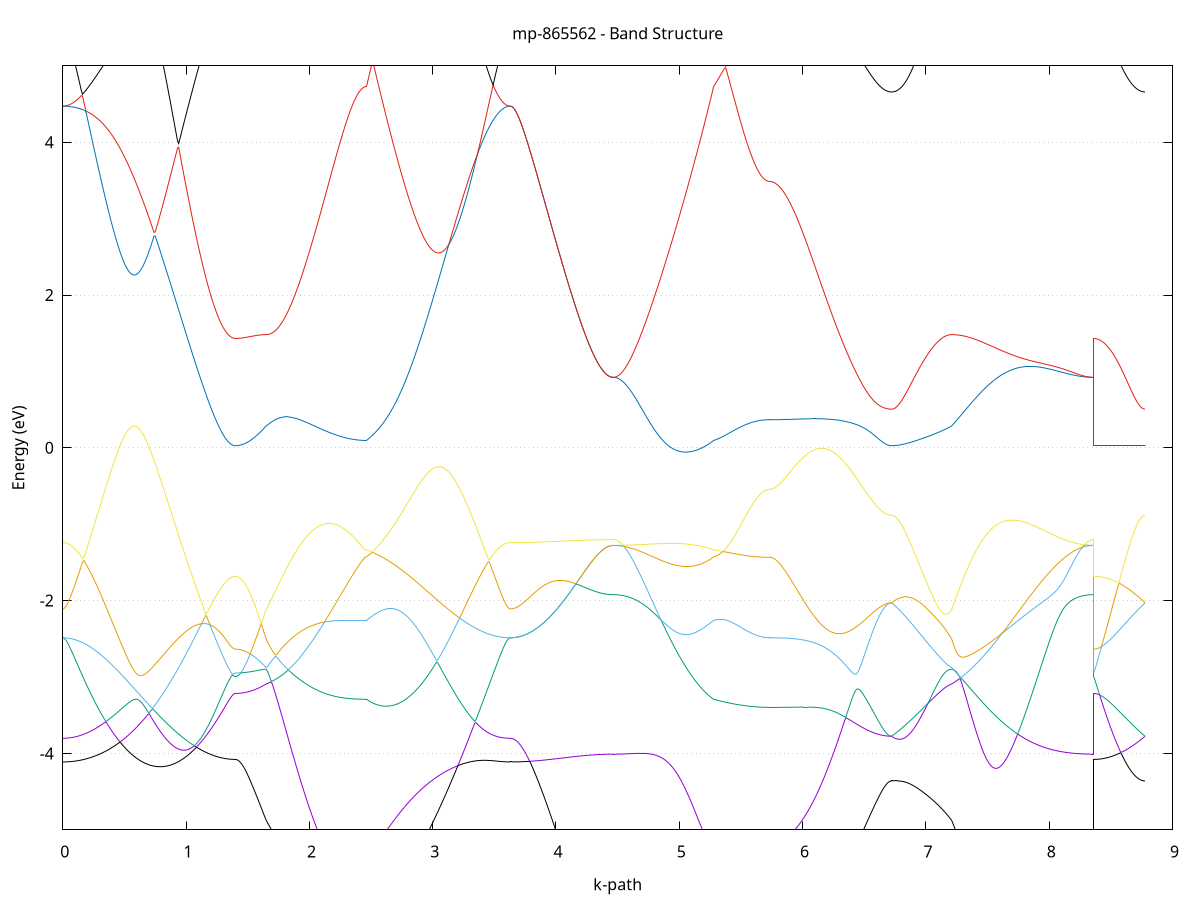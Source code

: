 set title 'mp-865562 - Band Structure'
set xlabel 'k-path'
set ylabel 'Energy (eV)'
set grid y
set yrange [-5:5]
set terminal png size 800,600
set output 'mp-865562_bands_gnuplot.png'
plot '-' using 1:2 with lines notitle, '-' using 1:2 with lines notitle, '-' using 1:2 with lines notitle, '-' using 1:2 with lines notitle, '-' using 1:2 with lines notitle, '-' using 1:2 with lines notitle, '-' using 1:2 with lines notitle, '-' using 1:2 with lines notitle, '-' using 1:2 with lines notitle, '-' using 1:2 with lines notitle, '-' using 1:2 with lines notitle, '-' using 1:2 with lines notitle, '-' using 1:2 with lines notitle, '-' using 1:2 with lines notitle, '-' using 1:2 with lines notitle, '-' using 1:2 with lines notitle, '-' using 1:2 with lines notitle, '-' using 1:2 with lines notitle, '-' using 1:2 with lines notitle, '-' using 1:2 with lines notitle, '-' using 1:2 with lines notitle, '-' using 1:2 with lines notitle, '-' using 1:2 with lines notitle, '-' using 1:2 with lines notitle
0.000000 -99.553328
0.010000 -99.553328
0.020000 -99.553328
0.030000 -99.553328
0.039999 -99.553328
0.049999 -99.553328
0.059999 -99.553328
0.069999 -99.553328
0.079999 -99.553228
0.089999 -99.553228
0.099999 -99.553228
0.109998 -99.553228
0.119998 -99.553228
0.129998 -99.553228
0.139998 -99.553328
0.149998 -99.553228
0.159998 -99.553228
0.169998 -99.553228
0.179997 -99.553228
0.189997 -99.553228
0.199997 -99.553228
0.209997 -99.553228
0.219997 -99.553228
0.229997 -99.553228
0.239997 -99.553228
0.249997 -99.553228
0.259996 -99.553228
0.269996 -99.553228
0.279996 -99.553228
0.289996 -99.553228
0.299996 -99.553228
0.309996 -99.553228
0.319996 -99.553228
0.329995 -99.553228
0.339995 -99.553228
0.349995 -99.553228
0.359995 -99.553228
0.369995 -99.553228
0.379995 -99.553228
0.389995 -99.553228
0.399994 -99.553228
0.409994 -99.553228
0.419994 -99.553228
0.429994 -99.553228
0.439994 -99.553228
0.449994 -99.553128
0.459994 -99.553228
0.469993 -99.553228
0.479993 -99.553228
0.489993 -99.553228
0.499993 -99.553228
0.509993 -99.553228
0.519993 -99.553228
0.529993 -99.553228
0.539992 -99.553228
0.549992 -99.553228
0.559992 -99.553228
0.569992 -99.553228
0.579992 -99.553228
0.589992 -99.553228
0.599992 -99.553128
0.609991 -99.553228
0.619991 -99.553228
0.629991 -99.553228
0.639991 -99.553228
0.649991 -99.553228
0.659991 -99.553228
0.669991 -99.553228
0.679991 -99.553228
0.689990 -99.553228
0.699990 -99.553228
0.709990 -99.553228
0.719990 -99.553228
0.729990 -99.553228
0.739990 -99.553328
0.749990 -99.553328
0.759989 -99.553328
0.769989 -99.553228
0.779989 -99.553228
0.789989 -99.553228
0.799989 -99.553228
0.809989 -99.553228
0.819989 -99.553228
0.829988 -99.553228
0.839988 -99.553228
0.849988 -99.553228
0.859988 -99.553228
0.869988 -99.553228
0.879988 -99.553228
0.889988 -99.553228
0.899987 -99.553228
0.909987 -99.553228
0.919987 -99.553228
0.929987 -99.553228
0.939987 -99.553228
0.949987 -99.553228
0.959987 -99.553228
0.969986 -99.553228
0.979986 -99.553228
0.989986 -99.553228
0.999986 -99.553328
1.009986 -99.553328
1.019986 -99.553328
1.029986 -99.553328
1.039986 -99.553328
1.049985 -99.553328
1.059985 -99.553328
1.069985 -99.553328
1.079985 -99.553328
1.089985 -99.553328
1.099985 -99.553328
1.109985 -99.553328
1.119984 -99.553328
1.129984 -99.553328
1.139984 -99.553328
1.149984 -99.553328
1.159984 -99.553328
1.169984 -99.553328
1.179984 -99.553328
1.189983 -99.553328
1.199983 -99.553328
1.209983 -99.553328
1.219983 -99.553328
1.229983 -99.553328
1.239983 -99.553328
1.249983 -99.553328
1.259982 -99.553328
1.269982 -99.553328
1.279982 -99.553328
1.289982 -99.553328
1.299982 -99.553328
1.309982 -99.553328
1.319982 -99.553328
1.329981 -99.553328
1.339981 -99.553328
1.349981 -99.553328
1.359981 -99.553328
1.369981 -99.553328
1.379981 -99.553328
1.389981 -99.553328
1.399981 -99.553328
1.399981 -99.553328
1.409958 -99.553328
1.419936 -99.553328
1.429914 -99.553328
1.439892 -99.553328
1.449870 -99.553328
1.459848 -99.553328
1.469826 -99.553328
1.479804 -99.553328
1.489782 -99.553328
1.499760 -99.553428
1.509738 -99.553428
1.519716 -99.553428
1.529694 -99.553428
1.539672 -99.553428
1.549650 -99.553328
1.559627 -99.553328
1.569605 -99.553328
1.579583 -99.553328
1.589561 -99.553328
1.599539 -99.553428
1.609517 -99.553328
1.619495 -99.553328
1.629473 -99.553328
1.639451 -99.553328
1.649429 -99.553328
1.649429 -99.553328
1.659350 -99.553328
1.669272 -99.553328
1.679193 -99.553328
1.689114 -99.553328
1.699036 -99.553328
1.708957 -99.553328
1.718878 -99.553228
1.728800 -99.553228
1.738721 -99.553228
1.748642 -99.553228
1.758564 -99.553228
1.768485 -99.553228
1.778406 -99.553228
1.788328 -99.553228
1.798249 -99.553228
1.808170 -99.553228
1.818091 -99.553228
1.828013 -99.553228
1.837934 -99.553228
1.847855 -99.553328
1.857777 -99.553328
1.867698 -99.553328
1.877619 -99.553328
1.887541 -99.553228
1.897462 -99.553228
1.907383 -99.553228
1.917305 -99.553228
1.927226 -99.553328
1.937147 -99.553228
1.947069 -99.553228
1.956990 -99.553228
1.966911 -99.553228
1.976833 -99.553228
1.986754 -99.553228
1.996675 -99.553228
2.006597 -99.553228
2.016518 -99.553228
2.026439 -99.553228
2.036361 -99.553228
2.046282 -99.553228
2.056203 -99.553228
2.066125 -99.553228
2.076046 -99.553228
2.085967 -99.553228
2.095889 -99.553228
2.105810 -99.553228
2.115731 -99.553228
2.125653 -99.553228
2.135574 -99.553228
2.145495 -99.553228
2.155417 -99.553228
2.165338 -99.553228
2.175259 -99.553228
2.185181 -99.553228
2.195102 -99.553228
2.205023 -99.553228
2.214945 -99.553228
2.224866 -99.553228
2.234787 -99.553228
2.244709 -99.553228
2.254630 -99.553228
2.264551 -99.553228
2.274473 -99.553228
2.284394 -99.553228
2.294315 -99.553228
2.304237 -99.553228
2.314158 -99.553228
2.324079 -99.553228
2.334001 -99.553228
2.343922 -99.553228
2.353843 -99.553228
2.363765 -99.553228
2.373686 -99.553228
2.383607 -99.553228
2.393529 -99.553228
2.403450 -99.553228
2.413371 -99.553228
2.423293 -99.553228
2.433214 -99.553228
2.443135 -99.553228
2.453057 -99.553228
2.462978 -99.553228
2.462978 -99.553228
2.472946 -99.553228
2.482915 -99.553228
2.492884 -99.553228
2.502852 -99.553228
2.512821 -99.553228
2.522789 -99.553228
2.532758 -99.553228
2.542726 -99.553228
2.552695 -99.553228
2.562664 -99.553228
2.572632 -99.553228
2.582601 -99.553228
2.592569 -99.553228
2.602538 -99.553228
2.612506 -99.553228
2.622475 -99.553228
2.632444 -99.553228
2.642412 -99.553228
2.652381 -99.553228
2.662349 -99.553228
2.672318 -99.553228
2.682286 -99.553228
2.692255 -99.553228
2.702224 -99.553228
2.712192 -99.553228
2.722161 -99.553228
2.732129 -99.553228
2.742098 -99.553228
2.752066 -99.553228
2.762035 -99.553228
2.772004 -99.553228
2.781972 -99.553228
2.791941 -99.553228
2.801909 -99.553228
2.811878 -99.553228
2.821846 -99.553228
2.831815 -99.553228
2.841784 -99.553228
2.851752 -99.553228
2.861721 -99.553228
2.871689 -99.553228
2.881658 -99.553228
2.891626 -99.553228
2.901595 -99.553228
2.911563 -99.553228
2.921532 -99.553228
2.931501 -99.553228
2.941469 -99.553228
2.951438 -99.553228
2.961406 -99.553228
2.971375 -99.553228
2.981343 -99.553228
2.991312 -99.553228
3.001281 -99.553228
3.011249 -99.553228
3.021218 -99.553228
3.031186 -99.553228
3.041155 -99.553228
3.051123 -99.553228
3.061092 -99.553228
3.071061 -99.553228
3.081029 -99.553228
3.090998 -99.553228
3.100966 -99.553228
3.110935 -99.553228
3.120903 -99.553228
3.130872 -99.553228
3.140841 -99.553228
3.150809 -99.553228
3.160778 -99.553228
3.170746 -99.553228
3.180715 -99.553228
3.190683 -99.553228
3.200652 -99.553228
3.210620 -99.553228
3.220589 -99.553228
3.230558 -99.553228
3.240526 -99.553228
3.250495 -99.553228
3.260463 -99.553228
3.270432 -99.553228
3.280400 -99.553228
3.290369 -99.553228
3.300338 -99.553228
3.310306 -99.553228
3.320275 -99.553228
3.330243 -99.553228
3.340212 -99.553228
3.350180 -99.553128
3.360149 -99.553128
3.370118 -99.553228
3.380086 -99.553228
3.390055 -99.553228
3.400023 -99.553228
3.409992 -99.553228
3.419960 -99.553228
3.429929 -99.553228
3.439898 -99.553228
3.449866 -99.553228
3.459835 -99.553228
3.469803 -99.553228
3.479772 -99.553228
3.489740 -99.553228
3.499709 -99.553228
3.509677 -99.553228
3.519646 -99.553228
3.529615 -99.553228
3.539583 -99.553228
3.549552 -99.553328
3.559520 -99.553328
3.569489 -99.553328
3.579457 -99.553328
3.589426 -99.553328
3.599395 -99.553328
3.609363 -99.553328
3.619332 -99.553328
3.629300 -99.553328
3.629300 -99.553328
3.639249 -99.553328
3.649199 -99.553328
3.659148 -99.553328
3.669097 -99.553328
3.679046 -99.553328
3.688995 -99.553328
3.698945 -99.553328
3.708894 -99.553328
3.718843 -99.553328
3.728792 -99.553328
3.738741 -99.553328
3.748690 -99.553328
3.758640 -99.553328
3.768589 -99.553328
3.778538 -99.553328
3.788487 -99.553328
3.798436 -99.553328
3.808385 -99.553328
3.818335 -99.553328
3.828284 -99.553328
3.838233 -99.553328
3.848182 -99.553328
3.858131 -99.553328
3.868080 -99.553328
3.878030 -99.553328
3.887979 -99.553328
3.897928 -99.553328
3.907877 -99.553328
3.917826 -99.553328
3.927776 -99.553328
3.937725 -99.553328
3.947674 -99.553328
3.957623 -99.553328
3.967572 -99.553328
3.977521 -99.553328
3.987471 -99.553228
3.997420 -99.553228
4.007369 -99.553228
4.017318 -99.553228
4.027267 -99.553228
4.037216 -99.553228
4.047166 -99.553228
4.057115 -99.553228
4.067064 -99.553228
4.077013 -99.553228
4.086962 -99.553228
4.096911 -99.553228
4.106861 -99.553228
4.116810 -99.553228
4.126759 -99.553228
4.136708 -99.553228
4.146657 -99.553228
4.156607 -99.553228
4.166556 -99.553228
4.176505 -99.553228
4.186454 -99.553228
4.196403 -99.553228
4.206352 -99.553228
4.216302 -99.553228
4.226251 -99.553228
4.236200 -99.553228
4.246149 -99.553228
4.256098 -99.553228
4.266047 -99.553228
4.275997 -99.553228
4.285946 -99.553128
4.295895 -99.553128
4.305844 -99.553128
4.315793 -99.553128
4.325743 -99.553128
4.335692 -99.553128
4.345641 -99.553228
4.355590 -99.553228
4.365539 -99.553228
4.375488 -99.553228
4.385438 -99.553228
4.395387 -99.553228
4.405336 -99.553228
4.415285 -99.553228
4.425234 -99.553228
4.435183 -99.553228
4.445133 -99.553328
4.455082 -99.553328
4.465031 -99.553228
4.465031 -99.553228
4.474952 -99.553328
4.484874 -99.553328
4.494795 -99.553328
4.504716 -99.553328
4.514638 -99.553328
4.524559 -99.553228
4.534480 -99.553228
4.544402 -99.553228
4.554323 -99.553228
4.564244 -99.553228
4.574166 -99.553228
4.584087 -99.553228
4.594008 -99.553228
4.603930 -99.553228
4.613851 -99.553228
4.623772 -99.553228
4.633694 -99.553228
4.643615 -99.553228
4.653536 -99.553228
4.663458 -99.553228
4.673379 -99.553228
4.683300 -99.553228
4.693222 -99.553228
4.703143 -99.553228
4.713064 -99.553228
4.722986 -99.553228
4.732907 -99.553228
4.742828 -99.553228
4.752750 -99.553228
4.762671 -99.553228
4.772592 -99.553228
4.782514 -99.553228
4.792435 -99.553228
4.802356 -99.553228
4.812278 -99.553228
4.822199 -99.553228
4.832120 -99.553228
4.842042 -99.553228
4.851963 -99.553228
4.861884 -99.553228
4.871805 -99.553228
4.881727 -99.553328
4.891648 -99.553328
4.901569 -99.553328
4.911491 -99.553328
4.921412 -99.553328
4.931333 -99.553328
4.941255 -99.553328
4.951176 -99.553328
4.961097 -99.553328
4.971019 -99.553328
4.980940 -99.553328
4.990861 -99.553328
5.000783 -99.553328
5.010704 -99.553328
5.020625 -99.553328
5.030547 -99.553328
5.040468 -99.553328
5.050389 -99.553328
5.060311 -99.553328
5.070232 -99.553328
5.080153 -99.553328
5.090075 -99.553328
5.099996 -99.553328
5.109917 -99.553328
5.119839 -99.553328
5.129760 -99.553328
5.139681 -99.553328
5.149603 -99.553328
5.159524 -99.553228
5.169445 -99.553228
5.179367 -99.553328
5.189288 -99.553328
5.199209 -99.553328
5.209131 -99.553228
5.219052 -99.553328
5.228973 -99.553328
5.238895 -99.553328
5.248816 -99.553328
5.258737 -99.553228
5.268659 -99.553228
5.278580 -99.553228
5.278580 -99.553228
5.288440 -99.553228
5.298300 -99.553228
5.308161 -99.553228
5.318021 -99.553228
5.327881 -99.553228
5.337741 -99.553228
5.347601 -99.553228
5.357461 -99.553228
5.367322 -99.553228
5.377182 -99.553228
5.387042 -99.553228
5.396902 -99.553228
5.406762 -99.553228
5.416622 -99.553228
5.426483 -99.553228
5.436343 -99.553228
5.446203 -99.553228
5.456063 -99.553228
5.465923 -99.553228
5.475783 -99.553228
5.485644 -99.553228
5.495504 -99.553228
5.505364 -99.553228
5.515224 -99.553228
5.525084 -99.553228
5.534944 -99.553228
5.544805 -99.553228
5.554665 -99.553228
5.564525 -99.553228
5.574385 -99.553228
5.584245 -99.553228
5.594105 -99.553228
5.603966 -99.553228
5.613826 -99.553228
5.623686 -99.553228
5.633546 -99.553228
5.643406 -99.553228
5.653266 -99.553228
5.663127 -99.553228
5.672987 -99.553228
5.682847 -99.553228
5.692707 -99.553228
5.702567 -99.553228
5.712427 -99.553228
5.722288 -99.553228
5.732148 -99.553228
5.732148 -99.553228
5.742147 -99.553228
5.752146 -99.553228
5.762146 -99.553228
5.772145 -99.553228
5.782145 -99.553228
5.792144 -99.553228
5.802143 -99.553228
5.812143 -99.553228
5.822142 -99.553228
5.832141 -99.553228
5.842141 -99.553228
5.852140 -99.553228
5.862139 -99.553228
5.872139 -99.553228
5.882138 -99.553228
5.892137 -99.553228
5.902137 -99.553228
5.912136 -99.553228
5.922135 -99.553228
5.932135 -99.553228
5.942134 -99.553228
5.952134 -99.553228
5.962133 -99.553228
5.972132 -99.553228
5.982132 -99.553228
5.992131 -99.553228
6.002130 -99.553228
6.012130 -99.553228
6.022129 -99.553228
6.032128 -99.553228
6.042128 -99.553228
6.052127 -99.553228
6.062126 -99.553228
6.072126 -99.553228
6.082125 -99.553228
6.092124 -99.553228
6.102124 -99.553228
6.112123 -99.553328
6.122122 -99.553328
6.132122 -99.553228
6.142121 -99.553228
6.152121 -99.553228
6.162120 -99.553228
6.172119 -99.553228
6.182119 -99.553228
6.192118 -99.553228
6.202117 -99.553228
6.212117 -99.553228
6.222116 -99.553228
6.232115 -99.553228
6.242115 -99.553328
6.252114 -99.553328
6.262113 -99.553328
6.272113 -99.553328
6.282112 -99.553328
6.292111 -99.553328
6.302111 -99.553328
6.312110 -99.553328
6.322109 -99.553328
6.332109 -99.553328
6.342108 -99.553228
6.352108 -99.553228
6.362107 -99.553228
6.372106 -99.553228
6.382106 -99.553228
6.392105 -99.553228
6.402104 -99.553228
6.412104 -99.553228
6.422103 -99.553328
6.432102 -99.553328
6.442102 -99.553228
6.452101 -99.553228
6.462100 -99.553328
6.472100 -99.553328
6.482099 -99.553328
6.492098 -99.553328
6.502098 -99.553328
6.512097 -99.553328
6.522096 -99.553328
6.532096 -99.553328
6.542095 -99.553328
6.552095 -99.553328
6.562094 -99.553328
6.572093 -99.553328
6.582093 -99.553328
6.592092 -99.553328
6.602091 -99.553328
6.612091 -99.553328
6.622090 -99.553328
6.632089 -99.553328
6.642089 -99.553328
6.652088 -99.553328
6.662087 -99.553328
6.672087 -99.553328
6.682086 -99.553328
6.692085 -99.553328
6.702085 -99.553428
6.712084 -99.553428
6.722083 -99.553428
6.722083 -99.553428
6.732015 -99.553428
6.741947 -99.553428
6.751879 -99.553428
6.761811 -99.553428
6.771742 -99.553428
6.781674 -99.553428
6.791606 -99.553428
6.801538 -99.553428
6.811470 -99.553328
6.821401 -99.553328
6.831333 -99.553328
6.841265 -99.553328
6.851197 -99.553328
6.861129 -99.553328
6.871060 -99.553328
6.880992 -99.553328
6.890924 -99.553328
6.900856 -99.553328
6.910788 -99.553328
6.920719 -99.553328
6.930651 -99.553328
6.940583 -99.553328
6.950515 -99.553328
6.960447 -99.553328
6.970378 -99.553328
6.980310 -99.553328
6.990242 -99.553328
7.000174 -99.553328
7.010106 -99.553328
7.020037 -99.553328
7.029969 -99.553328
7.039901 -99.553328
7.049833 -99.553328
7.059764 -99.553328
7.069696 -99.553328
7.079628 -99.553328
7.089560 -99.553328
7.099492 -99.553328
7.109423 -99.553328
7.119355 -99.553328
7.129287 -99.553328
7.139219 -99.553328
7.149151 -99.553328
7.159082 -99.553328
7.169014 -99.553328
7.178946 -99.553328
7.188878 -99.553328
7.198810 -99.553328
7.208741 -99.553328
7.208741 -99.553328
7.218660 -99.553328
7.228578 -99.553328
7.238497 -99.553328
7.248415 -99.553328
7.258333 -99.553328
7.268252 -99.553328
7.278170 -99.553328
7.288088 -99.553328
7.298007 -99.553228
7.307925 -99.553228
7.317844 -99.553328
7.327762 -99.553328
7.337680 -99.553328
7.347599 -99.553328
7.357517 -99.553328
7.367435 -99.553228
7.377354 -99.553228
7.387272 -99.553228
7.397191 -99.553328
7.407109 -99.553328
7.417027 -99.553328
7.426946 -99.553328
7.436864 -99.553328
7.446783 -99.553328
7.456701 -99.553328
7.466619 -99.553328
7.476538 -99.553328
7.486456 -99.553328
7.496374 -99.553328
7.506293 -99.553328
7.516211 -99.553328
7.526130 -99.553328
7.536048 -99.553328
7.545966 -99.553328
7.555885 -99.553328
7.565803 -99.553328
7.575721 -99.553328
7.585640 -99.553328
7.595558 -99.553328
7.605477 -99.553328
7.615395 -99.553328
7.625313 -99.553328
7.635232 -99.553328
7.645150 -99.553328
7.655069 -99.553328
7.664987 -99.553328
7.674905 -99.553328
7.684824 -99.553228
7.694742 -99.553228
7.704660 -99.553228
7.714579 -99.553228
7.724497 -99.553228
7.734416 -99.553228
7.744334 -99.553228
7.754252 -99.553228
7.764171 -99.553228
7.774089 -99.553228
7.784007 -99.553228
7.793926 -99.553228
7.803844 -99.553228
7.813763 -99.553228
7.823681 -99.553228
7.833599 -99.553228
7.843518 -99.553228
7.853436 -99.553228
7.863355 -99.553228
7.873273 -99.553228
7.883191 -99.553228
7.893110 -99.553228
7.903028 -99.553228
7.912946 -99.553228
7.922865 -99.553228
7.932783 -99.553228
7.942702 -99.553328
7.952620 -99.553328
7.962538 -99.553328
7.972457 -99.553328
7.982375 -99.553328
7.992293 -99.553328
8.002212 -99.553328
8.012130 -99.553328
8.022049 -99.553328
8.031967 -99.553328
8.041885 -99.553228
8.051804 -99.553228
8.061722 -99.553228
8.071641 -99.553228
8.081559 -99.553228
8.091477 -99.553228
8.101396 -99.553228
8.111314 -99.553228
8.121232 -99.553228
8.131151 -99.553228
8.141069 -99.553228
8.150988 -99.553228
8.160906 -99.553228
8.170824 -99.553228
8.180743 -99.553228
8.190661 -99.553228
8.200579 -99.553228
8.210498 -99.553228
8.220416 -99.553228
8.230335 -99.553228
8.240253 -99.553228
8.250171 -99.553228
8.260090 -99.553228
8.270008 -99.553228
8.279926 -99.553228
8.289845 -99.553228
8.299763 -99.553228
8.309682 -99.553228
8.319600 -99.553228
8.329518 -99.553328
8.339437 -99.553328
8.349355 -99.553328
8.359274 -99.553228
8.359274 -99.553328
8.369223 -99.553328
8.379172 -99.553328
8.389121 -99.553328
8.399070 -99.553328
8.409019 -99.553328
8.418969 -99.553328
8.428918 -99.553328
8.438867 -99.553328
8.448816 -99.553328
8.458765 -99.553328
8.468714 -99.553328
8.478664 -99.553328
8.488613 -99.553328
8.498562 -99.553328
8.508511 -99.553328
8.518460 -99.553328
8.528410 -99.553328
8.538359 -99.553328
8.548308 -99.553328
8.558257 -99.553328
8.568206 -99.553328
8.578155 -99.553328
8.588105 -99.553328
8.598054 -99.553328
8.608003 -99.553328
8.617952 -99.553328
8.627901 -99.553328
8.637850 -99.553328
8.647800 -99.553328
8.657749 -99.553328
8.667698 -99.553328
8.677647 -99.553328
8.687596 -99.553328
8.697545 -99.553428
8.707495 -99.553428
8.717444 -99.553428
8.727393 -99.553428
8.737342 -99.553428
8.747291 -99.553428
8.757241 -99.553428
8.767190 -99.553428
8.777139 -99.553428
e
0.000000 -99.277828
0.010000 -99.277828
0.020000 -99.277728
0.030000 -99.277728
0.039999 -99.277728
0.049999 -99.277728
0.059999 -99.277728
0.069999 -99.277728
0.079999 -99.277628
0.089999 -99.277628
0.099999 -99.277628
0.109998 -99.277628
0.119998 -99.277628
0.129998 -99.277528
0.139998 -99.277528
0.149998 -99.277528
0.159998 -99.277428
0.169998 -99.277428
0.179997 -99.277428
0.189997 -99.277328
0.199997 -99.277328
0.209997 -99.277328
0.219997 -99.277228
0.229997 -99.277228
0.239997 -99.277228
0.249997 -99.277128
0.259996 -99.277128
0.269996 -99.277028
0.279996 -99.277028
0.289996 -99.276928
0.299996 -99.276928
0.309996 -99.276928
0.319996 -99.276828
0.329995 -99.276828
0.339995 -99.276728
0.349995 -99.276628
0.359995 -99.276528
0.369995 -99.276528
0.379995 -99.276428
0.389995 -99.276428
0.399994 -99.276328
0.409994 -99.276228
0.419994 -99.276228
0.429994 -99.276128
0.439994 -99.276028
0.449994 -99.276028
0.459994 -99.275928
0.469993 -99.275928
0.479993 -99.275828
0.489993 -99.275728
0.499993 -99.275628
0.509993 -99.275528
0.519993 -99.275528
0.529993 -99.275428
0.539992 -99.275328
0.549992 -99.275228
0.559992 -99.275128
0.569992 -99.275028
0.579992 -99.274928
0.589992 -99.274828
0.599992 -99.274728
0.609991 -99.274728
0.619991 -99.274628
0.629991 -99.274528
0.639991 -99.274528
0.649991 -99.274428
0.659991 -99.274328
0.669991 -99.274328
0.679991 -99.274228
0.689990 -99.274128
0.699990 -99.274028
0.709990 -99.273928
0.719990 -99.273928
0.729990 -99.273828
0.739990 -99.273728
0.749990 -99.273728
0.759989 -99.273628
0.769989 -99.273428
0.779989 -99.273428
0.789989 -99.273228
0.799989 -99.273128
0.809989 -99.273128
0.819989 -99.273028
0.829988 -99.272928
0.839988 -99.272828
0.849988 -99.272728
0.859988 -99.272728
0.869988 -99.272628
0.879988 -99.272528
0.889988 -99.272428
0.899987 -99.272428
0.909987 -99.272328
0.919987 -99.272228
0.929987 -99.272128
0.939987 -99.272128
0.949987 -99.272028
0.959987 -99.271928
0.969986 -99.271928
0.979986 -99.271828
0.989986 -99.271728
0.999986 -99.271728
1.009986 -99.271728
1.019986 -99.271628
1.029986 -99.271628
1.039986 -99.271628
1.049985 -99.271528
1.059985 -99.271428
1.069985 -99.271428
1.079985 -99.271328
1.089985 -99.271328
1.099985 -99.271328
1.109985 -99.271228
1.119984 -99.271228
1.129984 -99.271128
1.139984 -99.271128
1.149984 -99.271028
1.159984 -99.271028
1.169984 -99.270928
1.179984 -99.270928
1.189983 -99.270828
1.199983 -99.270828
1.209983 -99.270828
1.219983 -99.270728
1.229983 -99.270728
1.239983 -99.270728
1.249983 -99.270628
1.259982 -99.270628
1.269982 -99.270628
1.279982 -99.270528
1.289982 -99.270528
1.299982 -99.270528
1.309982 -99.270428
1.319982 -99.270428
1.329981 -99.270428
1.339981 -99.270428
1.349981 -99.270428
1.359981 -99.270428
1.369981 -99.270428
1.379981 -99.270428
1.389981 -99.270428
1.399981 -99.270428
1.399981 -99.270428
1.409958 -99.270428
1.419936 -99.270428
1.429914 -99.270428
1.439892 -99.270528
1.449870 -99.270528
1.459848 -99.270528
1.469826 -99.270528
1.479804 -99.270528
1.489782 -99.270628
1.499760 -99.270628
1.509738 -99.270628
1.519716 -99.270628
1.529694 -99.270728
1.539672 -99.270728
1.549650 -99.270728
1.559627 -99.270728
1.569605 -99.270728
1.579583 -99.270728
1.589561 -99.270828
1.599539 -99.270828
1.609517 -99.270828
1.619495 -99.270928
1.629473 -99.270928
1.639451 -99.271028
1.649429 -99.271028
1.649429 -99.271028
1.659350 -99.271028
1.669272 -99.271128
1.679193 -99.271128
1.689114 -99.271128
1.699036 -99.271228
1.708957 -99.271228
1.718878 -99.271228
1.728800 -99.271228
1.738721 -99.271228
1.748642 -99.271328
1.758564 -99.271328
1.768485 -99.271328
1.778406 -99.271328
1.788328 -99.271428
1.798249 -99.271428
1.808170 -99.271428
1.818091 -99.271528
1.828013 -99.271528
1.837934 -99.271528
1.847855 -99.271628
1.857777 -99.271628
1.867698 -99.271628
1.877619 -99.271628
1.887541 -99.271628
1.897462 -99.271728
1.907383 -99.271728
1.917305 -99.271728
1.927226 -99.271828
1.937147 -99.271828
1.947069 -99.271828
1.956990 -99.271928
1.966911 -99.271928
1.976833 -99.271928
1.986754 -99.271928
1.996675 -99.271928
2.006597 -99.272028
2.016518 -99.272028
2.026439 -99.272028
2.036361 -99.272028
2.046282 -99.272128
2.056203 -99.272128
2.066125 -99.272128
2.076046 -99.272128
2.085967 -99.272128
2.095889 -99.272128
2.105810 -99.272228
2.115731 -99.272228
2.125653 -99.272228
2.135574 -99.272228
2.145495 -99.272228
2.155417 -99.272228
2.165338 -99.272228
2.175259 -99.272328
2.185181 -99.272328
2.195102 -99.272328
2.205023 -99.272328
2.214945 -99.272328
2.224866 -99.272328
2.234787 -99.272328
2.244709 -99.272328
2.254630 -99.272428
2.264551 -99.272328
2.274473 -99.272328
2.284394 -99.272328
2.294315 -99.272328
2.304237 -99.272428
2.314158 -99.272428
2.324079 -99.272428
2.334001 -99.272428
2.343922 -99.272428
2.353843 -99.272428
2.363765 -99.272428
2.373686 -99.272428
2.383607 -99.272528
2.393529 -99.272528
2.403450 -99.272528
2.413371 -99.272528
2.423293 -99.272528
2.433214 -99.272528
2.443135 -99.272528
2.453057 -99.272528
2.462978 -99.272528
2.462978 -99.272528
2.472946 -99.272428
2.482915 -99.272228
2.492884 -99.272128
2.502852 -99.272028
2.512821 -99.271828
2.522789 -99.271728
2.532758 -99.271628
2.542726 -99.271528
2.552695 -99.271428
2.562664 -99.271328
2.572632 -99.271228
2.582601 -99.271128
2.592569 -99.270928
2.602538 -99.270828
2.612506 -99.270728
2.622475 -99.270628
2.632444 -99.270528
2.642412 -99.270428
2.652381 -99.270528
2.662349 -99.270628
2.672318 -99.270728
2.682286 -99.270928
2.692255 -99.270928
2.702224 -99.271028
2.712192 -99.271228
2.722161 -99.271328
2.732129 -99.271428
2.742098 -99.271528
2.752066 -99.271628
2.762035 -99.271728
2.772004 -99.271828
2.781972 -99.272028
2.791941 -99.272128
2.801909 -99.272228
2.811878 -99.272328
2.821846 -99.272428
2.831815 -99.272628
2.841784 -99.272728
2.851752 -99.272828
2.861721 -99.272928
2.871689 -99.273028
2.881658 -99.273128
2.891626 -99.273228
2.901595 -99.273328
2.911563 -99.273428
2.921532 -99.273528
2.931501 -99.273628
2.941469 -99.273728
2.951438 -99.273828
2.961406 -99.273928
2.971375 -99.274028
2.981343 -99.274128
2.991312 -99.274228
3.001281 -99.274328
3.011249 -99.274428
3.021218 -99.274528
3.031186 -99.274628
3.041155 -99.274728
3.051123 -99.274828
3.061092 -99.274928
3.071061 -99.275028
3.081029 -99.275128
3.090998 -99.275128
3.100966 -99.275328
3.110935 -99.275328
3.120903 -99.275428
3.130872 -99.275528
3.140841 -99.275628
3.150809 -99.275728
3.160778 -99.275828
3.170746 -99.275928
3.180715 -99.276028
3.190683 -99.276128
3.200652 -99.276128
3.210620 -99.276228
3.220589 -99.276228
3.230558 -99.276328
3.240526 -99.276428
3.250495 -99.276528
3.260463 -99.276528
3.270432 -99.276628
3.280400 -99.276628
3.290369 -99.276728
3.300338 -99.276728
3.310306 -99.276828
3.320275 -99.276828
3.330243 -99.276928
3.340212 -99.276928
3.350180 -99.276928
3.360149 -99.277028
3.370118 -99.277028
3.380086 -99.277128
3.390055 -99.277228
3.400023 -99.277228
3.409992 -99.277328
3.419960 -99.277328
3.429929 -99.277328
3.439898 -99.277428
3.449866 -99.277428
3.459835 -99.277428
3.469803 -99.277528
3.479772 -99.277528
3.489740 -99.277528
3.499709 -99.277628
3.509677 -99.277628
3.519646 -99.277628
3.529615 -99.277628
3.539583 -99.277628
3.549552 -99.277728
3.559520 -99.277728
3.569489 -99.277728
3.579457 -99.277728
3.589426 -99.277728
3.599395 -99.277828
3.609363 -99.277828
3.619332 -99.277828
3.629300 -99.277828
3.629300 -99.277828
3.639249 -99.277828
3.649199 -99.277828
3.659148 -99.277828
3.669097 -99.277828
3.679046 -99.277828
3.688995 -99.277828
3.698945 -99.277828
3.708894 -99.277828
3.718843 -99.277828
3.728792 -99.277828
3.738741 -99.277828
3.748690 -99.277728
3.758640 -99.277728
3.768589 -99.277728
3.778538 -99.277728
3.788487 -99.277728
3.798436 -99.277828
3.808385 -99.277828
3.818335 -99.277828
3.828284 -99.277828
3.838233 -99.277828
3.848182 -99.277828
3.858131 -99.277828
3.868080 -99.277828
3.878030 -99.277828
3.887979 -99.277828
3.897928 -99.277828
3.907877 -99.277828
3.917826 -99.277828
3.927776 -99.277828
3.937725 -99.277828
3.947674 -99.277828
3.957623 -99.277828
3.967572 -99.277828
3.977521 -99.277828
3.987471 -99.277828
3.997420 -99.277928
4.007369 -99.277928
4.017318 -99.277928
4.027267 -99.277928
4.037216 -99.277928
4.047166 -99.277928
4.057115 -99.277928
4.067064 -99.277928
4.077013 -99.277928
4.086962 -99.277928
4.096911 -99.277928
4.106861 -99.277928
4.116810 -99.277928
4.126759 -99.277928
4.136708 -99.277928
4.146657 -99.277928
4.156607 -99.277928
4.166556 -99.277928
4.176505 -99.277928
4.186454 -99.277928
4.196403 -99.277928
4.206352 -99.277928
4.216302 -99.277928
4.226251 -99.277928
4.236200 -99.277928
4.246149 -99.277928
4.256098 -99.277928
4.266047 -99.277928
4.275997 -99.277928
4.285946 -99.277928
4.295895 -99.277928
4.305844 -99.277928
4.315793 -99.277928
4.325743 -99.277928
4.335692 -99.277928
4.345641 -99.277928
4.355590 -99.277928
4.365539 -99.278028
4.375488 -99.278028
4.385438 -99.278028
4.395387 -99.278028
4.405336 -99.278028
4.415285 -99.278028
4.425234 -99.278028
4.435183 -99.278028
4.445133 -99.278128
4.455082 -99.278128
4.465031 -99.278128
4.465031 -99.278128
4.474952 -99.278128
4.484874 -99.278128
4.494795 -99.278128
4.504716 -99.278128
4.514638 -99.278128
4.524559 -99.278028
4.534480 -99.278028
4.544402 -99.278028
4.554323 -99.278028
4.564244 -99.277928
4.574166 -99.277928
4.584087 -99.277928
4.594008 -99.277828
4.603930 -99.277828
4.613851 -99.277728
4.623772 -99.277728
4.633694 -99.277728
4.643615 -99.277728
4.653536 -99.277628
4.663458 -99.277628
4.673379 -99.277528
4.683300 -99.277428
4.693222 -99.277428
4.703143 -99.277428
4.713064 -99.277328
4.722986 -99.277328
4.732907 -99.277328
4.742828 -99.277228
4.752750 -99.277228
4.762671 -99.277128
4.772592 -99.277028
4.782514 -99.277028
4.792435 -99.276928
4.802356 -99.276828
4.812278 -99.276828
4.822199 -99.276728
4.832120 -99.276628
4.842042 -99.276628
4.851963 -99.276528
4.861884 -99.276428
4.871805 -99.276428
4.881727 -99.276328
4.891648 -99.276328
4.901569 -99.276228
4.911491 -99.276128
4.921412 -99.276028
4.931333 -99.276028
4.941255 -99.275928
4.951176 -99.275828
4.961097 -99.275728
4.971019 -99.275728
4.980940 -99.275628
4.990861 -99.275528
5.000783 -99.275428
5.010704 -99.275328
5.020625 -99.275228
5.030547 -99.275128
5.040468 -99.275028
5.050389 -99.274928
5.060311 -99.274828
5.070232 -99.274728
5.080153 -99.274628
5.090075 -99.274528
5.099996 -99.274428
5.109917 -99.274328
5.119839 -99.274228
5.129760 -99.274128
5.139681 -99.274028
5.149603 -99.273928
5.159524 -99.273828
5.169445 -99.273728
5.179367 -99.273628
5.189288 -99.273528
5.199209 -99.273428
5.209131 -99.273228
5.219052 -99.273128
5.228973 -99.273028
5.238895 -99.272928
5.248816 -99.272828
5.258737 -99.272728
5.268659 -99.272628
5.278580 -99.272528
5.278580 -99.272528
5.288440 -99.272428
5.298300 -99.272428
5.308161 -99.272328
5.318021 -99.272328
5.327881 -99.272228
5.337741 -99.272228
5.347601 -99.272128
5.357461 -99.272128
5.367322 -99.272028
5.377182 -99.272028
5.387042 -99.271928
5.396902 -99.271928
5.406762 -99.271828
5.416622 -99.271828
5.426483 -99.271728
5.436343 -99.271728
5.446203 -99.271628
5.456063 -99.271628
5.465923 -99.271528
5.475783 -99.271528
5.485644 -99.271528
5.495504 -99.271428
5.505364 -99.271428
5.515224 -99.271428
5.525084 -99.271328
5.534944 -99.271328
5.544805 -99.271228
5.554665 -99.271228
5.564525 -99.271128
5.574385 -99.271128
5.584245 -99.271028
5.594105 -99.271028
5.603966 -99.271028
5.613826 -99.270928
5.623686 -99.270828
5.633546 -99.270828
5.643406 -99.270828
5.653266 -99.270728
5.663127 -99.270728
5.672987 -99.270628
5.682847 -99.270628
5.692707 -99.270528
5.702567 -99.270528
5.712427 -99.270528
5.722288 -99.270428
5.732148 -99.270428
5.732148 -99.270428
5.742147 -99.270428
5.752146 -99.270428
5.762146 -99.270428
5.772145 -99.270428
5.782145 -99.270428
5.792144 -99.270428
5.802143 -99.270428
5.812143 -99.270428
5.822142 -99.270428
5.832141 -99.270428
5.842141 -99.270428
5.852140 -99.270428
5.862139 -99.270428
5.872139 -99.270428
5.882138 -99.270428
5.892137 -99.270428
5.902137 -99.270428
5.912136 -99.270428
5.922135 -99.270428
5.932135 -99.270428
5.942134 -99.270428
5.952134 -99.270428
5.962133 -99.270428
5.972132 -99.270428
5.982132 -99.270428
5.992131 -99.270428
6.002130 -99.270428
6.012130 -99.270428
6.022129 -99.270428
6.032128 -99.270428
6.042128 -99.270428
6.052127 -99.270428
6.062126 -99.270428
6.072126 -99.270428
6.082125 -99.270428
6.092124 -99.270428
6.102124 -99.270428
6.112123 -99.270428
6.122122 -99.270428
6.132122 -99.270428
6.142121 -99.270428
6.152121 -99.270428
6.162120 -99.270428
6.172119 -99.270428
6.182119 -99.270428
6.192118 -99.270428
6.202117 -99.270428
6.212117 -99.270428
6.222116 -99.270428
6.232115 -99.270428
6.242115 -99.270428
6.252114 -99.270428
6.262113 -99.270428
6.272113 -99.270428
6.282112 -99.270428
6.292111 -99.270428
6.302111 -99.270428
6.312110 -99.270428
6.322109 -99.270428
6.332109 -99.270428
6.342108 -99.270428
6.352108 -99.270428
6.362107 -99.270328
6.372106 -99.270328
6.382106 -99.270328
6.392105 -99.270428
6.402104 -99.270428
6.412104 -99.270428
6.422103 -99.270428
6.432102 -99.270428
6.442102 -99.270428
6.452101 -99.270428
6.462100 -99.270428
6.472100 -99.270428
6.482099 -99.270428
6.492098 -99.270428
6.502098 -99.270428
6.512097 -99.270428
6.522096 -99.270428
6.532096 -99.270428
6.542095 -99.270428
6.552095 -99.270428
6.562094 -99.270428
6.572093 -99.270428
6.582093 -99.270428
6.592092 -99.270428
6.602091 -99.270428
6.612091 -99.270428
6.622090 -99.270428
6.632089 -99.270428
6.642089 -99.270428
6.652088 -99.270428
6.662087 -99.270428
6.672087 -99.270428
6.682086 -99.270428
6.692085 -99.270428
6.702085 -99.270528
6.712084 -99.270528
6.722083 -99.270528
6.722083 -99.270528
6.732015 -99.270528
6.741947 -99.270528
6.751879 -99.270528
6.761811 -99.270528
6.771742 -99.270528
6.781674 -99.270528
6.791606 -99.270528
6.801538 -99.270528
6.811470 -99.270528
6.821401 -99.270528
6.831333 -99.270528
6.841265 -99.270528
6.851197 -99.270528
6.861129 -99.270528
6.871060 -99.270528
6.880992 -99.270528
6.890924 -99.270528
6.900856 -99.270528
6.910788 -99.270528
6.920719 -99.270528
6.930651 -99.270528
6.940583 -99.270528
6.950515 -99.270528
6.960447 -99.270528
6.970378 -99.270628
6.980310 -99.270628
6.990242 -99.270628
7.000174 -99.270628
7.010106 -99.270628
7.020037 -99.270628
7.029969 -99.270628
7.039901 -99.270728
7.049833 -99.270728
7.059764 -99.270728
7.069696 -99.270728
7.079628 -99.270728
7.089560 -99.270828
7.099492 -99.270828
7.109423 -99.270828
7.119355 -99.270828
7.129287 -99.270828
7.139219 -99.270928
7.149151 -99.270928
7.159082 -99.270928
7.169014 -99.270928
7.178946 -99.270928
7.188878 -99.271028
7.198810 -99.271028
7.208741 -99.271028
7.208741 -99.271028
7.218660 -99.271028
7.228578 -99.271128
7.238497 -99.271128
7.248415 -99.271228
7.258333 -99.271228
7.268252 -99.271328
7.278170 -99.271328
7.288088 -99.271428
7.298007 -99.271428
7.307925 -99.271528
7.317844 -99.271628
7.327762 -99.271628
7.337680 -99.271728
7.347599 -99.271728
7.357517 -99.271828
7.367435 -99.271928
7.377354 -99.271928
7.387272 -99.272028
7.397191 -99.272128
7.407109 -99.272228
7.417027 -99.272228
7.426946 -99.272328
7.436864 -99.272428
7.446783 -99.272528
7.456701 -99.272528
7.466619 -99.272628
7.476538 -99.272728
7.486456 -99.272828
7.496374 -99.272828
7.506293 -99.272928
7.516211 -99.273028
7.526130 -99.273128
7.536048 -99.273228
7.545966 -99.273228
7.555885 -99.273328
7.565803 -99.273428
7.575721 -99.273528
7.585640 -99.273628
7.595558 -99.273728
7.605477 -99.273728
7.615395 -99.273828
7.625313 -99.273928
7.635232 -99.274028
7.645150 -99.274128
7.655069 -99.274228
7.664987 -99.274228
7.674905 -99.274328
7.684824 -99.274428
7.694742 -99.274428
7.704660 -99.274528
7.714579 -99.274628
7.724497 -99.274628
7.734416 -99.274728
7.744334 -99.274828
7.754252 -99.274828
7.764171 -99.274928
7.774089 -99.275028
7.784007 -99.275128
7.793926 -99.275228
7.803844 -99.275328
7.813763 -99.275328
7.823681 -99.275428
7.833599 -99.275528
7.843518 -99.275628
7.853436 -99.275728
7.863355 -99.275728
7.873273 -99.275828
7.883191 -99.275928
7.893110 -99.276028
7.903028 -99.276128
7.912946 -99.276228
7.922865 -99.276328
7.932783 -99.276328
7.942702 -99.276428
7.952620 -99.276528
7.962538 -99.276628
7.972457 -99.276628
7.982375 -99.276728
7.992293 -99.276828
8.002212 -99.276828
8.012130 -99.276928
8.022049 -99.277028
8.031967 -99.277028
8.041885 -99.277028
8.051804 -99.277128
8.061722 -99.277128
8.071641 -99.277228
8.081559 -99.277228
8.091477 -99.277228
8.101396 -99.277328
8.111314 -99.277428
8.121232 -99.277428
8.131151 -99.277528
8.141069 -99.277528
8.150988 -99.277628
8.160906 -99.277628
8.170824 -99.277728
8.180743 -99.277728
8.190661 -99.277728
8.200579 -99.277728
8.210498 -99.277828
8.220416 -99.277828
8.230335 -99.277828
8.240253 -99.277828
8.250171 -99.277928
8.260090 -99.277928
8.270008 -99.278028
8.279926 -99.278028
8.289845 -99.278028
8.299763 -99.278028
8.309682 -99.278028
8.319600 -99.278028
8.329518 -99.278128
8.339437 -99.278128
8.349355 -99.278128
8.359274 -99.278128
8.359274 -99.270428
8.369223 -99.270428
8.379172 -99.270428
8.389121 -99.270428
8.399070 -99.270428
8.409019 -99.270428
8.418969 -99.270428
8.428918 -99.270428
8.438867 -99.270428
8.448816 -99.270428
8.458765 -99.270428
8.468714 -99.270428
8.478664 -99.270428
8.488613 -99.270428
8.498562 -99.270428
8.508511 -99.270528
8.518460 -99.270528
8.528410 -99.270428
8.538359 -99.270428
8.548308 -99.270428
8.558257 -99.270428
8.568206 -99.270428
8.578155 -99.270428
8.588105 -99.270428
8.598054 -99.270428
8.608003 -99.270428
8.617952 -99.270428
8.627901 -99.270428
8.637850 -99.270528
8.647800 -99.270528
8.657749 -99.270528
8.667698 -99.270528
8.677647 -99.270528
8.687596 -99.270528
8.697545 -99.270528
8.707495 -99.270528
8.717444 -99.270528
8.727393 -99.270528
8.737342 -99.270528
8.747291 -99.270528
8.757241 -99.270528
8.767190 -99.270528
8.777139 -99.270528
e
0.000000 -99.263128
0.010000 -99.263128
0.020000 -99.263128
0.030000 -99.263128
0.039999 -99.263128
0.049999 -99.263128
0.059999 -99.263128
0.069999 -99.263128
0.079999 -99.263128
0.089999 -99.263128
0.099999 -99.263128
0.109998 -99.263128
0.119998 -99.263228
0.129998 -99.263228
0.139998 -99.263328
0.149998 -99.263328
0.159998 -99.263328
0.169998 -99.263328
0.179997 -99.263428
0.189997 -99.263428
0.199997 -99.263428
0.209997 -99.263528
0.219997 -99.263528
0.229997 -99.263528
0.239997 -99.263528
0.249997 -99.263628
0.259996 -99.263628
0.269996 -99.263628
0.279996 -99.263728
0.289996 -99.263728
0.299996 -99.263728
0.309996 -99.263828
0.319996 -99.263828
0.329995 -99.263828
0.339995 -99.263928
0.349995 -99.264028
0.359995 -99.264028
0.369995 -99.264128
0.379995 -99.264128
0.389995 -99.264228
0.399994 -99.264328
0.409994 -99.264328
0.419994 -99.264428
0.429994 -99.264528
0.439994 -99.264528
0.449994 -99.264628
0.459994 -99.264728
0.469993 -99.264728
0.479993 -99.264828
0.489993 -99.264928
0.499993 -99.265028
0.509993 -99.265128
0.519993 -99.265228
0.529993 -99.265328
0.539992 -99.265428
0.549992 -99.265428
0.559992 -99.265528
0.569992 -99.265628
0.579992 -99.265728
0.589992 -99.265828
0.599992 -99.265828
0.609991 -99.265928
0.619991 -99.266028
0.629991 -99.266128
0.639991 -99.266228
0.649991 -99.266328
0.659991 -99.266328
0.669991 -99.266428
0.679991 -99.266528
0.689990 -99.266628
0.699990 -99.266728
0.709990 -99.266828
0.719990 -99.266928
0.729990 -99.267028
0.739990 -99.267128
0.749990 -99.267128
0.759989 -99.267228
0.769989 -99.267328
0.779989 -99.267428
0.789989 -99.267528
0.799989 -99.267628
0.809989 -99.267628
0.819989 -99.267728
0.829988 -99.267828
0.839988 -99.267928
0.849988 -99.267928
0.859988 -99.268028
0.869988 -99.268128
0.879988 -99.268228
0.889988 -99.268228
0.899987 -99.268328
0.909987 -99.268428
0.919987 -99.268428
0.929987 -99.268528
0.939987 -99.268628
0.949987 -99.268628
0.959987 -99.268728
0.969986 -99.268828
0.979986 -99.268928
0.989986 -99.269028
0.999986 -99.269028
1.009986 -99.269128
1.019986 -99.269128
1.029986 -99.269228
1.039986 -99.269328
1.049985 -99.269328
1.059985 -99.269428
1.069985 -99.269428
1.079985 -99.269528
1.089985 -99.269528
1.099985 -99.269528
1.109985 -99.269628
1.119984 -99.269628
1.129984 -99.269728
1.139984 -99.269728
1.149984 -99.269828
1.159984 -99.269928
1.169984 -99.269928
1.179984 -99.270028
1.189983 -99.270028
1.199983 -99.270128
1.209983 -99.270128
1.219983 -99.270128
1.229983 -99.270228
1.239983 -99.270228
1.249983 -99.270228
1.259982 -99.270228
1.269982 -99.270328
1.279982 -99.270328
1.289982 -99.270428
1.299982 -99.270428
1.309982 -99.270428
1.319982 -99.270428
1.329981 -99.270428
1.339981 -99.270428
1.349981 -99.270428
1.359981 -99.270428
1.369981 -99.270428
1.379981 -99.270428
1.389981 -99.270428
1.399981 -99.270428
1.399981 -99.270428
1.409958 -99.270428
1.419936 -99.270428
1.429914 -99.270428
1.439892 -99.270328
1.449870 -99.270328
1.459848 -99.270328
1.469826 -99.270328
1.479804 -99.270328
1.489782 -99.270328
1.499760 -99.270328
1.509738 -99.270328
1.519716 -99.270328
1.529694 -99.270328
1.539672 -99.270228
1.549650 -99.270228
1.559627 -99.270228
1.569605 -99.270128
1.579583 -99.270128
1.589561 -99.270128
1.599539 -99.270128
1.609517 -99.270128
1.619495 -99.270028
1.629473 -99.269928
1.639451 -99.269828
1.649429 -99.269828
1.649429 -99.269828
1.659350 -99.269828
1.669272 -99.269728
1.679193 -99.269728
1.689114 -99.269728
1.699036 -99.269628
1.708957 -99.269628
1.718878 -99.269528
1.728800 -99.269528
1.738721 -99.269528
1.748642 -99.269428
1.758564 -99.269428
1.768485 -99.269428
1.778406 -99.269328
1.788328 -99.269328
1.798249 -99.269328
1.808170 -99.269328
1.818091 -99.269228
1.828013 -99.269228
1.837934 -99.269228
1.847855 -99.269228
1.857777 -99.269228
1.867698 -99.269228
1.877619 -99.269128
1.887541 -99.269128
1.897462 -99.269128
1.907383 -99.269028
1.917305 -99.269028
1.927226 -99.269028
1.937147 -99.269028
1.947069 -99.268928
1.956990 -99.268928
1.966911 -99.268928
1.976833 -99.268828
1.986754 -99.268928
1.996675 -99.268828
2.006597 -99.268828
2.016518 -99.268828
2.026439 -99.268828
2.036361 -99.268728
2.046282 -99.268728
2.056203 -99.268728
2.066125 -99.268728
2.076046 -99.268728
2.085967 -99.268728
2.095889 -99.268628
2.105810 -99.268628
2.115731 -99.268628
2.125653 -99.268628
2.135574 -99.268528
2.145495 -99.268528
2.155417 -99.268528
2.165338 -99.268528
2.175259 -99.268528
2.185181 -99.268428
2.195102 -99.268428
2.205023 -99.268428
2.214945 -99.268428
2.224866 -99.268428
2.234787 -99.268428
2.244709 -99.268428
2.254630 -99.268428
2.264551 -99.268328
2.274473 -99.268328
2.284394 -99.268428
2.294315 -99.268428
2.304237 -99.268428
2.314158 -99.268428
2.324079 -99.268428
2.334001 -99.268428
2.343922 -99.268428
2.353843 -99.268428
2.363765 -99.268428
2.373686 -99.268428
2.383607 -99.268428
2.393529 -99.268428
2.403450 -99.268428
2.413371 -99.268428
2.423293 -99.268328
2.433214 -99.268328
2.443135 -99.268328
2.453057 -99.268328
2.462978 -99.268328
2.462978 -99.268328
2.472946 -99.268428
2.482915 -99.268528
2.492884 -99.268628
2.502852 -99.268828
2.512821 -99.268928
2.522789 -99.269028
2.532758 -99.269228
2.542726 -99.269328
2.552695 -99.269428
2.562664 -99.269528
2.572632 -99.269628
2.582601 -99.269728
2.592569 -99.269928
2.602538 -99.270028
2.612506 -99.270128
2.622475 -99.270228
2.632444 -99.270328
2.642412 -99.270328
2.652381 -99.270228
2.662349 -99.270128
2.672318 -99.270028
2.682286 -99.269828
2.692255 -99.269728
2.702224 -99.269628
2.712192 -99.269528
2.722161 -99.269428
2.732129 -99.269228
2.742098 -99.269128
2.752066 -99.269028
2.762035 -99.268928
2.772004 -99.268828
2.781972 -99.268728
2.791941 -99.268628
2.801909 -99.268428
2.811878 -99.268328
2.821846 -99.268228
2.831815 -99.268228
2.841784 -99.268128
2.851752 -99.268028
2.861721 -99.267928
2.871689 -99.267728
2.881658 -99.267628
2.891626 -99.267528
2.901595 -99.267428
2.911563 -99.267328
2.921532 -99.267228
2.931501 -99.267128
2.941469 -99.267028
2.951438 -99.266928
2.961406 -99.266828
2.971375 -99.266728
2.981343 -99.266628
2.991312 -99.266428
3.001281 -99.266328
3.011249 -99.266328
3.021218 -99.266228
3.031186 -99.266128
3.041155 -99.266028
3.051123 -99.265928
3.061092 -99.265828
3.071061 -99.265728
3.081029 -99.265628
3.090998 -99.265528
3.100966 -99.265428
3.110935 -99.265328
3.120903 -99.265228
3.130872 -99.265128
3.140841 -99.265128
3.150809 -99.265028
3.160778 -99.264928
3.170746 -99.264828
3.180715 -99.264728
3.190683 -99.264728
3.200652 -99.264628
3.210620 -99.264528
3.220589 -99.264528
3.230558 -99.264428
3.240526 -99.264328
3.250495 -99.264228
3.260463 -99.264128
3.270432 -99.264128
3.280400 -99.264028
3.290369 -99.264028
3.300338 -99.263928
3.310306 -99.263928
3.320275 -99.263828
3.330243 -99.263728
3.340212 -99.263728
3.350180 -99.263628
3.360149 -99.263628
3.370118 -99.263628
3.380086 -99.263628
3.390055 -99.263528
3.400023 -99.263528
3.409992 -99.263428
3.419960 -99.263428
3.429929 -99.263428
3.439898 -99.263428
3.449866 -99.263328
3.459835 -99.263328
3.469803 -99.263328
3.479772 -99.263228
3.489740 -99.263228
3.499709 -99.263128
3.509677 -99.263228
3.519646 -99.263128
3.529615 -99.263128
3.539583 -99.263128
3.549552 -99.263128
3.559520 -99.263128
3.569489 -99.263128
3.579457 -99.263128
3.589426 -99.263128
3.599395 -99.263128
3.609363 -99.263128
3.619332 -99.263128
3.629300 -99.263128
3.629300 -99.263128
3.639249 -99.263128
3.649199 -99.263128
3.659148 -99.263128
3.669097 -99.263128
3.679046 -99.263128
3.688995 -99.263128
3.698945 -99.263128
3.708894 -99.263128
3.718843 -99.263128
3.728792 -99.263128
3.738741 -99.263128
3.748690 -99.263128
3.758640 -99.263128
3.768589 -99.263128
3.778538 -99.263128
3.788487 -99.263128
3.798436 -99.263128
3.808385 -99.263128
3.818335 -99.263128
3.828284 -99.263128
3.838233 -99.263128
3.848182 -99.263128
3.858131 -99.263128
3.868080 -99.263128
3.878030 -99.263128
3.887979 -99.263128
3.897928 -99.263128
3.907877 -99.263128
3.917826 -99.263128
3.927776 -99.263128
3.937725 -99.263128
3.947674 -99.263128
3.957623 -99.263128
3.967572 -99.263128
3.977521 -99.263128
3.987471 -99.262928
3.997420 -99.262928
4.007369 -99.262928
4.017318 -99.262928
4.027267 -99.262928
4.037216 -99.262928
4.047166 -99.262928
4.057115 -99.262928
4.067064 -99.262928
4.077013 -99.262928
4.086962 -99.262928
4.096911 -99.262928
4.106861 -99.262928
4.116810 -99.262928
4.126759 -99.262928
4.136708 -99.262928
4.146657 -99.262928
4.156607 -99.262928
4.166556 -99.262928
4.176505 -99.262928
4.186454 -99.262928
4.196403 -99.262928
4.206352 -99.262928
4.216302 -99.262928
4.226251 -99.262828
4.236200 -99.262828
4.246149 -99.262828
4.256098 -99.262828
4.266047 -99.262828
4.275997 -99.262828
4.285946 -99.262828
4.295895 -99.262828
4.305844 -99.262828
4.315793 -99.262828
4.325743 -99.262828
4.335692 -99.262828
4.345641 -99.262828
4.355590 -99.262828
4.365539 -99.262828
4.375488 -99.262828
4.385438 -99.262828
4.395387 -99.262828
4.405336 -99.262828
4.415285 -99.262828
4.425234 -99.262828
4.435183 -99.262828
4.445133 -99.262828
4.455082 -99.262828
4.465031 -99.262728
4.465031 -99.262728
4.474952 -99.262828
4.484874 -99.262828
4.494795 -99.262828
4.504716 -99.262828
4.514638 -99.262828
4.524559 -99.262828
4.534480 -99.262828
4.544402 -99.262928
4.554323 -99.262928
4.564244 -99.262928
4.574166 -99.262928
4.584087 -99.263028
4.594008 -99.263028
4.603930 -99.263028
4.613851 -99.263128
4.623772 -99.263128
4.633694 -99.263128
4.643615 -99.263128
4.653536 -99.263228
4.663458 -99.263228
4.673379 -99.263228
4.683300 -99.263328
4.693222 -99.263328
4.703143 -99.263428
4.713064 -99.263428
4.722986 -99.263528
4.732907 -99.263528
4.742828 -99.263628
4.752750 -99.263628
4.762671 -99.263728
4.772592 -99.263828
4.782514 -99.263828
4.792435 -99.263928
4.802356 -99.264028
4.812278 -99.264028
4.822199 -99.264128
4.832120 -99.264228
4.842042 -99.264228
4.851963 -99.264328
4.861884 -99.264428
4.871805 -99.264528
4.881727 -99.264628
4.891648 -99.264628
4.901569 -99.264728
4.911491 -99.264828
4.921412 -99.264928
4.931333 -99.264928
4.941255 -99.265028
4.951176 -99.265128
4.961097 -99.265228
4.971019 -99.265328
4.980940 -99.265428
4.990861 -99.265528
5.000783 -99.265628
5.010704 -99.265728
5.020625 -99.265828
5.030547 -99.265928
5.040468 -99.265928
5.050389 -99.266028
5.060311 -99.266128
5.070232 -99.266228
5.080153 -99.266328
5.090075 -99.266428
5.099996 -99.266528
5.109917 -99.266628
5.119839 -99.266728
5.129760 -99.266828
5.139681 -99.266928
5.149603 -99.267028
5.159524 -99.267128
5.169445 -99.267228
5.179367 -99.267328
5.189288 -99.267428
5.199209 -99.267528
5.209131 -99.267628
5.219052 -99.267728
5.228973 -99.267828
5.238895 -99.267928
5.248816 -99.268128
5.258737 -99.268128
5.268659 -99.268228
5.278580 -99.268328
5.278580 -99.268328
5.288440 -99.268428
5.298300 -99.268428
5.308161 -99.268528
5.318021 -99.268528
5.327881 -99.268528
5.337741 -99.268628
5.347601 -99.268628
5.357461 -99.268728
5.367322 -99.268828
5.377182 -99.268828
5.387042 -99.268928
5.396902 -99.268928
5.406762 -99.269028
5.416622 -99.269028
5.426483 -99.269028
5.436343 -99.269128
5.446203 -99.269128
5.456063 -99.269228
5.465923 -99.269228
5.475783 -99.269228
5.485644 -99.269328
5.495504 -99.269328
5.505364 -99.269428
5.515224 -99.269428
5.525084 -99.269528
5.534944 -99.269528
5.544805 -99.269528
5.554665 -99.269628
5.564525 -99.269628
5.574385 -99.269728
5.584245 -99.269728
5.594105 -99.269828
5.603966 -99.269828
5.613826 -99.269928
5.623686 -99.269928
5.633546 -99.270028
5.643406 -99.270028
5.653266 -99.270128
5.663127 -99.270128
5.672987 -99.270128
5.682847 -99.270228
5.692707 -99.270228
5.702567 -99.270328
5.712427 -99.270328
5.722288 -99.270328
5.732148 -99.270428
5.732148 -99.270428
5.742147 -99.270428
5.752146 -99.270428
5.762146 -99.270428
5.772145 -99.270428
5.782145 -99.270428
5.792144 -99.270428
5.802143 -99.270428
5.812143 -99.270428
5.822142 -99.270428
5.832141 -99.270428
5.842141 -99.270428
5.852140 -99.270428
5.862139 -99.270428
5.872139 -99.270428
5.882138 -99.270428
5.892137 -99.270428
5.902137 -99.270428
5.912136 -99.270428
5.922135 -99.270428
5.932135 -99.270428
5.942134 -99.270428
5.952134 -99.270428
5.962133 -99.270428
5.972132 -99.270428
5.982132 -99.270428
5.992131 -99.270428
6.002130 -99.270428
6.012130 -99.270428
6.022129 -99.270428
6.032128 -99.270428
6.042128 -99.270428
6.052127 -99.270428
6.062126 -99.270428
6.072126 -99.270428
6.082125 -99.270428
6.092124 -99.270428
6.102124 -99.270428
6.112123 -99.270428
6.122122 -99.270428
6.132122 -99.270428
6.142121 -99.270428
6.152121 -99.270428
6.162120 -99.270428
6.172119 -99.270428
6.182119 -99.270428
6.192118 -99.270428
6.202117 -99.270428
6.212117 -99.270428
6.222116 -99.270428
6.232115 -99.270428
6.242115 -99.270428
6.252114 -99.270428
6.262113 -99.270428
6.272113 -99.270428
6.282112 -99.270428
6.292111 -99.270428
6.302111 -99.270428
6.312110 -99.270428
6.322109 -99.270428
6.332109 -99.270428
6.342108 -99.270428
6.352108 -99.270428
6.362107 -99.270328
6.372106 -99.270328
6.382106 -99.270328
6.392105 -99.270428
6.402104 -99.270428
6.412104 -99.270428
6.422103 -99.270428
6.432102 -99.270428
6.442102 -99.270428
6.452101 -99.270428
6.462100 -99.270428
6.472100 -99.270428
6.482099 -99.270428
6.492098 -99.270428
6.502098 -99.270428
6.512097 -99.270428
6.522096 -99.270428
6.532096 -99.270428
6.542095 -99.270428
6.552095 -99.270428
6.562094 -99.270428
6.572093 -99.270428
6.582093 -99.270428
6.592092 -99.270428
6.602091 -99.270428
6.612091 -99.270428
6.622090 -99.270428
6.632089 -99.270428
6.642089 -99.270428
6.652088 -99.270428
6.662087 -99.270428
6.672087 -99.270428
6.682086 -99.270428
6.692085 -99.270428
6.702085 -99.270528
6.712084 -99.270528
6.722083 -99.270528
6.722083 -99.270528
6.732015 -99.270528
6.741947 -99.270528
6.751879 -99.270528
6.761811 -99.270428
6.771742 -99.270428
6.781674 -99.270428
6.791606 -99.270428
6.801538 -99.270428
6.811470 -99.270428
6.821401 -99.270428
6.831333 -99.270428
6.841265 -99.270428
6.851197 -99.270328
6.861129 -99.270328
6.871060 -99.270328
6.880992 -99.270328
6.890924 -99.270328
6.900856 -99.270328
6.910788 -99.270328
6.920719 -99.270328
6.930651 -99.270328
6.940583 -99.270228
6.950515 -99.270228
6.960447 -99.270228
6.970378 -99.270228
6.980310 -99.270228
6.990242 -99.270228
7.000174 -99.270228
7.010106 -99.270228
7.020037 -99.270228
7.029969 -99.270228
7.039901 -99.270228
7.049833 -99.270228
7.059764 -99.270128
7.069696 -99.270128
7.079628 -99.270128
7.089560 -99.270128
7.099492 -99.270028
7.109423 -99.270028
7.119355 -99.270028
7.129287 -99.270028
7.139219 -99.270028
7.149151 -99.270028
7.159082 -99.270028
7.169014 -99.269928
7.178946 -99.269928
7.188878 -99.269928
7.198810 -99.269828
7.208741 -99.269828
7.208741 -99.269828
7.218660 -99.269828
7.228578 -99.269728
7.238497 -99.269628
7.248415 -99.269628
7.258333 -99.269528
7.268252 -99.269528
7.278170 -99.269428
7.288088 -99.269428
7.298007 -99.269328
7.307925 -99.269228
7.317844 -99.269228
7.327762 -99.269128
7.337680 -99.269128
7.347599 -99.269028
7.357517 -99.269028
7.367435 -99.268928
7.377354 -99.268828
7.387272 -99.268828
7.397191 -99.268728
7.407109 -99.268728
7.417027 -99.268628
7.426946 -99.268528
7.436864 -99.268428
7.446783 -99.268428
7.456701 -99.268328
7.466619 -99.268328
7.476538 -99.268228
7.486456 -99.268128
7.496374 -99.268028
7.506293 -99.267928
7.516211 -99.267828
7.526130 -99.267828
7.536048 -99.267728
7.545966 -99.267628
7.555885 -99.267528
7.565803 -99.267428
7.575721 -99.267428
7.585640 -99.267328
7.595558 -99.267228
7.605477 -99.267128
7.615395 -99.267028
7.625313 -99.267028
7.635232 -99.266928
7.645150 -99.266828
7.655069 -99.266728
7.664987 -99.266628
7.674905 -99.266528
7.684824 -99.266528
7.694742 -99.266428
7.704660 -99.266328
7.714579 -99.266328
7.724497 -99.266228
7.734416 -99.266128
7.744334 -99.266028
7.754252 -99.265928
7.764171 -99.265828
7.774089 -99.265728
7.784007 -99.265728
7.793926 -99.265628
7.803844 -99.265528
7.813763 -99.265428
7.823681 -99.265428
7.833599 -99.265328
7.843518 -99.265228
7.853436 -99.265128
7.863355 -99.265128
7.873273 -99.265028
7.883191 -99.264928
7.893110 -99.264828
7.903028 -99.264728
7.912946 -99.264628
7.922865 -99.264628
7.932783 -99.264528
7.942702 -99.264428
7.952620 -99.264428
7.962538 -99.264328
7.972457 -99.264228
7.982375 -99.264228
7.992293 -99.264128
8.002212 -99.264028
8.012130 -99.264028
8.022049 -99.263928
8.031967 -99.263928
8.041885 -99.263828
8.051804 -99.263728
8.061722 -99.263728
8.071641 -99.263628
8.081559 -99.263528
8.091477 -99.263528
8.101396 -99.263428
8.111314 -99.263428
8.121232 -99.263328
8.131151 -99.263328
8.141069 -99.263328
8.150988 -99.263228
8.160906 -99.263228
8.170824 -99.263128
8.180743 -99.263128
8.190661 -99.263128
8.200579 -99.263128
8.210498 -99.263028
8.220416 -99.263028
8.230335 -99.263028
8.240253 -99.262928
8.250171 -99.262928
8.260090 -99.262928
8.270008 -99.262828
8.279926 -99.262828
8.289845 -99.262928
8.299763 -99.262928
8.309682 -99.262828
8.319600 -99.262828
8.329518 -99.262828
8.339437 -99.262828
8.349355 -99.262828
8.359274 -99.262728
8.359274 -99.270428
8.369223 -99.270428
8.379172 -99.270428
8.389121 -99.270428
8.399070 -99.270428
8.409019 -99.270428
8.418969 -99.270428
8.428918 -99.270428
8.438867 -99.270428
8.448816 -99.270428
8.458765 -99.270428
8.468714 -99.270428
8.478664 -99.270428
8.488613 -99.270328
8.498562 -99.270328
8.508511 -99.270328
8.518460 -99.270328
8.528410 -99.270328
8.538359 -99.270328
8.548308 -99.270328
8.558257 -99.270328
8.568206 -99.270328
8.578155 -99.270328
8.588105 -99.270328
8.598054 -99.270328
8.608003 -99.270328
8.617952 -99.270328
8.627901 -99.270328
8.637850 -99.270328
8.647800 -99.270328
8.657749 -99.270328
8.667698 -99.270328
8.677647 -99.270328
8.687596 -99.270328
8.697545 -99.270428
8.707495 -99.270428
8.717444 -99.270428
8.727393 -99.270528
8.737342 -99.270528
8.747291 -99.270528
8.757241 -99.270528
8.767190 -99.270528
8.777139 -99.270528
e
0.000000 -42.624228
0.010000 -42.624228
0.020000 -42.624328
0.030000 -42.624328
0.039999 -42.624428
0.049999 -42.624528
0.059999 -42.624728
0.069999 -42.624828
0.079999 -42.625028
0.089999 -42.625328
0.099999 -42.625528
0.109998 -42.625828
0.119998 -42.626128
0.129998 -42.626428
0.139998 -42.626728
0.149998 -42.627128
0.159998 -42.627528
0.169998 -42.627928
0.179997 -42.628428
0.189997 -42.628828
0.199997 -42.629328
0.209997 -42.629828
0.219997 -42.630428
0.229997 -42.630928
0.239997 -42.631528
0.249997 -42.632128
0.259996 -42.632728
0.269996 -42.633428
0.279996 -42.634128
0.289996 -42.634728
0.299996 -42.635528
0.309996 -42.636228
0.319996 -42.636928
0.329995 -42.637728
0.339995 -42.638528
0.349995 -42.639328
0.359995 -42.640128
0.369995 -42.641028
0.379995 -42.641828
0.389995 -42.642728
0.399994 -42.643628
0.409994 -42.644528
0.419994 -42.645428
0.429994 -42.646428
0.439994 -42.647328
0.449994 -42.648328
0.459994 -42.649328
0.469993 -42.650328
0.479993 -42.651328
0.489993 -42.652328
0.499993 -42.653428
0.509993 -42.654428
0.519993 -42.655528
0.529993 -42.656528
0.539992 -42.657628
0.549992 -42.658728
0.559992 -42.659828
0.569992 -42.660928
0.579992 -42.662028
0.589992 -42.663128
0.599992 -42.664228
0.609991 -42.665328
0.619991 -42.666528
0.629991 -42.667628
0.639991 -42.668728
0.649991 -42.669928
0.659991 -42.671028
0.669991 -42.672228
0.679991 -42.673328
0.689990 -42.674528
0.699990 -42.675628
0.709990 -42.676828
0.719990 -42.677928
0.729990 -42.679128
0.739990 -42.680228
0.749990 -42.681428
0.759989 -42.682528
0.769989 -42.683728
0.779989 -42.684828
0.789989 -42.685928
0.799989 -42.687028
0.809989 -42.688228
0.819989 -42.689328
0.829988 -42.690428
0.839988 -42.691528
0.849988 -42.692628
0.859988 -42.693628
0.869988 -42.694728
0.879988 -42.695828
0.889988 -42.696828
0.899987 -42.697928
0.909987 -42.698928
0.919987 -42.699928
0.929987 -42.700928
0.939987 -42.701928
0.949987 -42.702928
0.959987 -42.703928
0.969986 -42.704828
0.979986 -42.705828
0.989986 -42.706728
0.999986 -42.707628
1.009986 -42.708528
1.019986 -42.709328
1.029986 -42.710228
1.039986 -42.711028
1.049985 -42.711928
1.059985 -42.712728
1.069985 -42.713428
1.079985 -42.714228
1.089985 -42.715028
1.099985 -42.715728
1.109985 -42.716428
1.119984 -42.717128
1.129984 -42.717728
1.139984 -42.718428
1.149984 -42.719028
1.159984 -42.719628
1.169984 -42.720228
1.179984 -42.720728
1.189983 -42.721328
1.199983 -42.721828
1.209983 -42.722328
1.219983 -42.722728
1.229983 -42.723228
1.239983 -42.723628
1.249983 -42.724028
1.259982 -42.724328
1.269982 -42.724728
1.279982 -42.725028
1.289982 -42.725328
1.299982 -42.725628
1.309982 -42.725828
1.319982 -42.726128
1.329981 -42.726328
1.339981 -42.726528
1.349981 -42.726628
1.359981 -42.726728
1.369981 -42.726828
1.379981 -42.726928
1.389981 -42.727028
1.399981 -42.727028
1.399981 -42.727028
1.409958 -42.727028
1.419936 -42.726928
1.429914 -42.726928
1.439892 -42.726828
1.449870 -42.726628
1.459848 -42.726528
1.469826 -42.726328
1.479804 -42.726228
1.489782 -42.725928
1.499760 -42.725728
1.509738 -42.725428
1.519716 -42.725128
1.529694 -42.724828
1.539672 -42.724528
1.549650 -42.724128
1.559627 -42.723728
1.569605 -42.723328
1.579583 -42.722928
1.589561 -42.722428
1.599539 -42.722028
1.609517 -42.721528
1.619495 -42.720928
1.629473 -42.720428
1.639451 -42.719828
1.649429 -42.719228
1.649429 -42.719228
1.659350 -42.719028
1.669272 -42.719128
1.679193 -42.719128
1.689114 -42.719228
1.699036 -42.719228
1.708957 -42.719328
1.718878 -42.719428
1.728800 -42.719528
1.738721 -42.719628
1.748642 -42.719728
1.758564 -42.719828
1.768485 -42.719828
1.778406 -42.719928
1.788328 -42.720028
1.798249 -42.720128
1.808170 -42.720228
1.818091 -42.720428
1.828013 -42.720528
1.837934 -42.720628
1.847855 -42.720728
1.857777 -42.720828
1.867698 -42.720928
1.877619 -42.721028
1.887541 -42.721128
1.897462 -42.721228
1.907383 -42.721428
1.917305 -42.721528
1.927226 -42.721628
1.937147 -42.721728
1.947069 -42.721828
1.956990 -42.721928
1.966911 -42.722128
1.976833 -42.722228
1.986754 -42.722328
1.996675 -42.722428
2.006597 -42.722528
2.016518 -42.722728
2.026439 -42.722828
2.036361 -42.722928
2.046282 -42.723028
2.056203 -42.723128
2.066125 -42.723228
2.076046 -42.723328
2.085967 -42.723528
2.095889 -42.723628
2.105810 -42.723728
2.115731 -42.723828
2.125653 -42.723928
2.135574 -42.724028
2.145495 -42.724128
2.155417 -42.724228
2.165338 -42.724328
2.175259 -42.724428
2.185181 -42.724528
2.195102 -42.724628
2.205023 -42.724628
2.214945 -42.724728
2.224866 -42.724828
2.234787 -42.724928
2.244709 -42.725028
2.254630 -42.725028
2.264551 -42.725128
2.274473 -42.725228
2.284394 -42.725228
2.294315 -42.725328
2.304237 -42.725428
2.314158 -42.725428
2.324079 -42.725528
2.334001 -42.725528
2.343922 -42.725628
2.353843 -42.725628
2.363765 -42.725628
2.373686 -42.725728
2.383607 -42.725728
2.393529 -42.725728
2.403450 -42.725828
2.413371 -42.725828
2.423293 -42.725828
2.433214 -42.725828
2.443135 -42.725828
2.453057 -42.725828
2.462978 -42.725828
2.462978 -42.725828
2.472946 -42.726728
2.482915 -42.727528
2.492884 -42.728328
2.502852 -42.729128
2.512821 -42.729828
2.522789 -42.730428
2.532758 -42.731028
2.542726 -42.731528
2.552695 -42.732028
2.562664 -42.732428
2.572632 -42.732828
2.582601 -42.733228
2.592569 -42.733428
2.602538 -42.733628
2.612506 -42.733828
2.622475 -42.733928
2.632444 -42.734028
2.642412 -42.734028
2.652381 -42.733928
2.662349 -42.733828
2.672318 -42.733728
2.682286 -42.733528
2.692255 -42.733228
2.702224 -42.732928
2.712192 -42.732528
2.722161 -42.732128
2.732129 -42.731628
2.742098 -42.731128
2.752066 -42.730528
2.762035 -42.729928
2.772004 -42.729228
2.781972 -42.728428
2.791941 -42.727728
2.801909 -42.726828
2.811878 -42.726028
2.821846 -42.725028
2.831815 -42.724128
2.841784 -42.723128
2.851752 -42.722028
2.861721 -42.720928
2.871689 -42.719828
2.881658 -42.718628
2.891626 -42.717428
2.901595 -42.716128
2.911563 -42.714828
2.921532 -42.713528
2.931501 -42.712128
2.941469 -42.710728
2.951438 -42.709328
2.961406 -42.707828
2.971375 -42.706328
2.981343 -42.704828
2.991312 -42.703328
3.001281 -42.701728
3.011249 -42.700128
3.021218 -42.698528
3.031186 -42.696928
3.041155 -42.695228
3.051123 -42.693628
3.061092 -42.691928
3.071061 -42.690228
3.081029 -42.688528
3.090998 -42.686828
3.100966 -42.685128
3.110935 -42.683328
3.120903 -42.681628
3.130872 -42.679928
3.140841 -42.678128
3.150809 -42.676428
3.160778 -42.674728
3.170746 -42.672928
3.180715 -42.671228
3.190683 -42.669528
3.200652 -42.667828
3.210620 -42.666128
3.220589 -42.664428
3.230558 -42.662828
3.240526 -42.661128
3.250495 -42.659528
3.260463 -42.657928
3.270432 -42.656328
3.280400 -42.654728
3.290369 -42.653228
3.300338 -42.651628
3.310306 -42.650228
3.320275 -42.648728
3.330243 -42.647328
3.340212 -42.645928
3.350180 -42.644528
3.360149 -42.643228
3.370118 -42.641928
3.380086 -42.640628
3.390055 -42.639428
3.400023 -42.638228
3.409992 -42.637128
3.419960 -42.636028
3.429929 -42.634928
3.439898 -42.633928
3.449866 -42.632928
3.459835 -42.632028
3.469803 -42.631128
3.479772 -42.630328
3.489740 -42.629528
3.499709 -42.628828
3.509677 -42.628128
3.519646 -42.627528
3.529615 -42.627028
3.539583 -42.626428
3.549552 -42.626028
3.559520 -42.625628
3.569489 -42.625228
3.579457 -42.624928
3.589426 -42.624728
3.599395 -42.624528
3.609363 -42.624328
3.619332 -42.624228
3.629300 -42.624228
3.629300 -42.624228
3.639249 -42.624228
3.649199 -42.624228
3.659148 -42.624228
3.669097 -42.624228
3.679046 -42.624228
3.688995 -42.624228
3.698945 -42.624228
3.708894 -42.624228
3.718843 -42.624228
3.728792 -42.624228
3.738741 -42.624328
3.748690 -42.624328
3.758640 -42.624328
3.768589 -42.624328
3.778538 -42.624328
3.788487 -42.624328
3.798436 -42.624328
3.808385 -42.624328
3.818335 -42.624328
3.828284 -42.624328
3.838233 -42.624328
3.848182 -42.624328
3.858131 -42.624428
3.868080 -42.624428
3.878030 -42.624428
3.887979 -42.624428
3.897928 -42.624428
3.907877 -42.624428
3.917826 -42.624428
3.927776 -42.624528
3.937725 -42.624528
3.947674 -42.624528
3.957623 -42.624528
3.967572 -42.624528
3.977521 -42.624528
3.987471 -42.624528
3.997420 -42.624628
4.007369 -42.624628
4.017318 -42.624628
4.027267 -42.624628
4.037216 -42.624628
4.047166 -42.624628
4.057115 -42.624728
4.067064 -42.624728
4.077013 -42.624728
4.086962 -42.624728
4.096911 -42.624728
4.106861 -42.624728
4.116810 -42.624728
4.126759 -42.624828
4.136708 -42.624828
4.146657 -42.624828
4.156607 -42.624828
4.166556 -42.624828
4.176505 -42.624828
4.186454 -42.624828
4.196403 -42.624928
4.206352 -42.624928
4.216302 -42.624928
4.226251 -42.624928
4.236200 -42.624928
4.246149 -42.624928
4.256098 -42.624928
4.266047 -42.624928
4.275997 -42.625028
4.285946 -42.625028
4.295895 -42.625028
4.305844 -42.625028
4.315793 -42.625028
4.325743 -42.625028
4.335692 -42.625028
4.345641 -42.625028
4.355590 -42.625028
4.365539 -42.625028
4.375488 -42.625028
4.385438 -42.625028
4.395387 -42.625028
4.405336 -42.625028
4.415285 -42.625128
4.425234 -42.625128
4.435183 -42.625128
4.445133 -42.625128
4.455082 -42.625128
4.465031 -42.625128
4.465031 -42.625128
4.474952 -42.625128
4.484874 -42.625228
4.494795 -42.625328
4.504716 -42.625528
4.514638 -42.625728
4.524559 -42.626028
4.534480 -42.626428
4.544402 -42.626828
4.554323 -42.627328
4.564244 -42.627828
4.574166 -42.628328
4.584087 -42.628928
4.594008 -42.629628
4.603930 -42.630328
4.613851 -42.631128
4.623772 -42.631928
4.633694 -42.632828
4.643615 -42.633728
4.653536 -42.634628
4.663458 -42.635628
4.673379 -42.636728
4.683300 -42.637728
4.693222 -42.638928
4.703143 -42.640028
4.713064 -42.641228
4.722986 -42.642528
4.732907 -42.643828
4.742828 -42.645128
4.752750 -42.646428
4.762671 -42.647828
4.772592 -42.649228
4.782514 -42.650728
4.792435 -42.652128
4.802356 -42.653628
4.812278 -42.655228
4.822199 -42.656728
4.832120 -42.658328
4.842042 -42.659928
4.851963 -42.661528
4.861884 -42.663128
4.871805 -42.664828
4.881727 -42.666428
4.891648 -42.668128
4.901569 -42.669828
4.911491 -42.671528
4.921412 -42.673228
4.931333 -42.674928
4.941255 -42.676628
4.951176 -42.678328
4.961097 -42.680128
4.971019 -42.681828
4.980940 -42.683528
4.990861 -42.685228
5.000783 -42.686928
5.010704 -42.688628
5.020625 -42.690328
5.030547 -42.692028
5.040468 -42.693628
5.050389 -42.695328
5.060311 -42.696928
5.070232 -42.698528
5.080153 -42.700128
5.090075 -42.701728
5.099996 -42.703328
5.109917 -42.704828
5.119839 -42.706328
5.129760 -42.707828
5.139681 -42.709228
5.149603 -42.710628
5.159524 -42.712028
5.169445 -42.713428
5.179367 -42.714728
5.189288 -42.716028
5.199209 -42.717328
5.209131 -42.718528
5.219052 -42.719628
5.228973 -42.720828
5.238895 -42.721928
5.248816 -42.722928
5.258737 -42.723928
5.268659 -42.724928
5.278580 -42.725828
5.278580 -42.725828
5.288440 -42.726228
5.298300 -42.726528
5.308161 -42.726828
5.318021 -42.727228
5.327881 -42.727528
5.337741 -42.727828
5.347601 -42.728128
5.357461 -42.728428
5.367322 -42.728728
5.377182 -42.729028
5.387042 -42.729228
5.396902 -42.729528
5.406762 -42.729828
5.416622 -42.730028
5.426483 -42.730328
5.436343 -42.730528
5.446203 -42.730728
5.456063 -42.730928
5.465923 -42.731128
5.475783 -42.731428
5.485644 -42.731628
5.495504 -42.731728
5.505364 -42.731928
5.515224 -42.732128
5.525084 -42.732328
5.534944 -42.732428
5.544805 -42.732628
5.554665 -42.732728
5.564525 -42.732928
5.574385 -42.733028
5.584245 -42.733128
5.594105 -42.733228
5.603966 -42.733328
5.613826 -42.733428
5.623686 -42.733528
5.633546 -42.733628
5.643406 -42.733728
5.653266 -42.733728
5.663127 -42.733828
5.672987 -42.733928
5.682847 -42.733928
5.692707 -42.733928
5.702567 -42.734028
5.712427 -42.734028
5.722288 -42.734028
5.732148 -42.734028
5.732148 -42.734028
5.742147 -42.734028
5.752146 -42.734028
5.762146 -42.734028
5.772145 -42.734028
5.782145 -42.734028
5.792144 -42.733928
5.802143 -42.733928
5.812143 -42.733928
5.822142 -42.733928
5.832141 -42.733828
5.842141 -42.733828
5.852140 -42.733728
5.862139 -42.733728
5.872139 -42.733628
5.882138 -42.733628
5.892137 -42.733528
5.902137 -42.733528
5.912136 -42.733428
5.922135 -42.733428
5.932135 -42.733328
5.942134 -42.733228
5.952134 -42.733228
5.962133 -42.733128
5.972132 -42.733028
5.982132 -42.732928
5.992131 -42.732928
6.002130 -42.732828
6.012130 -42.732728
6.022129 -42.732628
6.032128 -42.732528
6.042128 -42.732428
6.052127 -42.732328
6.062126 -42.732228
6.072126 -42.732128
6.082125 -42.732028
6.092124 -42.731928
6.102124 -42.731828
6.112123 -42.731728
6.122122 -42.731628
6.132122 -42.731528
6.142121 -42.731428
6.152121 -42.731328
6.162120 -42.731228
6.172119 -42.731128
6.182119 -42.731028
6.192118 -42.730828
6.202117 -42.730728
6.212117 -42.730628
6.222116 -42.730528
6.232115 -42.730428
6.242115 -42.730328
6.252114 -42.730228
6.262113 -42.730128
6.272113 -42.729928
6.282112 -42.729828
6.292111 -42.729728
6.302111 -42.729628
6.312110 -42.729528
6.322109 -42.729428
6.332109 -42.729328
6.342108 -42.729228
6.352108 -42.729128
6.362107 -42.729028
6.372106 -42.728928
6.382106 -42.728828
6.392105 -42.728728
6.402104 -42.728628
6.412104 -42.728528
6.422103 -42.728428
6.432102 -42.728328
6.442102 -42.728228
6.452101 -42.728128
6.462100 -42.728028
6.472100 -42.728028
6.482099 -42.727928
6.492098 -42.727828
6.502098 -42.727728
6.512097 -42.727728
6.522096 -42.727628
6.532096 -42.727528
6.542095 -42.727528
6.552095 -42.727428
6.562094 -42.727328
6.572093 -42.727328
6.582093 -42.727228
6.592092 -42.727228
6.602091 -42.727228
6.612091 -42.727128
6.622090 -42.727128
6.632089 -42.727028
6.642089 -42.727028
6.652088 -42.727028
6.662087 -42.727028
6.672087 -42.726928
6.682086 -42.726928
6.692085 -42.726928
6.702085 -42.726928
6.712084 -42.726928
6.722083 -42.726928
6.722083 -42.726928
6.732015 -42.726928
6.741947 -42.726928
6.751879 -42.726928
6.761811 -42.726928
6.771742 -42.726828
6.781674 -42.726828
6.791606 -42.726828
6.801538 -42.726728
6.811470 -42.726628
6.821401 -42.726628
6.831333 -42.726528
6.841265 -42.726428
6.851197 -42.726428
6.861129 -42.726328
6.871060 -42.726228
6.880992 -42.726128
6.890924 -42.726028
6.900856 -42.725928
6.910788 -42.725728
6.920719 -42.725628
6.930651 -42.725528
6.940583 -42.725328
6.950515 -42.725228
6.960447 -42.725028
6.970378 -42.724928
6.980310 -42.724728
6.990242 -42.724628
7.000174 -42.724428
7.010106 -42.724228
7.020037 -42.724028
7.029969 -42.723828
7.039901 -42.723628
7.049833 -42.723428
7.059764 -42.723228
7.069696 -42.723028
7.079628 -42.722728
7.089560 -42.722528
7.099492 -42.722328
7.109423 -42.722028
7.119355 -42.721828
7.129287 -42.721528
7.139219 -42.721228
7.149151 -42.721028
7.159082 -42.720728
7.169014 -42.720428
7.178946 -42.720128
7.188878 -42.719828
7.198810 -42.719528
7.208741 -42.719228
7.208741 -42.719228
7.218660 -42.718628
7.228578 -42.718028
7.238497 -42.717328
7.248415 -42.716728
7.258333 -42.716028
7.268252 -42.715328
7.278170 -42.714528
7.288088 -42.713828
7.298007 -42.713028
7.307925 -42.712228
7.317844 -42.711428
7.327762 -42.710628
7.337680 -42.709728
7.347599 -42.708928
7.357517 -42.708028
7.367435 -42.707128
7.377354 -42.706228
7.387272 -42.705328
7.397191 -42.704428
7.407109 -42.703428
7.417027 -42.702528
7.426946 -42.701528
7.436864 -42.700528
7.446783 -42.699528
7.456701 -42.698528
7.466619 -42.697528
7.476538 -42.696428
7.486456 -42.695428
7.496374 -42.694328
7.506293 -42.693328
7.516211 -42.692228
7.526130 -42.691128
7.536048 -42.690028
7.545966 -42.688928
7.555885 -42.687828
7.565803 -42.686728
7.575721 -42.685628
7.585640 -42.684528
7.595558 -42.683428
7.605477 -42.682328
7.615395 -42.681128
7.625313 -42.680028
7.635232 -42.678928
7.645150 -42.677728
7.655069 -42.676628
7.664987 -42.675528
7.674905 -42.674328
7.684824 -42.673228
7.694742 -42.672128
7.704660 -42.671028
7.714579 -42.669828
7.724497 -42.668728
7.734416 -42.667628
7.744334 -42.666528
7.754252 -42.665328
7.764171 -42.664228
7.774089 -42.663128
7.784007 -42.662028
7.793926 -42.661028
7.803844 -42.659928
7.813763 -42.658828
7.823681 -42.657728
7.833599 -42.656728
7.843518 -42.655628
7.853436 -42.654628
7.863355 -42.653628
7.873273 -42.652628
7.883191 -42.651628
7.893110 -42.650628
7.903028 -42.649628
7.912946 -42.648628
7.922865 -42.647728
7.932783 -42.646728
7.942702 -42.645828
7.952620 -42.644928
7.962538 -42.644028
7.972457 -42.643128
7.982375 -42.642328
7.992293 -42.641428
8.002212 -42.640628
8.012130 -42.639828
8.022049 -42.639028
8.031967 -42.638228
8.041885 -42.637528
8.051804 -42.636828
8.061722 -42.636028
8.071641 -42.635328
8.081559 -42.634728
8.091477 -42.634028
8.101396 -42.633428
8.111314 -42.632828
8.121232 -42.632228
8.131151 -42.631628
8.141069 -42.631128
8.150988 -42.630528
8.160906 -42.630028
8.170824 -42.629628
8.180743 -42.629128
8.190661 -42.628728
8.200579 -42.628328
8.210498 -42.627928
8.220416 -42.627528
8.230335 -42.627228
8.240253 -42.626928
8.250171 -42.626628
8.260090 -42.626328
8.270008 -42.626128
8.279926 -42.625928
8.289845 -42.625728
8.299763 -42.625528
8.309682 -42.625428
8.319600 -42.625328
8.329518 -42.625228
8.339437 -42.625128
8.349355 -42.625128
8.359274 -42.625128
8.359274 -42.727028
8.369223 -42.727028
8.379172 -42.727028
8.389121 -42.727028
8.399070 -42.727028
8.409019 -42.727028
8.418969 -42.727028
8.428918 -42.727028
8.438867 -42.727028
8.448816 -42.727028
8.458765 -42.727028
8.468714 -42.727028
8.478664 -42.727028
8.488613 -42.727028
8.498562 -42.727028
8.508511 -42.727028
8.518460 -42.727028
8.528410 -42.727028
8.538359 -42.727028
8.548308 -42.726928
8.558257 -42.726928
8.568206 -42.726928
8.578155 -42.726928
8.588105 -42.726928
8.598054 -42.726928
8.608003 -42.726928
8.617952 -42.726928
8.627901 -42.726928
8.637850 -42.726928
8.647800 -42.726928
8.657749 -42.726928
8.667698 -42.726928
8.677647 -42.726928
8.687596 -42.726928
8.697545 -42.726928
8.707495 -42.726928
8.717444 -42.726928
8.727393 -42.726928
8.737342 -42.726928
8.747291 -42.726928
8.757241 -42.726928
8.767190 -42.726928
8.777139 -42.726928
e
0.000000 -42.624228
0.010000 -42.624228
0.020000 -42.624328
0.030000 -42.624328
0.039999 -42.624428
0.049999 -42.624528
0.059999 -42.624628
0.069999 -42.624828
0.079999 -42.625028
0.089999 -42.625228
0.099999 -42.625428
0.109998 -42.625628
0.119998 -42.625928
0.129998 -42.626228
0.139998 -42.626528
0.149998 -42.626928
0.159998 -42.627228
0.169998 -42.627628
0.179997 -42.628028
0.189997 -42.628528
0.199997 -42.628928
0.209997 -42.629428
0.219997 -42.629928
0.229997 -42.630428
0.239997 -42.630928
0.249997 -42.631528
0.259996 -42.632128
0.269996 -42.632728
0.279996 -42.633328
0.289996 -42.634028
0.299996 -42.634628
0.309996 -42.635328
0.319996 -42.636028
0.329995 -42.636728
0.339995 -42.637528
0.349995 -42.638228
0.359995 -42.639028
0.369995 -42.639828
0.379995 -42.640628
0.389995 -42.641528
0.399994 -42.642328
0.409994 -42.643228
0.419994 -42.644128
0.429994 -42.645028
0.439994 -42.645928
0.449994 -42.646828
0.459994 -42.647728
0.469993 -42.648728
0.479993 -42.649728
0.489993 -42.650628
0.499993 -42.651628
0.509993 -42.652728
0.519993 -42.653728
0.529993 -42.654728
0.539992 -42.655828
0.549992 -42.656828
0.559992 -42.657928
0.569992 -42.658928
0.579992 -42.660028
0.589992 -42.661128
0.599992 -42.662228
0.609991 -42.663328
0.619991 -42.664428
0.629991 -42.665628
0.639991 -42.666728
0.649991 -42.667828
0.659991 -42.669028
0.669991 -42.670128
0.679991 -42.671328
0.689990 -42.672428
0.699990 -42.673628
0.709990 -42.674728
0.719990 -42.675928
0.729990 -42.677028
0.739990 -42.678228
0.749990 -42.679328
0.759989 -42.680528
0.769989 -42.681628
0.779989 -42.682828
0.789989 -42.684028
0.799989 -42.685128
0.809989 -42.686228
0.819989 -42.687428
0.829988 -42.688528
0.839988 -42.689628
0.849988 -42.690828
0.859988 -42.691928
0.869988 -42.693028
0.879988 -42.694128
0.889988 -42.695228
0.899987 -42.696228
0.909987 -42.697328
0.919987 -42.698428
0.929987 -42.699428
0.939987 -42.700428
0.949987 -42.701528
0.959987 -42.702528
0.969986 -42.703528
0.979986 -42.704528
0.989986 -42.705428
0.999986 -42.706428
1.009986 -42.707328
1.019986 -42.708228
1.029986 -42.709128
1.039986 -42.710028
1.049985 -42.710928
1.059985 -42.711828
1.069985 -42.712628
1.079985 -42.713428
1.089985 -42.714228
1.099985 -42.715028
1.109985 -42.715728
1.119984 -42.716528
1.129984 -42.717228
1.139984 -42.717928
1.149984 -42.718528
1.159984 -42.719228
1.169984 -42.719828
1.179984 -42.720428
1.189983 -42.721028
1.199983 -42.721528
1.209983 -42.722028
1.219983 -42.722528
1.229983 -42.723028
1.239983 -42.723428
1.249983 -42.723928
1.259982 -42.724328
1.269982 -42.724628
1.279982 -42.725028
1.289982 -42.725328
1.299982 -42.725528
1.309982 -42.725828
1.319982 -42.726028
1.329981 -42.726228
1.339981 -42.726428
1.349981 -42.726528
1.359981 -42.726628
1.369981 -42.726728
1.379981 -42.726828
1.389981 -42.726828
1.399981 -42.726828
1.399981 -42.726828
1.409958 -42.726828
1.419936 -42.726828
1.429914 -42.726728
1.439892 -42.726628
1.449870 -42.726528
1.459848 -42.726328
1.469826 -42.726228
1.479804 -42.725928
1.489782 -42.725728
1.499760 -42.725528
1.509738 -42.725228
1.519716 -42.724928
1.529694 -42.724528
1.539672 -42.724228
1.549650 -42.723828
1.559627 -42.723328
1.569605 -42.722928
1.579583 -42.722428
1.589561 -42.721928
1.599539 -42.721428
1.609517 -42.720928
1.619495 -42.720328
1.629473 -42.719728
1.639451 -42.719128
1.649429 -42.718528
1.649429 -42.718528
1.659350 -42.717828
1.669272 -42.716828
1.679193 -42.715828
1.689114 -42.714728
1.699036 -42.713528
1.708957 -42.712428
1.718878 -42.711128
1.728800 -42.709928
1.738721 -42.708528
1.748642 -42.707228
1.758564 -42.705828
1.768485 -42.704428
1.778406 -42.703028
1.788328 -42.701528
1.798249 -42.700028
1.808170 -42.698428
1.818091 -42.696828
1.828013 -42.695228
1.837934 -42.693628
1.847855 -42.692028
1.857777 -42.690328
1.867698 -42.688628
1.877619 -42.686928
1.887541 -42.685228
1.897462 -42.683528
1.907383 -42.681728
1.917305 -42.680028
1.927226 -42.678228
1.937147 -42.676428
1.947069 -42.674628
1.956990 -42.672828
1.966911 -42.671028
1.976833 -42.669328
1.986754 -42.667528
1.996675 -42.665728
2.006597 -42.663928
2.016518 -42.662128
2.026439 -42.660428
2.036361 -42.658628
2.046282 -42.656828
2.056203 -42.655128
2.066125 -42.653428
2.076046 -42.651728
2.085967 -42.650028
2.095889 -42.648328
2.105810 -42.646728
2.115731 -42.645128
2.125653 -42.643528
2.135574 -42.641928
2.145495 -42.640428
2.155417 -42.638928
2.165338 -42.637428
2.175259 -42.636028
2.185181 -42.634628
2.195102 -42.633228
2.205023 -42.631928
2.214945 -42.630628
2.224866 -42.629328
2.234787 -42.628128
2.244709 -42.626928
2.254630 -42.625828
2.264551 -42.624728
2.274473 -42.623628
2.284394 -42.622728
2.294315 -42.621728
2.304237 -42.620828
2.314158 -42.620028
2.324079 -42.619228
2.334001 -42.618428
2.343922 -42.617728
2.353843 -42.617128
2.363765 -42.616528
2.373686 -42.616028
2.383607 -42.615528
2.393529 -42.615128
2.403450 -42.614728
2.413371 -42.614428
2.423293 -42.614128
2.433214 -42.613928
2.443135 -42.613828
2.453057 -42.613728
2.462978 -42.613728
2.462978 -42.613728
2.472946 -42.613628
2.482915 -42.613528
2.492884 -42.613428
2.502852 -42.613328
2.512821 -42.613228
2.522789 -42.613128
2.532758 -42.613128
2.542726 -42.613028
2.552695 -42.612928
2.562664 -42.612928
2.572632 -42.612828
2.582601 -42.612828
2.592569 -42.612728
2.602538 -42.612728
2.612506 -42.612728
2.622475 -42.612728
2.632444 -42.612728
2.642412 -42.612628
2.652381 -42.612628
2.662349 -42.612628
2.672318 -42.612728
2.682286 -42.612728
2.692255 -42.612728
2.702224 -42.612728
2.712192 -42.612828
2.722161 -42.612828
2.732129 -42.612828
2.742098 -42.612928
2.752066 -42.613028
2.762035 -42.613028
2.772004 -42.613128
2.781972 -42.613228
2.791941 -42.613228
2.801909 -42.613328
2.811878 -42.613428
2.821846 -42.613528
2.831815 -42.613628
2.841784 -42.613728
2.851752 -42.613828
2.861721 -42.613928
2.871689 -42.614128
2.881658 -42.614228
2.891626 -42.614328
2.901595 -42.614428
2.911563 -42.614628
2.921532 -42.614728
2.931501 -42.614928
2.941469 -42.615028
2.951438 -42.615228
2.961406 -42.615328
2.971375 -42.615528
2.981343 -42.615628
2.991312 -42.615828
3.001281 -42.616028
3.011249 -42.616128
3.021218 -42.616328
3.031186 -42.616528
3.041155 -42.616628
3.051123 -42.616828
3.061092 -42.617028
3.071061 -42.617228
3.081029 -42.617428
3.090998 -42.617528
3.100966 -42.617728
3.110935 -42.617928
3.120903 -42.618128
3.130872 -42.618328
3.140841 -42.618528
3.150809 -42.618728
3.160778 -42.618828
3.170746 -42.619028
3.180715 -42.619228
3.190683 -42.619428
3.200652 -42.619628
3.210620 -42.619828
3.220589 -42.619928
3.230558 -42.620128
3.240526 -42.620328
3.250495 -42.620528
3.260463 -42.620628
3.270432 -42.620828
3.280400 -42.621028
3.290369 -42.621128
3.300338 -42.621328
3.310306 -42.621528
3.320275 -42.621628
3.330243 -42.621828
3.340212 -42.621928
3.350180 -42.622128
3.360149 -42.622228
3.370118 -42.622328
3.380086 -42.622528
3.390055 -42.622628
3.400023 -42.622728
3.409992 -42.622828
3.419960 -42.623028
3.429929 -42.623128
3.439898 -42.623228
3.449866 -42.623328
3.459835 -42.623428
3.469803 -42.623528
3.479772 -42.623628
3.489740 -42.623628
3.499709 -42.623728
3.509677 -42.623828
3.519646 -42.623928
3.529615 -42.623928
3.539583 -42.624028
3.549552 -42.624028
3.559520 -42.624128
3.569489 -42.624128
3.579457 -42.624128
3.589426 -42.624228
3.599395 -42.624228
3.609363 -42.624228
3.619332 -42.624228
3.629300 -42.624228
3.629300 -42.624228
3.639249 -42.624228
3.649199 -42.624228
3.659148 -42.624228
3.669097 -42.624228
3.679046 -42.624228
3.688995 -42.624228
3.698945 -42.624228
3.708894 -42.624228
3.718843 -42.624228
3.728792 -42.624228
3.738741 -42.624328
3.748690 -42.624328
3.758640 -42.624328
3.768589 -42.624328
3.778538 -42.624328
3.788487 -42.624328
3.798436 -42.624328
3.808385 -42.624328
3.818335 -42.624328
3.828284 -42.624328
3.838233 -42.624328
3.848182 -42.624328
3.858131 -42.624428
3.868080 -42.624428
3.878030 -42.624428
3.887979 -42.624428
3.897928 -42.624428
3.907877 -42.624428
3.917826 -42.624428
3.927776 -42.624528
3.937725 -42.624528
3.947674 -42.624528
3.957623 -42.624528
3.967572 -42.624528
3.977521 -42.624528
3.987471 -42.624528
3.997420 -42.624628
4.007369 -42.624628
4.017318 -42.624628
4.027267 -42.624628
4.037216 -42.624628
4.047166 -42.624628
4.057115 -42.624728
4.067064 -42.624728
4.077013 -42.624728
4.086962 -42.624728
4.096911 -42.624728
4.106861 -42.624728
4.116810 -42.624728
4.126759 -42.624828
4.136708 -42.624828
4.146657 -42.624828
4.156607 -42.624828
4.166556 -42.624828
4.176505 -42.624828
4.186454 -42.624828
4.196403 -42.624928
4.206352 -42.624928
4.216302 -42.624928
4.226251 -42.624928
4.236200 -42.624928
4.246149 -42.624928
4.256098 -42.624928
4.266047 -42.624928
4.275997 -42.625028
4.285946 -42.625028
4.295895 -42.625028
4.305844 -42.625028
4.315793 -42.625028
4.325743 -42.625028
4.335692 -42.625028
4.345641 -42.625028
4.355590 -42.625028
4.365539 -42.625028
4.375488 -42.625028
4.385438 -42.625028
4.395387 -42.625028
4.405336 -42.625028
4.415285 -42.625128
4.425234 -42.625128
4.435183 -42.625128
4.445133 -42.625128
4.455082 -42.625128
4.465031 -42.625128
4.465031 -42.625128
4.474952 -42.625128
4.484874 -42.625028
4.494795 -42.625028
4.504716 -42.625028
4.514638 -42.625028
4.524559 -42.625028
4.534480 -42.624928
4.544402 -42.624928
4.554323 -42.624828
4.564244 -42.624828
4.574166 -42.624728
4.584087 -42.624628
4.594008 -42.624628
4.603930 -42.624528
4.613851 -42.624428
4.623772 -42.624328
4.633694 -42.624228
4.643615 -42.624128
4.653536 -42.624028
4.663458 -42.623928
4.673379 -42.623828
4.683300 -42.623728
4.693222 -42.623528
4.703143 -42.623428
4.713064 -42.623328
4.722986 -42.623128
4.732907 -42.623028
4.742828 -42.622828
4.752750 -42.622728
4.762671 -42.622528
4.772592 -42.622428
4.782514 -42.622228
4.792435 -42.622128
4.802356 -42.621928
4.812278 -42.621728
4.822199 -42.621528
4.832120 -42.621428
4.842042 -42.621228
4.851963 -42.621028
4.861884 -42.620828
4.871805 -42.620628
4.881727 -42.620528
4.891648 -42.620328
4.901569 -42.620128
4.911491 -42.619928
4.921412 -42.619728
4.931333 -42.619528
4.941255 -42.619328
4.951176 -42.619128
4.961097 -42.618928
4.971019 -42.618728
4.980940 -42.618528
4.990861 -42.618328
5.000783 -42.618228
5.010704 -42.618028
5.020625 -42.617828
5.030547 -42.617628
5.040468 -42.617428
5.050389 -42.617228
5.060311 -42.617028
5.070232 -42.616828
5.080153 -42.616728
5.090075 -42.616528
5.099996 -42.616328
5.109917 -42.616128
5.119839 -42.615928
5.129760 -42.615828
5.139681 -42.615628
5.149603 -42.615428
5.159524 -42.615328
5.169445 -42.615128
5.179367 -42.615028
5.189288 -42.614828
5.199209 -42.614728
5.209131 -42.614528
5.219052 -42.614428
5.228973 -42.614328
5.238895 -42.614128
5.248816 -42.614028
5.258737 -42.613928
5.268659 -42.613828
5.278580 -42.613728
5.278580 -42.613728
5.288440 -42.613628
5.298300 -42.613628
5.308161 -42.613628
5.318021 -42.613528
5.327881 -42.613528
5.337741 -42.613428
5.347601 -42.613428
5.357461 -42.613428
5.367322 -42.613328
5.377182 -42.613328
5.387042 -42.613328
5.396902 -42.613228
5.406762 -42.613228
5.416622 -42.613228
5.426483 -42.613128
5.436343 -42.613128
5.446203 -42.613128
5.456063 -42.613128
5.465923 -42.613028
5.475783 -42.613028
5.485644 -42.613028
5.495504 -42.612928
5.505364 -42.612928
5.515224 -42.612928
5.525084 -42.612928
5.534944 -42.612928
5.544805 -42.612828
5.554665 -42.612828
5.564525 -42.612828
5.574385 -42.612828
5.584245 -42.612828
5.594105 -42.612828
5.603966 -42.612728
5.613826 -42.612728
5.623686 -42.612728
5.633546 -42.612728
5.643406 -42.612728
5.653266 -42.612728
5.663127 -42.612728
5.672987 -42.612728
5.682847 -42.612728
5.692707 -42.612728
5.702567 -42.612728
5.712427 -42.612628
5.722288 -42.612628
5.732148 -42.612628
5.732148 -42.612628
5.742147 -42.612728
5.752146 -42.612828
5.762146 -42.612928
5.772145 -42.613128
5.782145 -42.613428
5.792144 -42.613728
5.802143 -42.614128
5.812143 -42.614528
5.822142 -42.615028
5.832141 -42.615528
5.842141 -42.616128
5.852140 -42.616828
5.862139 -42.617528
5.872139 -42.618228
5.882138 -42.619128
5.892137 -42.619928
5.902137 -42.620828
5.912136 -42.621828
5.922135 -42.622828
5.932135 -42.623928
5.942134 -42.625028
5.952134 -42.626128
5.962133 -42.627328
5.972132 -42.628628
5.982132 -42.629828
5.992131 -42.631228
6.002130 -42.632528
6.012130 -42.633928
6.022129 -42.635428
6.032128 -42.636828
6.042128 -42.638328
6.052127 -42.639928
6.062126 -42.641428
6.072126 -42.643028
6.082125 -42.644628
6.092124 -42.646328
6.102124 -42.647928
6.112123 -42.649628
6.122122 -42.651328
6.132122 -42.653128
6.142121 -42.654828
6.152121 -42.656628
6.162120 -42.658328
6.172119 -42.660128
6.182119 -42.661928
6.192118 -42.663728
6.202117 -42.665528
6.212117 -42.667328
6.222116 -42.669128
6.232115 -42.671028
6.242115 -42.672828
6.252114 -42.674628
6.262113 -42.676428
6.272113 -42.678228
6.282112 -42.680028
6.292111 -42.681728
6.302111 -42.683528
6.312110 -42.685228
6.322109 -42.687028
6.332109 -42.688728
6.342108 -42.690428
6.352108 -42.692128
6.362107 -42.693728
6.372106 -42.695428
6.382106 -42.697028
6.392105 -42.698528
6.402104 -42.700128
6.412104 -42.701628
6.422103 -42.703128
6.432102 -42.704528
6.442102 -42.706028
6.452101 -42.707328
6.462100 -42.708728
6.472100 -42.710028
6.482099 -42.711228
6.492098 -42.712528
6.502098 -42.713628
6.512097 -42.714828
6.522096 -42.715928
6.532096 -42.716928
6.542095 -42.717928
6.552095 -42.718928
6.562094 -42.719828
6.572093 -42.720628
6.582093 -42.721428
6.592092 -42.722128
6.602091 -42.722828
6.612091 -42.723528
6.622090 -42.724128
6.632089 -42.724628
6.642089 -42.725128
6.652088 -42.725528
6.662087 -42.725928
6.672087 -42.726228
6.682086 -42.726428
6.692085 -42.726628
6.702085 -42.726828
6.712084 -42.726928
6.722083 -42.726928
6.722083 -42.726928
6.732015 -42.726928
6.741947 -42.726928
6.751879 -42.726928
6.761811 -42.726828
6.771742 -42.726828
6.781674 -42.726828
6.791606 -42.726728
6.801538 -42.726628
6.811470 -42.726628
6.821401 -42.726528
6.831333 -42.726428
6.841265 -42.726428
6.851197 -42.726328
6.861129 -42.726228
6.871060 -42.726128
6.880992 -42.725928
6.890924 -42.725828
6.900856 -42.725728
6.910788 -42.725628
6.920719 -42.725428
6.930651 -42.725328
6.940583 -42.725128
6.950515 -42.725028
6.960447 -42.724828
6.970378 -42.724628
6.980310 -42.724428
6.990242 -42.724328
7.000174 -42.724128
7.010106 -42.723928
7.020037 -42.723628
7.029969 -42.723428
7.039901 -42.723228
7.049833 -42.723028
7.059764 -42.722828
7.069696 -42.722528
7.079628 -42.722328
7.089560 -42.722028
7.099492 -42.721828
7.109423 -42.721528
7.119355 -42.721228
7.129287 -42.720928
7.139219 -42.720728
7.149151 -42.720428
7.159082 -42.720128
7.169014 -42.719828
7.178946 -42.719528
7.188878 -42.719128
7.198810 -42.718828
7.208741 -42.718528
7.208741 -42.718528
7.218660 -42.717828
7.228578 -42.717228
7.238497 -42.716528
7.248415 -42.715728
7.258333 -42.715028
7.268252 -42.714328
7.278170 -42.713528
7.288088 -42.712728
7.298007 -42.711928
7.307925 -42.711028
7.317844 -42.710228
7.327762 -42.709328
7.337680 -42.708428
7.347599 -42.707528
7.357517 -42.706628
7.367435 -42.705728
7.377354 -42.704728
7.387272 -42.703728
7.397191 -42.702828
7.407109 -42.701828
7.417027 -42.700828
7.426946 -42.699828
7.436864 -42.698728
7.446783 -42.697728
7.456701 -42.696728
7.466619 -42.695628
7.476538 -42.694528
7.486456 -42.693528
7.496374 -42.692428
7.506293 -42.691328
7.516211 -42.690228
7.526130 -42.689128
7.536048 -42.688028
7.545966 -42.686828
7.555885 -42.685728
7.565803 -42.684628
7.575721 -42.683528
7.585640 -42.682328
7.595558 -42.681228
7.605477 -42.680128
7.615395 -42.678928
7.625313 -42.677828
7.635232 -42.676728
7.645150 -42.675528
7.655069 -42.674428
7.664987 -42.673328
7.674905 -42.672128
7.684824 -42.671028
7.694742 -42.669928
7.704660 -42.668828
7.714579 -42.667628
7.724497 -42.666528
7.734416 -42.665428
7.744334 -42.664328
7.754252 -42.663228
7.764171 -42.662228
7.774089 -42.661128
7.784007 -42.660028
7.793926 -42.658928
7.803844 -42.657928
7.813763 -42.656928
7.823681 -42.655828
7.833599 -42.654828
7.843518 -42.653828
7.853436 -42.652828
7.863355 -42.651828
7.873273 -42.650828
7.883191 -42.649928
7.893110 -42.648928
7.903028 -42.648028
7.912946 -42.647128
7.922865 -42.646228
7.932783 -42.645328
7.942702 -42.644428
7.952620 -42.643528
7.962538 -42.642728
7.972457 -42.641928
7.982375 -42.641128
7.992293 -42.640328
8.002212 -42.639528
8.012130 -42.638728
8.022049 -42.638028
8.031967 -42.637328
8.041885 -42.636628
8.051804 -42.635928
8.061722 -42.635228
8.071641 -42.634628
8.081559 -42.633928
8.091477 -42.633328
8.101396 -42.632728
8.111314 -42.632228
8.121232 -42.631628
8.131151 -42.631128
8.141069 -42.630628
8.150988 -42.630128
8.160906 -42.629628
8.170824 -42.629228
8.180743 -42.628828
8.190661 -42.628428
8.200579 -42.628028
8.210498 -42.627628
8.220416 -42.627328
8.230335 -42.627028
8.240253 -42.626728
8.250171 -42.626528
8.260090 -42.626228
8.270008 -42.626028
8.279926 -42.625828
8.289845 -42.625628
8.299763 -42.625528
8.309682 -42.625328
8.319600 -42.625228
8.329518 -42.625228
8.339437 -42.625128
8.349355 -42.625128
8.359274 -42.625128
8.359274 -42.726828
8.369223 -42.726828
8.379172 -42.726828
8.389121 -42.726828
8.399070 -42.726828
8.409019 -42.726828
8.418969 -42.726828
8.428918 -42.726828
8.438867 -42.726828
8.448816 -42.726828
8.458765 -42.726828
8.468714 -42.726828
8.478664 -42.726828
8.488613 -42.726828
8.498562 -42.726828
8.508511 -42.726828
8.518460 -42.726828
8.528410 -42.726828
8.538359 -42.726828
8.548308 -42.726828
8.558257 -42.726828
8.568206 -42.726828
8.578155 -42.726828
8.588105 -42.726928
8.598054 -42.726928
8.608003 -42.726928
8.617952 -42.726928
8.627901 -42.726928
8.637850 -42.726928
8.647800 -42.726928
8.657749 -42.726928
8.667698 -42.726928
8.677647 -42.726928
8.687596 -42.726928
8.697545 -42.726928
8.707495 -42.726928
8.717444 -42.726928
8.727393 -42.726928
8.737342 -42.726928
8.747291 -42.726928
8.757241 -42.726928
8.767190 -42.726928
8.777139 -42.726928
e
0.000000 -42.304828
0.010000 -42.304828
0.020000 -42.304828
0.030000 -42.304828
0.039999 -42.304828
0.049999 -42.304828
0.059999 -42.304728
0.069999 -42.304728
0.079999 -42.304728
0.089999 -42.304628
0.099999 -42.304628
0.109998 -42.304528
0.119998 -42.304528
0.129998 -42.304428
0.139998 -42.304328
0.149998 -42.304328
0.159998 -42.304228
0.169998 -42.304128
0.179997 -42.304028
0.189997 -42.303928
0.199997 -42.303828
0.209997 -42.303728
0.219997 -42.303628
0.229997 -42.303528
0.239997 -42.303428
0.249997 -42.303328
0.259996 -42.303128
0.269996 -42.303028
0.279996 -42.302928
0.289996 -42.302828
0.299996 -42.302628
0.309996 -42.302528
0.319996 -42.302328
0.329995 -42.302228
0.339995 -42.302028
0.349995 -42.301928
0.359995 -42.301728
0.369995 -42.301528
0.379995 -42.301428
0.389995 -42.301228
0.399994 -42.301028
0.409994 -42.300828
0.419994 -42.300628
0.429994 -42.300528
0.439994 -42.300328
0.449994 -42.300128
0.459994 -42.299928
0.469993 -42.299728
0.479993 -42.299528
0.489993 -42.299328
0.499993 -42.299128
0.509993 -42.298928
0.519993 -42.298728
0.529993 -42.298528
0.539992 -42.298328
0.549992 -42.298028
0.559992 -42.297828
0.569992 -42.297628
0.579992 -42.297428
0.589992 -42.297228
0.599992 -42.297028
0.609991 -42.296728
0.619991 -42.296528
0.629991 -42.296328
0.639991 -42.296128
0.649991 -42.295928
0.659991 -42.295628
0.669991 -42.295428
0.679991 -42.295228
0.689990 -42.295028
0.699990 -42.294728
0.709990 -42.294528
0.719990 -42.294328
0.729990 -42.294128
0.739990 -42.293928
0.749990 -42.293628
0.759989 -42.293428
0.769989 -42.293228
0.779989 -42.293028
0.789989 -42.292828
0.799989 -42.292528
0.809989 -42.292328
0.819989 -42.292128
0.829988 -42.291928
0.839988 -42.291728
0.849988 -42.291528
0.859988 -42.291328
0.869988 -42.291128
0.879988 -42.290928
0.889988 -42.290728
0.899987 -42.290528
0.909987 -42.290328
0.919987 -42.290128
0.929987 -42.289928
0.939987 -42.289728
0.949987 -42.289528
0.959987 -42.289328
0.969986 -42.289128
0.979986 -42.289028
0.989986 -42.288828
0.999986 -42.288628
1.009986 -42.288428
1.019986 -42.288328
1.029986 -42.288128
1.039986 -42.288028
1.049985 -42.287828
1.059985 -42.287628
1.069985 -42.287528
1.079985 -42.287328
1.089985 -42.287228
1.099985 -42.287128
1.109985 -42.286928
1.119984 -42.286828
1.129984 -42.286728
1.139984 -42.286628
1.149984 -42.286428
1.159984 -42.286328
1.169984 -42.286228
1.179984 -42.286128
1.189983 -42.286028
1.199983 -42.285928
1.209983 -42.285828
1.219983 -42.285728
1.229983 -42.285728
1.239983 -42.285628
1.249983 -42.285528
1.259982 -42.285428
1.269982 -42.285428
1.279982 -42.285328
1.289982 -42.285328
1.299982 -42.285228
1.309982 -42.285228
1.319982 -42.285128
1.329981 -42.285128
1.339981 -42.285028
1.349981 -42.285028
1.359981 -42.285028
1.369981 -42.285028
1.379981 -42.285028
1.389981 -42.285028
1.399981 -42.285028
1.399981 -42.285028
1.409958 -42.285028
1.419936 -42.285028
1.429914 -42.285028
1.439892 -42.285028
1.449870 -42.285028
1.459848 -42.285128
1.469826 -42.285128
1.479804 -42.285128
1.489782 -42.285228
1.499760 -42.285328
1.509738 -42.285328
1.519716 -42.285428
1.529694 -42.285528
1.539672 -42.285528
1.549650 -42.285628
1.559627 -42.285728
1.569605 -42.285828
1.579583 -42.285928
1.589561 -42.286028
1.599539 -42.286128
1.609517 -42.286228
1.619495 -42.286428
1.629473 -42.286528
1.639451 -42.286628
1.649429 -42.286728
1.649429 -42.286728
1.659350 -42.286828
1.669272 -42.287028
1.679193 -42.287128
1.689114 -42.287228
1.699036 -42.287328
1.708957 -42.287428
1.718878 -42.287528
1.728800 -42.287728
1.738721 -42.287828
1.748642 -42.287928
1.758564 -42.288128
1.768485 -42.288228
1.778406 -42.288428
1.788328 -42.288528
1.798249 -42.288728
1.808170 -42.288828
1.818091 -42.289028
1.828013 -42.289128
1.837934 -42.289328
1.847855 -42.289528
1.857777 -42.289628
1.867698 -42.289828
1.877619 -42.290028
1.887541 -42.290128
1.897462 -42.290328
1.907383 -42.290528
1.917305 -42.290628
1.927226 -42.290828
1.937147 -42.291028
1.947069 -42.291228
1.956990 -42.291328
1.966911 -42.291528
1.976833 -42.291728
1.986754 -42.291928
1.996675 -42.292028
2.006597 -42.292228
2.016518 -42.292428
2.026439 -42.292628
2.036361 -42.292728
2.046282 -42.292928
2.056203 -42.293128
2.066125 -42.293228
2.076046 -42.293428
2.085967 -42.293628
2.095889 -42.293728
2.105810 -42.293928
2.115731 -42.294028
2.125653 -42.294228
2.135574 -42.294328
2.145495 -42.294528
2.155417 -42.294628
2.165338 -42.294828
2.175259 -42.294928
2.185181 -42.295028
2.195102 -42.295228
2.205023 -42.295328
2.214945 -42.295428
2.224866 -42.295628
2.234787 -42.295728
2.244709 -42.295828
2.254630 -42.295928
2.264551 -42.296028
2.274473 -42.296128
2.284394 -42.296228
2.294315 -42.296328
2.304237 -42.296428
2.314158 -42.296528
2.324079 -42.296528
2.334001 -42.296628
2.343922 -42.296728
2.353843 -42.296728
2.363765 -42.296828
2.373686 -42.296828
2.383607 -42.296928
2.393529 -42.296928
2.403450 -42.297028
2.413371 -42.297028
2.423293 -42.297028
2.433214 -42.297028
2.443135 -42.297028
2.453057 -42.297028
2.462978 -42.297128
2.462978 -42.297128
2.472946 -42.296928
2.482915 -42.296828
2.492884 -42.296728
2.502852 -42.296628
2.512821 -42.296528
2.522789 -42.296428
2.532758 -42.296328
2.542726 -42.296228
2.552695 -42.296128
2.562664 -42.296028
2.572632 -42.296028
2.582601 -42.295928
2.592569 -42.295828
2.602538 -42.295828
2.612506 -42.295728
2.622475 -42.295728
2.632444 -42.295628
2.642412 -42.295628
2.652381 -42.295628
2.662349 -42.295628
2.672318 -42.295528
2.682286 -42.295528
2.692255 -42.295528
2.702224 -42.295528
2.712192 -42.295528
2.722161 -42.295528
2.732129 -42.295628
2.742098 -42.295628
2.752066 -42.295628
2.762035 -42.295628
2.772004 -42.295728
2.781972 -42.295728
2.791941 -42.295828
2.801909 -42.295828
2.811878 -42.295928
2.821846 -42.296028
2.831815 -42.296028
2.841784 -42.296128
2.851752 -42.296228
2.861721 -42.296328
2.871689 -42.296328
2.881658 -42.296428
2.891626 -42.296528
2.901595 -42.296628
2.911563 -42.296728
2.921532 -42.296828
2.931501 -42.297028
2.941469 -42.297128
2.951438 -42.297228
2.961406 -42.297328
2.971375 -42.297428
2.981343 -42.297628
2.991312 -42.297728
3.001281 -42.297828
3.011249 -42.298028
3.021218 -42.298128
3.031186 -42.298228
3.041155 -42.298428
3.051123 -42.298528
3.061092 -42.298728
3.071061 -42.298828
3.081029 -42.299028
3.090998 -42.299128
3.100966 -42.299328
3.110935 -42.299428
3.120903 -42.299628
3.130872 -42.299828
3.140841 -42.299928
3.150809 -42.300128
3.160778 -42.300228
3.170746 -42.300428
3.180715 -42.300528
3.190683 -42.300728
3.200652 -42.300828
3.210620 -42.301028
3.220589 -42.301128
3.230558 -42.301328
3.240526 -42.301428
3.250495 -42.301628
3.260463 -42.301728
3.270432 -42.301928
3.280400 -42.302028
3.290369 -42.302228
3.300338 -42.302328
3.310306 -42.302428
3.320275 -42.302628
3.330243 -42.302728
3.340212 -42.302828
3.350180 -42.303028
3.360149 -42.303128
3.370118 -42.303228
3.380086 -42.303328
3.390055 -42.303428
3.400023 -42.303528
3.409992 -42.303728
3.419960 -42.303828
3.429929 -42.303828
3.439898 -42.303928
3.449866 -42.304028
3.459835 -42.304128
3.469803 -42.304228
3.479772 -42.304328
3.489740 -42.304328
3.499709 -42.304428
3.509677 -42.304528
3.519646 -42.304528
3.529615 -42.304628
3.539583 -42.304628
3.549552 -42.304728
3.559520 -42.304728
3.569489 -42.304728
3.579457 -42.304828
3.589426 -42.304828
3.599395 -42.304828
3.609363 -42.304828
3.619332 -42.304828
3.629300 -42.304828
3.629300 -42.304828
3.639249 -42.304828
3.649199 -42.304828
3.659148 -42.304928
3.669097 -42.304928
3.679046 -42.304928
3.688995 -42.304928
3.698945 -42.304928
3.708894 -42.304928
3.718843 -42.305028
3.728792 -42.305028
3.738741 -42.305028
3.748690 -42.305028
3.758640 -42.305128
3.768589 -42.305128
3.778538 -42.305228
3.788487 -42.305228
3.798436 -42.305228
3.808385 -42.305328
3.818335 -42.305328
3.828284 -42.305428
3.838233 -42.305428
3.848182 -42.305528
3.858131 -42.305628
3.868080 -42.305628
3.878030 -42.305728
3.887979 -42.305728
3.897928 -42.305828
3.907877 -42.305928
3.917826 -42.305928
3.927776 -42.306028
3.937725 -42.306128
3.947674 -42.306128
3.957623 -42.306228
3.967572 -42.306328
3.977521 -42.306428
3.987471 -42.306428
3.997420 -42.306528
4.007369 -42.306628
4.017318 -42.306728
4.027267 -42.306728
4.037216 -42.306828
4.047166 -42.306928
4.057115 -42.307028
4.067064 -42.307028
4.077013 -42.307128
4.086962 -42.307228
4.096911 -42.307328
4.106861 -42.307328
4.116810 -42.307428
4.126759 -42.307528
4.136708 -42.307628
4.146657 -42.307628
4.156607 -42.307728
4.166556 -42.307828
4.176505 -42.307828
4.186454 -42.307928
4.196403 -42.308028
4.206352 -42.308028
4.216302 -42.308128
4.226251 -42.308228
4.236200 -42.308228
4.246149 -42.308328
4.256098 -42.308328
4.266047 -42.308428
4.275997 -42.308428
4.285946 -42.308528
4.295895 -42.308528
4.305844 -42.308628
4.315793 -42.308628
4.325743 -42.308728
4.335692 -42.308728
4.345641 -42.308728
4.355590 -42.308828
4.365539 -42.308828
4.375488 -42.308828
4.385438 -42.308828
4.395387 -42.308928
4.405336 -42.308928
4.415285 -42.308928
4.425234 -42.308928
4.435183 -42.308928
4.445133 -42.308928
4.455082 -42.308928
4.465031 -42.308928
4.465031 -42.308928
4.474952 -42.308928
4.484874 -42.308928
4.494795 -42.308928
4.504716 -42.308928
4.514638 -42.308928
4.524559 -42.308828
4.534480 -42.308828
4.544402 -42.308728
4.554323 -42.308728
4.564244 -42.308628
4.574166 -42.308628
4.584087 -42.308528
4.594008 -42.308428
4.603930 -42.308328
4.613851 -42.308328
4.623772 -42.308228
4.633694 -42.308128
4.643615 -42.308028
4.653536 -42.307928
4.663458 -42.307828
4.673379 -42.307628
4.683300 -42.307528
4.693222 -42.307428
4.703143 -42.307328
4.713064 -42.307128
4.722986 -42.307028
4.732907 -42.306828
4.742828 -42.306728
4.752750 -42.306528
4.762671 -42.306428
4.772592 -42.306228
4.782514 -42.306128
4.792435 -42.305928
4.802356 -42.305728
4.812278 -42.305528
4.822199 -42.305428
4.832120 -42.305228
4.842042 -42.305028
4.851963 -42.304828
4.861884 -42.304628
4.871805 -42.304528
4.881727 -42.304328
4.891648 -42.304128
4.901569 -42.303928
4.911491 -42.303728
4.921412 -42.303528
4.931333 -42.303328
4.941255 -42.303128
4.951176 -42.302928
4.961097 -42.302728
4.971019 -42.302528
4.980940 -42.302328
4.990861 -42.302128
5.000783 -42.301928
5.010704 -42.301728
5.020625 -42.301528
5.030547 -42.301328
5.040468 -42.301128
5.050389 -42.300928
5.060311 -42.300728
5.070232 -42.300528
5.080153 -42.300328
5.090075 -42.300128
5.099996 -42.299928
5.109917 -42.299728
5.119839 -42.299628
5.129760 -42.299428
5.139681 -42.299228
5.149603 -42.299028
5.159524 -42.298928
5.169445 -42.298728
5.179367 -42.298528
5.189288 -42.298428
5.199209 -42.298228
5.209131 -42.298028
5.219052 -42.297928
5.228973 -42.297728
5.238895 -42.297628
5.248816 -42.297428
5.258737 -42.297328
5.268659 -42.297228
5.278580 -42.297128
5.278580 -42.297128
5.288440 -42.297028
5.298300 -42.297028
5.308161 -42.296928
5.318021 -42.296928
5.327881 -42.296828
5.337741 -42.296828
5.347601 -42.296728
5.357461 -42.296728
5.367322 -42.296628
5.377182 -42.296628
5.387042 -42.296528
5.396902 -42.296528
5.406762 -42.296428
5.416622 -42.296428
5.426483 -42.296428
5.436343 -42.296328
5.446203 -42.296328
5.456063 -42.296228
5.465923 -42.296228
5.475783 -42.296228
5.485644 -42.296128
5.495504 -42.296128
5.505364 -42.296028
5.515224 -42.296028
5.525084 -42.296028
5.534944 -42.295928
5.544805 -42.295928
5.554665 -42.295928
5.564525 -42.295928
5.574385 -42.295828
5.584245 -42.295828
5.594105 -42.295828
5.603966 -42.295828
5.613826 -42.295728
5.623686 -42.295728
5.633546 -42.295728
5.643406 -42.295728
5.653266 -42.295728
5.663127 -42.295728
5.672987 -42.295628
5.682847 -42.295628
5.692707 -42.295628
5.702567 -42.295628
5.712427 -42.295628
5.722288 -42.295628
5.732148 -42.295628
5.732148 -42.295628
5.742147 -42.295628
5.752146 -42.295628
5.762146 -42.295628
5.772145 -42.295628
5.782145 -42.295628
5.792144 -42.295528
5.802143 -42.295528
5.812143 -42.295428
5.822142 -42.295428
5.832141 -42.295428
5.842141 -42.295328
5.852140 -42.295228
5.862139 -42.295228
5.872139 -42.295128
5.882138 -42.295028
5.892137 -42.294928
5.902137 -42.294928
5.912136 -42.294828
5.922135 -42.294728
5.932135 -42.294628
5.942134 -42.294528
5.952134 -42.294428
5.962133 -42.294328
5.972132 -42.294128
5.982132 -42.294028
5.992131 -42.293928
6.002130 -42.293828
6.012130 -42.293728
6.022129 -42.293528
6.032128 -42.293428
6.042128 -42.293228
6.052127 -42.293128
6.062126 -42.293028
6.072126 -42.292828
6.082125 -42.292728
6.092124 -42.292528
6.102124 -42.292428
6.112123 -42.292228
6.122122 -42.292028
6.132122 -42.291928
6.142121 -42.291728
6.152121 -42.291528
6.162120 -42.291428
6.172119 -42.291228
6.182119 -42.291128
6.192118 -42.290928
6.202117 -42.290728
6.212117 -42.290528
6.222116 -42.290428
6.232115 -42.290228
6.242115 -42.290028
6.252114 -42.289928
6.262113 -42.289728
6.272113 -42.289528
6.282112 -42.289428
6.292111 -42.289228
6.302111 -42.289028
6.312110 -42.288928
6.322109 -42.288728
6.332109 -42.288528
6.342108 -42.288428
6.352108 -42.288228
6.362107 -42.288128
6.372106 -42.287928
6.382106 -42.287828
6.392105 -42.287628
6.402104 -42.287528
6.412104 -42.287328
6.422103 -42.287228
6.432102 -42.287128
6.442102 -42.286928
6.452101 -42.286828
6.462100 -42.286728
6.472100 -42.286528
6.482099 -42.286428
6.492098 -42.286328
6.502098 -42.286228
6.512097 -42.286128
6.522096 -42.286028
6.532096 -42.285928
6.542095 -42.285828
6.552095 -42.285728
6.562094 -42.285628
6.572093 -42.285628
6.582093 -42.285528
6.592092 -42.285428
6.602091 -42.285328
6.612091 -42.285328
6.622090 -42.285228
6.632089 -42.285228
6.642089 -42.285128
6.652088 -42.285128
6.662087 -42.285128
6.672087 -42.285028
6.682086 -42.285028
6.692085 -42.285028
6.702085 -42.285028
6.712084 -42.285028
6.722083 -42.285028
6.722083 -42.285028
6.732015 -42.285028
6.741947 -42.285028
6.751879 -42.285028
6.761811 -42.285028
6.771742 -42.285028
6.781674 -42.285028
6.791606 -42.285028
6.801538 -42.285028
6.811470 -42.285028
6.821401 -42.285028
6.831333 -42.285028
6.841265 -42.285128
6.851197 -42.285128
6.861129 -42.285128
6.871060 -42.285128
6.880992 -42.285128
6.890924 -42.285228
6.900856 -42.285228
6.910788 -42.285228
6.920719 -42.285328
6.930651 -42.285328
6.940583 -42.285328
6.950515 -42.285328
6.960447 -42.285428
6.970378 -42.285428
6.980310 -42.285528
6.990242 -42.285528
7.000174 -42.285528
7.010106 -42.285628
7.020037 -42.285628
7.029969 -42.285728
7.039901 -42.285728
7.049833 -42.285828
7.059764 -42.285828
7.069696 -42.285928
7.079628 -42.285928
7.089560 -42.286028
7.099492 -42.286028
7.109423 -42.286128
7.119355 -42.286228
7.129287 -42.286228
7.139219 -42.286328
7.149151 -42.286328
7.159082 -42.286428
7.169014 -42.286528
7.178946 -42.286528
7.188878 -42.286628
7.198810 -42.286728
7.208741 -42.286728
7.208741 -42.286728
7.218660 -42.286928
7.228578 -42.287028
7.238497 -42.287228
7.248415 -42.287328
7.258333 -42.287528
7.268252 -42.287728
7.278170 -42.287828
7.288088 -42.288028
7.298007 -42.288228
7.307925 -42.288428
7.317844 -42.288628
7.327762 -42.288828
7.337680 -42.288928
7.347599 -42.289128
7.357517 -42.289428
7.367435 -42.289628
7.377354 -42.289828
7.387272 -42.290028
7.397191 -42.290228
7.407109 -42.290428
7.417027 -42.290628
7.426946 -42.290928
7.436864 -42.291128
7.446783 -42.291328
7.456701 -42.291628
7.466619 -42.291828
7.476538 -42.292128
7.486456 -42.292328
7.496374 -42.292528
7.506293 -42.292828
7.516211 -42.293028
7.526130 -42.293328
7.536048 -42.293528
7.545966 -42.293828
7.555885 -42.294128
7.565803 -42.294328
7.575721 -42.294628
7.585640 -42.294828
7.595558 -42.295128
7.605477 -42.295428
7.615395 -42.295628
7.625313 -42.295928
7.635232 -42.296228
7.645150 -42.296428
7.655069 -42.296728
7.664987 -42.297028
7.674905 -42.297228
7.684824 -42.297528
7.694742 -42.297828
7.704660 -42.298028
7.714579 -42.298328
7.724497 -42.298628
7.734416 -42.298828
7.744334 -42.299128
7.754252 -42.299428
7.764171 -42.299628
7.774089 -42.299928
7.784007 -42.300128
7.793926 -42.300428
7.803844 -42.300628
7.813763 -42.300928
7.823681 -42.301128
7.833599 -42.301428
7.843518 -42.301628
7.853436 -42.301928
7.863355 -42.302128
7.873273 -42.302428
7.883191 -42.302628
7.893110 -42.302828
7.903028 -42.303128
7.912946 -42.303328
7.922865 -42.303528
7.932783 -42.303828
7.942702 -42.304028
7.952620 -42.304228
7.962538 -42.304428
7.972457 -42.304628
7.982375 -42.304828
7.992293 -42.305028
8.002212 -42.305228
8.012130 -42.305428
8.022049 -42.305628
8.031967 -42.305828
8.041885 -42.306028
8.051804 -42.306128
8.061722 -42.306328
8.071641 -42.306528
8.081559 -42.306628
8.091477 -42.306828
8.101396 -42.306928
8.111314 -42.307128
8.121232 -42.307228
8.131151 -42.307428
8.141069 -42.307528
8.150988 -42.307628
8.160906 -42.307728
8.170824 -42.307928
8.180743 -42.308028
8.190661 -42.308128
8.200579 -42.308228
8.210498 -42.308328
8.220416 -42.308328
8.230335 -42.308428
8.240253 -42.308528
8.250171 -42.308628
8.260090 -42.308628
8.270008 -42.308728
8.279926 -42.308728
8.289845 -42.308828
8.299763 -42.308828
8.309682 -42.308928
8.319600 -42.308928
8.329518 -42.308928
8.339437 -42.308928
8.349355 -42.308928
8.359274 -42.308928
8.359274 -42.285028
8.369223 -42.285028
8.379172 -42.285028
8.389121 -42.285028
8.399070 -42.285028
8.409019 -42.285028
8.418969 -42.285028
8.428918 -42.285028
8.438867 -42.285028
8.448816 -42.285028
8.458765 -42.285028
8.468714 -42.285028
8.478664 -42.285028
8.488613 -42.285028
8.498562 -42.285028
8.508511 -42.285028
8.518460 -42.285028
8.528410 -42.285028
8.538359 -42.285028
8.548308 -42.285028
8.558257 -42.285028
8.568206 -42.285028
8.578155 -42.285028
8.588105 -42.285028
8.598054 -42.285028
8.608003 -42.285028
8.617952 -42.285028
8.627901 -42.285028
8.637850 -42.285028
8.647800 -42.285028
8.657749 -42.285028
8.667698 -42.285028
8.677647 -42.285028
8.687596 -42.285028
8.697545 -42.285028
8.707495 -42.285028
8.717444 -42.285028
8.727393 -42.285028
8.737342 -42.285028
8.747291 -42.285028
8.757241 -42.285028
8.767190 -42.285028
8.777139 -42.285028
e
0.000000 -9.520028
0.010000 -9.519728
0.020000 -9.518628
0.030000 -9.516928
0.039999 -9.514428
0.049999 -9.511328
0.059999 -9.507428
0.069999 -9.502828
0.079999 -9.497628
0.089999 -9.491628
0.099999 -9.484928
0.109998 -9.477628
0.119998 -9.469528
0.129998 -9.460828
0.139998 -9.451328
0.149998 -9.441228
0.159998 -9.430328
0.169998 -9.418828
0.179997 -9.406628
0.189997 -9.393728
0.199997 -9.380128
0.209997 -9.365828
0.219997 -9.350928
0.229997 -9.335328
0.239997 -9.319028
0.249997 -9.302028
0.259996 -9.284328
0.269996 -9.266028
0.279996 -9.247028
0.289996 -9.227328
0.299996 -9.207028
0.309996 -9.186128
0.319996 -9.164428
0.329995 -9.142128
0.339995 -9.119228
0.349995 -9.095728
0.359995 -9.071428
0.369995 -9.046628
0.379995 -9.021128
0.389995 -8.995028
0.399994 -8.968328
0.409994 -8.941028
0.419994 -8.913128
0.429994 -8.884528
0.439994 -8.855428
0.449994 -8.825628
0.459994 -8.795328
0.469993 -8.764428
0.479993 -8.732928
0.489993 -8.700928
0.499993 -8.668328
0.509993 -8.635228
0.519993 -8.601528
0.529993 -8.567328
0.539992 -8.532528
0.549992 -8.497328
0.559992 -8.461528
0.569992 -8.425328
0.579992 -8.388528
0.589992 -8.351328
0.599992 -8.313728
0.609991 -8.275628
0.619991 -8.237028
0.629991 -8.198128
0.639991 -8.158728
0.649991 -8.119028
0.659991 -8.078828
0.669991 -8.038328
0.679991 -7.997528
0.689990 -7.956428
0.699990 -7.914928
0.709990 -7.873228
0.719990 -7.831328
0.729990 -7.789028
0.739990 -7.746628
0.749990 -7.704028
0.759989 -7.661228
0.769989 -7.618328
0.779989 -7.575328
0.789989 -7.532228
0.799989 -7.489128
0.809989 -7.445928
0.819989 -7.402828
0.829988 -7.359728
0.839988 -7.316828
0.849988 -7.274028
0.859988 -7.231328
0.869988 -7.188928
0.879988 -7.146828
0.889988 -7.104928
0.899987 -7.063528
0.909987 -7.022428
0.919987 -6.981828
0.929987 -6.941728
0.939987 -6.902228
0.949987 -6.863328
0.959987 -6.825128
0.969986 -6.787628
0.979986 -6.750928
0.989986 -6.715028
0.999986 -6.680028
1.009986 -6.645928
1.019986 -6.612828
1.029986 -6.580728
1.039986 -6.549628
1.049985 -6.519728
1.059985 -6.490828
1.069985 -6.463128
1.079985 -6.436628
1.089985 -6.411228
1.099985 -6.387028
1.109985 -6.364028
1.119984 -6.342228
1.129984 -6.321628
1.139984 -6.302128
1.149984 -6.283828
1.159984 -6.266628
1.169984 -6.250528
1.179984 -6.235528
1.189983 -6.221428
1.199983 -6.208428
1.209983 -6.196328
1.219983 -6.185228
1.229983 -6.174928
1.239983 -6.165528
1.249983 -6.156828
1.259982 -6.148928
1.269982 -6.141728
1.279982 -6.135328
1.289982 -6.129428
1.299982 -6.124228
1.309982 -6.119628
1.319982 -6.115528
1.329981 -6.112028
1.339981 -6.109028
1.349981 -6.106528
1.359981 -6.104428
1.369981 -6.102928
1.379981 -6.101728
1.389981 -6.101128
1.399981 -6.100928
1.399981 -6.100928
1.409958 -6.100628
1.419936 -6.099628
1.429914 -6.098128
1.439892 -6.095928
1.449870 -6.093228
1.459848 -6.089828
1.469826 -6.085828
1.479804 -6.081228
1.489782 -6.076028
1.499760 -6.070228
1.509738 -6.063828
1.519716 -6.056828
1.529694 -6.049228
1.539672 -6.041028
1.549650 -6.032228
1.559627 -6.022928
1.569605 -6.013028
1.579583 -6.002528
1.589561 -5.991428
1.599539 -5.979828
1.609517 -5.967728
1.619495 -5.955028
1.629473 -5.941828
1.639451 -5.928128
1.649429 -5.913928
1.649429 -5.913928
1.659350 -5.903728
1.669272 -5.893528
1.679193 -5.883228
1.689114 -5.872828
1.699036 -5.862428
1.708957 -5.851928
1.718878 -5.841428
1.728800 -5.830928
1.738721 -5.820228
1.748642 -5.809628
1.758564 -5.798928
1.768485 -5.788128
1.778406 -5.777328
1.788328 -5.766528
1.798249 -5.755728
1.808170 -5.744828
1.818091 -5.734028
1.828013 -5.723128
1.837934 -5.712228
1.847855 -5.701328
1.857777 -5.690428
1.867698 -5.679528
1.877619 -5.668728
1.887541 -5.657928
1.897462 -5.647128
1.907383 -5.636428
1.917305 -5.625828
1.927226 -5.626628
1.937147 -5.649828
1.947069 -5.672728
1.956990 -5.695228
1.966911 -5.717428
1.976833 -5.739328
1.986754 -5.760728
1.996675 -5.781828
2.006597 -5.802528
2.016518 -5.822928
2.026439 -5.842828
2.036361 -5.862428
2.046282 -5.881628
2.056203 -5.900328
2.066125 -5.918728
2.076046 -5.936728
2.085967 -5.954228
2.095889 -5.971428
2.105810 -5.988128
2.115731 -6.004428
2.125653 -6.020228
2.135574 -6.035728
2.145495 -6.050728
2.155417 -6.065228
2.165338 -6.079428
2.175259 -6.093128
2.185181 -6.106328
2.195102 -6.119128
2.205023 -6.131528
2.214945 -6.143428
2.224866 -6.154828
2.234787 -6.165828
2.244709 -6.176428
2.254630 -6.186528
2.264551 -6.196128
2.274473 -6.205328
2.284394 -6.214028
2.294315 -6.222228
2.304237 -6.230028
2.314158 -6.237328
2.324079 -6.244228
2.334001 -6.250628
2.343922 -6.256528
2.353843 -6.261928
2.363765 -6.266928
2.373686 -6.271428
2.383607 -6.275428
2.393529 -6.279028
2.403450 -6.282128
2.413371 -6.284728
2.423293 -6.286828
2.433214 -6.288528
2.443135 -6.289728
2.453057 -6.290428
2.462978 -6.290628
2.462978 -6.290628
2.472946 -6.271728
2.482915 -6.252628
2.492884 -6.233328
2.502852 -6.213728
2.512821 -6.193928
2.522789 -6.173928
2.532758 -6.153628
2.542726 -6.153228
2.552695 -6.195128
2.562664 -6.238528
2.572632 -6.283028
2.582601 -6.328428
2.592569 -6.374628
2.602538 -6.421428
2.612506 -6.468728
2.622475 -6.516328
2.632444 -6.564328
2.642412 -6.612428
2.652381 -6.660728
2.662349 -6.709028
2.672318 -6.757428
2.682286 -6.805828
2.692255 -6.854128
2.702224 -6.902428
2.712192 -6.950628
2.722161 -6.998628
2.732129 -7.046528
2.742098 -7.094228
2.752066 -7.141728
2.762035 -7.189028
2.772004 -7.236128
2.781972 -7.282928
2.791941 -7.329428
2.801909 -7.375728
2.811878 -7.421628
2.821846 -7.467328
2.831815 -7.512728
2.841784 -7.557728
2.851752 -7.602428
2.861721 -7.646828
2.871689 -7.690828
2.881658 -7.734428
2.891626 -7.777728
2.901595 -7.820628
2.911563 -7.863128
2.921532 -7.905228
2.931501 -7.946928
2.941469 -7.988128
2.951438 -8.029028
2.961406 -8.069428
2.971375 -8.109528
2.981343 -8.149028
2.991312 -8.188128
3.001281 -8.226828
3.011249 -8.265028
3.021218 -8.302828
3.031186 -8.340028
3.041155 -8.376828
3.051123 -8.413128
3.061092 -8.449028
3.071061 -8.484328
3.081029 -8.519128
3.090998 -8.553428
3.100966 -8.587328
3.110935 -8.620528
3.120903 -8.653328
3.130872 -8.685528
3.140841 -8.717228
3.150809 -8.748428
3.160778 -8.779028
3.170746 -8.809128
3.180715 -8.838628
3.190683 -8.867528
3.200652 -8.895928
3.210620 -8.923728
3.220589 -8.951028
3.230558 -8.977628
3.240526 -9.003728
3.250495 -9.029128
3.260463 -9.054028
3.270432 -9.078328
3.280400 -9.102028
3.290369 -9.125028
3.300338 -9.147528
3.310306 -9.169328
3.320275 -9.190528
3.330243 -9.211128
3.340212 -9.231028
3.350180 -9.250328
3.360149 -9.269028
3.370118 -9.287028
3.380086 -9.304428
3.390055 -9.321128
3.400023 -9.337228
3.409992 -9.352628
3.419960 -9.367328
3.429929 -9.381428
3.439898 -9.394928
3.449866 -9.407628
3.459835 -9.419728
3.469803 -9.431128
3.479772 -9.441828
3.489740 -9.451928
3.499709 -9.461228
3.509677 -9.469928
3.519646 -9.477928
3.529615 -9.485228
3.539583 -9.491828
3.549552 -9.497728
3.559520 -9.502928
3.569489 -9.507528
3.579457 -9.511328
3.589426 -9.514428
3.599395 -9.516928
3.609363 -9.518628
3.619332 -9.519728
3.629300 -9.520028
3.629300 -9.520028
3.639249 -9.519728
3.649199 -9.518728
3.659148 -9.517028
3.669097 -9.514628
3.679046 -9.511528
3.688995 -9.507828
3.698945 -9.503428
3.708894 -9.498328
3.718843 -9.492528
3.728792 -9.486128
3.738741 -9.478928
3.748690 -9.471128
3.758640 -9.462728
3.768589 -9.453528
3.778538 -9.443728
3.788487 -9.433228
3.798436 -9.422128
3.808385 -9.410328
3.818335 -9.397828
3.828284 -9.384728
3.838233 -9.370928
3.848182 -9.356528
3.858131 -9.341428
3.868080 -9.325728
3.878030 -9.309328
3.887979 -9.292228
3.897928 -9.274628
3.907877 -9.256328
3.917826 -9.237328
3.927776 -9.217728
3.937725 -9.197528
3.947674 -9.176728
3.957623 -9.155328
3.967572 -9.133228
3.977521 -9.110528
3.987471 -9.087328
3.997420 -9.063428
4.007369 -9.038928
4.017318 -9.013828
4.027267 -8.988228
4.037216 -8.961928
4.047166 -8.935128
4.057115 -8.907728
4.067064 -8.879828
4.077013 -8.851328
4.086962 -8.822228
4.096911 -8.792628
4.106861 -8.762528
4.116810 -8.731828
4.126759 -8.700628
4.136708 -8.668928
4.146657 -8.636728
4.156607 -8.604028
4.166556 -8.570828
4.176505 -8.537128
4.186454 -8.503028
4.196403 -8.468428
4.206352 -8.433428
4.216302 -8.397928
4.226251 -8.362028
4.236200 -8.325828
4.246149 -8.289128
4.256098 -8.252228
4.266047 -8.214828
4.275997 -8.177228
4.285946 -8.139328
4.295895 -8.101128
4.305844 -8.062728
4.315793 -8.024228
4.325743 -7.985628
4.335692 -7.947028
4.345641 -7.908428
4.355590 -7.870028
4.365539 -7.831928
4.375488 -7.794428
4.385438 -7.757628
4.395387 -7.721928
4.405336 -7.687828
4.415285 -7.655928
4.425234 -7.627028
4.435183 -7.602328
4.445133 -7.583028
4.455082 -7.570728
4.465031 -7.566428
4.465031 -7.566428
4.474952 -7.566028
4.484874 -7.564828
4.494795 -7.562928
4.504716 -7.560128
4.514638 -7.556528
4.524559 -7.552228
4.534480 -7.547128
4.544402 -7.541228
4.554323 -7.534528
4.564244 -7.527028
4.574166 -7.518828
4.584087 -7.509828
4.594008 -7.500128
4.603930 -7.489628
4.613851 -7.478328
4.623772 -7.466328
4.633694 -7.453628
4.643615 -7.440128
4.653536 -7.425928
4.663458 -7.411028
4.673379 -7.395428
4.683300 -7.379028
4.693222 -7.362028
4.703143 -7.344328
4.713064 -7.326028
4.722986 -7.306928
4.732907 -7.287328
4.742828 -7.266928
4.752750 -7.246028
4.762671 -7.224428
4.772592 -7.202328
4.782514 -7.179528
4.792435 -7.156228
4.802356 -7.132328
4.812278 -7.107928
4.822199 -7.082928
4.832120 -7.057428
4.842042 -7.031528
4.851963 -7.005028
4.861884 -6.978028
4.871805 -6.950728
4.881727 -6.922828
4.891648 -6.894628
4.901569 -6.866028
4.911491 -6.837028
4.921412 -6.824628
4.931333 -6.813528
4.941255 -6.802128
4.951176 -6.790628
4.961097 -6.778928
4.971019 -6.766928
4.980940 -6.754728
4.990861 -6.742328
5.000783 -6.729728
5.010704 -6.716928
5.020625 -6.703828
5.030547 -6.690628
5.040468 -6.677128
5.050389 -6.663428
5.060311 -6.649528
5.070232 -6.635528
5.080153 -6.621128
5.090075 -6.606628
5.099996 -6.591928
5.109917 -6.577028
5.119839 -6.561828
5.129760 -6.546528
5.139681 -6.530928
5.149603 -6.515128
5.159524 -6.499128
5.169445 -6.482928
5.179367 -6.466528
5.189288 -6.449928
5.199209 -6.433128
5.209131 -6.416028
5.219052 -6.398828
5.228973 -6.381328
5.238895 -6.363628
5.248816 -6.345728
5.258737 -6.327628
5.268659 -6.309228
5.278580 -6.290628
5.278580 -6.290628
5.288440 -6.285228
5.298300 -6.283328
5.308161 -6.284828
5.318021 -6.289528
5.327881 -6.297028
5.337741 -6.306928
5.347601 -6.318728
5.357461 -6.332028
5.367322 -6.346428
5.377182 -6.361728
5.387042 -6.377628
5.396902 -6.394028
5.406762 -6.410528
5.416622 -6.427228
5.426483 -6.443828
5.436343 -6.460428
5.446203 -6.476828
5.456063 -6.493028
5.465923 -6.508928
5.475783 -6.524428
5.485644 -6.539628
5.495504 -6.554428
5.505364 -6.568728
5.515224 -6.582628
5.525084 -6.595928
5.534944 -6.608828
5.544805 -6.621128
5.554665 -6.632928
5.564525 -6.644128
5.574385 -6.654728
5.584245 -6.664828
5.594105 -6.674228
5.603966 -6.683028
5.613826 -6.691228
5.623686 -6.698828
5.633546 -6.705728
5.643406 -6.712028
5.653266 -6.717728
5.663127 -6.722728
5.672987 -6.727028
5.682847 -6.730728
5.692707 -6.733728
5.702567 -6.736128
5.712427 -6.737728
5.722288 -6.738728
5.732148 -6.739128
5.732148 -6.739128
5.742147 -6.738728
5.752146 -6.737528
5.762146 -6.735628
5.772145 -6.732928
5.782145 -6.729428
5.792144 -6.725228
5.802143 -6.720228
5.812143 -6.714428
5.822142 -6.707928
5.832141 -6.700628
5.842141 -6.692628
5.852140 -6.683828
5.862139 -6.674328
5.872139 -6.664028
5.882138 -6.653128
5.892137 -6.641428
5.902137 -6.629028
5.912136 -6.615928
5.922135 -6.602128
5.932135 -6.587628
5.942134 -6.572528
5.952134 -6.556728
5.962133 -6.540228
5.972132 -6.523128
5.982132 -6.505328
5.992131 -6.487028
6.002130 -6.468028
6.012130 -6.448428
6.022129 -6.428228
6.032128 -6.407428
6.042128 -6.386028
6.052127 -6.364128
6.062126 -6.341628
6.072126 -6.318628
6.082125 -6.295128
6.092124 -6.271028
6.102124 -6.246528
6.112123 -6.221428
6.122122 -6.195928
6.132122 -6.169928
6.142121 -6.143428
6.152121 -6.116528
6.162120 -6.089228
6.172119 -6.061428
6.182119 -6.033228
6.192118 -6.004628
6.202117 -5.975628
6.212117 -5.946228
6.222116 -5.916428
6.232115 -5.886328
6.242115 -5.855828
6.252114 -5.825028
6.262113 -5.793828
6.272113 -5.762328
6.282112 -5.730728
6.292111 -5.736828
6.302111 -5.742928
6.312110 -5.749028
6.322109 -5.755028
6.332109 -5.761128
6.342108 -5.767028
6.352108 -5.773028
6.362107 -5.778928
6.372106 -5.784728
6.382106 -5.790428
6.392105 -5.796128
6.402104 -5.801728
6.412104 -5.807228
6.422103 -5.812628
6.432102 -5.817928
6.442102 -5.823128
6.452101 -5.828228
6.462100 -5.833128
6.472100 -5.837928
6.482099 -5.842628
6.492098 -5.847228
6.502098 -5.851528
6.512097 -5.855828
6.522096 -5.859828
6.532096 -5.863728
6.542095 -5.867528
6.552095 -5.871028
6.562094 -5.874428
6.572093 -5.877628
6.582093 -5.880628
6.592092 -5.883528
6.602091 -5.886128
6.612091 -5.888528
6.622090 -5.890728
6.632089 -5.892828
6.642089 -5.894628
6.652088 -5.896228
6.662087 -5.897628
6.672087 -5.898828
6.682086 -5.899828
6.692085 -5.900528
6.702085 -5.901128
6.712084 -5.901428
6.722083 -5.901528
6.722083 -5.901528
6.732015 -5.901728
6.741947 -5.902428
6.751879 -5.903528
6.761811 -5.905028
6.771742 -5.906928
6.781674 -5.909128
6.791606 -5.911628
6.801538 -5.914328
6.811470 -5.917428
6.821401 -5.920628
6.831333 -5.923928
6.841265 -5.927428
6.851197 -5.931028
6.861129 -5.934728
6.871060 -5.938428
6.880992 -5.942028
6.890924 -5.945728
6.900856 -5.949228
6.910788 -5.952728
6.920719 -5.956028
6.930651 -5.959228
6.940583 -5.962228
6.950515 -5.965028
6.960447 -5.967628
6.970378 -5.969928
6.980310 -5.971928
6.990242 -5.973628
7.000174 -5.975028
7.010106 -5.976128
7.020037 -5.976928
7.029969 -5.977328
7.039901 -5.977328
7.049833 -5.977028
7.059764 -5.976228
7.069696 -5.975128
7.079628 -5.973528
7.089560 -5.971528
7.099492 -5.969128
7.109423 -5.966328
7.119355 -5.963028
7.129287 -5.959328
7.139219 -5.955128
7.149151 -5.950528
7.159082 -5.945528
7.169014 -5.940028
7.178946 -5.934128
7.188878 -5.927828
7.198810 -5.921128
7.208741 -5.913928
7.208741 -5.913928
7.218660 -5.899328
7.228578 -5.884228
7.238497 -5.868728
7.248415 -5.852828
7.258333 -5.836428
7.268252 -5.819728
7.278170 -5.802628
7.288088 -5.785228
7.298007 -5.767528
7.307925 -5.749528
7.317844 -5.731428
7.327762 -5.713028
7.337680 -5.694528
7.347599 -5.676028
7.357517 -5.657528
7.367435 -5.639028
7.377354 -5.620828
7.387272 -5.602828
7.397191 -5.595628
7.407109 -5.629828
7.417027 -5.663628
7.426946 -5.697028
7.436864 -5.730028
7.446783 -5.762528
7.456701 -5.794628
7.466619 -5.826328
7.476538 -5.857528
7.486456 -5.888328
7.496374 -5.918728
7.506293 -5.948628
7.516211 -5.978128
7.526130 -6.007128
7.536048 -6.035728
7.545966 -6.063928
7.555885 -6.091628
7.565803 -6.118928
7.575721 -6.145728
7.585640 -6.172128
7.595558 -6.198128
7.605477 -6.223628
7.615395 -6.248728
7.625313 -6.273428
7.635232 -6.297628
7.645150 -6.321428
7.655069 -6.344828
7.664987 -6.367728
7.674905 -6.390328
7.684824 -6.412328
7.694742 -6.434028
7.704660 -6.455328
7.714579 -6.476128
7.724497 -6.496528
7.734416 -6.516528
7.744334 -6.536128
7.754252 -6.555328
7.764171 -6.574128
7.774089 -6.592528
7.784007 -6.610528
7.793926 -6.628128
7.803844 -6.645428
7.813763 -6.662228
7.823681 -6.678628
7.833599 -6.694728
7.843518 -6.710428
7.853436 -6.725728
7.863355 -6.740628
7.873273 -6.755228
7.883191 -6.769428
7.893110 -6.783228
7.903028 -6.796728
7.912946 -6.809828
7.922865 -6.822628
7.932783 -6.851928
7.942702 -6.883928
7.952620 -6.915228
7.962538 -6.945928
7.972457 -6.975828
7.982375 -7.005228
7.992293 -7.033828
8.002212 -7.061728
8.012130 -7.088928
8.022049 -7.115428
8.031967 -7.141228
8.041885 -7.166228
8.051804 -7.190628
8.061722 -7.214228
8.071641 -7.237028
8.081559 -7.259228
8.091477 -7.280528
8.101396 -7.301128
8.111314 -7.321028
8.121232 -7.340128
8.131151 -7.358528
8.141069 -7.376128
8.150988 -7.392928
8.160906 -7.409028
8.170824 -7.424328
8.180743 -7.438828
8.190661 -7.452528
8.200579 -7.465528
8.210498 -7.477728
8.220416 -7.489128
8.230335 -7.499728
8.240253 -7.509628
8.250171 -7.518628
8.260090 -7.526928
8.270008 -7.534428
8.279926 -7.541128
8.289845 -7.547128
8.299763 -7.552228
8.309682 -7.556528
8.319600 -7.560128
8.329518 -7.562928
8.339437 -7.564828
8.349355 -7.566028
8.359274 -7.566428
8.359274 -6.100928
8.369223 -6.100628
8.379172 -6.100028
8.389121 -6.098828
8.399070 -6.097328
8.409019 -6.095328
8.418969 -6.092828
8.428918 -6.090028
8.438867 -6.086728
8.448816 -6.083028
8.458765 -6.078928
8.468714 -6.074428
8.478664 -6.069528
8.488613 -6.064328
8.498562 -6.058828
8.508511 -6.053028
8.518460 -6.046828
8.528410 -6.040428
8.538359 -6.033728
8.548308 -6.026828
8.558257 -6.019728
8.568206 -6.012528
8.578155 -6.005128
8.588105 -5.997728
8.598054 -5.990228
8.608003 -5.982728
8.617952 -5.975328
8.627901 -5.967928
8.637850 -5.960728
8.647800 -5.953728
8.657749 -5.946928
8.667698 -5.940328
8.677647 -5.934228
8.687596 -5.928428
8.697545 -5.923128
8.707495 -5.918228
8.717444 -5.913928
8.727393 -5.910228
8.737342 -5.907128
8.747291 -5.904728
8.757241 -5.902928
8.767190 -5.901928
8.777139 -5.901528
e
0.000000 -4.112028
0.010000 -4.111928
0.020000 -4.111628
0.030000 -4.111028
0.039999 -4.110228
0.049999 -4.109228
0.059999 -4.108028
0.069999 -4.106628
0.079999 -4.104928
0.089999 -4.103028
0.099999 -4.100928
0.109998 -4.098628
0.119998 -4.096028
0.129998 -4.093228
0.139998 -4.090228
0.149998 -4.086928
0.159998 -4.083428
0.169998 -4.079728
0.179997 -4.075728
0.189997 -4.071528
0.199997 -4.067028
0.209997 -4.062328
0.219997 -4.057328
0.229997 -4.052128
0.239997 -4.046728
0.249997 -4.040928
0.259996 -4.035028
0.269996 -4.028728
0.279996 -4.022228
0.289996 -4.015528
0.299996 -4.008428
0.309996 -4.001128
0.319996 -3.993528
0.329995 -3.985628
0.339995 -3.977428
0.349995 -3.969028
0.359995 -3.960228
0.369995 -3.951228
0.379995 -3.941928
0.389995 -3.932328
0.399994 -3.922328
0.409994 -3.912128
0.419994 -3.901628
0.429994 -3.890728
0.439994 -3.879528
0.449994 -3.868128
0.459994 -3.856328
0.469993 -3.862628
0.479993 -3.881828
0.489993 -3.900328
0.499993 -3.918328
0.509993 -3.935728
0.519993 -3.952528
0.529993 -3.968628
0.539992 -3.984228
0.549992 -3.999128
0.559992 -4.013528
0.569992 -4.027228
0.579992 -4.040328
0.589992 -4.052828
0.599992 -4.064728
0.609991 -4.076028
0.619991 -4.086728
0.629991 -4.096828
0.639991 -4.106228
0.649991 -4.115028
0.659991 -4.123328
0.669991 -4.130928
0.679991 -4.137928
0.689990 -4.144228
0.699990 -4.150028
0.709990 -4.155228
0.719990 -4.159728
0.729990 -4.163628
0.739990 -4.167028
0.749990 -4.169728
0.759989 -4.171828
0.769989 -4.173228
0.779989 -4.174128
0.789989 -4.174428
0.799989 -4.174028
0.809989 -4.173128
0.819989 -4.171628
0.829988 -4.169428
0.839988 -4.166728
0.849988 -4.163328
0.859988 -4.159428
0.869988 -4.154828
0.879988 -4.149728
0.889988 -4.143928
0.899987 -4.137628
0.909987 -4.130728
0.919987 -4.123228
0.929987 -4.115128
0.939987 -4.106428
0.949987 -4.097228
0.959987 -4.087328
0.969986 -4.076928
0.979986 -4.065928
0.989986 -4.054428
0.999986 -4.042228
1.009986 -4.029528
1.019986 -4.016228
1.029986 -4.002428
1.039986 -3.988028
1.049985 -3.973128
1.059985 -3.957628
1.069985 -3.941528
1.079985 -3.924928
1.089985 -3.924228
1.099985 -3.933828
1.109985 -3.943128
1.119984 -3.952228
1.129984 -3.960928
1.139984 -3.969428
1.149984 -3.977528
1.159984 -3.985428
1.169984 -3.992928
1.179984 -4.000228
1.189983 -4.007128
1.199983 -4.013728
1.209983 -4.020028
1.219983 -4.026028
1.229983 -4.031728
1.239983 -4.037128
1.249983 -4.042128
1.259982 -4.046928
1.269982 -4.051328
1.279982 -4.055428
1.289982 -4.059128
1.299982 -4.062628
1.309982 -4.065728
1.319982 -4.068528
1.329981 -4.070928
1.339981 -4.073128
1.349981 -4.074928
1.359981 -4.076328
1.369981 -4.077528
1.379981 -4.078328
1.389981 -4.078828
1.399981 -4.079028
1.399981 -4.079028
1.409958 -4.081428
1.419936 -4.088828
1.429914 -4.100728
1.439892 -4.117028
1.449870 -4.137228
1.459848 -4.160928
1.469826 -4.187728
1.479804 -4.217128
1.489782 -4.248828
1.499760 -4.282328
1.509738 -4.317428
1.519716 -4.353928
1.529694 -4.391428
1.539672 -4.429928
1.549650 -4.469028
1.559627 -4.508728
1.569605 -4.548928
1.579583 -4.589428
1.589561 -4.630228
1.599539 -4.671128
1.609517 -4.712128
1.619495 -4.753128
1.629473 -4.794128
1.639451 -4.835128
1.649429 -4.875928
1.649429 -4.875928
1.659350 -4.904628
1.669272 -4.933228
1.679193 -4.961828
1.689114 -4.990428
1.699036 -5.018928
1.708957 -5.047328
1.718878 -5.075728
1.728800 -5.103928
1.738721 -5.132028
1.748642 -5.160028
1.758564 -5.187828
1.768485 -5.215528
1.778406 -5.243028
1.788328 -5.270328
1.798249 -5.297428
1.808170 -5.324328
1.818091 -5.350928
1.828013 -5.377428
1.837934 -5.403528
1.847855 -5.429528
1.857777 -5.455128
1.867698 -5.480528
1.877619 -5.505628
1.887541 -5.530428
1.897462 -5.554928
1.907383 -5.579128
1.917305 -5.603028
1.927226 -5.615228
1.937147 -5.604728
1.947069 -5.594328
1.956990 -5.584028
1.966911 -5.573928
1.976833 -5.563928
1.986754 -5.554028
1.996675 -5.544428
2.006597 -5.534928
2.016518 -5.525728
2.026439 -5.516728
2.036361 -5.508128
2.046282 -5.499828
2.056203 -5.491928
2.066125 -5.484528
2.076046 -5.477728
2.085967 -5.471728
2.095889 -5.466628
2.105810 -5.462728
2.115731 -5.460428
2.125653 -5.460228
2.135574 -5.462728
2.145495 -5.468428
2.155417 -5.478028
2.165338 -5.491428
2.175259 -5.508328
2.185181 -5.527828
2.195102 -5.549228
2.205023 -5.571628
2.214945 -5.594528
2.224866 -5.617428
2.234787 -5.640228
2.244709 -5.662528
2.254630 -5.684228
2.264551 -5.705228
2.274473 -5.725428
2.284394 -5.744828
2.294315 -5.763328
2.304237 -5.780828
2.314158 -5.797428
2.324079 -5.813028
2.334001 -5.827528
2.343922 -5.841128
2.353843 -5.853628
2.363765 -5.865028
2.373686 -5.875428
2.383607 -5.884728
2.393529 -5.892928
2.403450 -5.900128
2.413371 -5.906128
2.423293 -5.911128
2.433214 -5.914928
2.443135 -5.917728
2.453057 -5.919428
2.462978 -5.919928
2.462978 -5.919928
2.472946 -5.934328
2.482915 -5.953828
2.492884 -5.978328
2.502852 -6.007028
2.512821 -6.039428
2.522789 -6.074928
2.532758 -6.112928
2.542726 -6.133128
2.552695 -6.112428
2.562664 -6.091428
2.572632 -6.070228
2.582601 -6.048728
2.592569 -6.027028
2.602538 -6.005128
2.612506 -5.982828
2.622475 -5.960428
2.632444 -5.937728
2.642412 -5.914728
2.652381 -5.891528
2.662349 -5.868028
2.672318 -5.844228
2.682286 -5.820228
2.692255 -5.795928
2.702224 -5.771328
2.712192 -5.746528
2.722161 -5.721428
2.732129 -5.696028
2.742098 -5.670428
2.752066 -5.644528
2.762035 -5.618228
2.772004 -5.591828
2.781972 -5.565028
2.791941 -5.537928
2.801909 -5.510628
2.811878 -5.482928
2.821846 -5.455028
2.831815 -5.426828
2.841784 -5.398328
2.851752 -5.369528
2.861721 -5.340428
2.871689 -5.311028
2.881658 -5.281328
2.891626 -5.251328
2.901595 -5.221028
2.911563 -5.190428
2.921532 -5.159528
2.931501 -5.128328
2.941469 -5.096828
2.951438 -5.065028
2.961406 -5.032928
2.971375 -5.000528
2.981343 -4.967828
2.991312 -4.934828
3.001281 -4.901528
3.011249 -4.868028
3.021218 -4.834128
3.031186 -4.799928
3.041155 -4.765428
3.051123 -4.730728
3.061092 -4.695628
3.071061 -4.660328
3.081029 -4.624628
3.090998 -4.588728
3.100966 -4.552528
3.110935 -4.516028
3.120903 -4.479328
3.130872 -4.442228
3.140841 -4.404928
3.150809 -4.367328
3.160778 -4.329528
3.170746 -4.291428
3.180715 -4.253028
3.190683 -4.214428
3.200652 -4.175528
3.210620 -4.156728
3.220589 -4.150628
3.230558 -4.144828
3.240526 -4.139328
3.250495 -4.134128
3.260463 -4.129128
3.270432 -4.124528
3.280400 -4.120128
3.290369 -4.116028
3.300338 -4.112228
3.310306 -4.108728
3.320275 -4.105528
3.330243 -4.102628
3.340212 -4.100028
3.350180 -4.097828
3.360149 -4.095828
3.370118 -4.094228
3.380086 -4.092928
3.390055 -4.091928
3.400023 -4.091228
3.409992 -4.090828
3.419960 -4.090728
3.429929 -4.090828
3.439898 -4.091228
3.449866 -4.091928
3.459835 -4.092828
3.469803 -4.093928
3.479772 -4.095128
3.489740 -4.096528
3.499709 -4.098028
3.509677 -4.099528
3.519646 -4.101128
3.529615 -4.102728
3.539583 -4.104228
3.549552 -4.105728
3.559520 -4.107028
3.569489 -4.108328
3.579457 -4.109428
3.589426 -4.110328
3.599395 -4.111028
3.609363 -4.111628
3.619332 -4.111928
3.629300 -4.112028
3.629300 -4.112028
3.639249 -4.112028
3.649199 -4.111928
3.659148 -4.111728
3.669097 -4.111528
3.679046 -4.111128
3.688995 -4.110828
3.698945 -4.110328
3.708894 -4.109828
3.718843 -4.109228
3.728792 -4.108628
3.738741 -4.107828
3.748690 -4.107028
3.758640 -4.106228
3.768589 -4.105328
3.778538 -4.104328
3.788487 -4.109128
3.798436 -4.143828
3.808385 -4.179728
3.818335 -4.216628
3.828284 -4.254728
3.838233 -4.293628
3.848182 -4.333528
3.858131 -4.374228
3.868080 -4.415628
3.878030 -4.457728
3.887979 -4.500528
3.897928 -4.543928
3.907877 -4.587928
3.917826 -4.632428
3.927776 -4.677328
3.937725 -4.722728
3.947674 -4.768528
3.957623 -4.814728
3.967572 -4.861328
3.977521 -4.908228
3.987471 -4.955428
3.997420 -5.002828
4.007369 -5.050528
4.017318 -5.098528
4.027267 -5.146728
4.037216 -5.195028
4.047166 -5.243628
4.057115 -5.292328
4.067064 -5.341128
4.077013 -5.390128
4.086962 -5.439228
4.096911 -5.488428
4.106861 -5.537728
4.116810 -5.587028
4.126759 -5.636428
4.136708 -5.685928
4.146657 -5.735328
4.156607 -5.784828
4.166556 -5.834328
4.176505 -5.883728
4.186454 -5.933228
4.196403 -5.982528
4.206352 -6.031828
4.216302 -6.081128
4.226251 -6.130228
4.236200 -6.179228
4.246149 -6.228028
4.256098 -6.276728
4.266047 -6.325228
4.275997 -6.373528
4.285946 -6.421528
4.295895 -6.469228
4.305844 -6.516628
4.315793 -6.563728
4.325743 -6.610228
4.335692 -6.656328
4.345641 -6.701728
4.355590 -6.746528
4.365539 -6.790328
4.375488 -6.833128
4.385438 -6.874628
4.395387 -6.914428
4.405336 -6.952128
4.415285 -6.987128
4.425234 -7.018528
4.435183 -7.045128
4.445133 -7.065828
4.455082 -7.078928
4.465031 -7.083528
4.465031 -7.083528
4.474952 -7.083328
4.484874 -7.083028
4.494795 -7.082328
4.504716 -7.081528
4.514638 -7.080328
4.524559 -7.078928
4.534480 -7.077328
4.544402 -7.075428
4.554323 -7.073328
4.564244 -7.070928
4.574166 -7.068328
4.584087 -7.065428
4.594008 -7.062328
4.603930 -7.058928
4.613851 -7.055328
4.623772 -7.051428
4.633694 -7.047328
4.643615 -7.042928
4.653536 -7.038328
4.663458 -7.033528
4.673379 -7.028428
4.683300 -7.023128
4.693222 -7.017528
4.703143 -7.011728
4.713064 -7.005628
4.722986 -6.999328
4.732907 -6.992828
4.742828 -6.986028
4.752750 -6.979028
4.762671 -6.971828
4.772592 -6.964328
4.782514 -6.956628
4.792435 -6.948628
4.802356 -6.940428
4.812278 -6.932028
4.822199 -6.923428
4.832120 -6.914528
4.842042 -6.905428
4.851963 -6.896128
4.861884 -6.886528
4.871805 -6.876828
4.881727 -6.866828
4.891648 -6.856628
4.901569 -6.846128
4.911491 -6.835528
4.921412 -6.807628
4.931333 -6.778028
4.941255 -6.748028
4.951176 -6.717728
4.961097 -6.687228
4.971019 -6.656428
4.980940 -6.625428
4.990861 -6.594328
5.000783 -6.562928
5.010704 -6.531528
5.020625 -6.500028
5.030547 -6.468428
5.040468 -6.436828
5.050389 -6.405228
5.060311 -6.373628
5.070232 -6.342228
5.080153 -6.310928
5.090075 -6.279828
5.099996 -6.248928
5.109917 -6.218428
5.119839 -6.188428
5.129760 -6.158828
5.139681 -6.129828
5.149603 -6.101528
5.159524 -6.074128
5.169445 -6.047828
5.179367 -6.022628
5.189288 -5.999028
5.199209 -5.977128
5.209131 -5.957428
5.219052 -5.940328
5.228973 -5.926228
5.238895 -5.915628
5.248816 -5.909328
5.258737 -5.907628
5.268659 -5.911128
5.278580 -5.919928
5.278580 -5.919928
5.288440 -5.922928
5.298300 -5.923028
5.308161 -5.920128
5.318021 -5.914628
5.327881 -5.906728
5.337741 -5.896928
5.347601 -5.885628
5.357461 -5.873128
5.367322 -5.859828
5.377182 -5.846028
5.387042 -5.831828
5.396902 -5.817428
5.406762 -5.802928
5.416622 -5.788628
5.426483 -5.774328
5.436343 -5.760328
5.446203 -5.746528
5.456063 -5.733028
5.465923 -5.719928
5.475783 -5.707028
5.485644 -5.694628
5.495504 -5.682528
5.505364 -5.670828
5.515224 -5.659528
5.525084 -5.648728
5.534944 -5.638228
5.544805 -5.628228
5.554665 -5.618728
5.564525 -5.609528
5.574385 -5.600928
5.584245 -5.592728
5.594105 -5.584928
5.603966 -5.577728
5.613826 -5.570928
5.623686 -5.564728
5.633546 -5.558928
5.643406 -5.553728
5.653266 -5.549028
5.663127 -5.544828
5.672987 -5.541128
5.682847 -5.538028
5.692707 -5.535528
5.702567 -5.533528
5.712427 -5.532128
5.722288 -5.531228
5.732148 -5.530928
5.732148 -5.530928
5.742147 -5.531028
5.752146 -5.531228
5.762146 -5.531628
5.772145 -5.532028
5.782145 -5.532728
5.792144 -5.533428
5.802143 -5.534428
5.812143 -5.535428
5.822142 -5.536628
5.832141 -5.537928
5.842141 -5.539428
5.852140 -5.541028
5.862139 -5.542828
5.872139 -5.544728
5.882138 -5.546728
5.892137 -5.548928
5.902137 -5.551228
5.912136 -5.553728
5.922135 -5.556328
5.932135 -5.559128
5.942134 -5.562028
5.952134 -5.565028
5.962133 -5.568228
5.972132 -5.571628
5.982132 -5.575028
5.992131 -5.578628
6.002130 -5.582428
6.012130 -5.586328
6.022129 -5.590328
6.032128 -5.594428
6.042128 -5.598728
6.052127 -5.603128
6.062126 -5.607728
6.072126 -5.612428
6.082125 -5.617128
6.092124 -5.622028
6.102124 -5.627028
6.112123 -5.632228
6.122122 -5.637428
6.132122 -5.642728
6.142121 -5.648128
6.152121 -5.653628
6.162120 -5.659228
6.172119 -5.664928
6.182119 -5.670628
6.192118 -5.676428
6.202117 -5.682328
6.212117 -5.688228
6.222116 -5.694228
6.232115 -5.700228
6.242115 -5.706328
6.252114 -5.712428
6.262113 -5.718428
6.272113 -5.724628
6.282112 -5.730528
6.292111 -5.698328
6.302111 -5.665928
6.312110 -5.633228
6.322109 -5.600228
6.332109 -5.566928
6.342108 -5.533428
6.352108 -5.499628
6.362107 -5.465628
6.372106 -5.431328
6.382106 -5.396828
6.392105 -5.362228
6.402104 -5.327328
6.412104 -5.292328
6.422103 -5.257028
6.432102 -5.221728
6.442102 -5.186228
6.452101 -5.150528
6.462100 -5.114828
6.472100 -5.079028
6.482099 -5.043128
6.492098 -5.007228
6.502098 -4.971328
6.512097 -4.935428
6.522096 -4.899628
6.532096 -4.863828
6.542095 -4.828228
6.552095 -4.792728
6.562094 -4.757528
6.572093 -4.722628
6.582093 -4.688128
6.592092 -4.654128
6.602091 -4.620628
6.612091 -4.587928
6.622090 -4.556128
6.632089 -4.525428
6.642089 -4.496128
6.652088 -4.468428
6.662087 -4.442828
6.672087 -4.419728
6.682086 -4.399728
6.692085 -4.383228
6.702085 -4.370928
6.712084 -4.363228
6.722083 -4.360628
6.722083 -4.360628
6.732015 -4.360628
6.741947 -4.360428
6.751879 -4.360328
6.761811 -4.360328
6.771742 -4.360728
6.781674 -4.361528
6.791606 -4.362828
6.801538 -4.364728
6.811470 -4.367328
6.821401 -4.370728
6.831333 -4.374928
6.841265 -4.379928
6.851197 -4.385628
6.861129 -4.392128
6.871060 -4.399328
6.880992 -4.407128
6.890924 -4.415528
6.900856 -4.424528
6.910788 -4.434028
6.920719 -4.444028
6.930651 -4.454328
6.940583 -4.465128
6.950515 -4.476228
6.960447 -4.487628
6.970378 -4.499328
6.980310 -4.511328
6.990242 -4.523628
7.000174 -4.536128
7.010106 -4.548928
7.020037 -4.562028
7.029969 -4.575328
7.039901 -4.589028
7.049833 -4.602928
7.059764 -4.617128
7.069696 -4.631628
7.079628 -4.646428
7.089560 -4.661528
7.099492 -4.677028
7.109423 -4.692928
7.119355 -4.709228
7.129287 -4.725828
7.139219 -4.742928
7.149151 -4.760528
7.159082 -4.778528
7.169014 -4.796928
7.178946 -4.815928
7.188878 -4.835428
7.198810 -4.855428
7.208741 -4.875928
7.208741 -4.875928
7.218660 -4.916428
7.228578 -4.956628
7.238497 -4.996728
7.248415 -5.036628
7.258333 -5.076128
7.268252 -5.115528
7.278170 -5.154528
7.288088 -5.193228
7.298007 -5.231628
7.307925 -5.269728
7.317844 -5.307428
7.327762 -5.344828
7.337680 -5.381828
7.347599 -5.418428
7.357517 -5.454628
7.367435 -5.490528
7.377354 -5.525928
7.387272 -5.561028
7.397191 -5.585128
7.407109 -5.568028
7.417027 -5.551528
7.426946 -5.535728
7.436864 -5.521028
7.446783 -5.507428
7.456701 -5.495228
7.466619 -5.484528
7.476538 -5.475728
7.486456 -5.469128
7.496374 -5.464728
7.506293 -5.463028
7.516211 -5.464128
7.526130 -5.468228
7.536048 -5.475528
7.545966 -5.486028
7.555885 -5.499828
7.565803 -5.516828
7.575721 -5.536928
7.585640 -5.559928
7.595558 -5.585628
7.605477 -5.613728
7.615395 -5.644128
7.625313 -5.676528
7.635232 -5.710528
7.645150 -5.746128
7.655069 -5.782828
7.664987 -5.820628
7.674905 -5.859328
7.684824 -5.898628
7.694742 -5.938528
7.704660 -5.978828
7.714579 -6.019328
7.724497 -6.060028
7.734416 -6.100828
7.744334 -6.141728
7.754252 -6.182428
7.764171 -6.223028
7.774089 -6.263328
7.784007 -6.303528
7.793926 -6.343328
7.803844 -6.382828
7.813763 -6.421928
7.823681 -6.460628
7.833599 -6.498828
7.843518 -6.536628
7.853436 -6.573928
7.863355 -6.610728
7.873273 -6.646928
7.883191 -6.682528
7.893110 -6.717628
7.903028 -6.752128
7.912946 -6.786028
7.922865 -6.819328
7.932783 -6.835028
7.942702 -6.847128
7.952620 -6.858828
7.962538 -6.870228
7.972457 -6.881328
7.982375 -6.892128
7.992293 -6.902528
8.002212 -6.912528
8.012130 -6.922328
8.022049 -6.931828
8.031967 -6.940928
8.041885 -6.949728
8.051804 -6.958228
8.061722 -6.966428
8.071641 -6.974428
8.081559 -6.982028
8.091477 -6.989328
8.101396 -6.996328
8.111314 -7.003028
8.121232 -7.009528
8.131151 -7.015628
8.141069 -7.021528
8.150988 -7.027128
8.160906 -7.032428
8.170824 -7.037528
8.180743 -7.042328
8.190661 -7.046828
8.200579 -7.051028
8.210498 -7.055028
8.220416 -7.058728
8.230335 -7.062128
8.240253 -7.065328
8.250171 -7.068228
8.260090 -7.070928
8.270008 -7.073328
8.279926 -7.075428
8.289845 -7.077328
8.299763 -7.078928
8.309682 -7.080328
8.319600 -7.081528
8.329518 -7.082328
8.339437 -7.083028
8.349355 -7.083328
8.359274 -7.083528
8.359274 -4.079028
8.369223 -4.078828
8.379172 -4.078228
8.389121 -4.077328
8.399070 -4.076128
8.409019 -4.074528
8.418969 -4.072528
8.428918 -4.070128
8.438867 -4.067428
8.448816 -4.064328
8.458765 -4.060928
8.468714 -4.057128
8.478664 -4.053028
8.488613 -4.048528
8.498562 -4.043728
8.508511 -4.038528
8.518460 -4.032928
8.528410 -4.027028
8.538359 -4.020828
8.548308 -4.014228
8.558257 -4.007328
8.568206 -4.000028
8.578155 -3.992528
8.588105 -4.013828
8.598054 -4.046828
8.608003 -4.078528
8.617952 -4.108828
8.627901 -4.137628
8.637850 -4.164928
8.647800 -4.190728
8.657749 -4.214928
8.667698 -4.237428
8.677647 -4.258228
8.687596 -4.277228
8.697545 -4.294428
8.707495 -4.309728
8.717444 -4.323128
8.727393 -4.334528
8.737342 -4.343828
8.747291 -4.351228
8.757241 -4.356428
8.767190 -4.359628
8.777139 -4.360628
e
0.000000 -3.802328
0.010000 -3.802128
0.020000 -3.801528
0.030000 -3.800628
0.039999 -3.799328
0.049999 -3.797728
0.059999 -3.795628
0.069999 -3.793328
0.079999 -3.790528
0.089999 -3.787428
0.099999 -3.783928
0.109998 -3.780028
0.119998 -3.775828
0.129998 -3.771228
0.139998 -3.766328
0.149998 -3.761028
0.159998 -3.755328
0.169998 -3.749328
0.179997 -3.743028
0.189997 -3.736228
0.199997 -3.729228
0.209997 -3.721828
0.219997 -3.714028
0.229997 -3.705928
0.239997 -3.697528
0.249997 -3.688828
0.259996 -3.679728
0.269996 -3.670328
0.279996 -3.660528
0.289996 -3.650528
0.299996 -3.640128
0.309996 -3.629528
0.319996 -3.618528
0.329995 -3.607228
0.339995 -3.595728
0.349995 -3.586228
0.359995 -3.612428
0.369995 -3.638128
0.379995 -3.663228
0.389995 -3.687728
0.399994 -3.711628
0.409994 -3.734928
0.419994 -3.757728
0.429994 -3.779828
0.439994 -3.801428
0.449994 -3.822428
0.459994 -3.842828
0.469993 -3.844228
0.479993 -3.831728
0.489993 -3.818928
0.499993 -3.805828
0.509993 -3.792328
0.519993 -3.778628
0.529993 -3.764428
0.539992 -3.749928
0.549992 -3.735128
0.559992 -3.720028
0.569992 -3.704428
0.579992 -3.688628
0.589992 -3.672328
0.599992 -3.655828
0.609991 -3.638828
0.619991 -3.621528
0.629991 -3.603928
0.639991 -3.585928
0.649991 -3.567528
0.659991 -3.548828
0.669991 -3.529728
0.679991 -3.510228
0.689990 -3.490328
0.699990 -3.481628
0.709990 -3.508328
0.719990 -3.535028
0.729990 -3.561428
0.739990 -3.587628
0.749990 -3.613428
0.759989 -3.638628
0.769989 -3.663328
0.779989 -3.687328
0.789989 -3.710728
0.799989 -3.733328
0.809989 -3.755028
0.819989 -3.775928
0.829988 -3.795928
0.839988 -3.815028
0.849988 -3.833028
0.859988 -3.850128
0.869988 -3.866028
0.879988 -3.880828
0.889988 -3.894528
0.899987 -3.907028
0.909987 -3.918228
0.919987 -3.928128
0.929987 -3.936728
0.939987 -3.943828
0.949987 -3.949628
0.959987 -3.953928
0.969986 -3.956728
0.979986 -3.958028
0.989986 -3.957728
0.999986 -3.955728
1.009986 -3.952228
1.019986 -3.946928
1.029986 -3.940028
1.039986 -3.931328
1.049985 -3.921028
1.059985 -3.908928
1.069985 -3.904128
1.079985 -3.914328
1.089985 -3.907828
1.099985 -3.890128
1.109985 -3.871828
1.119984 -3.853128
1.129984 -3.833828
1.139984 -3.814028
1.149984 -3.793728
1.159984 -3.772828
1.169984 -3.751528
1.179984 -3.729628
1.189983 -3.707328
1.199983 -3.684528
1.209983 -3.661128
1.219983 -3.637428
1.229983 -3.613128
1.239983 -3.588528
1.249983 -3.563428
1.259982 -3.537928
1.269982 -3.512028
1.279982 -3.485728
1.289982 -3.459228
1.299982 -3.432428
1.309982 -3.405528
1.319982 -3.378428
1.329981 -3.351528
1.339981 -3.324828
1.349981 -3.298928
1.359981 -3.274228
1.369981 -3.251728
1.379981 -3.232828
1.389981 -3.219928
1.399981 -3.215228
1.399981 -3.215228
1.409958 -3.215028
1.419936 -3.214428
1.429914 -3.213428
1.439892 -3.212028
1.449870 -3.210228
1.459848 -3.208028
1.469826 -3.205428
1.479804 -3.202428
1.489782 -3.199028
1.499760 -3.195228
1.509738 -3.191028
1.519716 -3.186428
1.529694 -3.181428
1.539672 -3.176028
1.549650 -3.170328
1.559627 -3.164128
1.569605 -3.157628
1.579583 -3.150628
1.589561 -3.143328
1.599539 -3.135628
1.609517 -3.127528
1.619495 -3.119128
1.629473 -3.110228
1.639451 -3.101028
1.649429 -3.091528
1.649429 -3.091528
1.659350 -3.084528
1.669272 -3.077428
1.679193 -3.070028
1.689114 -3.062328
1.699036 -3.094228
1.708957 -3.142728
1.718878 -3.192928
1.728800 -3.244628
1.738721 -3.297628
1.748642 -3.351628
1.758564 -3.406428
1.768485 -3.461928
1.778406 -3.517828
1.788328 -3.574128
1.798249 -3.630628
1.808170 -3.687228
1.818091 -3.743928
1.828013 -3.800528
1.837934 -3.856928
1.847855 -3.913228
1.857777 -3.969228
1.867698 -4.024828
1.877619 -4.080128
1.887541 -4.134928
1.897462 -4.189328
1.907383 -4.243228
1.917305 -4.296528
1.927226 -4.349228
1.937147 -4.401328
1.947069 -4.452728
1.956990 -4.503428
1.966911 -4.553428
1.976833 -4.602728
1.986754 -4.651128
1.996675 -4.698728
2.006597 -4.745528
2.016518 -4.791428
2.026439 -4.836228
2.036361 -4.880128
2.046282 -4.923028
2.056203 -4.964728
2.066125 -5.005228
2.076046 -5.044328
2.085967 -5.082028
2.095889 -5.118028
2.105810 -5.152028
2.115731 -5.183728
2.125653 -5.212628
2.135574 -5.238028
2.145495 -5.259328
2.155417 -5.276128
2.165338 -5.288228
2.175259 -5.296128
2.185181 -5.300528
2.195102 -5.302428
2.205023 -5.302428
2.214945 -5.301028
2.224866 -5.298828
2.234787 -5.296128
2.244709 -5.292928
2.254630 -5.289528
2.264551 -5.286028
2.274473 -5.282528
2.284394 -5.278928
2.294315 -5.275528
2.304237 -5.272128
2.314158 -5.268928
2.324079 -5.265828
2.334001 -5.262928
2.343922 -5.260128
2.353843 -5.257628
2.363765 -5.255228
2.373686 -5.253028
2.383607 -5.251128
2.393529 -5.249428
2.403450 -5.247928
2.413371 -5.246628
2.423293 -5.245628
2.433214 -5.244828
2.443135 -5.244228
2.453057 -5.243828
2.462978 -5.243728
2.462978 -5.243728
2.472946 -5.249728
2.482915 -5.250928
2.492884 -5.247628
2.502852 -5.240528
2.512821 -5.230128
2.522789 -5.217028
2.532758 -5.201628
2.542726 -5.184528
2.552695 -5.166028
2.562664 -5.146328
2.572632 -5.125928
2.582601 -5.104828
2.592569 -5.083228
2.602538 -5.061328
2.612506 -5.039228
2.622475 -5.017028
2.632444 -4.994728
2.642412 -4.972528
2.652381 -4.950328
2.662349 -4.928328
2.672318 -4.906428
2.682286 -4.884728
2.692255 -4.863228
2.702224 -4.841928
2.712192 -4.820928
2.722161 -4.800128
2.732129 -4.779728
2.742098 -4.759528
2.752066 -4.739628
2.762035 -4.720128
2.772004 -4.700828
2.781972 -4.681928
2.791941 -4.663228
2.801909 -4.644928
2.811878 -4.627028
2.821846 -4.609328
2.831815 -4.592028
2.841784 -4.575028
2.851752 -4.558328
2.861721 -4.542028
2.871689 -4.526028
2.881658 -4.510328
2.891626 -4.494928
2.901595 -4.479828
2.911563 -4.465128
2.921532 -4.450628
2.931501 -4.436528
2.941469 -4.422728
2.951438 -4.409128
2.961406 -4.395928
2.971375 -4.383028
2.981343 -4.370428
2.991312 -4.358028
3.001281 -4.346028
3.011249 -4.334228
3.021218 -4.322828
3.031186 -4.311628
3.041155 -4.300728
3.051123 -4.290028
3.061092 -4.279728
3.071061 -4.269628
3.081029 -4.259828
3.090998 -4.250328
3.100966 -4.241028
3.110935 -4.232028
3.120903 -4.223328
3.130872 -4.214828
3.140841 -4.206628
3.150809 -4.198728
3.160778 -4.191028
3.170746 -4.183628
3.180715 -4.176528
3.190683 -4.169628
3.200652 -4.163028
3.210620 -4.136428
3.220589 -4.097028
3.230558 -4.057328
3.240526 -4.017528
3.250495 -3.977428
3.260463 -3.937028
3.270432 -3.896528
3.280400 -3.855728
3.290369 -3.814828
3.300338 -3.773628
3.310306 -3.732228
3.320275 -3.690628
3.330243 -3.648828
3.340212 -3.606928
3.350180 -3.596828
3.360149 -3.613528
3.370118 -3.629428
3.380086 -3.644628
3.390055 -3.659028
3.400023 -3.672628
3.409992 -3.685528
3.419960 -3.697528
3.429929 -3.708828
3.439898 -3.719328
3.449866 -3.729128
3.459835 -3.738128
3.469803 -3.746428
3.479772 -3.754028
3.489740 -3.760928
3.499709 -3.767228
3.509677 -3.772928
3.519646 -3.778028
3.529615 -3.782528
3.539583 -3.786528
3.549552 -3.789928
3.559520 -3.792928
3.569489 -3.795528
3.579457 -3.797628
3.589426 -3.799328
3.599395 -3.800628
3.609363 -3.801628
3.619332 -3.802128
3.629300 -3.802328
3.629300 -3.802328
3.639249 -3.803728
3.649199 -3.807828
3.659148 -3.814628
3.669097 -3.824028
3.679046 -3.836028
3.688995 -3.850628
3.698945 -3.867528
3.708894 -3.886728
3.718843 -3.908128
3.728792 -3.931628
3.738741 -3.957028
3.748690 -3.984228
3.758640 -4.013128
3.768589 -4.043728
3.778538 -4.075728
3.788487 -4.103328
3.798436 -4.102228
3.808385 -4.101128
3.818335 -4.099928
3.828284 -4.098628
3.838233 -4.097328
3.848182 -4.096028
3.858131 -4.094628
3.868080 -4.093128
3.878030 -4.091628
3.887979 -4.090128
3.897928 -4.088528
3.907877 -4.086928
3.917826 -4.085328
3.927776 -4.083628
3.937725 -4.081928
3.947674 -4.080128
3.957623 -4.078328
3.967572 -4.076528
3.977521 -4.074728
3.987471 -4.072928
3.997420 -4.071028
4.007369 -4.069228
4.017318 -4.067328
4.027267 -4.065428
4.037216 -4.063528
4.047166 -4.061628
4.057115 -4.059728
4.067064 -4.057828
4.077013 -4.055928
4.086962 -4.054028
4.096911 -4.052128
4.106861 -4.050228
4.116810 -4.048428
4.126759 -4.046528
4.136708 -4.044728
4.146657 -4.042928
4.156607 -4.041228
4.166556 -4.039428
4.176505 -4.037728
4.186454 -4.036028
4.196403 -4.034428
4.206352 -4.032828
4.216302 -4.031228
4.226251 -4.029728
4.236200 -4.028228
4.246149 -4.026828
4.256098 -4.025428
4.266047 -4.024028
4.275997 -4.022728
4.285946 -4.021528
4.295895 -4.020328
4.305844 -4.019228
4.315793 -4.018128
4.325743 -4.017128
4.335692 -4.016228
4.345641 -4.015328
4.355590 -4.014528
4.365539 -4.013828
4.375488 -4.013128
4.385438 -4.012528
4.395387 -4.012028
4.405336 -4.011528
4.415285 -4.011128
4.425234 -4.010828
4.435183 -4.010528
4.445133 -4.010428
4.455082 -4.010328
4.465031 -4.010228
4.465031 -4.010228
4.474952 -4.010228
4.484874 -4.010128
4.494795 -4.009928
4.504716 -4.009628
4.514638 -4.009228
4.524559 -4.008828
4.534480 -4.008328
4.544402 -4.007728
4.554323 -4.007128
4.564244 -4.006428
4.574166 -4.005728
4.584087 -4.005028
4.594008 -4.004328
4.603930 -4.003528
4.613851 -4.002828
4.623772 -4.002128
4.633694 -4.001428
4.643615 -4.000828
4.653536 -4.000328
4.663458 -3.999928
4.673379 -3.999528
4.683300 -3.999428
4.693222 -3.999428
4.703143 -3.999628
4.713064 -4.000128
4.722986 -4.000828
4.732907 -4.001828
4.742828 -4.003128
4.752750 -4.004928
4.762671 -4.007028
4.772592 -4.009628
4.782514 -4.012728
4.792435 -4.016428
4.802356 -4.020628
4.812278 -4.025628
4.822199 -4.031228
4.832120 -4.037628
4.842042 -4.044928
4.851963 -4.053028
4.861884 -4.062128
4.871805 -4.072228
4.881727 -4.083428
4.891648 -4.095728
4.901569 -4.109128
4.911491 -4.123828
4.921412 -4.139828
4.931333 -4.157028
4.941255 -4.175628
4.951176 -4.195628
4.961097 -4.217028
4.971019 -4.239728
4.980940 -4.263928
4.990861 -4.289428
5.000783 -4.316328
5.010704 -4.344628
5.020625 -4.374228
5.030547 -4.405028
5.040468 -4.437128
5.050389 -4.470428
5.060311 -4.504728
5.070232 -4.540128
5.080153 -4.576428
5.090075 -4.613628
5.099996 -4.651528
5.109917 -4.690228
5.119839 -4.729328
5.129760 -4.768928
5.139681 -4.808728
5.149603 -4.848628
5.159524 -4.888528
5.169445 -4.928128
5.179367 -4.967328
5.189288 -5.005628
5.199209 -5.042828
5.209131 -5.078528
5.219052 -5.112328
5.228973 -5.143628
5.238895 -5.171828
5.248816 -5.196528
5.258737 -5.217028
5.268659 -5.232828
5.278580 -5.243728
5.278580 -5.243728
5.288440 -5.246628
5.298300 -5.248928
5.308161 -5.250628
5.318021 -5.251828
5.327881 -5.252428
5.337741 -5.252628
5.347601 -5.252428
5.357461 -5.251728
5.367322 -5.250728
5.377182 -5.249428
5.387042 -5.247728
5.396902 -5.245928
5.406762 -5.243828
5.416622 -5.241528
5.426483 -5.239128
5.436343 -5.236528
5.446203 -5.233928
5.456063 -5.231228
5.465923 -5.228428
5.475783 -5.225628
5.485644 -5.222828
5.495504 -5.220128
5.505364 -5.217428
5.515224 -5.214728
5.525084 -5.212128
5.534944 -5.209628
5.544805 -5.207228
5.554665 -5.204928
5.564525 -5.202728
5.574385 -5.200628
5.584245 -5.198728
5.594105 -5.196928
5.603966 -5.195328
5.613826 -5.193728
5.623686 -5.192428
5.633546 -5.191128
5.643406 -5.190028
5.653266 -5.189028
5.663127 -5.188128
5.672987 -5.187428
5.682847 -5.186828
5.692707 -5.186328
5.702567 -5.185928
5.712427 -5.185628
5.722288 -5.185428
5.732148 -5.185428
5.732148 -5.185428
5.742147 -5.184928
5.752146 -5.183628
5.762146 -5.181428
5.772145 -5.178328
5.782145 -5.174428
5.792144 -5.169528
5.802143 -5.163828
5.812143 -5.157228
5.822142 -5.149728
5.832141 -5.141428
5.842141 -5.132128
5.852140 -5.121928
5.862139 -5.110928
5.872139 -5.099028
5.882138 -5.086228
5.892137 -5.072528
5.902137 -5.057828
5.912136 -5.042328
5.922135 -5.025928
5.932135 -5.008628
5.942134 -4.990428
5.952134 -4.971328
5.962133 -4.951328
5.972132 -4.930428
5.982132 -4.908628
5.992131 -4.885928
6.002130 -4.862328
6.012130 -4.837828
6.022129 -4.812428
6.032128 -4.786128
6.042128 -4.758928
6.052127 -4.730728
6.062126 -4.701728
6.072126 -4.671828
6.082125 -4.641028
6.092124 -4.609428
6.102124 -4.576828
6.112123 -4.543428
6.122122 -4.509128
6.132122 -4.474028
6.142121 -4.438028
6.152121 -4.401228
6.162120 -4.363528
6.172119 -4.325128
6.182119 -4.285828
6.192118 -4.245728
6.202117 -4.204928
6.212117 -4.163328
6.222116 -4.121028
6.232115 -4.077928
6.242115 -4.034228
6.252114 -3.989828
6.262113 -3.944728
6.272113 -3.899128
6.282112 -3.852828
6.292111 -3.806028
6.302111 -3.758728
6.312110 -3.711028
6.322109 -3.662928
6.332109 -3.614428
6.342108 -3.565728
6.352108 -3.531728
6.362107 -3.541328
6.372106 -3.551128
6.382106 -3.560928
6.392105 -3.570828
6.402104 -3.580728
6.412104 -3.590628
6.422103 -3.600528
6.432102 -3.610328
6.442102 -3.620128
6.452101 -3.629728
6.462100 -3.639128
6.472100 -3.648428
6.482099 -3.657528
6.492098 -3.666328
6.502098 -3.674928
6.512097 -3.683328
6.522096 -3.691428
6.532096 -3.699128
6.542095 -3.706628
6.552095 -3.713828
6.562094 -3.720628
6.572093 -3.727028
6.582093 -3.733128
6.592092 -3.738828
6.602091 -3.744128
6.612091 -3.749028
6.622090 -3.753628
6.632089 -3.757728
6.642089 -3.761428
6.652088 -3.764728
6.662087 -3.767528
6.672087 -3.770028
6.682086 -3.771928
6.692085 -3.773528
6.702085 -3.774628
6.712084 -3.775328
6.722083 -3.775528
6.722083 -3.775528
6.732015 -3.786428
6.741947 -3.795828
6.751879 -3.803428
6.761811 -3.809328
6.771742 -3.813328
6.781674 -3.815328
6.791606 -3.815228
6.801538 -3.813028
6.811470 -3.808728
6.821401 -3.802228
6.831333 -3.793528
6.841265 -3.782828
6.851197 -3.770028
6.861129 -3.755228
6.871060 -3.738628
6.880992 -3.720228
6.890924 -3.700228
6.900856 -3.678628
6.910788 -3.655528
6.920719 -3.631128
6.930651 -3.605428
6.940583 -3.578628
6.950515 -3.550728
6.960447 -3.521828
6.970378 -3.492128
6.980310 -3.461628
6.990242 -3.430528
7.000174 -3.398728
7.010106 -3.366428
7.020037 -3.340128
7.029969 -3.324328
7.039901 -3.308528
7.049833 -3.292828
7.059764 -3.277228
7.069696 -3.261828
7.079628 -3.246528
7.089560 -3.231428
7.099492 -3.216628
7.109423 -3.202028
7.119355 -3.187828
7.129287 -3.174028
7.139219 -3.160728
7.149151 -3.147928
7.159082 -3.135828
7.169014 -3.124528
7.178946 -3.114228
7.188878 -3.105128
7.198810 -3.097428
7.208741 -3.091528
7.208741 -3.091528
7.218660 -3.081628
7.228578 -3.071328
7.238497 -3.060728
7.248415 -3.049828
7.258333 -3.038528
7.268252 -3.026828
7.278170 -3.024828
7.288088 -3.070028
7.298007 -3.119228
7.307925 -3.171028
7.317844 -3.224428
7.327762 -3.278928
7.337680 -3.333828
7.347599 -3.388928
7.357517 -3.443928
7.367435 -3.498628
7.377354 -3.552728
7.387272 -3.606228
7.397191 -3.658728
7.407109 -3.710128
7.417027 -3.760228
7.426946 -3.808828
7.436864 -3.855728
7.446783 -3.900628
7.456701 -3.943428
7.466619 -3.983628
7.476538 -4.021228
7.486456 -4.055728
7.496374 -4.087028
7.506293 -4.114728
7.516211 -4.138628
7.526130 -4.158528
7.536048 -4.174328
7.545966 -4.185828
7.555885 -4.193028
7.565803 -4.196028
7.575721 -4.194828
7.585640 -4.189628
7.595558 -4.180728
7.605477 -4.168328
7.615395 -4.152528
7.625313 -4.133828
7.635232 -4.112228
7.645150 -4.088128
7.655069 -4.061628
7.664987 -4.033028
7.674905 -4.002528
7.684824 -3.970228
7.694742 -3.936328
7.704660 -3.900928
7.714579 -3.864228
7.724497 -3.826228
7.734416 -3.787128
7.744334 -3.746928
7.754252 -3.757528
7.764171 -3.767928
7.774089 -3.778028
7.784007 -3.787928
7.793926 -3.797528
7.803844 -3.806828
7.813763 -3.815928
7.823681 -3.824728
7.833599 -3.833328
7.843518 -3.841628
7.853436 -3.849628
7.863355 -3.857428
7.873273 -3.864928
7.883191 -3.872228
7.893110 -3.879328
7.903028 -3.886128
7.912946 -3.892628
7.922865 -3.899028
7.932783 -3.905128
7.942702 -3.911028
7.952620 -3.916728
7.962538 -3.922128
7.972457 -3.927328
7.982375 -3.932428
7.992293 -3.937228
8.002212 -3.941828
8.012130 -3.946228
8.022049 -3.950528
8.031967 -3.954528
8.041885 -3.958428
8.051804 -3.962028
8.061722 -3.965628
8.071641 -3.968928
8.081559 -3.972128
8.091477 -3.975128
8.101396 -3.978028
8.111314 -3.980728
8.121232 -3.983228
8.131151 -3.985728
8.141069 -3.987928
8.150988 -3.990128
8.160906 -3.992128
8.170824 -3.994028
8.180743 -3.995828
8.190661 -3.997428
8.200579 -3.999028
8.210498 -4.000428
8.220416 -4.001728
8.230335 -4.002928
8.240253 -4.004028
8.250171 -4.005128
8.260090 -4.006028
8.270008 -4.006828
8.279926 -4.007528
8.289845 -4.008228
8.299763 -4.008728
8.309682 -4.009228
8.319600 -4.009628
8.329518 -4.009928
8.339437 -4.010128
8.349355 -4.010228
8.359274 -4.010228
8.359274 -3.215228
8.369223 -3.216028
8.379172 -3.218428
8.389121 -3.222428
8.399070 -3.227828
8.409019 -3.235628
8.418969 -3.286228
8.428918 -3.336128
8.438867 -3.385328
8.448816 -3.433728
8.458765 -3.481328
8.468714 -3.528128
8.478664 -3.574128
8.488613 -3.619128
8.498562 -3.663328
8.508511 -3.706528
8.518460 -3.748728
8.528410 -3.789928
8.538359 -3.830128
8.548308 -3.869128
8.558257 -3.907128
8.568206 -3.943928
8.578155 -3.979428
8.588105 -3.984528
8.598054 -3.976328
8.608003 -3.967728
8.617952 -3.958828
8.627901 -3.949528
8.637850 -3.940028
8.647800 -3.930228
8.657749 -3.920028
8.667698 -3.909528
8.677647 -3.898728
8.687596 -3.887728
8.697545 -3.876328
8.707495 -3.864728
8.717444 -3.852728
8.727393 -3.840528
8.737342 -3.828128
8.747291 -3.815328
8.757241 -3.802328
8.767190 -3.789028
8.777139 -3.775528
e
0.000000 -2.486628
0.010000 -2.491828
0.020000 -2.506428
0.030000 -2.528428
0.039999 -2.555928
0.049999 -2.587128
0.059999 -2.620628
0.069999 -2.655728
0.079999 -2.691828
0.089999 -2.728528
0.099999 -2.765528
0.109998 -2.802628
0.119998 -2.839828
0.129998 -2.876728
0.139998 -2.913528
0.149998 -2.950028
0.159998 -2.986228
0.169998 -3.022128
0.179997 -3.057628
0.189997 -3.092628
0.199997 -3.127228
0.209997 -3.161428
0.219997 -3.195128
0.229997 -3.228328
0.239997 -3.261028
0.249997 -3.293328
0.259996 -3.325028
0.269996 -3.356228
0.279996 -3.386828
0.289996 -3.416928
0.299996 -3.446528
0.309996 -3.475628
0.319996 -3.504128
0.329995 -3.532028
0.339995 -3.559428
0.349995 -3.583928
0.359995 -3.571828
0.369995 -3.559428
0.379995 -3.546828
0.389995 -3.533928
0.399994 -3.520928
0.409994 -3.507628
0.419994 -3.494128
0.429994 -3.480428
0.439994 -3.466628
0.449994 -3.452728
0.459994 -3.438728
0.469993 -3.424628
0.479993 -3.410528
0.489993 -3.396528
0.499993 -3.382628
0.509993 -3.368928
0.519993 -3.355528
0.529993 -3.342628
0.539992 -3.330428
0.549992 -3.319228
0.559992 -3.309228
0.569992 -3.300928
0.579992 -3.295028
0.589992 -3.291928
0.599992 -3.292428
0.609991 -3.297128
0.619991 -3.306128
0.629991 -3.319528
0.639991 -3.336628
0.649991 -3.356728
0.659991 -3.379228
0.669991 -3.403528
0.679991 -3.428928
0.689990 -3.455028
0.699990 -3.470128
0.709990 -3.449528
0.719990 -3.428628
0.729990 -3.418028
0.739990 -3.435228
0.749990 -3.452328
0.759989 -3.469328
0.769989 -3.486128
0.779989 -3.502928
0.789989 -3.519528
0.799989 -3.535928
0.809989 -3.552228
0.819989 -3.568328
0.829988 -3.584328
0.839988 -3.600128
0.849988 -3.615728
0.859988 -3.631128
0.869988 -3.646428
0.879988 -3.661528
0.889988 -3.676328
0.899987 -3.690928
0.909987 -3.705428
0.919987 -3.719628
0.929987 -3.733628
0.939987 -3.747428
0.949987 -3.760928
0.959987 -3.774328
0.969986 -3.787328
0.979986 -3.800228
0.989986 -3.812728
0.999986 -3.825128
1.009986 -3.837228
1.019986 -3.849028
1.029986 -3.860528
1.039986 -3.871828
1.049985 -3.882928
1.059985 -3.893628
1.069985 -3.895128
1.079985 -3.879528
1.089985 -3.862328
1.099985 -3.843328
1.109985 -3.822728
1.119984 -3.800528
1.129984 -3.776828
1.139984 -3.751528
1.149984 -3.724728
1.159984 -3.696628
1.169984 -3.667128
1.179984 -3.636428
1.189983 -3.604528
1.199983 -3.571628
1.209983 -3.537728
1.219983 -3.503028
1.229983 -3.467528
1.239983 -3.431328
1.249983 -3.394728
1.259982 -3.357728
1.269982 -3.320428
1.279982 -3.283028
1.289982 -3.245728
1.299982 -3.208628
1.309982 -3.172028
1.319982 -3.136228
1.329981 -3.101428
1.339981 -3.068128
1.349981 -3.036828
1.359981 -3.008328
1.369981 -2.983728
1.379981 -2.974728
1.389981 -2.989028
1.399981 -2.994228
1.399981 -2.994228
1.409958 -2.991628
1.419936 -2.983828
1.429914 -2.971028
1.439892 -2.953628
1.449870 -2.944428
1.459848 -2.943228
1.469826 -2.941728
1.479804 -2.940128
1.489782 -2.938228
1.499760 -2.936228
1.509738 -2.934028
1.519716 -2.931528
1.529694 -2.928928
1.539672 -2.926228
1.549650 -2.923328
1.559627 -2.920328
1.569605 -2.917228
1.579583 -2.914128
1.589561 -2.911028
1.599539 -2.908028
1.609517 -2.905128
1.619495 -2.902528
1.629473 -2.900528
1.639451 -2.899228
1.649429 -2.899128
1.649429 -2.899128
1.659350 -2.924328
1.669272 -2.962328
1.679193 -3.003728
1.689114 -3.047828
1.699036 -3.054228
1.708957 -3.045828
1.718878 -3.036928
1.728800 -3.027628
1.738721 -3.017828
1.748642 -3.007528
1.758564 -2.996828
1.768485 -2.985528
1.778406 -2.973728
1.788328 -2.961428
1.798249 -2.948628
1.808170 -2.935328
1.818091 -2.921428
1.828013 -2.907028
1.837934 -2.919928
1.847855 -2.934528
1.857777 -2.948828
1.867698 -2.962728
1.877619 -2.976328
1.887541 -2.989628
1.897462 -3.002528
1.907383 -3.015128
1.917305 -3.027428
1.927226 -3.039328
1.937147 -3.051028
1.947069 -3.062328
1.956990 -3.073428
1.966911 -3.084128
1.976833 -3.094528
1.986754 -3.104628
1.996675 -3.114428
2.006597 -3.123928
2.016518 -3.133128
2.026439 -3.142028
2.036361 -3.150628
2.046282 -3.158828
2.056203 -3.166828
2.066125 -3.174528
2.076046 -3.181928
2.085967 -3.188928
2.095889 -3.195728
2.105810 -3.202228
2.115731 -3.208428
2.125653 -3.214328
2.135574 -3.220028
2.145495 -3.225428
2.155417 -3.230528
2.165338 -3.235328
2.175259 -3.239928
2.185181 -3.244228
2.195102 -3.248328
2.205023 -3.252128
2.214945 -3.255728
2.224866 -3.259128
2.234787 -3.262328
2.244709 -3.265228
2.254630 -3.268028
2.264551 -3.270528
2.274473 -3.272928
2.284394 -3.275128
2.294315 -3.277128
2.304237 -3.279028
2.314158 -3.280728
2.324079 -3.282228
2.334001 -3.283628
2.343922 -3.284928
2.353843 -3.286128
2.363765 -3.287128
2.373686 -3.288028
2.383607 -3.288828
2.393529 -3.289528
2.403450 -3.290028
2.413371 -3.290528
2.423293 -3.290928
2.433214 -3.291228
2.443135 -3.291428
2.453057 -3.291628
2.462978 -3.291628
2.462978 -3.291628
2.472946 -3.302528
2.482915 -3.312828
2.492884 -3.322328
2.502852 -3.331128
2.512821 -3.339328
2.522789 -3.346728
2.532758 -3.353428
2.542726 -3.359428
2.552695 -3.364828
2.562664 -3.369428
2.572632 -3.373328
2.582601 -3.376428
2.592569 -3.378928
2.602538 -3.380728
2.612506 -3.381728
2.622475 -3.382028
2.632444 -3.381628
2.642412 -3.380528
2.652381 -3.378728
2.662349 -3.376228
2.672318 -3.373028
2.682286 -3.369028
2.692255 -3.364328
2.702224 -3.359028
2.712192 -3.352928
2.722161 -3.346128
2.732129 -3.338628
2.742098 -3.330428
2.752066 -3.321528
2.762035 -3.311928
2.772004 -3.301628
2.781972 -3.290628
2.791941 -3.278928
2.801909 -3.266528
2.811878 -3.253528
2.821846 -3.239728
2.831815 -3.225328
2.841784 -3.210328
2.851752 -3.194528
2.861721 -3.178128
2.871689 -3.161128
2.881658 -3.143328
2.891626 -3.125028
2.901595 -3.106028
2.911563 -3.086328
2.921532 -3.066128
2.931501 -3.045228
2.941469 -3.023728
2.951438 -3.001628
2.961406 -2.979028
2.971375 -2.955728
2.981343 -2.931828
2.991312 -2.907428
3.001281 -2.882528
3.011249 -2.856928
3.021218 -2.830928
3.031186 -2.804328
3.041155 -2.815428
3.051123 -2.844728
3.061092 -2.874028
3.071061 -2.903228
3.081029 -2.932528
3.090998 -2.961628
3.100966 -2.990728
3.110935 -3.019528
3.120903 -3.048228
3.130872 -3.076728
3.140841 -3.105028
3.150809 -3.133028
3.160778 -3.160628
3.170746 -3.188028
3.180715 -3.215028
3.190683 -3.241628
3.200652 -3.267928
3.210620 -3.293628
3.220589 -3.319028
3.230558 -3.343828
3.240526 -3.368228
3.250495 -3.392028
3.260463 -3.415328
3.270432 -3.438028
3.280400 -3.460228
3.290369 -3.481728
3.300338 -3.502628
3.310306 -3.522828
3.320275 -3.542328
3.330243 -3.561228
3.340212 -3.579328
3.350180 -3.564828
3.360149 -3.522528
3.370118 -3.480028
3.380086 -3.437428
3.390055 -3.394728
3.400023 -3.351928
3.409992 -3.308928
3.419960 -3.265928
3.429929 -3.222728
3.439898 -3.179528
3.449866 -3.136328
3.459835 -3.093028
3.469803 -3.049728
3.479772 -3.006528
3.489740 -2.963328
3.499709 -2.920328
3.509677 -2.877528
3.519646 -2.834928
3.529615 -2.792728
3.539583 -2.751028
3.549552 -2.710128
3.559520 -2.670228
3.569489 -2.631628
3.579457 -2.595028
3.589426 -2.561228
3.599395 -2.531628
3.609363 -2.507828
3.619332 -2.492128
3.629300 -2.486628
3.629300 -2.486628
3.639249 -2.486428
3.649199 -2.485628
3.659148 -2.484228
3.669097 -2.482328
3.679046 -2.479928
3.688995 -2.476928
3.698945 -2.473428
3.708894 -2.469428
3.718843 -2.464828
3.728792 -2.459728
3.738741 -2.454028
3.748690 -2.447828
3.758640 -2.441128
3.768589 -2.433928
3.778538 -2.426128
3.788487 -2.417828
3.798436 -2.409128
3.808385 -2.399728
3.818335 -2.389928
3.828284 -2.379628
3.838233 -2.368728
3.848182 -2.357328
3.858131 -2.345528
3.868080 -2.333128
3.878030 -2.320328
3.887979 -2.306928
3.897928 -2.293128
3.907877 -2.278828
3.917826 -2.264028
3.927776 -2.248828
3.937725 -2.233128
3.947674 -2.217028
3.957623 -2.200428
3.967572 -2.183428
3.977521 -2.165928
3.987471 -2.148128
3.997420 -2.129828
4.007369 -2.111128
4.017318 -2.092128
4.027267 -2.072628
4.037216 -2.052828
4.047166 -2.032728
4.057115 -2.012228
4.067064 -1.991328
4.077013 -1.970228
4.086962 -1.948828
4.096911 -1.927128
4.106861 -1.905228
4.116810 -1.883028
4.126759 -1.860628
4.136708 -1.838028
4.146657 -1.815228
4.156607 -1.792428
4.166556 -1.782928
4.176505 -1.789128
4.186454 -1.795428
4.196403 -1.802028
4.206352 -1.808628
4.216302 -1.815228
4.226251 -1.821928
4.236200 -1.828628
4.246149 -1.835228
4.256098 -1.841828
4.266047 -1.848328
4.275997 -1.854728
4.285946 -1.860828
4.295895 -1.866828
4.305844 -1.872628
4.315793 -1.878228
4.325743 -1.883528
4.335692 -1.888628
4.345641 -1.893328
4.355590 -1.897828
4.365539 -1.901928
4.375488 -1.905628
4.385438 -1.909028
4.395387 -1.912128
4.405336 -1.914728
4.415285 -1.917028
4.425234 -1.918828
4.435183 -1.920328
4.445133 -1.921328
4.455082 -1.921928
4.465031 -1.922128
4.465031 -1.922128
4.474952 -1.922328
4.484874 -1.922928
4.494795 -1.923928
4.504716 -1.925228
4.514638 -1.926928
4.524559 -1.929128
4.534480 -1.931628
4.544402 -1.934528
4.554323 -1.937928
4.564244 -1.941728
4.574166 -1.945928
4.584087 -1.950528
4.594008 -1.955628
4.603930 -1.961128
4.613851 -1.967128
4.623772 -1.973628
4.633694 -1.980628
4.643615 -1.988028
4.653536 -1.996028
4.663458 -2.004528
4.673379 -2.013428
4.683300 -2.022928
4.693222 -2.033028
4.703143 -2.043528
4.713064 -2.054628
4.722986 -2.066128
4.732907 -2.078228
4.742828 -2.090728
4.752750 -2.103728
4.762671 -2.117228
4.772592 -2.131028
4.782514 -2.145328
4.792435 -2.159828
4.802356 -2.174728
4.812278 -2.189828
4.822199 -2.205128
4.832120 -2.220628
4.842042 -2.236128
4.851963 -2.254228
4.861884 -2.288228
4.871805 -2.322028
4.881727 -2.355428
4.891648 -2.388628
4.901569 -2.421428
4.911491 -2.453828
4.921412 -2.485928
4.931333 -2.517528
4.941255 -2.548828
4.951176 -2.579628
4.961097 -2.610028
4.971019 -2.640028
4.980940 -2.669528
4.990861 -2.698528
5.000783 -2.727028
5.010704 -2.755128
5.020625 -2.782628
5.030547 -2.809628
5.040468 -2.836028
5.050389 -2.862028
5.060311 -2.887328
5.070232 -2.912228
5.080153 -2.936428
5.090075 -2.960128
5.099996 -2.983228
5.109917 -3.005628
5.119839 -3.027528
5.129760 -3.048828
5.139681 -3.069528
5.149603 -3.089628
5.159524 -3.109028
5.169445 -3.127828
5.179367 -3.146028
5.189288 -3.163528
5.199209 -3.180428
5.209131 -3.196628
5.219052 -3.212228
5.228973 -3.227128
5.238895 -3.241428
5.248816 -3.254928
5.258737 -3.267828
5.268659 -3.280128
5.278580 -3.291628
5.278580 -3.291628
5.288440 -3.295928
5.298300 -3.300128
5.308161 -3.304228
5.318021 -3.308328
5.327881 -3.312228
5.337741 -3.316128
5.347601 -3.319928
5.357461 -3.323628
5.367322 -3.327228
5.377182 -3.330828
5.387042 -3.334328
5.396902 -3.337628
5.406762 -3.340928
5.416622 -3.344228
5.426483 -3.347328
5.436343 -3.350328
5.446203 -3.353328
5.456063 -3.356228
5.465923 -3.359028
5.475783 -3.361728
5.485644 -3.364328
5.495504 -3.366828
5.505364 -3.369228
5.515224 -3.371628
5.525084 -3.373828
5.534944 -3.376028
5.544805 -3.378028
5.554665 -3.380028
5.564525 -3.381928
5.574385 -3.383628
5.584245 -3.385328
5.594105 -3.386928
5.603966 -3.388328
5.613826 -3.389728
5.623686 -3.390928
5.633546 -3.392128
5.643406 -3.393128
5.653266 -3.394028
5.663127 -3.394928
5.672987 -3.395628
5.682847 -3.396228
5.692707 -3.396728
5.702567 -3.397128
5.712427 -3.397428
5.722288 -3.397528
5.732148 -3.397628
5.732148 -3.397628
5.742147 -3.397628
5.752146 -3.397528
5.762146 -3.397528
5.772145 -3.397528
5.782145 -3.397528
5.792144 -3.397428
5.802143 -3.397328
5.812143 -3.397328
5.822142 -3.397228
5.832141 -3.397128
5.842141 -3.397028
5.852140 -3.396928
5.862139 -3.396728
5.872139 -3.396628
5.882138 -3.396428
5.892137 -3.396228
5.902137 -3.396028
5.912136 -3.395828
5.922135 -3.395628
5.932135 -3.395428
5.942134 -3.395228
5.952134 -3.395028
5.962133 -3.394828
5.972132 -3.394628
5.982132 -3.394428
5.992131 -3.394228
6.002130 -3.394128
6.012130 -3.394028
6.022129 -3.394028
6.032128 -3.394028
6.042128 -3.394228
6.052127 -3.394428
6.062126 -3.394728
6.072126 -3.395228
6.082125 -3.395828
6.092124 -3.396628
6.102124 -3.397628
6.112123 -3.398828
6.122122 -3.400228
6.132122 -3.401928
6.142121 -3.403928
6.152121 -3.406228
6.162120 -3.408828
6.172119 -3.411728
6.182119 -3.415028
6.192118 -3.418828
6.202117 -3.422928
6.212117 -3.427428
6.222116 -3.432328
6.232115 -3.437728
6.242115 -3.443528
6.252114 -3.449728
6.262113 -3.456428
6.272113 -3.463428
6.282112 -3.470928
6.292111 -3.478728
6.302111 -3.486828
6.312110 -3.495328
6.322109 -3.504028
6.332109 -3.513028
6.342108 -3.522328
6.352108 -3.516828
6.362107 -3.467928
6.372106 -3.419228
6.382106 -3.371028
6.392105 -3.323728
6.402104 -3.278128
6.412104 -3.235528
6.422103 -3.198328
6.432102 -3.170628
6.442102 -3.156528
6.452101 -3.156628
6.462100 -3.167128
6.472100 -3.184128
6.482099 -3.205028
6.492098 -3.228428
6.502098 -3.253428
6.512097 -3.279628
6.522096 -3.306828
6.532096 -3.334728
6.542095 -3.363128
6.552095 -3.391928
6.562094 -3.421128
6.572093 -3.450528
6.582093 -3.479928
6.592092 -3.509328
6.602091 -3.538528
6.612091 -3.567428
6.622090 -3.595828
6.632089 -3.623428
6.642089 -3.650028
6.652088 -3.675328
6.662087 -3.698928
6.672087 -3.720228
6.682086 -3.738928
6.692085 -3.754328
6.702085 -3.765928
6.712084 -3.773028
6.722083 -3.775528
6.722083 -3.775528
6.732015 -3.763728
6.741947 -3.751628
6.751879 -3.739328
6.761811 -3.726728
6.771742 -3.713928
6.781674 -3.700928
6.791606 -3.687628
6.801538 -3.674128
6.811470 -3.660528
6.821401 -3.646628
6.831333 -3.632528
6.841265 -3.618228
6.851197 -3.603828
6.861129 -3.589228
6.871060 -3.574428
6.880992 -3.559428
6.890924 -3.544328
6.900856 -3.529128
6.910788 -3.513828
6.920719 -3.498328
6.930651 -3.482828
6.940583 -3.467128
6.950515 -3.451428
6.960447 -3.435628
6.970378 -3.419728
6.980310 -3.403828
6.990242 -3.387928
7.000174 -3.372028
7.010106 -3.356028
7.020037 -3.333828
7.029969 -3.300928
7.039901 -3.267928
7.049833 -3.234928
7.059764 -3.202028
7.069696 -3.169528
7.079628 -3.137528
7.089560 -3.106428
7.099492 -3.076228
7.109423 -3.047428
7.119355 -3.020328
7.129287 -2.995228
7.139219 -2.972528
7.149151 -2.952528
7.159082 -2.935428
7.169014 -2.921728
7.178946 -2.911228
7.188878 -2.904128
7.198810 -2.900128
7.208741 -2.899128
7.208741 -2.899128
7.218660 -2.901028
7.228578 -2.909928
7.238497 -2.927128
7.248415 -2.944628
7.258333 -2.962228
7.268252 -2.985328
7.278170 -3.014828
7.288088 -3.016228
7.298007 -3.034528
7.307925 -3.052828
7.317844 -3.071328
7.327762 -3.089728
7.337680 -3.108228
7.347599 -3.126728
7.357517 -3.145328
7.367435 -3.163828
7.377354 -3.182228
7.387272 -3.200628
7.397191 -3.219028
7.407109 -3.237228
7.417027 -3.255428
7.426946 -3.273528
7.436864 -3.291428
7.446783 -3.309228
7.456701 -3.326928
7.466619 -3.344528
7.476538 -3.361828
7.486456 -3.379028
7.496374 -3.396028
7.506293 -3.412928
7.516211 -3.429528
7.526130 -3.446028
7.536048 -3.462228
7.545966 -3.478228
7.555885 -3.494028
7.565803 -3.509628
7.575721 -3.524928
7.585640 -3.540028
7.595558 -3.554928
7.605477 -3.569528
7.615395 -3.583928
7.625313 -3.598028
7.635232 -3.611928
7.645150 -3.625528
7.655069 -3.638828
7.664987 -3.651928
7.674905 -3.664728
7.684824 -3.677228
7.694742 -3.689528
7.704660 -3.701528
7.714579 -3.713328
7.724497 -3.724728
7.734416 -3.735928
7.744334 -3.746928
7.754252 -3.705728
7.764171 -3.663728
7.774089 -3.620828
7.784007 -3.577228
7.793926 -3.532828
7.803844 -3.487828
7.813763 -3.442228
7.823681 -3.396128
7.833599 -3.349528
7.843518 -3.302428
7.853436 -3.254928
7.863355 -3.207128
7.873273 -3.159028
7.883191 -3.110628
7.893110 -3.062128
7.903028 -3.013328
7.912946 -2.964528
7.922865 -2.915728
7.932783 -2.866828
7.942702 -2.818128
7.952620 -2.769528
7.962538 -2.721128
7.972457 -2.673128
7.982375 -2.625528
7.992293 -2.578528
8.002212 -2.532028
8.012130 -2.486428
8.022049 -2.441828
8.031967 -2.398328
8.041885 -2.356128
8.051804 -2.315628
8.061722 -2.276828
8.071641 -2.240128
8.081559 -2.205828
8.091477 -2.174028
8.101396 -2.144928
8.111314 -2.118428
8.121232 -2.094728
8.131151 -2.073628
8.141069 -2.054828
8.150988 -2.038228
8.160906 -2.023628
8.170824 -2.010628
8.180743 -1.999128
8.190661 -1.988828
8.200579 -1.979728
8.210498 -1.971628
8.220416 -1.964328
8.230335 -1.957828
8.240253 -1.952128
8.250171 -1.946928
8.260090 -1.942328
8.270008 -1.938328
8.279926 -1.934828
8.289845 -1.931828
8.299763 -1.929228
8.309682 -1.927028
8.319600 -1.925228
8.329518 -1.923928
8.339437 -1.922928
8.349355 -1.922328
8.359274 -1.922128
8.359274 -2.994228
8.369223 -3.029628
8.379172 -3.080728
8.389121 -3.132628
8.399070 -3.184428
8.409019 -3.234628
8.418969 -3.242728
8.428918 -3.252028
8.438867 -3.262328
8.448816 -3.273628
8.458765 -3.285728
8.468714 -3.298628
8.478664 -3.312128
8.488613 -3.326228
8.498562 -3.340728
8.508511 -3.355728
8.518460 -3.370928
8.528410 -3.386528
8.538359 -3.402328
8.548308 -3.418228
8.558257 -3.434428
8.568206 -3.450628
8.578155 -3.466928
8.588105 -3.483228
8.598054 -3.499628
8.608003 -3.515928
8.617952 -3.532228
8.627901 -3.548428
8.637850 -3.564628
8.647800 -3.580728
8.657749 -3.596728
8.667698 -3.612528
8.677647 -3.628328
8.687596 -3.643828
8.697545 -3.659228
8.707495 -3.674528
8.717444 -3.689528
8.727393 -3.704428
8.737342 -3.719028
8.747291 -3.733528
8.757241 -3.747728
8.767190 -3.761728
8.777139 -3.775528
e
0.000000 -2.486628
0.010000 -2.486928
0.020000 -2.487628
0.030000 -2.488928
0.039999 -2.490628
0.049999 -2.492928
0.059999 -2.495628
0.069999 -2.498928
0.079999 -2.502628
0.089999 -2.506828
0.099999 -2.511628
0.109998 -2.516728
0.119998 -2.522428
0.129998 -2.528528
0.139998 -2.535128
0.149998 -2.542228
0.159998 -2.549728
0.169998 -2.557628
0.179997 -2.566028
0.189997 -2.574828
0.199997 -2.584028
0.209997 -2.593728
0.219997 -2.603728
0.229997 -2.614228
0.239997 -2.625028
0.249997 -2.636228
0.259996 -2.647828
0.269996 -2.659828
0.279996 -2.672128
0.289996 -2.684728
0.299996 -2.697728
0.309996 -2.711028
0.319996 -2.724628
0.329995 -2.738528
0.339995 -2.752628
0.349995 -2.767128
0.359995 -2.781828
0.369995 -2.796828
0.379995 -2.812128
0.389995 -2.827528
0.399994 -2.843228
0.409994 -2.859128
0.419994 -2.875228
0.429994 -2.891528
0.439994 -2.908028
0.449994 -2.924728
0.459994 -2.941528
0.469993 -2.958428
0.479993 -2.975528
0.489993 -2.992828
0.499993 -3.010128
0.509993 -3.027528
0.519993 -3.045128
0.529993 -3.062728
0.539992 -3.080428
0.549992 -3.098128
0.559992 -3.115928
0.569992 -3.133828
0.579992 -3.151728
0.589992 -3.169628
0.599992 -3.187528
0.609991 -3.205528
0.619991 -3.223428
0.629991 -3.241328
0.639991 -3.259228
0.649991 -3.277128
0.659991 -3.294928
0.669991 -3.312728
0.679991 -3.330528
0.689990 -3.348128
0.699990 -3.365728
0.709990 -3.383228
0.719990 -3.400628
0.729990 -3.407328
0.739990 -3.385628
0.749990 -3.363528
0.759989 -3.341128
0.769989 -3.318328
0.779989 -3.295228
0.789989 -3.271628
0.799989 -3.247728
0.809989 -3.223528
0.819989 -3.198928
0.829988 -3.173928
0.839988 -3.148628
0.849988 -3.122928
0.859988 -3.096928
0.869988 -3.070528
0.879988 -3.043828
0.889988 -3.016828
0.899987 -2.989428
0.909987 -2.961728
0.919987 -2.933728
0.929987 -2.905328
0.939987 -2.876728
0.949987 -2.847728
0.959987 -2.818528
0.969986 -2.789028
0.979986 -2.759228
0.989986 -2.729128
0.999986 -2.698828
1.009986 -2.668228
1.019986 -2.637428
1.029986 -2.606428
1.039986 -2.575228
1.049985 -2.543828
1.059985 -2.512228
1.069985 -2.480528
1.079985 -2.448628
1.089985 -2.416728
1.099985 -2.384728
1.109985 -2.352628
1.119984 -2.320528
1.129984 -2.301528
1.139984 -2.300628
1.149984 -2.300828
1.159984 -2.302328
1.169984 -2.305028
1.179984 -2.309128
1.189983 -2.314428
1.199983 -2.342128
1.209983 -2.383228
1.219983 -2.423928
1.229983 -2.464128
1.239983 -2.503828
1.249983 -2.543128
1.259982 -2.581928
1.269982 -2.620128
1.279982 -2.657828
1.289982 -2.694828
1.299982 -2.731228
1.309982 -2.766928
1.319982 -2.801728
1.329981 -2.835528
1.339981 -2.868128
1.349981 -2.899128
1.359981 -2.927928
1.369981 -2.953628
1.379981 -2.964228
1.389981 -2.951628
1.399981 -2.947228
1.399981 -2.947228
1.409958 -2.947128
1.419936 -2.946728
1.429914 -2.946228
1.439892 -2.945428
1.449870 -2.932028
1.459848 -2.906528
1.469826 -2.877728
1.479804 -2.846028
1.489782 -2.811828
1.499760 -2.775428
1.509738 -2.737128
1.519716 -2.697928
1.529694 -2.708228
1.539672 -2.719228
1.549650 -2.730828
1.559627 -2.743128
1.569605 -2.755928
1.579583 -2.769328
1.589561 -2.783328
1.599539 -2.797728
1.609517 -2.812628
1.619495 -2.827928
1.629473 -2.843728
1.639451 -2.859828
1.649429 -2.876228
1.649429 -2.876228
1.659350 -2.864828
1.669272 -2.843428
1.679193 -2.821528
1.689114 -2.799928
1.699036 -2.778528
1.708957 -2.757728
1.718878 -2.737828
1.728800 -2.729428
1.738721 -2.747628
1.748642 -2.767428
1.758564 -2.786628
1.768485 -2.805228
1.778406 -2.823128
1.788328 -2.840528
1.798249 -2.857328
1.808170 -2.873628
1.818091 -2.889428
1.828013 -2.904928
1.837934 -2.892128
1.847855 -2.876728
1.857777 -2.860828
1.867698 -2.844428
1.877619 -2.827528
1.887541 -2.810128
1.897462 -2.792228
1.907383 -2.773928
1.917305 -2.755028
1.927226 -2.735828
1.937147 -2.716128
1.947069 -2.695928
1.956990 -2.675428
1.966911 -2.654428
1.976833 -2.633028
1.986754 -2.611228
1.996675 -2.589128
2.006597 -2.566628
2.016518 -2.543728
2.026439 -2.520528
2.036361 -2.497028
2.046282 -2.473128
2.056203 -2.448928
2.066125 -2.424528
2.076046 -2.399728
2.085967 -2.374728
2.095889 -2.349528
2.105810 -2.324028
2.115731 -2.298328
2.125653 -2.280228
2.135574 -2.277528
2.145495 -2.275028
2.155417 -2.272728
2.165338 -2.270728
2.175259 -2.268928
2.185181 -2.267228
2.195102 -2.265828
2.205023 -2.264528
2.214945 -2.263428
2.224866 -2.262528
2.234787 -2.261728
2.244709 -2.261028
2.254630 -2.260428
2.264551 -2.259928
2.274473 -2.259528
2.284394 -2.259228
2.294315 -2.259028
2.304237 -2.258928
2.314158 -2.258828
2.324079 -2.258728
2.334001 -2.258728
2.343922 -2.258828
2.353843 -2.258828
2.363765 -2.258928
2.373686 -2.258928
2.383607 -2.259028
2.393529 -2.259128
2.403450 -2.259228
2.413371 -2.259328
2.423293 -2.259428
2.433214 -2.259428
2.443135 -2.259528
2.453057 -2.259528
2.462978 -2.259528
2.462978 -2.259528
2.472946 -2.247128
2.482915 -2.234928
2.492884 -2.222928
2.502852 -2.211028
2.512821 -2.199528
2.522789 -2.188428
2.532758 -2.177628
2.542726 -2.167428
2.552695 -2.157728
2.562664 -2.148628
2.572632 -2.140228
2.582601 -2.132528
2.592569 -2.125628
2.602538 -2.119528
2.612506 -2.114328
2.622475 -2.110028
2.632444 -2.106728
2.642412 -2.104428
2.652381 -2.103228
2.662349 -2.103128
2.672318 -2.104028
2.682286 -2.106128
2.692255 -2.109328
2.702224 -2.113728
2.712192 -2.119328
2.722161 -2.126028
2.732129 -2.133928
2.742098 -2.143028
2.752066 -2.153328
2.762035 -2.164628
2.772004 -2.177128
2.781972 -2.190828
2.791941 -2.205528
2.801909 -2.221228
2.811878 -2.238028
2.821846 -2.255728
2.831815 -2.274528
2.841784 -2.294128
2.851752 -2.314628
2.861721 -2.335928
2.871689 -2.358128
2.881658 -2.381028
2.891626 -2.404628
2.901595 -2.428928
2.911563 -2.453828
2.921532 -2.479328
2.931501 -2.505428
2.941469 -2.531928
2.951438 -2.558928
2.961406 -2.586328
2.971375 -2.614128
2.981343 -2.642228
2.991312 -2.670528
3.001281 -2.699228
3.011249 -2.728028
3.021218 -2.757028
3.031186 -2.786228
3.041155 -2.777228
3.051123 -2.749628
3.061092 -2.721628
3.071061 -2.693028
3.081029 -2.664028
3.090998 -2.634628
3.100966 -2.604728
3.110935 -2.574428
3.120903 -2.543728
3.130872 -2.512728
3.140841 -2.481328
3.150809 -2.449628
3.160778 -2.417528
3.170746 -2.385228
3.180715 -2.352628
3.190683 -2.319828
3.200652 -2.286728
3.210620 -2.253528
3.220589 -2.230728
3.230558 -2.242228
3.240526 -2.253528
3.250495 -2.264528
3.260463 -2.275428
3.270432 -2.286028
3.280400 -2.296528
3.290369 -2.306628
3.300338 -2.316628
3.310306 -2.326328
3.320275 -2.335828
3.330243 -2.345028
3.340212 -2.353928
3.350180 -2.362628
3.360149 -2.371128
3.370118 -2.379228
3.380086 -2.387128
3.390055 -2.394728
3.400023 -2.402128
3.409992 -2.409128
3.419960 -2.415928
3.429929 -2.422428
3.439898 -2.428528
3.449866 -2.434428
3.459835 -2.440028
3.469803 -2.445228
3.479772 -2.450228
3.489740 -2.454928
3.499709 -2.459228
3.509677 -2.463328
3.519646 -2.467028
3.529615 -2.470428
3.539583 -2.473428
3.549552 -2.476228
3.559520 -2.478628
3.569489 -2.480828
3.579457 -2.482628
3.589426 -2.484028
3.599395 -2.485228
3.609363 -2.486028
3.619332 -2.486528
3.629300 -2.486628
3.629300 -2.486628
3.639249 -2.486428
3.649199 -2.485628
3.659148 -2.484228
3.669097 -2.482328
3.679046 -2.479928
3.688995 -2.476928
3.698945 -2.473428
3.708894 -2.469428
3.718843 -2.464828
3.728792 -2.459728
3.738741 -2.454028
3.748690 -2.447828
3.758640 -2.441128
3.768589 -2.433928
3.778538 -2.426128
3.788487 -2.417828
3.798436 -2.409128
3.808385 -2.399728
3.818335 -2.389928
3.828284 -2.379528
3.838233 -2.368728
3.848182 -2.357328
3.858131 -2.345528
3.868080 -2.333128
3.878030 -2.320328
3.887979 -2.306928
3.897928 -2.293128
3.907877 -2.278828
3.917826 -2.264028
3.927776 -2.248828
3.937725 -2.233128
3.947674 -2.217028
3.957623 -2.200428
3.967572 -2.183428
3.977521 -2.165928
3.987471 -2.148128
3.997420 -2.129828
4.007369 -2.111128
4.017318 -2.092128
4.027267 -2.072628
4.037216 -2.052828
4.047166 -2.032628
4.057115 -2.012228
4.067064 -1.991328
4.077013 -1.970228
4.086962 -1.948828
4.096911 -1.927128
4.106861 -1.905128
4.116810 -1.883028
4.126759 -1.860628
4.136708 -1.838028
4.146657 -1.815228
4.156607 -1.792428
4.166556 -1.769428
4.176505 -1.746328
4.186454 -1.723228
4.196403 -1.700128
4.206352 -1.677028
4.216302 -1.654028
4.226251 -1.631028
4.236200 -1.608328
4.246149 -1.585728
4.256098 -1.563528
4.266047 -1.541528
4.275997 -1.519928
4.285946 -1.498828
4.295895 -1.478128
4.305844 -1.458128
4.315793 -1.438628
4.325743 -1.419928
4.335692 -1.402128
4.345641 -1.385028
4.355590 -1.369028
4.365539 -1.354028
4.375488 -1.340128
4.385438 -1.327528
4.395387 -1.316128
4.405336 -1.306028
4.415285 -1.297428
4.425234 -1.290328
4.435183 -1.284728
4.445133 -1.280728
4.455082 -1.278328
4.465031 -1.277428
4.465031 -1.277428
4.474952 -1.277628
4.484874 -1.278128
4.494795 -1.279028
4.504716 -1.280328
4.514638 -1.281928
4.524559 -1.283828
4.534480 -1.286128
4.544402 -1.288728
4.554323 -1.296328
4.564244 -1.317028
4.574166 -1.339428
4.584087 -1.363328
4.594008 -1.388628
4.603930 -1.415228
4.613851 -1.443028
4.623772 -1.471928
4.633694 -1.501728
4.643615 -1.532428
4.653536 -1.563928
4.663458 -1.596128
4.673379 -1.628828
4.683300 -1.662128
4.693222 -1.695928
4.703143 -1.730028
4.713064 -1.764528
4.722986 -1.799228
4.732907 -1.834228
4.742828 -1.869328
4.752750 -1.904528
4.762671 -1.939828
4.772592 -1.975128
4.782514 -2.010428
4.792435 -2.045628
4.802356 -2.080828
4.812278 -2.115828
4.822199 -2.150728
4.832120 -2.185428
4.842042 -2.219928
4.851963 -2.251528
4.861884 -2.266928
4.871805 -2.282228
4.881727 -2.297128
4.891648 -2.311828
4.901569 -2.326028
4.911491 -2.339828
4.921412 -2.352928
4.931333 -2.365528
4.941255 -2.377328
4.951176 -2.388328
4.961097 -2.398428
4.971019 -2.407728
4.980940 -2.416028
4.990861 -2.423328
5.000783 -2.429528
5.010704 -2.434828
5.020625 -2.439028
5.030547 -2.442128
5.040468 -2.444228
5.050389 -2.445228
5.060311 -2.445128
5.070232 -2.444128
5.080153 -2.442128
5.090075 -2.439128
5.099996 -2.435228
5.109917 -2.430428
5.119839 -2.424828
5.129760 -2.418328
5.139681 -2.411128
5.149603 -2.403228
5.159524 -2.394728
5.169445 -2.385528
5.179367 -2.375828
5.189288 -2.365528
5.199209 -2.354828
5.209131 -2.343728
5.219052 -2.332328
5.228973 -2.320628
5.238895 -2.308628
5.248816 -2.296428
5.258737 -2.284228
5.268659 -2.271828
5.278580 -2.259528
5.278580 -2.259528
5.288440 -2.255128
5.298300 -2.251428
5.308161 -2.248628
5.318021 -2.246628
5.327881 -2.245528
5.337741 -2.245528
5.347601 -2.246428
5.357461 -2.248228
5.367322 -2.251028
5.377182 -2.254728
5.387042 -2.259228
5.396902 -2.264628
5.406762 -2.270728
5.416622 -2.277428
5.426483 -2.284828
5.436343 -2.292628
5.446203 -2.300928
5.456063 -2.309528
5.465923 -2.318528
5.475783 -2.327628
5.485644 -2.336928
5.495504 -2.346328
5.505364 -2.355728
5.515224 -2.365028
5.525084 -2.374328
5.534944 -2.383528
5.544805 -2.392428
5.554665 -2.401228
5.564525 -2.409628
5.574385 -2.417828
5.584245 -2.425628
5.594105 -2.433128
5.603966 -2.440228
5.613826 -2.446828
5.623686 -2.453028
5.633546 -2.458728
5.643406 -2.464028
5.653266 -2.468728
5.663127 -2.472928
5.672987 -2.476628
5.682847 -2.479728
5.692707 -2.482328
5.702567 -2.484328
5.712427 -2.485828
5.722288 -2.486628
5.732148 -2.486928
5.732148 -2.486928
5.742147 -2.486928
5.752146 -2.487028
5.762146 -2.487128
5.772145 -2.487328
5.782145 -2.487528
5.792144 -2.487728
5.802143 -2.488128
5.812143 -2.488428
5.822142 -2.488928
5.832141 -2.489428
5.842141 -2.489928
5.852140 -2.490628
5.862139 -2.491328
5.872139 -2.492128
5.882138 -2.493028
5.892137 -2.494028
5.902137 -2.495128
5.912136 -2.496328
5.922135 -2.497728
5.932135 -2.499228
5.942134 -2.500828
5.952134 -2.502628
5.962133 -2.504528
5.972132 -2.506728
5.982132 -2.509028
5.992131 -2.511528
6.002130 -2.514228
6.012130 -2.517128
6.022129 -2.520328
6.032128 -2.523828
6.042128 -2.527528
6.052127 -2.531428
6.062126 -2.535728
6.072126 -2.540328
6.082125 -2.545228
6.092124 -2.550428
6.102124 -2.556028
6.112123 -2.562028
6.122122 -2.568328
6.132122 -2.575128
6.142121 -2.582228
6.152121 -2.589828
6.162120 -2.597928
6.172119 -2.606428
6.182119 -2.615428
6.192118 -2.624928
6.202117 -2.634928
6.212117 -2.645428
6.222116 -2.656528
6.232115 -2.668128
6.242115 -2.680228
6.252114 -2.692928
6.262113 -2.706228
6.272113 -2.720128
6.282112 -2.734528
6.292111 -2.749528
6.302111 -2.765128
6.312110 -2.781228
6.322109 -2.797828
6.332109 -2.815028
6.342108 -2.832628
6.352108 -2.850628
6.362107 -2.868928
6.372106 -2.887328
6.382106 -2.905628
6.392105 -2.923428
6.402104 -2.940028
6.412104 -2.954128
6.422103 -2.963228
6.432102 -2.963528
6.442102 -2.950828
6.452101 -2.924628
6.462100 -2.888728
6.472100 -2.847028
6.482099 -2.802428
6.492098 -2.756128
6.502098 -2.709128
6.512097 -2.662028
6.522096 -2.615028
6.532096 -2.568528
6.542095 -2.522628
6.552095 -2.477628
6.562094 -2.433728
6.572093 -2.391028
6.582093 -2.349828
6.592092 -2.310128
6.602091 -2.272328
6.612091 -2.236528
6.622090 -2.202928
6.632089 -2.171728
6.642089 -2.143128
6.652088 -2.117328
6.662087 -2.094428
6.672087 -2.074828
6.682086 -2.058428
6.692085 -2.045628
6.702085 -2.036328
6.712084 -2.030728
6.722083 -2.028828
6.722083 -2.028828
6.732015 -2.042328
6.741947 -2.056228
6.751879 -2.070828
6.761811 -2.085828
6.771742 -2.101228
6.781674 -2.117228
6.791606 -2.133528
6.801538 -2.150228
6.811470 -2.167328
6.821401 -2.184728
6.831333 -2.202428
6.841265 -2.220428
6.851197 -2.238628
6.861129 -2.257128
6.871060 -2.275828
6.880992 -2.294628
6.890924 -2.313628
6.900856 -2.332828
6.910788 -2.352128
6.920719 -2.371528
6.930651 -2.390928
6.940583 -2.410428
6.950515 -2.430028
6.960447 -2.449528
6.970378 -2.469128
6.980310 -2.488728
6.990242 -2.508228
7.000174 -2.527728
7.010106 -2.547228
7.020037 -2.566528
7.029969 -2.585828
7.039901 -2.604928
7.049833 -2.623928
7.059764 -2.642728
7.069696 -2.661428
7.079628 -2.679828
7.089560 -2.698028
7.099492 -2.716028
7.109423 -2.733628
7.119355 -2.750928
7.129287 -2.767828
7.139219 -2.784228
7.149151 -2.800128
7.159082 -2.815428
7.169014 -2.829928
7.178946 -2.843428
7.188878 -2.855828
7.198810 -2.866828
7.208741 -2.876228
7.208741 -2.876228
7.218660 -2.892928
7.228578 -2.905728
7.238497 -2.914828
7.248415 -2.930128
7.258333 -2.953428
7.268252 -2.980128
7.278170 -2.998128
7.288088 -3.002528
7.298007 -2.989828
7.307925 -2.976828
7.317844 -2.963528
7.327762 -2.949828
7.337680 -2.935928
7.347599 -2.921628
7.357517 -2.907028
7.367435 -2.892028
7.377354 -2.876828
7.387272 -2.861328
7.397191 -2.845528
7.407109 -2.829428
7.417027 -2.813028
7.426946 -2.796428
7.436864 -2.779528
7.446783 -2.762328
7.456701 -2.744828
7.466619 -2.727128
7.476538 -2.709228
7.486456 -2.691028
7.496374 -2.672628
7.506293 -2.653928
7.516211 -2.635128
7.526130 -2.616028
7.536048 -2.596728
7.545966 -2.577228
7.555885 -2.557528
7.565803 -2.537728
7.575721 -2.517728
7.585640 -2.497528
7.595558 -2.477128
7.605477 -2.456628
7.615395 -2.435928
7.625313 -2.418528
7.635232 -2.405828
7.645150 -2.393128
7.655069 -2.380428
7.664987 -2.367628
7.674905 -2.354828
7.684824 -2.342128
7.694742 -2.329328
7.704660 -2.316528
7.714579 -2.303728
7.724497 -2.291028
7.734416 -2.278228
7.744334 -2.265528
7.754252 -2.252928
7.764171 -2.240328
7.774089 -2.227728
7.784007 -2.215228
7.793926 -2.202728
7.803844 -2.190328
7.813763 -2.178028
7.823681 -2.165828
7.833599 -2.153628
7.843518 -2.141528
7.853436 -2.129428
7.863355 -2.117428
7.873273 -2.105528
7.883191 -2.093728
7.893110 -2.081928
7.903028 -2.070128
7.912946 -2.058428
7.922865 -2.046728
7.932783 -2.035028
7.942702 -2.023328
7.952620 -2.011528
7.962538 -1.999728
7.972457 -1.987728
7.982375 -1.975628
7.992293 -1.963228
8.002212 -1.950428
8.012130 -1.937328
8.022049 -1.923728
8.031967 -1.909428
8.041885 -1.894228
8.051804 -1.878128
8.061722 -1.860928
8.071641 -1.842228
8.081559 -1.822028
8.091477 -1.800128
8.101396 -1.776528
8.111314 -1.751028
8.121232 -1.724028
8.131151 -1.695428
8.141069 -1.665728
8.150988 -1.635028
8.160906 -1.603828
8.170824 -1.572328
8.180743 -1.540928
8.190661 -1.509728
8.200579 -1.479228
8.210498 -1.449428
8.220416 -1.420628
8.230335 -1.393028
8.240253 -1.366728
8.250171 -1.342028
8.260090 -1.318928
8.270008 -1.301328
8.279926 -1.296328
8.289845 -1.291928
8.299763 -1.288128
8.309682 -1.284828
8.319600 -1.282228
8.329518 -1.280128
8.339437 -1.278628
8.349355 -1.277728
8.359274 -1.277428
8.359274 -2.947228
8.369223 -2.911228
8.379172 -2.858428
8.389121 -2.803528
8.399070 -2.747728
8.409019 -2.691328
8.418969 -2.634328
8.428918 -2.597428
8.438867 -2.586628
8.448816 -2.574728
8.458765 -2.562028
8.468714 -2.548428
8.478664 -2.534228
8.488613 -2.519328
8.498562 -2.503928
8.508511 -2.488028
8.518460 -2.471828
8.528410 -2.455228
8.538359 -2.438328
8.548308 -2.421228
8.558257 -2.403928
8.568206 -2.386528
8.578155 -2.368928
8.588105 -2.351228
8.598054 -2.333528
8.608003 -2.315828
8.617952 -2.298128
8.627901 -2.280428
8.637850 -2.262728
8.647800 -2.245128
8.657749 -2.227528
8.667698 -2.210128
8.677647 -2.192828
8.687596 -2.175628
8.697545 -2.158628
8.707495 -2.141728
8.717444 -2.124928
8.727393 -2.108428
8.737342 -2.092128
8.747291 -2.075928
8.757241 -2.060028
8.767190 -2.044328
8.777139 -2.028828
e
0.000000 -2.108628
0.010000 -2.103128
0.020000 -2.087128
0.030000 -2.062828
0.039999 -2.032328
0.049999 -1.997228
0.059999 -1.958728
0.069999 -1.917928
0.079999 -1.875228
0.089999 -1.831028
0.099999 -1.785728
0.109998 -1.739428
0.119998 -1.692228
0.129998 -1.644428
0.139998 -1.595928
0.149998 -1.546828
0.159998 -1.497228
0.169998 -1.473928
0.179997 -1.500328
0.189997 -1.527928
0.199997 -1.556528
0.209997 -1.586228
0.219997 -1.616828
0.229997 -1.648328
0.239997 -1.680728
0.249997 -1.713928
0.259996 -1.747928
0.269996 -1.782628
0.279996 -1.817928
0.289996 -1.853928
0.299996 -1.890428
0.309996 -1.927428
0.319996 -1.964928
0.329995 -2.002728
0.339995 -2.041028
0.349995 -2.079528
0.359995 -2.118428
0.369995 -2.157428
0.379995 -2.196628
0.389995 -2.236028
0.399994 -2.275428
0.409994 -2.314928
0.419994 -2.354328
0.429994 -2.393728
0.439994 -2.433028
0.449994 -2.472128
0.459994 -2.511028
0.469993 -2.549628
0.479993 -2.587828
0.489993 -2.625628
0.499993 -2.662928
0.509993 -2.699528
0.519993 -2.735428
0.529993 -2.770228
0.539992 -2.803928
0.549992 -2.836228
0.559992 -2.866628
0.569992 -2.894828
0.579992 -2.920128
0.589992 -2.941928
0.599992 -2.959628
0.609991 -2.972528
0.619991 -2.980428
0.629991 -2.983428
0.639991 -2.982028
0.649991 -2.976928
0.659991 -2.968728
0.669991 -2.958228
0.679991 -2.945828
0.689990 -2.932028
0.699990 -2.917028
0.709990 -2.901128
0.719990 -2.884628
0.729990 -2.867528
0.739990 -2.849928
0.749990 -2.832028
0.759989 -2.813828
0.769989 -2.795428
0.779989 -2.776928
0.789989 -2.758228
0.799989 -2.739528
0.809989 -2.720828
0.819989 -2.702128
0.829988 -2.683428
0.839988 -2.664828
0.849988 -2.646328
0.859988 -2.627928
0.869988 -2.609728
0.879988 -2.591728
0.889988 -2.573928
0.899987 -2.556428
0.909987 -2.539228
0.919987 -2.522328
0.929987 -2.505728
0.939987 -2.489628
0.949987 -2.473828
0.959987 -2.458528
0.969986 -2.443728
0.979986 -2.429328
0.989986 -2.415528
0.999986 -2.402328
1.009986 -2.389828
1.019986 -2.377928
1.029986 -2.366628
1.039986 -2.356128
1.049985 -2.346428
1.059985 -2.337528
1.069985 -2.329528
1.079985 -2.322328
1.089985 -2.316128
1.099985 -2.310928
1.109985 -2.306728
1.119984 -2.303528
1.129984 -2.288428
1.139984 -2.256428
1.149984 -2.224528
1.159984 -2.192628
1.169984 -2.216228
1.179984 -2.258628
1.189983 -2.300628
1.199983 -2.321028
1.209983 -2.329028
1.219983 -2.338428
1.229983 -2.349128
1.239983 -2.361328
1.249983 -2.374728
1.259982 -2.389628
1.269982 -2.405728
1.279982 -2.423128
1.289982 -2.441628
1.299982 -2.461228
1.309982 -2.481828
1.319982 -2.503128
1.329981 -2.525028
1.339981 -2.546928
1.349981 -2.568528
1.359981 -2.589028
1.369981 -2.607428
1.379981 -2.622328
1.389981 -2.632328
1.399981 -2.635828
1.399981 -2.635828
1.409958 -2.636228
1.419936 -2.637628
1.429914 -2.639828
1.439892 -2.642928
1.449870 -2.646928
1.459848 -2.651728
1.469826 -2.657428
1.479804 -2.664028
1.489782 -2.671328
1.499760 -2.679428
1.509738 -2.688328
1.519716 -2.697328
1.529694 -2.656228
1.539672 -2.614028
1.549650 -2.570928
1.559627 -2.527128
1.569605 -2.482728
1.579583 -2.437928
1.589561 -2.392728
1.599539 -2.347328
1.609517 -2.301828
1.619495 -2.351428
1.629473 -2.401928
1.639451 -2.452328
1.649429 -2.502228
1.649429 -2.502228
1.659350 -2.536028
1.669272 -2.568228
1.679193 -2.598428
1.689114 -2.626928
1.699036 -2.653528
1.708957 -2.678428
1.718878 -2.701228
1.728800 -2.711628
1.738721 -2.694828
1.748642 -2.675728
1.758564 -2.656828
1.768485 -2.638328
1.778406 -2.620228
1.788328 -2.602528
1.798249 -2.585328
1.808170 -2.568628
1.818091 -2.552428
1.828013 -2.536628
1.837934 -2.521428
1.847855 -2.506628
1.857777 -2.492428
1.867698 -2.478628
1.877619 -2.465428
1.887541 -2.452728
1.897462 -2.440428
1.907383 -2.428728
1.917305 -2.417428
1.927226 -2.406728
1.937147 -2.396428
1.947069 -2.386628
1.956990 -2.377228
1.966911 -2.368428
1.976833 -2.359928
1.986754 -2.351928
1.996675 -2.344428
2.006597 -2.337228
2.016518 -2.330528
2.026439 -2.324228
2.036361 -2.318228
2.046282 -2.312728
2.056203 -2.307528
2.066125 -2.302628
2.076046 -2.298128
2.085967 -2.293928
2.095889 -2.290128
2.105810 -2.286528
2.115731 -2.283228
2.125653 -2.272328
2.135574 -2.246228
2.145495 -2.219928
2.155417 -2.193528
2.165338 -2.166928
2.175259 -2.140228
2.185181 -2.113328
2.195102 -2.086428
2.205023 -2.059428
2.214945 -2.032328
2.224866 -2.005128
2.234787 -1.978028
2.244709 -1.950828
2.254630 -1.923628
2.264551 -1.896528
2.274473 -1.869428
2.284394 -1.842428
2.294315 -1.815528
2.304237 -1.788628
2.314158 -1.761928
2.324079 -1.735428
2.334001 -1.709028
2.343922 -1.682828
2.353843 -1.656928
2.363765 -1.631328
2.373686 -1.605928
2.383607 -1.580928
2.393529 -1.556428
2.403450 -1.532328
2.413371 -1.509028
2.423293 -1.486528
2.433214 -1.465528
2.443135 -1.446928
2.453057 -1.432828
2.462978 -1.427228
2.462978 -1.427228
2.472946 -1.414828
2.482915 -1.401728
2.492884 -1.388128
2.502852 -1.373828
2.512821 -1.368728
2.522789 -1.375928
2.532758 -1.383228
2.542726 -1.390928
2.552695 -1.398728
2.562664 -1.406828
2.572632 -1.415128
2.582601 -1.423728
2.592569 -1.432528
2.602538 -1.441528
2.612506 -1.450828
2.622475 -1.460328
2.632444 -1.470028
2.642412 -1.479928
2.652381 -1.490128
2.662349 -1.500428
2.672318 -1.511028
2.682286 -1.521828
2.692255 -1.532828
2.702224 -1.544028
2.712192 -1.555428
2.722161 -1.566928
2.732129 -1.578728
2.742098 -1.590628
2.752066 -1.602828
2.762035 -1.615028
2.772004 -1.627528
2.781972 -1.640128
2.791941 -1.652828
2.801909 -1.665728
2.811878 -1.678728
2.821846 -1.691928
2.831815 -1.705228
2.841784 -1.718628
2.851752 -1.732028
2.861721 -1.745628
2.871689 -1.759328
2.881658 -1.773128
2.891626 -1.786928
2.901595 -1.800828
2.911563 -1.814828
2.921532 -1.828828
2.931501 -1.842828
2.941469 -1.856928
2.951438 -1.871028
2.961406 -1.885128
2.971375 -1.899228
2.981343 -1.913428
2.991312 -1.927528
3.001281 -1.941628
3.011249 -1.955728
3.021218 -1.969728
3.031186 -1.983728
3.041155 -1.997628
3.051123 -2.011528
3.061092 -2.025328
3.071061 -2.039128
3.081029 -2.052728
3.090998 -2.066328
3.100966 -2.079828
3.110935 -2.093128
3.120903 -2.106428
3.130872 -2.119528
3.140841 -2.132428
3.150809 -2.145328
3.160778 -2.158028
3.170746 -2.170528
3.180715 -2.182928
3.190683 -2.195128
3.200652 -2.207228
3.210620 -2.219028
3.220589 -2.220028
3.230558 -2.186528
3.240526 -2.152828
3.250495 -2.119128
3.260463 -2.085428
3.270432 -2.051628
3.280400 -2.017928
3.290369 -1.984228
3.300338 -1.950728
3.310306 -1.917328
3.320275 -1.884128
3.330243 -1.851128
3.340212 -1.818428
3.350180 -1.786128
3.360149 -1.754128
3.370118 -1.722628
3.380086 -1.691628
3.390055 -1.661128
3.400023 -1.631128
3.409992 -1.601928
3.419960 -1.573328
3.429929 -1.545628
3.439898 -1.518628
3.449866 -1.492628
3.459835 -1.496328
3.469803 -1.540028
3.479772 -1.583828
3.489740 -1.627428
3.499709 -1.671028
3.509677 -1.714328
3.519646 -1.757428
3.529615 -1.800028
3.539583 -1.842228
3.549552 -1.883528
3.559520 -1.923828
3.569489 -1.962728
3.579457 -1.999628
3.589426 -2.033628
3.599395 -2.063528
3.609363 -2.087428
3.619332 -2.103128
3.629300 -2.108628
3.629300 -2.108628
3.639249 -2.107828
3.649199 -2.105528
3.659148 -2.101628
3.669097 -2.096228
3.679046 -2.089428
3.688995 -2.081328
3.698945 -2.071928
3.708894 -2.061528
3.718843 -2.050128
3.728792 -2.037828
3.738741 -2.024728
3.748690 -2.011128
3.758640 -1.997028
3.768589 -1.982528
3.778538 -1.967828
3.788487 -1.952928
3.798436 -1.938128
3.808385 -1.923328
3.818335 -1.908728
3.828284 -1.894328
3.838233 -1.880228
3.848182 -1.866628
3.858131 -1.853428
3.868080 -1.840828
3.878030 -1.828728
3.887979 -1.817328
3.897928 -1.806528
3.907877 -1.796428
3.917826 -1.787128
3.927776 -1.778528
3.937725 -1.770728
3.947674 -1.763728
3.957623 -1.757428
3.967572 -1.752028
3.977521 -1.747328
3.987471 -1.743528
3.997420 -1.740428
4.007369 -1.738028
4.017318 -1.736528
4.027267 -1.735628
4.037216 -1.735428
4.047166 -1.736028
4.057115 -1.737128
4.067064 -1.738928
4.077013 -1.741328
4.086962 -1.744228
4.096911 -1.747628
4.106861 -1.751528
4.116810 -1.755928
4.126759 -1.760628
4.136708 -1.765728
4.146657 -1.771228
4.156607 -1.776928
4.166556 -1.769428
4.176505 -1.746328
4.186454 -1.723228
4.196403 -1.700128
4.206352 -1.677028
4.216302 -1.653928
4.226251 -1.631028
4.236200 -1.608328
4.246149 -1.585728
4.256098 -1.563528
4.266047 -1.541528
4.275997 -1.519928
4.285946 -1.498828
4.295895 -1.478128
4.305844 -1.458128
4.315793 -1.438628
4.325743 -1.419928
4.335692 -1.402028
4.345641 -1.385028
4.355590 -1.369028
4.365539 -1.354028
4.375488 -1.340128
4.385438 -1.327528
4.395387 -1.316128
4.405336 -1.306028
4.415285 -1.297428
4.425234 -1.290328
4.435183 -1.284728
4.445133 -1.280728
4.455082 -1.278328
4.465031 -1.277428
4.465031 -1.277428
4.474952 -1.277428
4.484874 -1.277328
4.494795 -1.277228
4.504716 -1.277128
4.514638 -1.276828
4.524559 -1.276628
4.534480 -1.276328
4.544402 -1.277428
4.554323 -1.291728
4.564244 -1.294928
4.574166 -1.298528
4.584087 -1.302428
4.594008 -1.306628
4.603930 -1.311028
4.613851 -1.315828
4.623772 -1.320828
4.633694 -1.326028
4.643615 -1.331528
4.653536 -1.337228
4.663458 -1.343128
4.673379 -1.349228
4.683300 -1.355528
4.693222 -1.361928
4.703143 -1.368528
4.713064 -1.375228
4.722986 -1.382028
4.732907 -1.388928
4.742828 -1.395928
4.752750 -1.402928
4.762671 -1.410028
4.772592 -1.417128
4.782514 -1.424328
4.792435 -1.431428
4.802356 -1.438428
4.812278 -1.445528
4.822199 -1.452428
4.832120 -1.459328
4.842042 -1.466028
4.851963 -1.472728
4.861884 -1.479228
4.871805 -1.485528
4.881727 -1.491728
4.891648 -1.497728
4.901569 -1.503428
4.911491 -1.509028
4.921412 -1.514328
4.931333 -1.519328
4.941255 -1.524128
4.951176 -1.528528
4.961097 -1.532728
4.971019 -1.536528
4.980940 -1.540028
4.990861 -1.543128
5.000783 -1.545928
5.010704 -1.548328
5.020625 -1.550328
5.030547 -1.551828
5.040468 -1.553028
5.050389 -1.553728
5.060311 -1.554028
5.070232 -1.553828
5.080153 -1.553128
5.090075 -1.552028
5.099996 -1.550328
5.109917 -1.548228
5.119839 -1.545528
5.129760 -1.542328
5.139681 -1.538628
5.149603 -1.534428
5.159524 -1.529628
5.169445 -1.524228
5.179367 -1.518328
5.189288 -1.511828
5.199209 -1.504828
5.209131 -1.497228
5.219052 -1.488928
5.228973 -1.480128
5.238895 -1.470828
5.248816 -1.460828
5.258737 -1.450228
5.268659 -1.439028
5.278580 -1.427228
5.278580 -1.427228
5.288440 -1.422028
5.298300 -1.415728
5.308161 -1.408228
5.318021 -1.399328
5.327881 -1.389128
5.337741 -1.377428
5.347601 -1.364228
5.357461 -1.358128
5.367322 -1.361128
5.377182 -1.364128
5.387042 -1.367228
5.396902 -1.370328
5.406762 -1.373328
5.416622 -1.376428
5.426483 -1.379428
5.436343 -1.382428
5.446203 -1.385428
5.456063 -1.388328
5.465923 -1.391228
5.475783 -1.394028
5.485644 -1.396728
5.495504 -1.399428
5.505364 -1.402028
5.515224 -1.404628
5.525084 -1.407028
5.534944 -1.409428
5.544805 -1.411628
5.554665 -1.413828
5.564525 -1.415828
5.574385 -1.417828
5.584245 -1.419628
5.594105 -1.421428
5.603966 -1.423028
5.613826 -1.424528
5.623686 -1.425928
5.633546 -1.427228
5.643406 -1.428428
5.653266 -1.429428
5.663127 -1.430428
5.672987 -1.431228
5.682847 -1.431828
5.692707 -1.432428
5.702567 -1.432828
5.712427 -1.433228
5.722288 -1.433328
5.732148 -1.433428
5.732148 -1.433428
5.742147 -1.434728
5.752146 -1.438728
5.762146 -1.445328
5.772145 -1.454328
5.782145 -1.465728
5.792144 -1.479228
5.802143 -1.494728
5.812143 -1.512028
5.822142 -1.530828
5.832141 -1.551128
5.842141 -1.572528
5.852140 -1.595128
5.862139 -1.618528
5.872139 -1.642828
5.882138 -1.667728
5.892137 -1.693228
5.902137 -1.719128
5.912136 -1.745328
5.922135 -1.771828
5.932135 -1.798528
5.942134 -1.825328
5.952134 -1.852228
5.962133 -1.879028
5.972132 -1.905728
5.982132 -1.932328
5.992131 -1.958728
6.002130 -1.984828
6.012130 -2.010728
6.022129 -2.036128
6.032128 -2.061228
6.042128 -2.085828
6.052127 -2.109928
6.062126 -2.133528
6.072126 -2.156528
6.082125 -2.178928
6.092124 -2.200628
6.102124 -2.221528
6.112123 -2.241728
6.122122 -2.261128
6.132122 -2.279628
6.142121 -2.297228
6.152121 -2.313928
6.162120 -2.329628
6.172119 -2.344328
6.182119 -2.357928
6.192118 -2.370528
6.202117 -2.382028
6.212117 -2.392328
6.222116 -2.401528
6.232115 -2.409628
6.242115 -2.416428
6.252114 -2.422228
6.262113 -2.426728
6.272113 -2.430128
6.282112 -2.432328
6.292111 -2.433428
6.302111 -2.433428
6.312110 -2.432328
6.322109 -2.430128
6.332109 -2.426928
6.342108 -2.422728
6.352108 -2.417628
6.362107 -2.411628
6.372106 -2.404628
6.382106 -2.396928
6.392105 -2.388328
6.402104 -2.379128
6.412104 -2.369128
6.422103 -2.358528
6.432102 -2.347228
6.442102 -2.335428
6.452101 -2.323128
6.462100 -2.310328
6.472100 -2.297228
6.482099 -2.283628
6.492098 -2.269828
6.502098 -2.255728
6.512097 -2.241428
6.522096 -2.227028
6.532096 -2.212628
6.542095 -2.198128
6.552095 -2.183728
6.562094 -2.169428
6.572093 -2.155428
6.582093 -2.141628
6.592092 -2.128228
6.602091 -2.115328
6.612091 -2.102928
6.622090 -2.091228
6.632089 -2.080228
6.642089 -2.070128
6.652088 -2.060928
6.662087 -2.052728
6.672087 -2.045628
6.682086 -2.039628
6.692085 -2.034928
6.702085 -2.031628
6.712084 -2.029528
6.722083 -2.028828
6.722083 -2.028828
6.732015 -2.016228
6.741947 -2.004828
6.751879 -1.994428
6.761811 -1.985228
6.771742 -1.977128
6.781674 -1.970228
6.791606 -1.964428
6.801538 -1.959728
6.811470 -1.956228
6.821401 -1.953928
6.831333 -1.952728
6.841265 -1.952728
6.851197 -1.953828
6.861129 -1.956028
6.871060 -1.959428
6.880992 -1.963828
6.890924 -1.969328
6.900856 -1.975928
6.910788 -1.983528
6.920719 -1.992228
6.930651 -2.001828
6.940583 -2.012328
6.950515 -2.023728
6.960447 -2.036028
6.970378 -2.049128
6.980310 -2.062928
6.990242 -2.077428
7.000174 -2.092528
7.010106 -2.108228
7.020037 -2.124328
7.029969 -2.140828
7.039901 -2.157628
7.049833 -2.174728
7.059764 -2.191928
7.069696 -2.209128
7.079628 -2.226428
7.089560 -2.243628
7.099492 -2.261028
7.109423 -2.278628
7.119355 -2.296628
7.129287 -2.315428
7.139219 -2.335328
7.149151 -2.356428
7.159082 -2.378928
7.169014 -2.402428
7.178946 -2.426828
7.188878 -2.451728
7.198810 -2.476928
7.208741 -2.502228
7.208741 -2.502228
7.218660 -2.550428
7.228578 -2.596228
7.238497 -2.638028
7.248415 -2.673828
7.258333 -2.701828
7.268252 -2.721328
7.278170 -2.733128
7.288088 -2.739128
7.298007 -2.741028
7.307925 -2.739928
7.317844 -2.736928
7.327762 -2.732328
7.337680 -2.726728
7.347599 -2.720328
7.357517 -2.713128
7.367435 -2.705428
7.377354 -2.697228
7.387272 -2.688628
7.397191 -2.679628
7.407109 -2.670328
7.417027 -2.660728
7.426946 -2.650928
7.436864 -2.640828
7.446783 -2.630528
7.456701 -2.619928
7.466619 -2.609228
7.476538 -2.598328
7.486456 -2.587228
7.496374 -2.575928
7.506293 -2.564528
7.516211 -2.552928
7.526130 -2.541228
7.536048 -2.529328
7.545966 -2.517428
7.555885 -2.505328
7.565803 -2.493228
7.575721 -2.480928
7.585640 -2.468628
7.595558 -2.456128
7.605477 -2.443628
7.615395 -2.431128
7.625313 -2.415128
7.635232 -2.394228
7.645150 -2.373228
7.655069 -2.352128
7.664987 -2.330828
7.674905 -2.309528
7.684824 -2.288128
7.694742 -2.266728
7.704660 -2.245128
7.714579 -2.223628
7.724497 -2.202028
7.734416 -2.180328
7.744334 -2.158728
7.754252 -2.137028
7.764171 -2.115428
7.774089 -2.093828
7.784007 -2.072228
7.793926 -2.050628
7.803844 -2.029128
7.813763 -2.007628
7.823681 -1.986328
7.833599 -1.965028
7.843518 -1.943828
7.853436 -1.922728
7.863355 -1.901828
7.873273 -1.880928
7.883191 -1.860328
7.893110 -1.839828
7.903028 -1.819428
7.912946 -1.799328
7.922865 -1.779328
7.932783 -1.759628
7.942702 -1.740128
7.952620 -1.720828
7.962538 -1.701828
7.972457 -1.683028
7.982375 -1.664528
7.992293 -1.646328
8.002212 -1.628428
8.012130 -1.610828
8.022049 -1.593628
8.031967 -1.576628
8.041885 -1.560128
8.051804 -1.543828
8.061722 -1.528028
8.071641 -1.512628
8.081559 -1.497528
8.091477 -1.482928
8.101396 -1.468728
8.111314 -1.454928
8.121232 -1.441628
8.131151 -1.428728
8.141069 -1.416328
8.150988 -1.404328
8.160906 -1.392928
8.170824 -1.381928
8.180743 -1.371528
8.190661 -1.361528
8.200579 -1.352128
8.210498 -1.343228
8.220416 -1.334828
8.230335 -1.327028
8.240253 -1.319828
8.250171 -1.313128
8.260090 -1.306928
8.270008 -1.297628
8.279926 -1.278228
8.289845 -1.270528
8.299763 -1.272328
8.309682 -1.273928
8.319600 -1.275128
8.329518 -1.276128
8.339437 -1.276928
8.349355 -1.277328
8.359274 -1.277428
8.359274 -2.635828
8.369223 -2.634928
8.379172 -2.632428
8.389121 -2.628328
8.399070 -2.622728
8.409019 -2.615628
8.418969 -2.607128
8.428918 -2.576928
8.438867 -2.519028
8.448816 -2.460828
8.458765 -2.402228
8.468714 -2.343328
8.478664 -2.284228
8.488613 -2.224928
8.498562 -2.165328
8.508511 -2.105728
8.518460 -2.046028
8.528410 -1.986328
8.538359 -1.926628
8.548308 -1.867028
8.558257 -1.807628
8.568206 -1.772928
8.578155 -1.781628
8.588105 -1.790828
8.598054 -1.800328
8.608003 -1.810228
8.617952 -1.820428
8.627901 -1.831028
8.637850 -1.841928
8.647800 -1.853228
8.657749 -1.864928
8.667698 -1.876828
8.677647 -1.889128
8.687596 -1.901828
8.697545 -1.914728
8.707495 -1.928028
8.717444 -1.941528
8.727393 -1.955428
8.737342 -1.969528
8.747291 -1.984028
8.757241 -1.998628
8.767190 -2.013628
8.777139 -2.028828
e
0.000000 -1.241128
0.010000 -1.241928
0.020000 -1.244528
0.030000 -1.248828
0.039999 -1.254728
0.049999 -1.262328
0.059999 -1.271628
0.069999 -1.282528
0.079999 -1.295028
0.089999 -1.309128
0.099999 -1.324828
0.109998 -1.341928
0.119998 -1.360528
0.129998 -1.380528
0.139998 -1.401928
0.149998 -1.424728
0.159998 -1.448728
0.169998 -1.447228
0.179997 -1.396828
0.189997 -1.346028
0.199997 -1.294928
0.209997 -1.243428
0.219997 -1.191728
0.229997 -1.139828
0.239997 -1.087728
0.249997 -1.035328
0.259996 -0.982928
0.269996 -0.930328
0.279996 -0.877728
0.289996 -0.825128
0.299996 -0.772528
0.309996 -0.719928
0.319996 -0.667428
0.329995 -0.615228
0.339995 -0.563128
0.349995 -0.511328
0.359995 -0.459928
0.369995 -0.409028
0.379995 -0.358628
0.389995 -0.308828
0.399994 -0.259728
0.409994 -0.211528
0.419994 -0.164328
0.429994 -0.118328
0.439994 -0.073628
0.449994 -0.030328
0.459994 0.011172
0.469993 0.050772
0.479993 0.088272
0.489993 0.123272
0.499993 0.155672
0.509993 0.185072
0.519993 0.211172
0.529993 0.233772
0.539992 0.252472
0.549992 0.267272
0.559992 0.277772
0.569992 0.283872
0.579992 0.285472
0.589992 0.282672
0.599992 0.275472
0.609991 0.263972
0.619991 0.248272
0.629991 0.228772
0.639991 0.205672
0.649991 0.179172
0.659991 0.149672
0.669991 0.117372
0.679991 0.082572
0.689990 0.045572
0.699990 0.006672
0.709990 -0.034028
0.719990 -0.076228
0.729990 -0.119728
0.739990 -0.164328
0.749990 -0.210028
0.759989 -0.256528
0.769989 -0.303828
0.779989 -0.351728
0.789989 -0.400128
0.799989 -0.449028
0.809989 -0.498228
0.819989 -0.547828
0.829988 -0.597528
0.839988 -0.647528
0.849988 -0.697528
0.859988 -0.747728
0.869988 -0.797828
0.879988 -0.848028
0.889988 -0.898228
0.899987 -0.948328
0.909987 -0.998328
0.919987 -1.048228
0.929987 -1.098028
0.939987 -1.147628
0.949987 -1.197128
0.959987 -1.246328
0.969986 -1.295428
0.979986 -1.344228
0.989986 -1.392828
0.999986 -1.441228
1.009986 -1.489328
1.019986 -1.537128
1.029986 -1.584628
1.039986 -1.631928
1.049985 -1.678928
1.059985 -1.725528
1.069985 -1.771928
1.079985 -1.817928
1.089985 -1.863628
1.099985 -1.908928
1.109985 -1.953928
1.119984 -1.998628
1.129984 -2.042828
1.139984 -2.086828
1.149984 -2.130328
1.159984 -2.173528
1.169984 -2.161028
1.179984 -2.129628
1.189983 -2.098528
1.199983 -2.067828
1.209983 -2.037428
1.219983 -2.007628
1.229983 -1.978328
1.239983 -1.949728
1.249983 -1.921928
1.259982 -1.894928
1.269982 -1.869028
1.279982 -1.844128
1.289982 -1.820528
1.299982 -1.798228
1.309982 -1.777528
1.319982 -1.758428
1.329981 -1.741128
1.339981 -1.725828
1.349981 -1.712628
1.359981 -1.701528
1.369981 -1.692828
1.379981 -1.686528
1.389981 -1.682728
1.399981 -1.681528
1.399981 -1.681528
1.409958 -1.683128
1.419936 -1.688128
1.429914 -1.696428
1.439892 -1.707928
1.449870 -1.722528
1.459848 -1.740428
1.469826 -1.761228
1.479804 -1.785028
1.489782 -1.811528
1.499760 -1.840828
1.509738 -1.872728
1.519716 -1.907028
1.529694 -1.943728
1.539672 -1.982528
1.549650 -2.023328
1.559627 -2.066028
1.569605 -2.110428
1.579583 -2.156328
1.589561 -2.203528
1.599539 -2.252028
1.609517 -2.301328
1.619495 -2.256228
1.629473 -2.210728
1.639451 -2.165328
1.649429 -2.120128
1.649429 -2.120128
1.659350 -2.088128
1.669272 -2.055728
1.679193 -2.022928
1.689114 -1.989928
1.699036 -1.956728
1.708957 -1.923328
1.718878 -1.890028
1.728800 -1.856728
1.738721 -1.823428
1.748642 -1.790328
1.758564 -1.757428
1.768485 -1.724828
1.778406 -1.692428
1.788328 -1.660428
1.798249 -1.628828
1.808170 -1.597628
1.818091 -1.566828
1.828013 -1.536628
1.837934 -1.506928
1.847855 -1.477728
1.857777 -1.449228
1.867698 -1.421328
1.877619 -1.394128
1.887541 -1.367628
1.897462 -1.341828
1.907383 -1.316728
1.917305 -1.292528
1.927226 -1.269128
1.937147 -1.246428
1.947069 -1.224728
1.956990 -1.203828
1.966911 -1.183828
1.976833 -1.164728
1.986754 -1.146628
1.996675 -1.129428
2.006597 -1.113128
2.016518 -1.097928
2.026439 -1.083628
2.036361 -1.070328
2.046282 -1.058028
2.056203 -1.046828
2.066125 -1.036528
2.076046 -1.027328
2.085967 -1.019128
2.095889 -1.011928
2.105810 -1.005828
2.115731 -1.000628
2.125653 -0.996528
2.135574 -0.993428
2.145495 -0.991428
2.155417 -0.990328
2.165338 -0.990228
2.175259 -0.991128
2.185181 -0.993028
2.195102 -0.995828
2.205023 -0.999628
2.214945 -1.004428
2.224866 -1.010028
2.234787 -1.016628
2.244709 -1.024128
2.254630 -1.032428
2.264551 -1.041628
2.274473 -1.051728
2.284394 -1.062528
2.294315 -1.074228
2.304237 -1.086628
2.314158 -1.099828
2.324079 -1.113728
2.334001 -1.128328
2.343922 -1.143628
2.353843 -1.159528
2.363765 -1.176028
2.373686 -1.193128
2.383607 -1.210728
2.393529 -1.228728
2.403450 -1.247128
2.413371 -1.265728
2.423293 -1.284228
2.433214 -1.302228
2.443135 -1.318728
2.453057 -1.331528
2.462978 -1.336628
2.462978 -1.336628
2.472946 -1.342528
2.482915 -1.348728
2.492884 -1.355228
2.502852 -1.361828
2.512821 -1.359028
2.522789 -1.343528
2.532758 -1.327428
2.542726 -1.310828
2.552695 -1.293528
2.562664 -1.275728
2.572632 -1.257328
2.582601 -1.238428
2.592569 -1.218828
2.602538 -1.198728
2.612506 -1.178128
2.622475 -1.157028
2.632444 -1.135328
2.642412 -1.113128
2.652381 -1.090528
2.662349 -1.067328
2.672318 -1.043728
2.682286 -1.019728
2.692255 -0.995328
2.702224 -0.970528
2.712192 -0.945328
2.722161 -0.919728
2.732129 -0.893928
2.742098 -0.867828
2.752066 -0.841428
2.762035 -0.814928
2.772004 -0.788128
2.781972 -0.761228
2.791941 -0.734328
2.801909 -0.707328
2.811878 -0.680428
2.821846 -0.653528
2.831815 -0.626728
2.841784 -0.600228
2.851752 -0.573928
2.861721 -0.548028
2.871689 -0.522528
2.881658 -0.497528
2.891626 -0.473128
2.901595 -0.449328
2.911563 -0.426428
2.921532 -0.404428
2.931501 -0.383328
2.941469 -0.363428
2.951438 -0.344628
2.961406 -0.327228
2.971375 -0.311228
2.981343 -0.296828
2.991312 -0.284028
3.001281 -0.273028
3.011249 -0.263828
3.021218 -0.256628
3.031186 -0.251428
3.041155 -0.248228
3.051123 -0.247228
3.061092 -0.248428
3.071061 -0.251728
3.081029 -0.257328
3.090998 -0.265028
3.100966 -0.274928
3.110935 -0.287028
3.120903 -0.301128
3.130872 -0.317228
3.140841 -0.335428
3.150809 -0.355428
3.160778 -0.377228
3.170746 -0.400728
3.180715 -0.425828
3.190683 -0.452528
3.200652 -0.480728
3.210620 -0.510228
3.220589 -0.541028
3.230558 -0.573028
3.240526 -0.606128
3.250495 -0.640228
3.260463 -0.675428
3.270432 -0.711428
3.280400 -0.748228
3.290369 -0.785828
3.300338 -0.824128
3.310306 -0.863128
3.320275 -0.902728
3.330243 -0.942828
3.340212 -0.983528
3.350180 -1.024528
3.360149 -1.066128
3.370118 -1.108028
3.380086 -1.150228
3.390055 -1.192728
3.400023 -1.235628
3.409992 -1.278628
3.419960 -1.321928
3.429929 -1.365328
3.439898 -1.408928
3.449866 -1.452528
3.459835 -1.467528
3.469803 -1.443428
3.479772 -1.420428
3.489740 -1.398528
3.499709 -1.377828
3.509677 -1.358428
3.519646 -1.340328
3.529615 -1.323628
3.539583 -1.308328
3.549552 -1.294428
3.559520 -1.282128
3.569489 -1.271328
3.579457 -1.262228
3.589426 -1.254628
3.599395 -1.248728
3.609363 -1.244528
3.619332 -1.241928
3.629300 -1.241128
3.629300 -1.241128
3.639249 -1.241128
3.649199 -1.241028
3.659148 -1.241028
3.669097 -1.240928
3.679046 -1.240728
3.688995 -1.240628
3.698945 -1.240428
3.708894 -1.240228
3.718843 -1.240028
3.728792 -1.239728
3.738741 -1.239528
3.748690 -1.239228
3.758640 -1.238828
3.768589 -1.238528
3.778538 -1.238128
3.788487 -1.237728
3.798436 -1.237328
3.808385 -1.236928
3.818335 -1.236428
3.828284 -1.235928
3.838233 -1.235428
3.848182 -1.234928
3.858131 -1.234428
3.868080 -1.233828
3.878030 -1.233228
3.887979 -1.232628
3.897928 -1.232028
3.907877 -1.231428
3.917826 -1.230828
3.927776 -1.230128
3.937725 -1.229528
3.947674 -1.228828
3.957623 -1.228128
3.967572 -1.227528
3.977521 -1.226828
3.987471 -1.226028
3.997420 -1.225328
4.007369 -1.224628
4.017318 -1.223928
4.027267 -1.223228
4.037216 -1.222428
4.047166 -1.221728
4.057115 -1.221028
4.067064 -1.220328
4.077013 -1.219528
4.086962 -1.218828
4.096911 -1.218128
4.106861 -1.217428
4.116810 -1.216728
4.126759 -1.216028
4.136708 -1.215328
4.146657 -1.214628
4.156607 -1.214028
4.166556 -1.213328
4.176505 -1.212728
4.186454 -1.212028
4.196403 -1.211428
4.206352 -1.210828
4.216302 -1.210228
4.226251 -1.209628
4.236200 -1.209028
4.246149 -1.208528
4.256098 -1.208028
4.266047 -1.207528
4.275997 -1.207028
4.285946 -1.206528
4.295895 -1.206128
4.305844 -1.205628
4.315793 -1.205228
4.325743 -1.204928
4.335692 -1.204528
4.345641 -1.204228
4.355590 -1.203928
4.365539 -1.203628
4.375488 -1.203328
4.385438 -1.203128
4.395387 -1.202928
4.405336 -1.202728
4.415285 -1.202628
4.425234 -1.202528
4.435183 -1.202428
4.445133 -1.202328
4.455082 -1.202328
4.465031 -1.202328
4.465031 -1.202328
4.474952 -1.203528
4.484874 -1.207128
4.494795 -1.213228
4.504716 -1.221628
4.514638 -1.232428
4.524559 -1.245328
4.534480 -1.260328
4.544402 -1.275928
4.554323 -1.275528
4.564244 -1.275128
4.574166 -1.274628
4.584087 -1.274128
4.594008 -1.273528
4.603930 -1.273028
4.613851 -1.272328
4.623772 -1.271728
4.633694 -1.271028
4.643615 -1.270328
4.653536 -1.269528
4.663458 -1.268728
4.673379 -1.268028
4.683300 -1.267228
4.693222 -1.266328
4.703143 -1.265528
4.713064 -1.264728
4.722986 -1.263828
4.732907 -1.263028
4.742828 -1.262128
4.752750 -1.261228
4.762671 -1.260428
4.772592 -1.259628
4.782514 -1.258728
4.792435 -1.257928
4.802356 -1.257228
4.812278 -1.256428
4.822199 -1.255728
4.832120 -1.255028
4.842042 -1.254428
4.851963 -1.253728
4.861884 -1.253228
4.871805 -1.252728
4.881727 -1.252328
4.891648 -1.251928
4.901569 -1.251528
4.911491 -1.251328
4.921412 -1.251128
4.931333 -1.251028
4.941255 -1.251028
4.951176 -1.251128
4.961097 -1.251328
4.971019 -1.251628
4.980940 -1.252028
4.990861 -1.252528
5.000783 -1.253128
5.010704 -1.253828
5.020625 -1.254728
5.030547 -1.255728
5.040468 -1.256828
5.050389 -1.258128
5.060311 -1.259528
5.070232 -1.261128
5.080153 -1.262828
5.090075 -1.264728
5.099996 -1.266728
5.109917 -1.268928
5.119839 -1.271328
5.129760 -1.273928
5.139681 -1.276728
5.149603 -1.279628
5.159524 -1.282728
5.169445 -1.286128
5.179367 -1.289628
5.189288 -1.293328
5.199209 -1.297328
5.209131 -1.301428
5.219052 -1.305828
5.228973 -1.310428
5.238895 -1.315228
5.248816 -1.320228
5.258737 -1.325428
5.268659 -1.330928
5.278580 -1.336628
5.278580 -1.336628
5.288440 -1.338928
5.298300 -1.341428
5.308161 -1.343928
5.318021 -1.346628
5.327881 -1.349428
5.337741 -1.352228
5.347601 -1.355128
5.357461 -1.349628
5.367322 -1.333528
5.377182 -1.315928
5.387042 -1.297028
5.396902 -1.276628
5.406762 -1.255128
5.416622 -1.232328
5.426483 -1.208428
5.436343 -1.183528
5.446203 -1.157728
5.456063 -1.131128
5.465923 -1.103928
5.475783 -1.076028
5.485644 -1.047728
5.495504 -1.019028
5.505364 -0.990128
5.515224 -0.961128
5.525084 -0.932028
5.534944 -0.903128
5.544805 -0.874528
5.554665 -0.846228
5.564525 -0.818428
5.574385 -0.791228
5.584245 -0.764828
5.594105 -0.739328
5.603966 -0.714828
5.613826 -0.691428
5.623686 -0.669428
5.633546 -0.648728
5.643406 -0.629528
5.653266 -0.612028
5.663127 -0.596328
5.672987 -0.582428
5.682847 -0.570528
5.692707 -0.560628
5.702567 -0.552928
5.712427 -0.547328
5.722288 -0.543928
5.732148 -0.542828
5.732148 -0.542828
5.742147 -0.541628
5.752146 -0.538228
5.762146 -0.532528
5.772145 -0.524728
5.782145 -0.514928
5.792144 -0.503328
5.802143 -0.490128
5.812143 -0.475528
5.822142 -0.459728
5.832141 -0.442928
5.842141 -0.425228
5.852140 -0.406828
5.862139 -0.387828
5.872139 -0.368528
5.882138 -0.349028
5.892137 -0.329328
5.902137 -0.309528
5.912136 -0.289828
5.922135 -0.270328
5.932135 -0.251128
5.942134 -0.232228
5.952134 -0.213728
5.962133 -0.195628
5.972132 -0.178128
5.982132 -0.161228
5.992131 -0.144928
6.002130 -0.129428
6.012130 -0.114528
6.022129 -0.100528
6.032128 -0.087428
6.042128 -0.075128
6.052127 -0.063728
6.062126 -0.053328
6.072126 -0.043928
6.082125 -0.035528
6.092124 -0.028128
6.102124 -0.021828
6.112123 -0.016628
6.122122 -0.012428
6.132122 -0.009428
6.142121 -0.007528
6.152121 -0.006828
6.162120 -0.007228
6.172119 -0.008728
6.182119 -0.011328
6.192118 -0.015128
6.202117 -0.020028
6.212117 -0.026028
6.222116 -0.033228
6.232115 -0.041428
6.242115 -0.050728
6.252114 -0.061028
6.262113 -0.072328
6.272113 -0.084628
6.282112 -0.097928
6.292111 -0.112128
6.302111 -0.127228
6.312110 -0.143128
6.322109 -0.159928
6.332109 -0.177528
6.342108 -0.195728
6.352108 -0.214728
6.362107 -0.234428
6.372106 -0.254628
6.382106 -0.275428
6.392105 -0.296728
6.402104 -0.318528
6.412104 -0.340728
6.422103 -0.363328
6.432102 -0.386128
6.442102 -0.409328
6.452101 -0.432628
6.462100 -0.456128
6.472100 -0.479628
6.482099 -0.503228
6.492098 -0.526828
6.502098 -0.550328
6.512097 -0.573628
6.522096 -0.596728
6.532096 -0.619528
6.542095 -0.641928
6.552095 -0.663928
6.562094 -0.685328
6.572093 -0.706228
6.582093 -0.726328
6.592092 -0.745728
6.602091 -0.764228
6.612091 -0.781728
6.622090 -0.798128
6.632089 -0.813328
6.642089 -0.827328
6.652088 -0.840028
6.662087 -0.851128
6.672087 -0.860728
6.682086 -0.868728
6.692085 -0.875028
6.702085 -0.879528
6.712084 -0.882328
6.722083 -0.883228
6.722083 -0.883228
6.732015 -0.885228
6.741947 -0.891428
6.751879 -0.901428
6.761811 -0.915228
6.771742 -0.932428
6.781674 -0.952928
6.791606 -0.976228
6.801538 -1.002128
6.811470 -1.030328
6.821401 -1.060628
6.831333 -1.092628
6.841265 -1.126128
6.851197 -1.160928
6.861129 -1.196828
6.871060 -1.233728
6.880992 -1.271328
6.890924 -1.309528
6.900856 -1.348228
6.910788 -1.387328
6.920719 -1.426628
6.930651 -1.466128
6.940583 -1.505728
6.950515 -1.545328
6.960447 -1.584728
6.970378 -1.624028
6.980310 -1.663128
6.990242 -1.701828
7.000174 -1.740228
7.010106 -1.778128
7.020037 -1.815528
7.029969 -1.852228
7.039901 -1.888328
7.049833 -1.923628
7.059764 -1.957928
7.069696 -1.991128
7.079628 -2.023028
7.089560 -2.053428
7.099492 -2.081828
7.109423 -2.107728
7.119355 -2.130628
7.129287 -2.149728
7.139219 -2.164328
7.149151 -2.173828
7.159082 -2.177928
7.169014 -2.176528
7.178946 -2.169728
7.188878 -2.157728
7.198810 -2.141128
7.208741 -2.120128
7.208741 -2.120128
7.218660 -2.075428
7.228578 -2.031028
7.238497 -1.987128
7.248415 -1.943528
7.258333 -1.900528
7.268252 -1.858028
7.278170 -1.816128
7.288088 -1.774928
7.298007 -1.734428
7.307925 -1.694628
7.317844 -1.655728
7.327762 -1.617528
7.337680 -1.580228
7.347599 -1.543828
7.357517 -1.508428
7.367435 -1.473928
7.377354 -1.440528
7.387272 -1.408128
7.397191 -1.376728
7.407109 -1.346428
7.417027 -1.317328
7.426946 -1.289228
7.436864 -1.262328
7.446783 -1.236528
7.456701 -1.211928
7.466619 -1.188528
7.476538 -1.166228
7.486456 -1.145128
7.496374 -1.125228
7.506293 -1.106428
7.516211 -1.088728
7.526130 -1.072228
7.536048 -1.056828
7.545966 -1.042528
7.555885 -1.029328
7.565803 -1.017228
7.575721 -1.006128
7.585640 -0.996128
7.595558 -0.987028
7.605477 -0.978928
7.615395 -0.971828
7.625313 -0.965628
7.635232 -0.960228
7.645150 -0.955728
7.655069 -0.952128
7.664987 -0.949228
7.674905 -0.947128
7.684824 -0.945828
7.694742 -0.945128
7.704660 -0.945128
7.714579 -0.945728
7.724497 -0.947028
7.734416 -0.948828
7.744334 -0.951228
7.754252 -0.954028
7.764171 -0.957428
7.774089 -0.961228
7.784007 -0.965428
7.793926 -0.970128
7.803844 -0.975128
7.813763 -0.980428
7.823681 -0.986128
7.833599 -0.992028
7.843518 -0.998328
7.853436 -1.004728
7.863355 -1.011428
7.873273 -1.018328
7.883191 -1.025328
7.893110 -1.032528
7.903028 -1.039928
7.912946 -1.047328
7.922865 -1.054828
7.932783 -1.062428
7.942702 -1.070128
7.952620 -1.077828
7.962538 -1.085528
7.972457 -1.093228
7.982375 -1.100928
7.992293 -1.108628
8.002212 -1.116328
8.012130 -1.123828
8.022049 -1.131328
8.031967 -1.138828
8.041885 -1.146128
8.051804 -1.153328
8.061722 -1.160428
8.071641 -1.167428
8.081559 -1.174228
8.091477 -1.180928
8.101396 -1.187428
8.111314 -1.193828
8.121232 -1.199928
8.131151 -1.205928
8.141069 -1.211728
8.150988 -1.217328
8.160906 -1.222628
8.170824 -1.227828
8.180743 -1.232728
8.190661 -1.237428
8.200579 -1.241828
8.210498 -1.246128
8.220416 -1.250028
8.230335 -1.253728
8.240253 -1.257228
8.250171 -1.260428
8.260090 -1.263328
8.270008 -1.266028
8.279926 -1.268428
8.289845 -1.260828
8.299763 -1.245628
8.309682 -1.232528
8.319600 -1.221728
8.329518 -1.213228
8.339437 -1.207128
8.349355 -1.203528
8.359274 -1.202328
8.359274 -1.681528
8.369223 -1.681728
8.379172 -1.682328
8.389121 -1.683428
8.399070 -1.684828
8.409019 -1.686728
8.418969 -1.689028
8.428918 -1.691828
8.438867 -1.694928
8.448816 -1.698528
8.458765 -1.702528
8.468714 -1.706828
8.478664 -1.711628
8.488613 -1.716828
8.498562 -1.722528
8.508511 -1.728528
8.518460 -1.734928
8.528410 -1.741728
8.538359 -1.748928
8.548308 -1.756528
8.558257 -1.764528
8.568206 -1.748428
8.578155 -1.689628
8.588105 -1.631228
8.598054 -1.573428
8.608003 -1.516228
8.617952 -1.459928
8.627901 -1.404528
8.637850 -1.350228
8.647800 -1.297328
8.657749 -1.246028
8.667698 -1.196528
8.677647 -1.149228
8.687596 -1.104328
8.697545 -1.062328
8.707495 -1.023628
8.717444 -0.988628
8.727393 -0.957828
8.737342 -0.931828
8.747291 -0.910928
8.757241 -0.895628
8.767190 -0.886328
8.777139 -0.883228
e
0.000000 4.472772
0.010000 4.472672
0.020000 4.472172
0.030000 4.471372
0.039999 4.470172
0.049999 4.468772
0.059999 4.466972
0.069999 4.464772
0.079999 4.462272
0.089999 4.459372
0.099999 4.456072
0.109998 4.452472
0.119998 4.448372
0.129998 4.443872
0.139998 4.438972
0.149998 4.433572
0.159998 4.427672
0.169998 4.421272
0.179997 4.414472
0.189997 4.385472
0.199997 4.311372
0.209997 4.237272
0.219997 4.163072
0.229997 4.089072
0.239997 4.015172
0.249997 3.941672
0.259996 3.868472
0.269996 3.795672
0.279996 3.723272
0.289996 3.651472
0.299996 3.580272
0.309996 3.509772
0.319996 3.439972
0.329995 3.370972
0.339995 3.302772
0.349995 3.235572
0.359995 3.169372
0.369995 3.104272
0.379995 3.040372
0.389995 2.977672
0.399994 2.916472
0.409994 2.856772
0.419994 2.798672
0.429994 2.742372
0.439994 2.688172
0.449994 2.635972
0.459994 2.586172
0.469993 2.538972
0.479993 2.494572
0.489993 2.453172
0.499993 2.415172
0.509993 2.380772
0.519993 2.350272
0.529993 2.323872
0.539992 2.301972
0.549992 2.284672
0.559992 2.272272
0.569992 2.264772
0.579992 2.262372
0.589992 2.264972
0.599992 2.272672
0.609991 2.285172
0.619991 2.302272
0.629991 2.323872
0.639991 2.349672
0.649991 2.379272
0.659991 2.412572
0.669991 2.449072
0.679991 2.488472
0.689990 2.530672
0.699990 2.575372
0.709990 2.622272
0.719990 2.671072
0.729990 2.721672
0.739990 2.773972
0.749990 2.771072
0.759989 2.722372
0.769989 2.673372
0.779989 2.623872
0.789989 2.574172
0.799989 2.524172
0.809989 2.473872
0.819989 2.423372
0.829988 2.372572
0.839988 2.321572
0.849988 2.270372
0.859988 2.219072
0.869988 2.167572
0.879988 2.115872
0.889988 2.064172
0.899987 2.012372
0.909987 1.960472
0.919987 1.908472
0.929987 1.856472
0.939987 1.804572
0.949987 1.752572
0.959987 1.700572
0.969986 1.648672
0.979986 1.596872
0.989986 1.545172
0.999986 1.493572
1.009986 1.442172
1.019986 1.390872
1.029986 1.339772
1.039986 1.288972
1.049985 1.238372
1.059985 1.187972
1.069985 1.137972
1.079985 1.088272
1.089985 1.038872
1.099985 0.989872
1.109985 0.941372
1.119984 0.893372
1.129984 0.845772
1.139984 0.798772
1.149984 0.752372
1.159984 0.706672
1.169984 0.661572
1.179984 0.617372
1.189983 0.573872
1.199983 0.531272
1.209983 0.489672
1.219983 0.449172
1.229983 0.409772
1.239983 0.371572
1.249983 0.334672
1.259982 0.299272
1.269982 0.265372
1.279982 0.233172
1.289982 0.202772
1.299982 0.174372
1.309982 0.148072
1.319982 0.123972
1.329981 0.102272
1.339981 0.083072
1.349981 0.066572
1.359981 0.052872
1.369981 0.042172
1.379981 0.034372
1.389981 0.029672
1.399981 0.028072
1.399981 0.028072
1.409958 0.028572
1.419936 0.030072
1.429914 0.032472
1.439892 0.035772
1.449870 0.040072
1.459848 0.045372
1.469826 0.051472
1.479804 0.058472
1.489782 0.066372
1.499760 0.075172
1.509738 0.084672
1.519716 0.095072
1.529694 0.106172
1.539672 0.118072
1.549650 0.130572
1.559627 0.143772
1.569605 0.157572
1.579583 0.171972
1.589561 0.186972
1.599539 0.202372
1.609517 0.218372
1.619495 0.234772
1.629473 0.251572
1.639451 0.268772
1.649429 0.286272
1.649429 0.286272
1.659350 0.298672
1.669272 0.310872
1.679193 0.322672
1.689114 0.334072
1.699036 0.344772
1.708957 0.354772
1.718878 0.364072
1.728800 0.372372
1.738721 0.379872
1.748642 0.386272
1.758564 0.391772
1.768485 0.396372
1.778406 0.399872
1.788328 0.402472
1.798249 0.404272
1.808170 0.405072
1.818091 0.405072
1.828013 0.404272
1.837934 0.402772
1.847855 0.400572
1.857777 0.397772
1.867698 0.394372
1.877619 0.390472
1.887541 0.386072
1.897462 0.381272
1.907383 0.376172
1.917305 0.370572
1.927226 0.364772
1.937147 0.358672
1.947069 0.352372
1.956990 0.345872
1.966911 0.339172
1.976833 0.332272
1.986754 0.325272
1.996675 0.318272
2.006597 0.311072
2.016518 0.303872
2.026439 0.296672
2.036361 0.289372
2.046282 0.282072
2.056203 0.274872
2.066125 0.267572
2.076046 0.260372
2.085967 0.253272
2.095889 0.246172
2.105810 0.239172
2.115731 0.232272
2.125653 0.225372
2.135574 0.218672
2.145495 0.212072
2.155417 0.205572
2.165338 0.199172
2.175259 0.192972
2.185181 0.186872
2.195102 0.180972
2.205023 0.175172
2.214945 0.169572
2.224866 0.164172
2.234787 0.158872
2.244709 0.153772
2.254630 0.148872
2.264551 0.144172
2.274473 0.139672
2.284394 0.135372
2.294315 0.131272
2.304237 0.127372
2.314158 0.123772
2.324079 0.120272
2.334001 0.117072
2.343922 0.114072
2.353843 0.111272
2.363765 0.108772
2.373686 0.106472
2.383607 0.104372
2.393529 0.102572
2.403450 0.100972
2.413371 0.099572
2.423293 0.098472
2.433214 0.097672
2.443135 0.096972
2.453057 0.096672
2.462978 0.096472
2.462978 0.096472
2.472946 0.109372
2.482915 0.122772
2.492884 0.136772
2.502852 0.151272
2.512821 0.166372
2.522789 0.182072
2.532758 0.198472
2.542726 0.215572
2.552695 0.233372
2.562664 0.251772
2.572632 0.271072
2.582601 0.291072
2.592569 0.311872
2.602538 0.333572
2.612506 0.356072
2.622475 0.379572
2.632444 0.403872
2.642412 0.429172
2.652381 0.455372
2.662349 0.482672
2.672318 0.510872
2.682286 0.540072
2.692255 0.570272
2.702224 0.601472
2.712192 0.633772
2.722161 0.667072
2.732129 0.701372
2.742098 0.736672
2.752066 0.772972
2.762035 0.810272
2.772004 0.848572
2.781972 0.887872
2.791941 0.928072
2.801909 0.969272
2.811878 1.011272
2.821846 1.054272
2.831815 1.097972
2.841784 1.142672
2.851752 1.188072
2.861721 1.234272
2.871689 1.281172
2.881658 1.328872
2.891626 1.377272
2.901595 1.426272
2.911563 1.475872
2.921532 1.526072
2.931501 1.576872
2.941469 1.628172
2.951438 1.679972
2.961406 1.732272
2.971375 1.784972
2.981343 1.838072
2.991312 1.891572
3.001281 1.945472
3.011249 1.999572
3.021218 2.053972
3.031186 2.108672
3.041155 2.163572
3.051123 2.218572
3.061092 2.273872
3.071061 2.329172
3.081029 2.384572
3.090998 2.440072
3.100966 2.495572
3.110935 2.551072
3.120903 2.606472
3.130872 2.661872
3.140841 2.689572
3.150809 2.719572
3.160778 2.752372
3.170746 2.787672
3.180715 2.825472
3.190683 2.865672
3.200652 2.908172
3.210620 2.952872
3.220589 2.999672
3.230558 3.048472
3.240526 3.099172
3.250495 3.151672
3.260463 3.205872
3.270432 3.261772
3.280400 3.319172
3.290369 3.378172
3.300338 3.438472
3.310306 3.500172
3.320275 3.563072
3.330243 3.627172
3.340212 3.692372
3.350180 3.758672
3.360149 3.825872
3.370118 3.875072
3.380086 3.916472
3.390055 3.956772
3.400023 3.995772
3.409992 4.033672
3.419960 4.070372
3.429929 4.105672
3.439898 4.139572
3.449866 4.172172
3.459835 4.203272
3.469803 4.232872
3.479772 4.260972
3.489740 4.287472
3.499709 4.312372
3.509677 4.335572
3.519646 4.357072
3.529615 4.376872
3.539583 4.394872
3.549552 4.411072
3.559520 4.425372
3.569489 4.437872
3.579457 4.448572
3.589426 4.457272
3.599395 4.464072
3.609363 4.468872
3.619332 4.471872
3.629300 4.472772
3.629300 4.472772
3.639249 4.469272
3.649199 4.458672
3.659148 4.441672
3.669097 4.418672
3.679046 4.390372
3.688995 4.357572
3.698945 4.320972
3.708894 4.281172
3.718843 4.238572
3.728792 4.193672
3.738741 4.146872
3.748690 4.098472
3.758640 4.048672
3.768589 3.997672
3.778538 3.945672
3.788487 3.892872
3.798436 3.839272
3.808385 3.785072
3.818335 3.730272
3.828284 3.675072
3.838233 3.619472
3.848182 3.563572
3.858131 3.507372
3.868080 3.450972
3.878030 3.394272
3.887979 3.337472
3.897928 3.280572
3.907877 3.223672
3.917826 3.166672
3.927776 3.109572
3.937725 3.052572
3.947674 2.995672
3.957623 2.938772
3.967572 2.881972
3.977521 2.825372
3.987471 2.768872
3.997420 2.712472
4.007369 2.656372
4.017318 2.600572
4.027267 2.544872
4.037216 2.489572
4.047166 2.434572
4.057115 2.379872
4.067064 2.325572
4.077013 2.271572
4.086962 2.218072
4.096911 2.164972
4.106861 2.112372
4.116810 2.060272
4.126759 2.008672
4.136708 1.957672
4.146657 1.907272
4.156607 1.857472
4.166556 1.808372
4.176505 1.759972
4.186454 1.712272
4.196403 1.665472
4.206352 1.619472
4.216302 1.574272
4.226251 1.530072
4.236200 1.486872
4.246149 1.444772
4.256098 1.403672
4.266047 1.363772
4.275997 1.325072
4.285946 1.287672
4.295895 1.251572
4.305844 1.216972
4.315793 1.183872
4.325743 1.152372
4.335692 1.122572
4.345641 1.094472
4.355590 1.068272
4.365539 1.043872
4.375488 1.021572
4.385438 1.001372
4.395387 0.983272
4.405336 0.967472
4.415285 0.953972
4.425234 0.942872
4.435183 0.934072
4.445133 0.927872
4.455082 0.924072
4.465031 0.922772
4.465031 0.922772
4.474952 0.921872
4.484874 0.918972
4.494795 0.914272
4.504716 0.907672
4.514638 0.899272
4.524559 0.888972
4.534480 0.877072
4.544402 0.863472
4.554323 0.848272
4.564244 0.831472
4.574166 0.813272
4.584087 0.793772
4.594008 0.772972
4.603930 0.750972
4.613851 0.727972
4.623772 0.703972
4.633694 0.679172
4.643615 0.653572
4.653536 0.627372
4.663458 0.600672
4.673379 0.573572
4.683300 0.546072
4.693222 0.518472
4.703143 0.490672
4.713064 0.462972
4.722986 0.435372
4.732907 0.407972
4.742828 0.380772
4.752750 0.354072
4.762671 0.327772
4.772592 0.302072
4.782514 0.276972
4.792435 0.252472
4.802356 0.228872
4.812278 0.205972
4.822199 0.183872
4.832120 0.162772
4.842042 0.142572
4.851963 0.123272
4.861884 0.104972
4.871805 0.087672
4.881727 0.071372
4.891648 0.056172
4.901569 0.041972
4.911491 0.028772
4.921412 0.016572
4.931333 0.005472
4.941255 -0.004728
4.951176 -0.013928
4.961097 -0.022128
4.971019 -0.029328
4.980940 -0.035728
4.990861 -0.041128
5.000783 -0.045628
5.010704 -0.049328
5.020625 -0.052128
5.030547 -0.054128
5.040468 -0.055428
5.050389 -0.055928
5.060311 -0.055728
5.070232 -0.054728
5.080153 -0.053128
5.090075 -0.050828
5.099996 -0.047928
5.109917 -0.044428
5.119839 -0.040228
5.129760 -0.035528
5.139681 -0.030328
5.149603 -0.024428
5.159524 -0.018128
5.169445 -0.011328
5.179367 -0.003928
5.189288 0.003972
5.199209 0.012272
5.209131 0.021072
5.219052 0.030372
5.228973 0.040172
5.238895 0.050472
5.248816 0.061272
5.258737 0.072472
5.268659 0.084272
5.278580 0.096472
5.278580 0.096472
5.288440 0.101672
5.298300 0.107472
5.308161 0.113772
5.318021 0.120572
5.327881 0.127772
5.337741 0.135372
5.347601 0.143272
5.357461 0.151472
5.367322 0.159872
5.377182 0.168472
5.387042 0.177172
5.396902 0.186072
5.406762 0.194972
5.416622 0.203872
5.426483 0.212772
5.436343 0.221572
5.446203 0.230372
5.456063 0.238972
5.465923 0.247472
5.475783 0.255772
5.485644 0.263972
5.495504 0.271872
5.505364 0.279572
5.515224 0.287072
5.525084 0.294172
5.534944 0.301072
5.544805 0.307672
5.554665 0.313972
5.564525 0.319872
5.574385 0.325472
5.584245 0.330772
5.594105 0.335672
5.603966 0.340172
5.613826 0.344372
5.623686 0.348272
5.633546 0.351672
5.643406 0.354872
5.653266 0.357572
5.663127 0.360072
5.672987 0.362072
5.682847 0.363872
5.692707 0.365272
5.702567 0.366372
5.712427 0.367172
5.722288 0.367672
5.732148 0.367772
5.732148 0.367772
5.742147 0.367772
5.752146 0.367872
5.762146 0.367972
5.772145 0.368072
5.782145 0.368272
5.792144 0.368472
5.802143 0.368672
5.812143 0.368972
5.822142 0.369272
5.832141 0.369672
5.842141 0.369972
5.852140 0.370372
5.862139 0.370872
5.872139 0.371272
5.882138 0.371772
5.892137 0.372272
5.902137 0.372772
5.912136 0.373272
5.922135 0.373772
5.932135 0.374272
5.942134 0.374872
5.952134 0.375372
5.962133 0.375872
5.972132 0.376472
5.982132 0.376972
5.992131 0.377472
6.002130 0.377972
6.012130 0.378372
6.022129 0.378772
6.032128 0.379172
6.042128 0.379572
6.052127 0.379872
6.062126 0.380172
6.072126 0.380372
6.082125 0.380572
6.092124 0.380672
6.102124 0.380672
6.112123 0.380572
6.122122 0.380472
6.132122 0.380272
6.142121 0.379972
6.152121 0.379572
6.162120 0.379172
6.172119 0.378572
6.182119 0.377872
6.192118 0.376972
6.202117 0.376072
6.212117 0.374972
6.222116 0.373772
6.232115 0.372472
6.242115 0.370972
6.252114 0.369272
6.262113 0.367572
6.272113 0.365572
6.282112 0.363472
6.292111 0.361172
6.302111 0.358672
6.312110 0.356072
6.322109 0.353172
6.332109 0.350172
6.342108 0.346972
6.352108 0.343472
6.362107 0.339872
6.372106 0.335872
6.382106 0.331772
6.392105 0.327372
6.402104 0.322672
6.412104 0.317672
6.422103 0.312372
6.432102 0.306772
6.442102 0.300772
6.452101 0.294472
6.462100 0.287672
6.472100 0.280472
6.482099 0.272772
6.492098 0.264472
6.502098 0.255772
6.512097 0.246372
6.522096 0.236372
6.532096 0.225772
6.542095 0.214572
6.552095 0.202672
6.562094 0.190272
6.572093 0.177372
6.582093 0.163972
6.592092 0.150272
6.602091 0.136472
6.612091 0.122572
6.622090 0.108972
6.632089 0.095772
6.642089 0.083072
6.652088 0.071272
6.662087 0.060572
6.672087 0.051072
6.682086 0.043072
6.692085 0.036572
6.702085 0.031872
6.712084 0.029072
6.722083 0.028072
6.722083 0.028072
6.732015 0.028272
6.741947 0.029072
6.751879 0.030172
6.761811 0.031772
6.771742 0.033772
6.781674 0.036072
6.791606 0.038772
6.801538 0.041772
6.811470 0.045072
6.821401 0.048572
6.831333 0.052372
6.841265 0.056472
6.851197 0.060672
6.861129 0.065072
6.871060 0.069672
6.880992 0.074372
6.890924 0.079272
6.900856 0.084272
6.910788 0.089372
6.920719 0.094672
6.930651 0.099972
6.940583 0.105372
6.950515 0.110872
6.960447 0.116372
6.970378 0.121972
6.980310 0.127672
6.990242 0.133472
7.000174 0.139272
7.010106 0.145072
7.020037 0.151072
7.029969 0.157072
7.039901 0.163072
7.049833 0.169272
7.059764 0.175472
7.069696 0.181872
7.079628 0.188272
7.089560 0.194772
7.099492 0.201472
7.109423 0.208272
7.119355 0.215172
7.129287 0.222272
7.139219 0.229472
7.149151 0.236972
7.159082 0.244572
7.169014 0.252372
7.178946 0.260472
7.188878 0.268872
7.198810 0.277372
7.208741 0.286272
7.208741 0.286272
7.218660 0.303972
7.228578 0.321972
7.238497 0.340272
7.248415 0.358672
7.258333 0.377272
7.268252 0.395972
7.278170 0.414772
7.288088 0.433772
7.298007 0.452672
7.307925 0.471672
7.317844 0.490672
7.327762 0.509572
7.337680 0.528472
7.347599 0.547272
7.357517 0.565972
7.367435 0.584572
7.377354 0.602972
7.387272 0.621272
7.397191 0.639272
7.407109 0.657172
7.417027 0.674772
7.426946 0.692072
7.436864 0.709172
7.446783 0.725972
7.456701 0.742472
7.466619 0.758672
7.476538 0.774572
7.486456 0.790072
7.496374 0.805172
7.506293 0.819972
7.516211 0.834372
7.526130 0.848472
7.536048 0.862072
7.545966 0.875272
7.555885 0.888072
7.565803 0.900372
7.575721 0.912372
7.585640 0.923872
7.595558 0.934872
7.605477 0.945472
7.615395 0.955672
7.625313 0.965372
7.635232 0.974572
7.645150 0.983372
7.655069 0.991672
7.664987 0.999472
7.674905 1.006872
7.684824 1.013872
7.694742 1.020372
7.704660 1.026372
7.714579 1.031872
7.724497 1.037072
7.734416 1.041672
7.744334 1.045972
7.754252 1.049772
7.764171 1.053172
7.774089 1.056072
7.784007 1.058672
7.793926 1.060772
7.803844 1.062572
7.813763 1.063872
7.823681 1.064872
7.833599 1.065472
7.843518 1.065672
7.853436 1.065672
7.863355 1.065172
7.873273 1.064472
7.883191 1.063372
7.893110 1.062072
7.903028 1.060372
7.912946 1.058472
7.922865 1.056272
7.932783 1.053872
7.942702 1.051272
7.952620 1.048372
7.962538 1.045272
7.972457 1.042072
7.982375 1.038672
7.992293 1.035072
8.002212 1.031372
8.012130 1.027572
8.022049 1.023672
8.031967 1.019572
8.041885 1.015472
8.051804 1.011372
8.061722 1.007072
8.071641 1.002872
8.081559 0.998572
8.091477 0.994372
8.101396 0.990072
8.111314 0.985872
8.121232 0.981672
8.131151 0.977572
8.141069 0.973472
8.150988 0.969472
8.160906 0.965572
8.170824 0.961872
8.180743 0.958172
8.190661 0.954672
8.200579 0.951272
8.210498 0.947972
8.220416 0.944872
8.230335 0.941972
8.240253 0.939272
8.250171 0.936672
8.260090 0.934372
8.270008 0.932172
8.279926 0.930272
8.289845 0.928572
8.299763 0.927072
8.309682 0.925772
8.319600 0.924672
8.329518 0.923872
8.339437 0.923272
8.349355 0.922972
8.359274 0.922772
8.359274 0.028072
8.369223 0.028072
8.379172 0.028072
8.389121 0.028072
8.399070 0.028072
8.409019 0.028072
8.418969 0.028072
8.428918 0.028072
8.438867 0.028072
8.448816 0.028072
8.458765 0.028072
8.468714 0.028072
8.478664 0.028072
8.488613 0.028072
8.498562 0.028072
8.508511 0.028072
8.518460 0.028072
8.528410 0.028072
8.538359 0.028072
8.548308 0.028072
8.558257 0.028072
8.568206 0.028072
8.578155 0.028072
8.588105 0.028072
8.598054 0.028072
8.608003 0.028072
8.617952 0.028072
8.627901 0.028072
8.637850 0.028072
8.647800 0.028072
8.657749 0.028072
8.667698 0.028072
8.677647 0.028072
8.687596 0.028072
8.697545 0.028072
8.707495 0.028072
8.717444 0.028072
8.727393 0.028072
8.737342 0.028072
8.747291 0.028072
8.757241 0.028072
8.767190 0.028072
8.777139 0.028072
e
0.000000 4.472772
0.010000 4.473472
0.020000 4.475472
0.030000 4.478672
0.039999 4.483272
0.049999 4.489072
0.059999 4.496172
0.069999 4.504472
0.079999 4.513972
0.089999 4.524672
0.099999 4.536472
0.109998 4.549272
0.119998 4.563272
0.129998 4.578172
0.139998 4.594072
0.149998 4.610872
0.159998 4.606072
0.169998 4.532972
0.179997 4.459472
0.189997 4.406972
0.199997 4.399072
0.209997 4.390472
0.219997 4.381272
0.229997 4.371572
0.239997 4.361072
0.249997 4.350072
0.259996 4.338272
0.269996 4.325772
0.279996 4.312572
0.289996 4.298572
0.299996 4.283872
0.309996 4.268372
0.319996 4.252072
0.329995 4.234972
0.339995 4.216972
0.349995 4.198172
0.359995 4.178572
0.369995 4.157972
0.379995 4.136572
0.389995 4.114272
0.399994 4.091172
0.409994 4.067072
0.419994 4.042072
0.429994 4.016172
0.439994 3.989372
0.449994 3.961772
0.459994 3.933172
0.469993 3.903672
0.479993 3.873272
0.489993 3.842072
0.499993 3.809972
0.509993 3.776972
0.519993 3.743172
0.529993 3.708572
0.539992 3.673072
0.549992 3.636872
0.559992 3.599772
0.569992 3.561972
0.579992 3.523372
0.589992 3.484072
0.599992 3.443972
0.609991 3.403272
0.619991 3.361872
0.629991 3.319772
0.639991 3.277072
0.649991 3.233672
0.659991 3.189772
0.669991 3.145272
0.679991 3.100172
0.689990 3.054572
0.699990 3.008472
0.709990 2.961872
0.719990 2.914872
0.729990 2.867372
0.739990 2.819472
0.749990 2.827672
0.759989 2.882572
0.769989 2.938772
0.779989 2.995872
0.789989 3.053972
0.799989 3.112872
0.809989 3.172472
0.819989 3.232772
0.829988 3.293672
0.839988 3.355072
0.849988 3.416872
0.859988 3.478972
0.869988 3.541472
0.879988 3.604272
0.889988 3.667272
0.899987 3.730472
0.909987 3.793872
0.919987 3.857272
0.929987 3.920672
0.939987 3.935272
0.949987 3.848172
0.959987 3.761472
0.969986 3.675272
0.979986 3.589572
0.989986 3.504672
0.999986 3.420472
1.009986 3.337072
1.019986 3.254572
1.029986 3.172972
1.039986 3.092372
1.049985 3.012972
1.059985 2.934672
1.069985 2.857572
1.079985 2.781772
1.089985 2.707272
1.099985 2.634272
1.109985 2.562672
1.119984 2.492772
1.129984 2.424372
1.139984 2.357772
1.149984 2.292872
1.159984 2.229772
1.169984 2.168672
1.179984 2.109472
1.189983 2.052372
1.199983 1.997472
1.209983 1.944672
1.219983 1.894072
1.229983 1.845872
1.239983 1.800072
1.249983 1.756672
1.259982 1.715772
1.269982 1.677472
1.279982 1.641772
1.289982 1.608772
1.299982 1.578472
1.309982 1.550872
1.319982 1.526172
1.329981 1.504272
1.339981 1.485172
1.349981 1.468972
1.359981 1.455772
1.369981 1.445372
1.379981 1.437972
1.389981 1.433572
1.399981 1.432072
1.399981 1.432072
1.409958 1.432272
1.419936 1.432972
1.429914 1.433972
1.439892 1.435372
1.449870 1.437172
1.459848 1.439272
1.469826 1.441672
1.479804 1.444272
1.489782 1.447172
1.499760 1.450172
1.509738 1.453172
1.519716 1.456272
1.529694 1.459372
1.539672 1.462472
1.549650 1.465372
1.559627 1.468172
1.569605 1.470772
1.579583 1.473172
1.589561 1.475372
1.599539 1.477272
1.609517 1.478872
1.619495 1.480072
1.629473 1.480972
1.639451 1.481572
1.649429 1.481772
1.649429 1.481772
1.659350 1.482672
1.669272 1.485372
1.679193 1.489872
1.689114 1.496272
1.699036 1.504572
1.708957 1.514872
1.718878 1.527172
1.728800 1.541472
1.738721 1.557872
1.748642 1.576272
1.758564 1.596672
1.768485 1.619072
1.778406 1.643372
1.788328 1.669572
1.798249 1.697672
1.808170 1.727472
1.818091 1.759072
1.828013 1.792272
1.837934 1.827072
1.847855 1.863372
1.857777 1.901172
1.867698 1.940372
1.877619 1.980872
1.887541 2.022572
1.897462 2.065572
1.907383 2.109672
1.917305 2.154972
1.927226 2.201272
1.937147 2.248572
1.947069 2.296772
1.956990 2.345972
1.966911 2.396072
1.976833 2.446872
1.986754 2.498572
1.996675 2.550972
2.006597 2.604072
2.016518 2.657872
2.026439 2.712272
2.036361 2.767272
2.046282 2.822772
2.056203 2.878772
2.066125 2.935272
2.076046 2.992272
2.085967 3.049572
2.095889 3.107172
2.105810 3.165172
2.115731 3.223272
2.125653 3.281672
2.135574 3.340172
2.145495 3.398772
2.155417 3.457372
2.165338 3.515872
2.175259 3.574372
2.185181 3.632672
2.195102 3.690672
2.205023 3.748472
2.214945 3.805772
2.224866 3.862572
2.234787 3.918872
2.244709 3.974372
2.254630 4.029172
2.264551 4.082972
2.274473 4.135872
2.284394 4.187472
2.294315 4.237872
2.304237 4.286772
2.314158 4.334072
2.324079 4.379672
2.334001 4.423272
2.343922 4.464772
2.353843 4.503972
2.363765 4.540672
2.373686 4.574672
2.383607 4.605772
2.393529 4.633772
2.403450 4.658472
2.413371 4.679672
2.423293 4.697372
2.433214 4.711172
2.443135 4.721172
2.453057 4.727172
2.462978 4.729272
2.462978 4.729272
2.472946 4.795972
2.482915 4.863172
2.492884 4.930872
2.502852 4.998972
2.512821 5.067472
2.522789 5.001472
2.532758 4.933872
2.542726 4.866572
2.552695 4.799472
2.562664 4.732772
2.572632 4.666472
2.582601 4.600472
2.592569 4.534872
2.602538 4.469772
2.612506 4.404972
2.622475 4.340672
2.632444 4.276872
2.642412 4.213572
2.652381 4.150772
2.662349 4.088472
2.672318 4.026872
2.682286 3.965772
2.692255 3.905272
2.702224 3.845472
2.712192 3.786272
2.722161 3.727772
2.732129 3.670072
2.742098 3.613172
2.752066 3.556972
2.762035 3.501672
2.772004 3.447272
2.781972 3.393772
2.791941 3.341172
2.801909 3.289672
2.811878 3.239272
2.821846 3.189972
2.831815 3.141772
2.841784 3.094972
2.851752 3.049372
2.861721 3.005172
2.871689 2.962472
2.881658 2.921372
2.891626 2.881772
2.901595 2.843972
2.911563 2.807972
2.921532 2.773972
2.931501 2.741872
2.941469 2.711972
2.951438 2.684172
2.961406 2.658772
2.971375 2.635872
2.981343 2.615472
2.991312 2.597672
3.001281 2.582672
3.011249 2.570472
3.021218 2.561272
3.031186 2.554972
3.041155 2.551772
3.051123 2.551572
3.061092 2.554572
3.071061 2.560672
3.081029 2.569972
3.090998 2.582272
3.100966 2.597772
3.110935 2.616272
3.120903 2.637772
3.130872 2.662272
3.140841 2.717172
3.150809 2.772272
3.160778 2.827272
3.170746 2.881972
3.180715 2.936472
3.190683 2.990772
3.200652 3.044672
3.210620 3.098172
3.220589 3.151372
3.230558 3.204072
3.240526 3.256372
3.250495 3.308172
3.260463 3.359372
3.270432 3.410072
3.280400 3.460072
3.290369 3.509472
3.300338 3.558072
3.310306 3.605972
3.320275 3.653072
3.330243 3.699372
3.340212 3.744772
3.350180 3.789172
3.360149 3.832672
3.370118 3.893972
3.380086 3.962972
3.390055 4.032572
3.400023 4.102972
3.409992 4.173772
3.419960 4.245172
3.429929 4.316872
3.439898 4.388872
3.449866 4.460972
3.459835 4.532972
3.469803 4.604872
3.479772 4.676372
3.489740 4.747272
3.499709 4.713472
3.509677 4.678772
3.519646 4.646572
3.529615 4.616872
3.539583 4.589872
3.549552 4.565572
3.559520 4.544072
3.569489 4.525272
3.579457 4.509272
3.589426 4.496172
3.599395 4.485972
3.609363 4.478672
3.619332 4.474272
3.629300 4.472772
3.629300 4.472772
3.639249 4.469272
3.649199 4.458772
3.659148 4.441672
3.669097 4.418672
3.679046 4.390372
3.688995 4.357572
3.698945 4.320972
3.708894 4.281172
3.718843 4.238572
3.728792 4.193672
3.738741 4.146872
3.748690 4.098472
3.758640 4.048672
3.768589 3.997672
3.778538 3.945672
3.788487 3.892872
3.798436 3.839272
3.808385 3.785072
3.818335 3.730272
3.828284 3.675072
3.838233 3.619472
3.848182 3.563572
3.858131 3.507372
3.868080 3.450972
3.878030 3.394272
3.887979 3.337472
3.897928 3.280572
3.907877 3.223672
3.917826 3.166672
3.927776 3.109572
3.937725 3.052572
3.947674 2.995672
3.957623 2.938772
3.967572 2.881972
3.977521 2.825372
3.987471 2.768872
3.997420 2.712472
4.007369 2.656372
4.017318 2.600572
4.027267 2.544872
4.037216 2.489572
4.047166 2.434572
4.057115 2.379872
4.067064 2.325572
4.077013 2.271572
4.086962 2.218072
4.096911 2.164972
4.106861 2.112372
4.116810 2.060272
4.126759 2.008672
4.136708 1.957672
4.146657 1.907272
4.156607 1.857472
4.166556 1.808372
4.176505 1.759972
4.186454 1.712272
4.196403 1.665472
4.206352 1.619472
4.216302 1.574272
4.226251 1.530172
4.236200 1.486872
4.246149 1.444772
4.256098 1.403672
4.266047 1.363772
4.275997 1.325072
4.285946 1.287672
4.295895 1.251572
4.305844 1.216972
4.315793 1.183872
4.325743 1.152372
4.335692 1.122572
4.345641 1.094472
4.355590 1.068272
4.365539 1.043872
4.375488 1.021572
4.385438 1.001372
4.395387 0.983272
4.405336 0.967472
4.415285 0.953972
4.425234 0.942872
4.435183 0.934072
4.445133 0.927872
4.455082 0.924072
4.465031 0.922872
4.465031 0.922872
4.474952 0.924172
4.484874 0.928272
4.494795 0.935072
4.504716 0.944572
4.514638 0.956572
4.524559 0.971172
4.534480 0.988072
4.544402 1.007372
4.554323 1.028872
4.564244 1.052372
4.574166 1.077972
4.584087 1.105372
4.594008 1.134472
4.603930 1.165172
4.613851 1.197472
4.623772 1.231172
4.633694 1.266272
4.643615 1.302472
4.653536 1.339872
4.663458 1.378372
4.673379 1.417872
4.683300 1.458272
4.693222 1.499472
4.703143 1.541572
4.713064 1.584372
4.722986 1.627972
4.732907 1.672172
4.742828 1.716972
4.752750 1.762372
4.762671 1.808372
4.772592 1.854872
4.782514 1.901872
4.792435 1.949372
4.802356 1.997272
4.812278 2.045672
4.822199 2.094472
4.832120 2.143672
4.842042 2.193272
4.851963 2.243172
4.861884 2.293572
4.871805 2.344272
4.881727 2.395372
4.891648 2.446772
4.901569 2.498572
4.911491 2.550672
4.921412 2.603072
4.931333 2.655872
4.941255 2.708972
4.951176 2.762472
4.961097 2.816272
4.971019 2.870372
4.980940 2.924872
4.990861 2.979672
5.000783 3.034772
5.010704 3.090272
5.020625 3.146072
5.030547 3.202272
5.040468 3.258772
5.050389 3.315672
5.060311 3.372872
5.070232 3.430472
5.080153 3.488372
5.090075 3.546672
5.099996 3.605372
5.109917 3.664372
5.119839 3.723872
5.129760 3.783672
5.139681 3.843872
5.149603 3.904472
5.159524 3.965372
5.169445 4.026772
5.179367 4.088572
5.189288 4.150772
5.199209 4.213372
5.209131 4.276372
5.219052 4.339772
5.228973 4.403572
5.238895 4.467872
5.248816 4.532572
5.258737 4.597672
5.268659 4.663272
5.278580 4.729272
5.278580 4.729272
5.288440 4.754972
5.298300 4.781172
5.308161 4.807572
5.318021 4.834272
5.327881 4.861172
5.337741 4.888172
5.347601 4.915272
5.357461 4.942472
5.367322 4.969572
5.377182 4.971872
5.387042 4.915672
5.396902 4.858472
5.406762 4.800572
5.416622 4.742272
5.426483 4.683572
5.436343 4.624772
5.446203 4.565972
5.456063 4.507472
5.465923 4.449272
5.475783 4.391672
5.485644 4.334672
5.495504 4.278472
5.505364 4.223172
5.515224 4.168972
5.525084 4.115872
5.534944 4.064072
5.544805 4.013772
5.554665 3.964972
5.564525 3.917872
5.574385 3.872472
5.584245 3.829172
5.594105 3.787772
5.603966 3.748672
5.613826 3.711772
5.623686 3.677372
5.633546 3.645372
5.643406 3.616172
5.653266 3.589672
5.663127 3.565972
5.672987 3.545272
5.682847 3.527672
5.692707 3.513072
5.702567 3.501672
5.712427 3.493472
5.722288 3.488572
5.732148 3.486972
5.732148 3.486972
5.742147 3.485872
5.752146 3.482572
5.762146 3.477172
5.772145 3.469572
5.782145 3.459872
5.792144 3.448072
5.802143 3.434272
5.812143 3.418372
5.822142 3.400572
5.832141 3.380772
5.842141 3.359172
5.852140 3.335772
5.862139 3.310572
5.872139 3.283772
5.882138 3.255372
5.892137 3.225372
5.902137 3.193972
5.912136 3.161172
5.922135 3.127072
5.932135 3.091672
5.942134 3.055172
5.952134 3.017472
5.962133 2.978772
5.972132 2.939172
5.982132 2.898672
5.992131 2.857372
6.002130 2.815272
6.012130 2.772472
6.022129 2.729072
6.032128 2.685172
6.042128 2.640672
6.052127 2.595872
6.062126 2.550672
6.072126 2.505072
6.082125 2.459272
6.092124 2.413272
6.102124 2.367072
6.112123 2.320772
6.122122 2.274472
6.132122 2.228172
6.142121 2.181872
6.152121 2.135672
6.162120 2.089572
6.172119 2.043672
6.182119 1.997872
6.192118 1.952472
6.202117 1.907172
6.212117 1.862272
6.222116 1.817672
6.232115 1.773472
6.242115 1.729572
6.252114 1.686172
6.262113 1.643072
6.272113 1.600572
6.282112 1.558472
6.292111 1.516872
6.302111 1.475772
6.312110 1.435172
6.322109 1.395072
6.332109 1.355572
6.342108 1.316572
6.352108 1.278172
6.362107 1.240272
6.372106 1.203072
6.382106 1.166372
6.392105 1.130372
6.402104 1.094972
6.412104 1.060172
6.422103 1.026072
6.432102 0.992672
6.442102 0.960072
6.452101 0.928172
6.462100 0.897072
6.472100 0.866772
6.482099 0.837472
6.492098 0.809072
6.502098 0.781772
6.512097 0.755472
6.522096 0.730472
6.532096 0.706672
6.542095 0.684072
6.552095 0.662972
6.562094 0.643272
6.572093 0.624972
6.582093 0.608072
6.592092 0.592672
6.602091 0.578772
6.612091 0.566172
6.622090 0.554972
6.632089 0.545072
6.642089 0.536472
6.652088 0.528972
6.662087 0.522672
6.672087 0.517372
6.682086 0.513072
6.692085 0.509872
6.702085 0.507572
6.712084 0.506172
6.722083 0.505672
6.722083 0.505672
6.732015 0.507672
6.741947 0.513472
6.751879 0.522872
6.761811 0.535672
6.771742 0.551572
6.781674 0.570272
6.791606 0.591472
6.801538 0.614772
6.811470 0.639772
6.821401 0.666372
6.831333 0.694172
6.841265 0.722872
6.851197 0.752372
6.861129 0.782472
6.871060 0.812772
6.880992 0.843372
6.890924 0.873972
6.900856 0.904472
6.910788 0.934872
6.920719 0.964972
6.930651 0.994672
6.940583 1.024072
6.950515 1.052872
6.960447 1.081172
6.970378 1.108772
6.980310 1.135872
6.990242 1.162172
7.000174 1.187772
7.010106 1.212572
7.020037 1.236572
7.029969 1.259672
7.039901 1.281972
7.049833 1.303272
7.059764 1.323572
7.069696 1.342772
7.079628 1.360972
7.089560 1.378072
7.099492 1.394072
7.109423 1.408772
7.119355 1.422272
7.129287 1.434472
7.139219 1.445372
7.149151 1.454872
7.159082 1.463072
7.169014 1.469772
7.178946 1.474972
7.188878 1.478772
7.198810 1.481072
7.208741 1.481772
7.208741 1.481772
7.218660 1.481672
7.228578 1.481172
7.238497 1.480272
7.248415 1.478972
7.258333 1.477372
7.268252 1.475472
7.278170 1.473172
7.288088 1.470472
7.298007 1.467472
7.307925 1.464172
7.317844 1.460572
7.327762 1.456672
7.337680 1.452472
7.347599 1.447972
7.357517 1.443272
7.367435 1.438272
7.377354 1.432972
7.387272 1.427572
7.397191 1.421872
7.407109 1.416072
7.417027 1.410072
7.426946 1.403872
7.436864 1.397572
7.446783 1.391072
7.456701 1.384472
7.466619 1.377772
7.476538 1.370972
7.486456 1.364072
7.496374 1.357172
7.506293 1.350172
7.516211 1.343172
7.526130 1.336072
7.536048 1.328972
7.545966 1.321872
7.555885 1.314772
7.565803 1.307672
7.575721 1.300572
7.585640 1.293572
7.595558 1.286572
7.605477 1.279572
7.615395 1.272672
7.625313 1.265872
7.635232 1.259172
7.645150 1.252472
7.655069 1.245972
7.664987 1.239472
7.674905 1.233072
7.684824 1.226872
7.694742 1.220772
7.704660 1.214672
7.714579 1.208772
7.724497 1.203072
7.734416 1.197372
7.744334 1.191872
7.754252 1.186472
7.764171 1.181272
7.774089 1.176072
7.784007 1.171072
7.793926 1.166172
7.803844 1.161472
7.813763 1.156872
7.823681 1.152372
7.833599 1.147972
7.843518 1.143672
7.853436 1.139472
7.863355 1.135372
7.873273 1.131372
7.883191 1.127372
7.893110 1.123572
7.903028 1.119772
7.912946 1.115972
7.922865 1.112272
7.932783 1.108572
7.942702 1.104972
7.952620 1.101272
7.962538 1.097572
7.972457 1.093872
7.982375 1.090172
7.992293 1.086372
8.002212 1.082572
8.012130 1.078672
8.022049 1.074672
8.031967 1.070572
8.041885 1.066372
8.051804 1.062072
8.061722 1.057572
8.071641 1.053072
8.081559 1.048372
8.091477 1.043472
8.101396 1.038572
8.111314 1.033472
8.121232 1.028172
8.131151 1.022772
8.141069 1.017272
8.150988 1.011672
8.160906 1.005972
8.170824 1.000172
8.180743 0.994372
8.190661 0.988472
8.200579 0.982672
8.210498 0.976872
8.220416 0.971172
8.230335 0.965472
8.240253 0.960072
8.250171 0.954772
8.260090 0.949772
8.270008 0.945072
8.279926 0.940672
8.289845 0.936772
8.299763 0.933172
8.309682 0.930072
8.319600 0.927472
8.329518 0.925472
8.339437 0.923972
8.349355 0.923072
8.359274 0.922872
8.359274 1.432072
8.369223 1.431272
8.379172 1.428872
8.389121 1.424872
8.399070 1.419272
8.409019 1.411972
8.418969 1.403172
8.428918 1.392772
8.438867 1.380772
8.448816 1.367172
8.458765 1.352072
8.468714 1.335272
8.478664 1.317072
8.488613 1.297272
8.498562 1.275972
8.508511 1.253172
8.518460 1.228972
8.528410 1.203372
8.538359 1.176372
8.548308 1.148072
8.558257 1.118572
8.568206 1.087972
8.578155 1.056172
8.588105 1.023472
8.598054 0.989872
8.608003 0.955572
8.617952 0.920572
8.627901 0.885272
8.637850 0.849672
8.647800 0.814072
8.657749 0.778572
8.667698 0.743672
8.677647 0.709572
8.687596 0.676672
8.697545 0.645272
8.707495 0.615872
8.717444 0.588972
8.727393 0.564972
8.737342 0.544472
8.747291 0.527872
8.757241 0.515672
8.767190 0.508272
8.777139 0.505672
e
0.000000 5.409372
0.010000 5.404472
0.020000 5.390172
0.030000 5.366772
0.039999 5.335172
0.049999 5.296172
0.059999 5.250772
0.069999 5.199872
0.079999 5.144372
0.089999 5.084972
0.099999 5.022372
0.109998 4.957172
0.119998 4.889772
0.129998 4.820672
0.139998 4.750172
0.149998 4.678572
0.159998 4.628572
0.169998 4.646972
0.179997 4.666272
0.189997 4.686172
0.199997 4.706672
0.209997 4.727872
0.219997 4.749472
0.229997 4.771672
0.239997 4.794272
0.249997 4.817172
0.259996 4.840472
0.269996 4.863972
0.279996 4.887772
0.289996 4.911672
0.299996 4.935672
0.309996 4.959772
0.319996 4.983972
0.329995 5.008072
0.339995 5.032072
0.349995 5.056072
0.359995 5.079872
0.369995 5.103472
0.379995 5.126872
0.389995 5.150072
0.399994 5.172972
0.409994 5.195572
0.419994 5.217772
0.429994 5.239572
0.439994 5.261072
0.449994 5.282072
0.459994 5.302672
0.469993 5.322772
0.479993 5.342372
0.489993 5.361472
0.499993 5.380072
0.509993 5.398072
0.519993 5.415472
0.529993 5.432272
0.539992 5.448372
0.549992 5.463872
0.559992 5.478672
0.569992 5.492672
0.579992 5.505972
0.589992 5.518372
0.599992 5.529972
0.609991 5.537272
0.619991 5.542572
0.629991 5.547872
0.639991 5.553272
0.649991 5.558772
0.659991 5.564372
0.669991 5.569972
0.679991 5.574472
0.689990 5.569972
0.699990 5.561472
0.709990 5.548072
0.719990 5.528872
0.729990 5.502872
0.739990 5.469272
0.749990 5.427972
0.759989 5.378872
0.769989 5.322772
0.779989 5.260472
0.789989 5.192972
0.799989 5.120972
0.809989 5.045472
0.819989 4.966972
0.829988 4.886172
0.839988 4.803572
0.849988 4.719372
0.859988 4.634072
0.869988 4.547872
0.879988 4.460972
0.889988 4.373572
0.899987 4.285972
0.909987 4.198172
0.919987 4.110372
0.929987 4.022672
0.939987 3.984172
0.949987 4.047672
0.959987 4.111072
0.969986 4.174372
0.979986 4.237472
0.989986 4.300472
0.999986 4.363272
1.009986 4.425772
1.019986 4.488072
1.029986 4.549972
1.039986 4.611472
1.049985 4.672672
1.059985 4.733372
1.069985 4.793672
1.079985 4.853372
1.089985 4.912472
1.099985 4.970972
1.109985 5.028872
1.119984 5.085972
1.129984 5.142272
1.139984 5.197772
1.149984 5.252372
1.159984 5.305972
1.169984 5.358572
1.179984 5.409972
1.189983 5.460272
1.199983 5.509272
1.209983 5.556972
1.219983 5.603072
1.229983 5.647772
1.239983 5.690772
1.249983 5.731972
1.259982 5.771272
1.269982 5.808672
1.279982 5.843972
1.289982 5.873072
1.299982 5.874672
1.309982 5.876272
1.319982 5.877572
1.329981 5.878772
1.339981 5.879872
1.349981 5.880772
1.359981 5.881472
1.369981 5.882072
1.379981 5.882472
1.389981 5.882672
1.399981 5.882772
1.399981 5.882772
1.409958 5.874272
1.419936 5.852572
1.429914 5.823972
1.439892 5.792072
1.449870 5.758972
1.459848 5.725472
1.469826 5.692172
1.479804 5.659172
1.489782 5.626872
1.499760 5.595272
1.509738 5.564472
1.519716 5.534572
1.529694 5.505672
1.539672 5.477772
1.549650 5.450972
1.559627 5.425272
1.569605 5.400772
1.579583 5.377372
1.589561 5.355272
1.599539 5.334472
1.609517 5.315072
1.619495 5.296972
1.629473 5.280272
1.639451 5.264972
1.649429 5.251172
1.649429 5.251172
1.659350 5.242172
1.669272 5.233372
1.679193 5.224872
1.689114 5.216572
1.699036 5.208572
1.708957 5.200972
1.718878 5.193572
1.728800 5.186572
1.738721 5.179972
1.748642 5.173672
1.758564 5.167872
1.768485 5.162372
1.778406 5.157272
1.788328 5.152672
1.798249 5.148472
1.808170 5.144772
1.818091 5.141472
1.828013 5.138672
1.837934 5.136372
1.847855 5.134472
1.857777 5.133072
1.867698 5.132272
1.877619 5.131872
1.887541 5.131972
1.897462 5.132572
1.907383 5.133572
1.917305 5.135172
1.927226 5.137172
1.937147 5.139672
1.947069 5.142672
1.956990 5.146072
1.966911 5.149972
1.976833 5.154172
1.986754 5.158872
1.996675 5.163972
2.006597 5.169372
2.016518 5.175172
2.026439 5.181272
2.036361 5.187672
2.046282 5.194272
2.056203 5.201272
2.066125 5.208372
2.076046 5.215672
2.085967 5.223172
2.095889 5.230772
2.105810 5.238572
2.115731 5.246372
2.125653 5.254172
2.135574 5.262072
2.145495 5.269872
2.155417 5.277672
2.165338 5.285472
2.175259 5.293072
2.185181 5.300672
2.195102 5.308072
2.205023 5.315272
2.214945 5.322272
2.224866 5.329172
2.234787 5.335772
2.244709 5.342172
2.254630 5.348372
2.264551 5.354272
2.274473 5.359872
2.284394 5.365272
2.294315 5.370372
2.304237 5.375172
2.314158 5.379672
2.324079 5.383872
2.334001 5.387772
2.343922 5.391472
2.353843 5.394772
2.363765 5.397772
2.373686 5.400572
2.383607 5.402972
2.393529 5.405172
2.403450 5.406972
2.413371 5.408572
2.423293 5.409872
2.433214 5.410872
2.443135 5.411572
2.453057 5.411972
2.462978 5.412172
2.462978 5.412172
2.472946 5.343272
2.482915 5.274472
2.492884 5.205872
2.502852 5.137572
2.512821 5.069372
2.522789 5.136472
2.532758 5.205972
2.542726 5.275872
2.552695 5.346272
2.562664 5.417072
2.572632 5.488372
2.582601 5.560172
2.592569 5.632472
2.602538 5.705172
2.612506 5.778372
2.622475 5.851972
2.632444 5.926072
2.642412 6.000672
2.652381 6.075672
2.662349 6.151172
2.672318 6.227172
2.682286 6.303572
2.692255 6.380472
2.702224 6.457772
2.712192 6.467872
2.722161 6.461872
2.732129 6.456772
2.742098 6.452372
2.752066 6.448772
2.762035 6.445972
2.772004 6.443872
2.781972 6.442472
2.791941 6.441872
2.801909 6.441872
2.811878 6.442572
2.821846 6.440672
2.831815 6.409672
2.841784 6.379272
2.851752 6.349572
2.861721 6.320472
2.871689 6.292072
2.881658 6.264272
2.891626 6.237072
2.901595 6.210472
2.911563 6.184472
2.921532 6.159072
2.931501 6.134272
2.941469 6.110072
2.951438 6.086372
2.961406 6.063272
2.971375 6.040672
2.981343 6.018672
2.991312 5.997172
3.001281 5.976172
3.011249 5.955672
3.021218 5.935672
3.031186 5.916172
3.041155 5.897172
3.051123 5.878672
3.061092 5.860572
3.071061 5.842972
3.081029 5.825772
3.090998 5.809072
3.100966 5.792872
3.110935 5.776972
3.120903 5.761572
3.130872 5.746572
3.140841 5.731972
3.150809 5.717772
3.160778 5.703972
3.170746 5.690472
3.180715 5.677472
3.190683 5.664772
3.200652 5.652472
3.210620 5.640572
3.220589 5.628972
3.230558 5.617672
3.240526 5.606772
3.250495 5.596272
3.260463 5.585972
3.270432 5.576072
3.280400 5.566572
3.290369 5.557272
3.300338 5.548372
3.310306 5.539672
3.320275 5.531372
3.330243 5.523372
3.340212 5.515672
3.350180 5.496372
3.360149 5.431172
3.370118 5.367472
3.380086 5.305572
3.390055 5.245272
3.400023 5.186772
3.409992 5.130172
3.419960 5.075372
3.429929 5.022572
3.439898 4.971872
3.449866 4.923172
3.459835 4.876672
3.469803 4.832372
3.479772 4.790372
3.489740 4.750772
3.499709 4.817172
3.509677 4.886072
3.519646 4.953272
3.529615 5.018572
3.539583 5.081472
3.549552 5.141172
3.559520 5.197172
3.569489 5.248572
3.579457 5.294472
3.589426 5.334072
3.599395 5.366072
3.609363 5.389872
3.619332 5.404472
3.629300 5.409372
3.629300 5.409372
3.639249 5.412672
3.649199 5.422472
3.659148 5.438272
3.669097 5.459572
3.679046 5.485672
3.688995 5.515772
3.698945 5.549272
3.708894 5.585472
3.718843 5.623972
3.728792 5.664372
3.738741 5.706172
3.748690 5.749172
3.758640 5.793172
3.768589 5.837872
3.778538 5.883172
3.788487 5.928872
3.798436 5.975072
3.808385 6.021372
3.818335 6.067972
3.828284 6.082572
3.838233 6.058172
3.848182 6.036172
3.858131 6.016672
3.868080 5.999572
3.878030 5.984972
3.887979 5.972972
3.897928 5.963472
3.907877 5.956472
3.917826 5.952072
3.927776 5.950272
3.937725 5.950972
3.947674 5.954272
3.957623 5.960172
3.967572 5.968572
3.977521 5.979472
3.987471 5.992972
3.997420 6.008972
4.007369 6.027372
4.017318 6.048272
4.027267 6.071572
4.037216 6.097272
4.047166 6.125372
4.057115 6.155672
4.067064 6.188372
4.077013 6.223172
4.086962 6.260272
4.096911 6.299372
4.106861 6.340672
4.116810 6.383972
4.126759 6.429272
4.136708 6.476472
4.146657 6.525572
4.156607 6.576372
4.166556 6.629072
4.176505 6.683372
4.186454 6.739372
4.196403 6.796972
4.206352 6.855972
4.216302 6.916472
4.226251 6.978372
4.236200 7.041572
4.246149 7.105972
4.256098 7.171572
4.266047 7.238272
4.275997 7.305872
4.285946 7.374472
4.295895 7.443772
4.305844 7.513872
4.315793 7.584472
4.325743 7.655572
4.335692 7.726972
4.345641 7.798372
4.355590 7.869772
4.365539 7.940672
4.375488 8.010872
4.385438 8.079872
4.395387 8.147072
4.405336 8.183372
4.415285 8.192272
4.425234 8.199472
4.435183 8.205172
4.445133 8.209272
4.455082 8.211672
4.465031 8.212472
4.465031 8.212472
4.474952 8.211872
4.484874 8.210272
4.494795 8.207572
4.504716 8.203972
4.514638 8.199672
4.524559 8.194772
4.534480 8.189472
4.544402 8.183572
4.554323 8.177472
4.564244 8.170872
4.574166 8.163972
4.584087 8.156772
4.594008 8.149272
4.603930 8.141372
4.613851 8.133172
4.623772 8.124672
4.633694 8.115772
4.643615 8.106472
4.653536 8.096872
4.663458 8.086772
4.673379 8.076472
4.683300 8.065672
4.693222 8.054572
4.703143 8.042972
4.713064 8.031072
4.722986 8.018772
4.732907 8.006172
4.742828 7.993072
4.752750 7.979672
4.762671 7.965872
4.772592 7.951672
4.782514 7.937072
4.792435 7.922172
4.802356 7.906872
4.812278 7.891172
4.822199 7.875172
4.832120 7.858772
4.842042 7.841972
4.851963 7.824872
4.861884 7.807372
4.871805 7.789572
4.881727 7.771472
4.891648 7.752972
4.901569 7.734072
4.911491 7.714972
4.921412 7.693272
4.931333 7.645072
4.941255 7.595372
4.951176 7.544072
4.961097 7.491372
4.971019 7.437372
4.980940 7.381972
4.990861 7.325472
5.000783 7.267772
5.010704 7.208972
5.020625 7.149072
5.030547 7.088272
5.040468 7.026672
5.050389 6.964072
5.060311 6.900872
5.070232 6.836872
5.080153 6.772172
5.090075 6.706972
5.099996 6.641172
5.109917 6.574872
5.119839 6.508172
5.129760 6.440972
5.139681 6.373472
5.149603 6.305672
5.159524 6.237572
5.169445 6.169272
5.179367 6.100772
5.189288 6.032072
5.199209 5.963272
5.209131 5.894472
5.219052 5.825472
5.228973 5.756472
5.238895 5.687472
5.248816 5.618572
5.258737 5.549672
5.268659 5.480872
5.278580 5.412172
5.278580 5.412172
5.288440 5.383372
5.298300 5.350272
5.308161 5.313172
5.318021 5.272372
5.327881 5.228372
5.337741 5.181372
5.347601 5.131872
5.357461 5.080272
5.367322 5.026772
5.377182 4.996672
5.387042 5.023672
5.396902 5.050572
5.406762 5.077172
5.416622 5.103572
5.426483 5.129572
5.436343 5.155272
5.446203 5.180572
5.456063 5.205372
5.465923 5.229772
5.475783 5.253572
5.485644 5.276772
5.495504 5.299372
5.505364 5.321272
5.515224 5.342472
5.525084 5.362872
5.534944 5.382572
5.544805 5.401472
5.554665 5.419472
5.564525 5.436672
5.574385 5.452972
5.584245 5.468372
5.594105 5.482872
5.603966 5.496372
5.613826 5.508872
5.623686 5.520472
5.633546 5.531072
5.643406 5.540772
5.653266 5.549372
5.663127 5.556972
5.672987 5.563572
5.682847 5.569172
5.692707 5.573772
5.702567 5.577372
5.712427 5.579872
5.722288 5.581472
5.732148 5.581972
5.732148 5.581972
5.742147 5.582072
5.752146 5.582172
5.762146 5.582472
5.772145 5.582972
5.782145 5.583472
5.792144 5.584172
5.802143 5.584872
5.812143 5.585672
5.822142 5.586472
5.832141 5.587472
5.842141 5.588372
5.852140 5.589372
5.862139 5.590272
5.872139 5.591272
5.882138 5.592172
5.892137 5.592972
5.902137 5.593772
5.912136 5.594472
5.922135 5.595072
5.932135 5.595572
5.942134 5.595972
5.952134 5.596172
5.962133 5.596272
5.972132 5.596172
5.982132 5.595872
5.992131 5.595372
6.002130 5.594672
6.012130 5.593872
6.022129 5.592772
6.032128 5.591372
6.042128 5.589772
6.052127 5.587972
6.062126 5.585772
6.072126 5.583372
6.082125 5.580772
6.092124 5.577772
6.102124 5.574472
6.112123 5.570772
6.122122 5.566872
6.132122 5.562572
6.142121 5.557872
6.152121 5.552772
6.162120 5.547372
6.172119 5.541472
6.182119 5.535172
6.192118 5.528472
6.202117 5.521272
6.212117 5.513572
6.222116 5.505372
6.232115 5.496672
6.242115 5.487372
6.252114 5.477572
6.262113 5.467172
6.272113 5.456172
6.282112 5.444472
6.292111 5.432172
6.302111 5.419072
6.312110 5.405372
6.322109 5.390872
6.332109 5.375672
6.342108 5.359672
6.352108 5.342972
6.362107 5.325372
6.372106 5.307072
6.382106 5.287972
6.392105 5.267972
6.402104 5.247372
6.412104 5.225972
6.422103 5.203772
6.432102 5.181072
6.442102 5.157672
6.452101 5.133772
6.462100 5.109372
6.472100 5.084672
6.482099 5.059572
6.492098 5.034372
6.502098 5.009172
6.512097 4.983872
6.522096 4.958872
6.532096 4.934072
6.542095 4.909672
6.552095 4.885872
6.562094 4.862672
6.572093 4.840172
6.582093 4.818672
6.592092 4.798072
6.602091 4.778672
6.612091 4.760372
6.622090 4.743372
6.632089 4.727772
6.642089 4.713572
6.652088 4.700872
6.662087 4.689772
6.672087 4.680272
6.682086 4.672372
6.692085 4.666272
6.702085 4.661872
6.712084 4.659272
6.722083 4.658372
6.722083 4.658372
6.732015 4.659272
6.741947 4.662072
6.751879 4.666772
6.761811 4.673572
6.771742 4.682472
6.781674 4.693472
6.791606 4.706672
6.801538 4.722172
6.811470 4.739972
6.821401 4.760072
6.831333 4.782472
6.841265 4.807172
6.851197 4.834272
6.861129 4.863572
6.871060 4.895272
6.880992 4.929072
6.890924 4.964972
6.900856 5.002772
6.910788 5.042472
6.920719 5.083872
6.930651 5.126472
6.940583 5.170172
6.950515 5.214272
6.960447 5.258172
6.970378 5.300972
6.980310 5.341472
6.990242 5.378072
7.000174 5.409072
7.010106 5.432872
7.020037 5.448672
7.029969 5.456472
7.039901 5.457272
7.049833 5.452672
7.059764 5.443972
7.069696 5.432472
7.079628 5.418972
7.089560 5.404272
7.099492 5.388972
7.109423 5.373372
7.119355 5.357772
7.129287 5.342472
7.139219 5.327772
7.149151 5.313672
7.159082 5.300472
7.169014 5.288272
7.178946 5.277172
7.188878 5.267172
7.198810 5.258572
7.208741 5.251172
7.208741 5.251172
7.218660 5.239072
7.228578 5.228472
7.238497 5.219472
7.248415 5.212072
7.258333 5.206372
7.268252 5.202372
7.278170 5.200172
7.288088 5.199672
7.298007 5.201072
7.307925 5.204272
7.317844 5.209472
7.327762 5.216472
7.337680 5.225572
7.347599 5.236572
7.357517 5.249572
7.367435 5.264672
7.377354 5.281872
7.387272 5.301072
7.397191 5.322472
7.407109 5.345972
7.417027 5.371672
7.426946 5.399472
7.436864 5.429472
7.446783 5.461672
7.456701 5.495972
7.466619 5.532472
7.476538 5.571172
7.486456 5.612072
7.496374 5.655072
7.506293 5.700272
7.516211 5.747572
7.526130 5.796972
7.536048 5.848472
7.545966 5.901972
7.555885 5.957572
7.565803 6.015172
7.575721 6.074672
7.585640 6.136172
7.595558 6.199572
7.605477 6.264772
7.615395 6.331872
7.625313 6.400672
7.635232 6.471172
7.645150 6.543372
7.655069 6.617072
7.664987 6.692372
7.674905 6.769172
7.684824 6.847372
7.694742 6.926872
7.704660 7.007672
7.714579 7.089672
7.724497 7.172772
7.734416 7.256772
7.744334 7.341772
7.754252 7.427472
7.764171 7.513872
7.774089 7.600672
7.784007 7.687972
7.793926 7.775372
7.803844 7.862772
7.813763 7.949872
7.823681 8.036572
7.833599 8.122472
7.843518 8.207272
7.853436 8.279672
7.863355 8.283172
7.873273 8.286072
7.883191 8.288672
7.893110 8.290772
7.903028 8.292472
7.912946 8.293772
7.922865 8.294672
7.932783 8.295272
7.942702 8.295372
7.952620 8.295272
7.962538 8.294772
7.972457 8.293972
7.982375 8.292872
7.992293 8.291572
8.002212 8.289972
8.012130 8.288172
8.022049 8.286072
8.031967 8.283872
8.041885 8.281472
8.051804 8.278972
8.061722 8.276272
8.071641 8.273572
8.081559 8.270672
8.091477 8.267672
8.101396 8.264672
8.111314 8.261672
8.121232 8.258672
8.131151 8.255572
8.141069 8.252472
8.150988 8.249472
8.160906 8.246472
8.170824 8.243572
8.180743 8.240772
8.190661 8.237972
8.200579 8.235272
8.210498 8.232772
8.220416 8.230272
8.230335 8.227972
8.240253 8.225772
8.250171 8.223772
8.260090 8.221872
8.270008 8.220072
8.279926 8.218572
8.289845 8.217172
8.299763 8.215872
8.309682 8.214872
8.319600 8.213972
8.329518 8.213372
8.339437 8.212872
8.349355 8.212572
8.359274 8.212472
8.359274 5.882772
8.369223 5.883072
8.379172 5.883872
8.389121 5.885272
8.399070 5.887272
8.409019 5.839472
8.418969 5.784172
8.428918 5.729172
8.438867 5.674572
8.448816 5.620572
8.458765 5.567372
8.468714 5.515072
8.478664 5.463772
8.488613 5.413572
8.498562 5.364572
8.508511 5.316872
8.518460 5.270472
8.528410 5.225572
8.538359 5.182072
8.548308 5.140072
8.558257 5.099672
8.568206 5.060872
8.578155 5.023772
8.588105 4.988372
8.598054 4.954672
8.608003 4.922772
8.617952 4.892672
8.627901 4.864272
8.637850 4.837772
8.647800 4.812972
8.657749 4.790072
8.667698 4.769072
8.677647 4.749772
8.687596 4.732372
8.697545 4.716872
8.707495 4.703072
8.717444 4.691272
8.727393 4.681172
8.737342 4.672972
8.747291 4.666572
8.757241 4.661972
8.767190 4.659272
8.777139 4.658372
e
0.000000 5.409372
0.010000 5.409372
0.020000 5.409372
0.030000 5.409472
0.039999 5.409472
0.049999 5.409572
0.059999 5.409672
0.069999 5.409772
0.079999 5.409972
0.089999 5.410172
0.099999 5.410372
0.109998 5.410672
0.119998 5.410972
0.129998 5.411272
0.139998 5.411672
0.149998 5.412072
0.159998 5.412572
0.169998 5.413072
0.179997 5.413672
0.189997 5.414372
0.199997 5.415072
0.209997 5.415972
0.219997 5.416872
0.229997 5.417872
0.239997 5.418872
0.249997 5.420072
0.259996 5.421272
0.269996 5.422672
0.279996 5.424072
0.289996 5.425672
0.299996 5.427372
0.309996 5.429072
0.319996 5.430972
0.329995 5.432972
0.339995 5.435072
0.349995 5.437372
0.359995 5.439672
0.369995 5.442172
0.379995 5.444772
0.389995 5.447472
0.399994 5.450372
0.409994 5.453272
0.419994 5.456372
0.429994 5.459572
0.439994 5.462972
0.449994 5.466372
0.459994 5.469972
0.469993 5.473672
0.479993 5.477572
0.489993 5.481472
0.499993 5.485572
0.509993 5.489672
0.519993 5.493972
0.529993 5.498372
0.539992 5.502872
0.549992 5.507472
0.559992 5.512272
0.569992 5.517072
0.579992 5.521972
0.589992 5.526972
0.599992 5.532072
0.609991 5.540572
0.619991 5.550072
0.629991 5.558372
0.639991 5.565372
0.649991 5.570772
0.659991 5.574372
0.669991 5.575672
0.679991 5.575672
0.689990 5.581472
0.699990 5.587272
0.709990 5.593072
0.719990 5.598972
0.729990 5.604972
0.739990 5.610972
0.749990 5.616972
0.759989 5.622972
0.769989 5.629072
0.779989 5.635072
0.789989 5.641172
0.799989 5.647272
0.809989 5.653472
0.819989 5.659572
0.829988 5.665672
0.839988 5.671772
0.849988 5.677772
0.859988 5.683872
0.869988 5.689972
0.879988 5.695972
0.889988 5.701972
0.899987 5.707872
0.909987 5.713772
0.919987 5.719672
0.929987 5.725472
0.939987 5.731272
0.949987 5.736972
0.959987 5.742672
0.969986 5.748272
0.979986 5.753772
0.989986 5.759272
0.999986 5.764672
1.009986 5.769972
1.019986 5.775172
1.029986 5.780272
1.039986 5.785372
1.049985 5.790272
1.059985 5.795172
1.069985 5.799872
1.079985 5.804572
1.089985 5.809072
1.099985 5.813572
1.109985 5.817872
1.119984 5.822072
1.129984 5.826072
1.139984 5.830072
1.149984 5.833872
1.159984 5.837572
1.169984 5.841172
1.179984 5.844572
1.189983 5.847872
1.199983 5.851072
1.209983 5.854072
1.219983 5.856972
1.229983 5.859772
1.239983 5.862372
1.249983 5.864772
1.259982 5.867072
1.269982 5.869172
1.279982 5.871172
1.289982 5.876972
1.299982 5.907672
1.309982 5.935972
1.319982 5.961572
1.329981 5.984572
1.339981 6.004672
1.349981 6.021872
1.359981 6.036172
1.369981 6.047272
1.379981 6.055272
1.389981 6.060072
1.399981 6.061772
1.399981 6.061772
1.409958 6.070972
1.419936 6.094872
1.429914 6.127272
1.439892 6.164172
1.449870 6.203972
1.459848 6.245672
1.469826 6.288672
1.479804 6.332772
1.489782 6.377772
1.499760 6.419872
1.509738 6.460972
1.519716 6.505572
1.529694 6.553672
1.539672 6.605172
1.549650 6.660072
1.559627 6.711172
1.569605 6.760872
1.579583 6.810872
1.589561 6.861372
1.599539 6.912172
1.609517 6.963372
1.619495 7.014872
1.629473 7.066672
1.639451 7.118672
1.649429 7.170972
1.649429 7.170972
1.659350 7.207172
1.669272 7.241872
1.679193 7.275072
1.689114 7.306672
1.699036 7.336572
1.708957 7.364872
1.718878 7.391372
1.728800 7.416172
1.738721 7.439172
1.748642 7.460372
1.758564 7.479772
1.768485 7.497572
1.778406 7.513672
1.788328 7.528172
1.798249 7.541072
1.808170 7.552572
1.818091 7.562772
1.828013 7.564472
1.837934 7.564872
1.847855 7.564672
1.857777 7.563972
1.867698 7.562772
1.877619 7.560972
1.887541 7.558572
1.897462 7.555672
1.907383 7.552172
1.917305 7.548072
1.927226 7.543472
1.937147 7.538172
1.947069 7.532372
1.956990 7.525972
1.966911 7.519072
1.976833 7.511472
1.986754 7.503372
1.996675 7.494772
2.006597 7.485572
2.016518 7.475872
2.026439 7.465672
2.036361 7.454972
2.046282 7.443772
2.056203 7.432072
2.066125 7.419972
2.076046 7.407372
2.085967 7.394372
2.095889 7.380972
2.105810 7.367072
2.115731 7.352872
2.125653 7.338372
2.135574 7.323472
2.145495 7.308172
2.155417 7.292672
2.165338 7.276772
2.175259 7.260572
2.185181 7.244172
2.195102 7.227572
2.205023 7.210672
2.214945 7.193572
2.224866 7.176272
2.234787 7.158772
2.244709 7.141172
2.254630 7.123472
2.264551 7.105772
2.274473 7.088072
2.284394 7.070272
2.294315 7.052672
2.304237 7.035172
2.314158 7.017972
2.324079 7.000972
2.334001 6.984472
2.343922 6.968372
2.353843 6.952972
2.363765 6.938272
2.373686 6.924372
2.383607 6.911472
2.393529 6.899772
2.403450 6.889172
2.413371 6.880072
2.423293 6.872372
2.433214 6.866272
2.443135 6.861872
2.453057 6.859172
2.462978 6.858272
2.462978 6.858272
2.472946 6.835472
2.482915 6.813172
2.492884 6.791172
2.502852 6.769672
2.512821 6.748672
2.522789 6.728072
2.532758 6.708172
2.542726 6.688772
2.552695 6.669972
2.562664 6.651772
2.572632 6.634272
2.582601 6.617472
2.592569 6.601372
2.602538 6.585972
2.612506 6.571272
2.622475 6.557372
2.632444 6.544272
2.642412 6.531872
2.652381 6.520272
2.662349 6.509572
2.672318 6.499572
2.682286 6.490472
2.692255 6.482072
2.702224 6.474572
2.712192 6.535572
2.722161 6.613772
2.732129 6.692472
2.742098 6.713972
2.752066 6.677272
2.762035 6.641372
2.772004 6.606172
2.781972 6.571672
2.791941 6.537872
2.801909 6.504772
2.811878 6.472372
2.821846 6.443972
2.831815 6.445872
2.841784 6.448472
2.851752 6.451672
2.861721 6.455372
2.871689 6.459572
2.881658 6.464272
2.891626 6.469472
2.901595 6.475172
2.911563 6.481272
2.921532 6.487772
2.931501 6.494572
2.941469 6.501772
2.951438 6.509272
2.961406 6.517072
2.971375 6.525172
2.981343 6.533472
2.991312 6.541972
3.001281 6.550672
3.011249 6.559572
3.021218 6.568572
3.031186 6.577672
3.041155 6.586972
3.051123 6.596272
3.061092 6.605672
3.071061 6.615072
3.081029 6.624572
3.090998 6.633972
3.100966 6.643472
3.110935 6.652872
3.120903 6.662272
3.130872 6.671572
3.140841 6.680772
3.150809 6.689872
3.160778 6.698972
3.170746 6.707872
3.180715 6.716672
3.190683 6.714072
3.200652 6.630272
3.210620 6.547272
3.220589 6.465172
3.230558 6.383972
3.240526 6.303672
3.250495 6.224372
3.260463 6.146172
3.270432 6.068972
3.280400 5.992972
3.290369 5.918072
3.300338 5.844472
3.310306 5.772072
3.320275 5.701072
3.330243 5.631372
3.340212 5.563072
3.350180 5.508272
3.360149 5.501072
3.370118 5.494272
3.380086 5.487672
3.390055 5.481372
3.400023 5.475372
3.409992 5.469672
3.419960 5.464272
3.429929 5.459072
3.439898 5.454172
3.449866 5.449472
3.459835 5.445072
3.469803 5.440972
3.479772 5.437172
3.489740 5.433572
3.499709 5.430172
3.509677 5.427072
3.519646 5.424272
3.529615 5.421672
3.539583 5.419272
3.549552 5.417172
3.559520 5.415372
3.569489 5.413772
3.579457 5.412372
3.589426 5.411272
3.599395 5.410472
3.609363 5.409872
3.619332 5.409472
3.629300 5.409372
3.629300 5.409372
3.639249 5.412672
3.649199 5.422472
3.659148 5.438272
3.669097 5.459572
3.679046 5.485672
3.688995 5.515772
3.698945 5.549272
3.708894 5.585472
3.718843 5.623972
3.728792 5.664372
3.738741 5.706172
3.748690 5.749172
3.758640 5.793172
3.768589 5.837872
3.778538 5.883172
3.788487 5.928972
3.798436 5.975072
3.808385 6.021472
3.818335 6.067972
3.828284 6.114672
3.838233 6.161472
3.848182 6.208172
3.858131 6.254972
3.868080 6.301672
3.878030 6.348272
3.887979 6.394772
3.897928 6.441072
3.907877 6.487372
3.917826 6.533372
3.927776 6.579272
3.937725 6.624872
3.947674 6.670372
3.957623 6.715572
3.967572 6.760472
3.977521 6.805172
3.987471 6.849672
3.997420 6.893772
4.007369 6.937672
4.017318 6.981172
4.027267 7.024372
4.037216 7.067272
4.047166 7.109772
4.057115 7.151972
4.067064 7.193772
4.077013 7.235072
4.086962 7.275972
4.096911 7.316472
4.106861 7.356572
4.116810 7.396072
4.126759 7.435072
4.136708 7.473572
4.146657 7.511472
4.156607 7.548772
4.166556 7.585472
4.176505 7.621572
4.186454 7.656872
4.196403 7.691572
4.206352 7.725472
4.216302 7.758572
4.226251 7.790872
4.236200 7.822272
4.246149 7.852772
4.256098 7.882272
4.266047 7.910872
4.275997 7.938372
4.285946 7.964772
4.295895 7.990172
4.305844 8.014372
4.315793 8.037272
4.325743 8.059072
4.335692 8.079472
4.345641 8.098572
4.355590 8.116372
4.365539 8.132672
4.375488 8.147572
4.385438 8.161072
4.395387 8.172972
4.405336 8.183372
4.415285 8.192272
4.425234 8.199472
4.435183 8.205172
4.445133 8.209272
4.455082 8.211672
4.465031 8.212472
4.465031 8.212472
4.474952 8.213272
4.484874 8.215772
4.494795 8.219972
4.504716 8.225772
4.514638 8.233272
4.524559 8.242472
4.534480 8.253172
4.544402 8.265672
4.554323 8.279772
4.564244 8.295472
4.574166 8.312772
4.584087 8.321272
4.594008 8.321372
4.603930 8.321272
4.613851 8.320772
4.623772 8.319872
4.633694 8.318472
4.643615 8.316572
4.653536 8.313872
4.663458 8.310472
4.673379 8.306272
4.683300 8.301072
4.693222 8.294772
4.703143 8.287372
4.713064 8.278772
4.722986 8.268772
4.732907 8.257272
4.742828 8.244372
4.752750 8.229772
4.762671 8.213472
4.772592 8.195372
4.782514 8.175472
4.792435 8.153672
4.802356 8.129972
4.812278 8.104272
4.822199 8.076572
4.832120 8.046872
4.842042 8.015272
4.851963 7.981672
4.861884 7.946072
4.871805 7.908472
4.881727 7.869072
4.891648 7.827772
4.901569 7.784672
4.911491 7.739772
4.921412 7.695472
4.931333 7.675572
4.941255 7.655472
4.951176 7.634972
4.961097 7.614272
4.971019 7.593172
4.980940 7.571772
4.990861 7.550172
5.000783 7.528272
5.010704 7.505972
5.020625 7.483572
5.030547 7.460772
5.040468 7.437872
5.050389 7.414672
5.060311 7.391172
5.070232 7.367572
5.080153 7.343772
5.090075 7.319772
5.099996 7.295572
5.109917 7.271272
5.119839 7.246772
5.129760 7.222272
5.139681 7.197672
5.149603 7.172972
5.159524 7.148172
5.169445 7.123472
5.179367 7.098672
5.189288 7.073972
5.199209 7.049372
5.209131 7.024872
5.219052 7.000372
5.228973 6.976172
5.238895 6.952072
5.248816 6.928172
5.258737 6.904572
5.268659 6.881272
5.278580 6.858272
5.278580 6.858272
5.288440 6.851772
5.298300 6.849572
5.308161 6.851572
5.318021 6.857372
5.327881 6.866672
5.337741 6.879072
5.347601 6.894272
5.357461 6.911972
5.367322 6.931772
5.377182 6.953372
5.387042 6.976672
5.396902 7.001272
5.406762 7.027172
5.416622 7.053872
5.426483 7.081472
5.436343 7.109672
5.446203 7.138272
5.456063 7.167272
5.465923 7.196572
5.475783 7.225872
5.485644 7.255172
5.495504 7.284372
5.505364 7.313272
5.515224 7.341872
5.525084 7.370072
5.534944 7.397772
5.544805 7.424772
5.554665 7.451072
5.564525 7.476672
5.574385 7.501272
5.584245 7.524872
5.594105 7.536672
5.603966 7.529672
5.613826 7.523372
5.623686 7.517572
5.633546 7.512272
5.643406 7.507672
5.653266 7.503472
5.663127 7.499872
5.672987 7.496772
5.682847 7.494172
5.692707 7.492072
5.702567 7.490372
5.712427 7.489272
5.722288 7.488572
5.732148 7.488272
5.732148 7.488272
5.742147 7.475772
5.752146 7.443772
5.762146 7.400972
5.772145 7.352372
5.782145 7.300672
5.792144 7.247072
5.802143 7.192272
5.812143 7.136772
5.822142 7.080772
5.832141 7.024572
5.842141 6.968372
5.852140 6.912372
5.862139 6.856572
5.872139 6.801272
5.882138 6.746472
5.892137 6.692272
5.902137 6.638772
5.912136 6.586072
5.922135 6.534172
5.932135 6.483272
5.942134 6.433372
5.952134 6.384472
5.962133 6.336772
5.972132 6.290172
5.982132 6.244872
5.992131 6.200772
6.002130 6.158072
6.012130 6.116672
6.022129 6.076772
6.032128 6.038172
6.042128 6.001172
6.052127 5.965672
6.062126 5.931672
6.072126 5.899272
6.082125 5.868472
6.092124 5.839372
6.102124 5.811872
6.112123 5.785972
6.122122 5.761872
6.132122 5.739372
6.142121 5.718672
6.152121 5.699572
6.162120 5.682272
6.172119 5.666672
6.182119 5.652772
6.192118 5.640472
6.202117 5.629972
6.212117 5.621172
6.222116 5.614072
6.232115 5.608472
6.242115 5.604672
6.252114 5.602372
6.262113 5.601672
6.272113 5.602572
6.282112 5.604972
6.292111 5.608872
6.302111 5.614172
6.312110 5.620972
6.322109 5.629172
6.332109 5.638672
6.342108 5.649472
6.352108 5.661472
6.362107 5.674772
6.372106 5.689272
6.382106 5.704772
6.392105 5.721472
6.402104 5.739172
6.412104 5.757772
6.422103 5.777372
6.432102 5.797772
6.442102 5.819072
6.452101 5.841072
6.462100 5.863772
6.472100 5.887172
6.482099 5.911072
6.492098 5.935472
6.502098 5.960372
6.512097 5.985572
6.522096 6.011072
6.532096 6.036672
6.542095 6.062472
6.552095 6.088272
6.562094 6.113872
6.572093 6.139372
6.582093 6.164372
6.592092 6.188972
6.602091 6.212872
6.612091 6.235972
6.622090 6.258072
6.632089 6.278972
6.642089 6.298472
6.652088 6.316372
6.662087 6.332472
6.672087 6.346572
6.682086 6.358372
6.692085 6.367872
6.702085 6.374672
6.712084 6.378872
6.722083 6.380272
6.722083 6.380272
6.732015 6.360172
6.741947 6.339972
6.751879 6.319672
6.761811 6.299372
6.771742 6.278872
6.781674 6.258272
6.791606 6.237472
6.801538 6.216672
6.811470 6.195672
6.821401 6.174472
6.831333 6.153272
6.841265 6.131872
6.851197 6.110472
6.861129 6.088972
6.871060 6.067472
6.880992 6.046072
6.890924 6.024772
6.900856 6.003772
6.910788 5.983072
6.920719 5.963072
6.930651 5.943872
6.940583 5.925872
6.950515 5.909472
6.960447 5.895372
6.970378 5.884572
6.980310 5.878072
6.990242 5.877472
7.000174 5.884472
7.010106 5.900672
7.020037 5.926972
7.029969 5.963072
7.039901 6.008072
7.049833 6.060372
7.059764 6.118572
7.069696 6.181572
7.079628 6.248172
7.089560 6.317872
7.099492 6.389872
7.109423 6.463972
7.119355 6.539472
7.129287 6.616272
7.139219 6.693972
7.149151 6.772172
7.159082 6.850272
7.169014 6.927672
7.178946 7.002772
7.188878 7.072972
7.198810 7.132072
7.208741 7.170972
7.208741 7.170972
7.218660 7.223172
7.228578 7.275572
7.238497 7.328172
7.248415 7.380872
7.258333 7.433672
7.268252 7.486672
7.278170 7.539772
7.288088 7.591472
7.298007 7.603872
7.307925 7.616472
7.317844 7.629272
7.327762 7.642472
7.337680 7.655772
7.347599 7.669372
7.357517 7.683172
7.367435 7.697072
7.377354 7.711272
7.387272 7.725572
7.397191 7.739972
7.407109 7.754672
7.417027 7.769372
7.426946 7.784272
7.436864 7.799172
7.446783 7.814172
7.456701 7.829272
7.466619 7.844372
7.476538 7.859572
7.486456 7.874772
7.496374 7.889872
7.506293 7.905072
7.516211 7.920072
7.526130 7.935172
7.536048 7.950072
7.545966 7.964972
7.555885 7.979672
7.565803 7.994172
7.575721 8.008672
7.585640 8.022872
7.595558 8.036872
7.605477 8.050772
7.615395 8.064272
7.625313 8.077672
7.635232 8.090672
7.645150 8.103472
7.655069 8.115872
7.664987 8.128072
7.674905 8.139772
7.684824 8.151172
7.694742 8.162272
7.704660 8.172872
7.714579 8.183172
7.724497 8.192972
7.734416 8.202372
7.744334 8.211372
7.754252 8.219872
7.764171 8.227972
7.774089 8.235572
7.784007 8.242772
7.793926 8.249472
7.803844 8.255672
7.813763 8.261372
7.823681 8.266672
7.833599 8.271472
7.843518 8.275772
7.853436 8.290772
7.863355 8.372372
7.873273 8.451772
7.883191 8.480972
7.893110 8.474172
7.903028 8.467472
7.912946 8.460872
7.922865 8.454472
7.932783 8.448172
7.942702 8.441972
7.952620 8.435972
7.962538 8.430072
7.972457 8.424272
7.982375 8.418672
7.992293 8.413272
8.002212 8.407972
8.012130 8.402772
8.022049 8.397772
8.031967 8.392872
8.041885 8.388172
8.051804 8.383572
8.061722 8.379172
8.071641 8.374972
8.081559 8.370872
8.091477 8.366872
8.101396 8.363072
8.111314 8.359372
8.121232 8.355872
8.131151 8.352572
8.141069 8.349372
8.150988 8.346272
8.160906 8.343372
8.170824 8.340672
8.180743 8.338072
8.190661 8.326772
8.200579 8.311272
8.210498 8.296972
8.220416 8.283872
8.230335 8.271872
8.240253 8.261072
8.250171 8.251472
8.260090 8.243072
8.270008 8.235872
8.279926 8.229772
8.289845 8.224772
8.299763 8.220872
8.309682 8.217872
8.319600 8.215672
8.329518 8.214172
8.339437 8.213172
8.349355 8.212672
8.359274 8.212472
8.359274 6.061772
8.369223 6.042372
8.379172 5.999472
8.389121 5.948372
8.399070 5.894372
8.409019 5.889872
8.418969 5.892972
8.428918 5.896572
8.438867 5.900872
8.448816 5.905672
8.458765 5.910972
8.468714 5.916972
8.478664 5.923472
8.488613 5.930472
8.498562 5.938172
8.508511 5.946372
8.518460 5.955072
8.528410 5.964472
8.538359 5.974372
8.548308 5.984872
8.558257 5.995872
8.568206 6.007472
8.578155 6.019672
8.588105 6.032372
8.598054 6.045672
8.608003 6.059572
8.617952 6.074072
8.627901 6.089072
8.637850 6.104572
8.647800 6.120772
8.657749 6.137472
8.667698 6.154672
8.677647 6.172472
8.687596 6.190872
8.697545 6.209772
8.707495 6.229172
8.717444 6.249172
8.727393 6.269672
8.737342 6.290772
8.747291 6.312372
8.757241 6.334472
8.767190 6.357072
8.777139 6.380272
e
0.000000 6.907872
0.010000 6.907772
0.020000 6.907572
0.030000 6.907172
0.039999 6.906672
0.049999 6.905972
0.059999 6.905172
0.069999 6.904172
0.079999 6.903072
0.089999 6.901772
0.099999 6.900372
0.109998 6.898872
0.119998 6.897172
0.129998 6.895272
0.139998 6.893372
0.149998 6.891272
0.159998 6.888972
0.169998 6.886572
0.179997 6.884072
0.189997 6.881372
0.199997 6.878572
0.209997 6.875672
0.219997 6.872572
0.229997 6.869372
0.239997 6.866072
0.249997 6.862572
0.259996 6.858972
0.269996 6.855272
0.279996 6.851372
0.289996 6.847372
0.299996 6.843172
0.309996 6.838872
0.319996 6.834372
0.329995 6.829772
0.339995 6.824872
0.349995 6.819872
0.359995 6.814672
0.369995 6.809272
0.379995 6.803672
0.389995 6.797772
0.399994 6.791672
0.409994 6.785172
0.419994 6.778472
0.429994 6.771372
0.439994 6.763872
0.449994 6.755972
0.459994 6.747472
0.469993 6.738572
0.479993 6.729072
0.489993 6.718872
0.499993 6.707872
0.509993 6.696172
0.519993 6.683472
0.529993 6.669772
0.539992 6.654972
0.549992 6.638872
0.559992 6.621372
0.569992 6.602272
0.579992 6.581572
0.589992 6.558972
0.599992 6.534372
0.609991 6.507572
0.619991 6.478672
0.629991 6.447372
0.639991 6.413772
0.649991 6.377872
0.659991 6.339772
0.669991 6.299972
0.679991 6.258672
0.689990 6.216672
0.699990 6.174672
0.709990 6.133872
0.719990 6.095172
0.729990 6.060072
0.739990 6.029272
0.749990 6.003372
0.759989 5.982672
0.769989 5.966672
0.779989 5.954772
0.789989 5.946372
0.799989 5.940772
0.809989 5.937372
0.819989 5.935772
0.829988 5.935572
0.839988 5.936472
0.849988 5.938272
0.859988 5.940772
0.869988 5.943872
0.879988 5.947472
0.889988 5.951372
0.899987 5.955772
0.909987 5.960372
0.919987 5.965172
0.929987 5.970272
0.939987 5.975572
0.949987 5.980972
0.959987 5.986672
0.969986 5.992372
0.979986 5.998272
0.989986 6.004272
0.999986 6.010472
1.009986 6.016672
1.019986 6.023072
1.029986 6.029472
1.039986 6.036072
1.049985 6.042672
1.059985 6.049372
1.069985 6.056172
1.079985 6.062972
1.089985 6.069772
1.099985 6.076672
1.109985 6.083572
1.119984 6.090572
1.129984 6.097472
1.139984 6.104372
1.149984 6.111272
1.159984 6.118172
1.169984 6.124872
1.179984 6.131672
1.189983 6.138272
1.199983 6.144772
1.209983 6.151172
1.219983 6.157372
1.229983 6.163372
1.239983 6.169272
1.249983 6.174872
1.259982 6.180272
1.269982 6.185472
1.279982 6.190272
1.289982 6.194872
1.299982 6.199072
1.309982 6.202972
1.319982 6.206572
1.329981 6.209772
1.339981 6.212572
1.349981 6.214872
1.359981 6.216872
1.369981 6.218372
1.379981 6.219572
1.389981 6.220172
1.399981 6.220372
1.399981 6.220372
1.409958 6.222472
1.419936 6.228572
1.429914 6.238672
1.439892 6.252772
1.449870 6.270872
1.459848 6.292972
1.469826 6.318972
1.479804 6.348872
1.489782 6.382472
1.499760 6.423572
1.509738 6.470072
1.519716 6.517172
1.529694 6.564872
1.539672 6.613172
1.549650 6.661972
1.559627 6.718072
1.569605 6.779272
1.579583 6.843472
1.589561 6.910472
1.599539 6.980372
1.609517 7.052872
1.619495 7.127972
1.629473 7.205472
1.639451 7.285172
1.649429 7.367172
1.649429 7.367172
1.659350 7.424872
1.669272 7.476872
1.679193 7.504572
1.689114 7.515072
1.699036 7.521772
1.708957 7.527472
1.718878 7.532572
1.728800 7.537272
1.738721 7.541672
1.748642 7.545772
1.758564 7.549472
1.768485 7.552872
1.778406 7.555872
1.788328 7.558472
1.798249 7.560672
1.808170 7.562372
1.818091 7.563672
1.828013 7.571672
1.837934 7.579472
1.847855 7.586172
1.857777 7.591972
1.867698 7.596972
1.877619 7.601172
1.887541 7.604772
1.897462 7.607772
1.907383 7.610472
1.917305 7.612672
1.927226 7.614672
1.937147 7.616472
1.947069 7.618172
1.956990 7.619872
1.966911 7.621472
1.976833 7.623272
1.986754 7.625172
1.996675 7.627372
2.006597 7.629672
2.016518 7.632472
2.026439 7.635472
2.036361 7.638972
2.046282 7.642872
2.056203 7.647172
2.066125 7.652072
2.076046 7.657472
2.085967 7.663472
2.095889 7.669972
2.105810 7.677072
2.115731 7.684872
2.125653 7.693172
2.135574 7.702172
2.145495 7.711772
2.155417 7.721872
2.165338 7.732672
2.175259 7.743972
2.185181 7.755872
2.195102 7.768372
2.205023 7.781172
2.214945 7.794572
2.224866 7.808272
2.234787 7.822372
2.244709 7.836772
2.254630 7.851372
2.264551 7.866072
2.274473 7.880872
2.284394 7.895772
2.294315 7.910472
2.304237 7.925072
2.314158 7.939372
2.324079 7.953372
2.334001 7.966972
2.343922 7.979972
2.353843 7.992372
2.363765 8.004072
2.373686 8.014972
2.383607 8.024972
2.393529 8.033972
2.403450 8.041972
2.413371 8.048772
2.423293 8.054572
2.433214 8.058972
2.443135 8.062272
2.453057 8.064172
2.462978 8.064872
2.462978 8.064872
2.472946 8.005272
2.482915 7.946572
2.492884 7.888672
2.502852 7.831672
2.512821 7.775572
2.522789 7.720272
2.532758 7.665872
2.542726 7.612272
2.552695 7.559472
2.562664 7.507672
2.572632 7.456572
2.582601 7.406372
2.592569 7.357072
2.602538 7.308572
2.612506 7.260872
2.622475 7.213972
2.632444 7.167972
2.642412 7.122672
2.652381 7.078272
2.662349 7.034672
2.672318 6.991872
2.682286 6.949872
2.692255 6.908572
2.702224 6.868172
2.712192 6.828472
2.722161 6.789572
2.732129 6.751372
2.742098 6.771472
2.752066 6.850972
2.762035 6.930872
2.772004 7.011172
2.781972 7.091872
2.791941 7.172972
2.801909 7.254372
2.811878 7.336072
2.821846 7.418072
2.831815 7.500372
2.841784 7.582872
2.851752 7.665372
2.861721 7.748072
2.871689 7.830572
2.881658 7.912872
2.891626 7.994772
2.901595 8.075772
2.911563 8.155372
2.921532 8.232772
2.931501 8.306472
2.941469 8.373872
2.951438 8.430472
2.961406 8.469072
2.971375 8.480772
2.981343 8.461172
2.991312 8.415272
3.001281 8.351772
3.011249 8.277872
3.021218 8.197872
3.031186 8.114172
3.041155 8.028072
3.051123 7.940672
3.061092 7.852372
3.071061 7.763572
3.081029 7.674572
3.090998 7.585472
3.100966 7.496472
3.110935 7.407672
3.120903 7.319172
3.130872 7.231072
3.140841 7.143472
3.150809 7.056372
3.160778 6.969772
3.170746 6.883872
3.180715 6.798572
3.190683 6.725372
3.200652 6.733872
3.210620 6.742272
3.220589 6.750472
3.230558 6.758472
3.240526 6.766272
3.250495 6.773972
3.260463 6.781372
3.270432 6.788672
3.280400 6.795672
3.290369 6.802572
3.300338 6.809172
3.310306 6.815572
3.320275 6.821772
3.330243 6.827772
3.340212 6.833472
3.350180 6.838972
3.360149 6.844272
3.370118 6.849272
3.380086 6.854072
3.390055 6.858672
3.400023 6.862972
3.409992 6.867172
3.419960 6.871072
3.429929 6.874672
3.439898 6.878172
3.449866 6.881472
3.459835 6.884472
3.469803 6.887272
3.479772 6.889872
3.489740 6.892372
3.499709 6.894572
3.509677 6.896572
3.519646 6.898472
3.529615 6.900172
3.539583 6.901672
3.549552 6.902972
3.559520 6.904172
3.569489 6.905172
3.579457 6.905972
3.589426 6.906672
3.599395 6.907172
3.609363 6.907572
3.619332 6.907772
3.629300 6.907872
3.629300 6.907872
3.639249 6.892472
3.649199 6.854972
3.659148 6.807072
3.669097 6.755372
3.679046 6.702472
3.688995 6.649772
3.698945 6.597772
3.708894 6.546972
3.718843 6.497672
3.728792 6.449972
3.738741 6.403972
3.748690 6.359872
3.758640 6.317772
3.768589 6.277572
3.778538 6.239572
3.788487 6.203672
3.798436 6.169972
3.808385 6.138572
3.818335 6.109372
3.828284 6.114672
3.838233 6.161472
3.848182 6.208172
3.858131 6.254972
3.868080 6.301672
3.878030 6.348272
3.887979 6.394772
3.897928 6.441072
3.907877 6.487372
3.917826 6.533372
3.927776 6.579272
3.937725 6.624872
3.947674 6.670372
3.957623 6.715572
3.967572 6.760472
3.977521 6.805172
3.987471 6.849672
3.997420 6.893772
4.007369 6.937672
4.017318 6.981172
4.027267 7.024372
4.037216 7.067272
4.047166 7.109772
4.057115 7.151972
4.067064 7.193772
4.077013 7.235072
4.086962 7.276072
4.096911 7.316472
4.106861 7.356572
4.116810 7.396072
4.126759 7.435072
4.136708 7.473572
4.146657 7.511472
4.156607 7.548772
4.166556 7.585472
4.176505 7.621572
4.186454 7.656872
4.196403 7.691572
4.206352 7.725472
4.216302 7.758572
4.226251 7.790872
4.236200 7.822272
4.246149 7.852772
4.256098 7.882272
4.266047 7.910872
4.275997 7.938372
4.285946 7.964772
4.295895 7.990172
4.305844 8.014372
4.315793 8.037272
4.325743 8.059072
4.335692 8.079472
4.345641 8.098572
4.355590 8.116372
4.365539 8.132672
4.375488 8.147572
4.385438 8.161072
4.395387 8.172972
4.405336 8.211572
4.415285 8.272372
4.425234 8.319172
4.435183 8.317572
4.445133 8.316472
4.455082 8.315772
4.465031 8.315572
4.465031 8.315572
4.474952 8.315572
4.484874 8.315772
4.494795 8.316172
4.504716 8.316572
4.514638 8.317072
4.524559 8.317772
4.534480 8.318372
4.544402 8.319072
4.554323 8.319772
4.564244 8.320372
4.574166 8.320872
4.584087 8.331672
4.594008 8.352272
4.603930 8.374372
4.613851 8.398172
4.623772 8.423472
4.633694 8.450272
4.643615 8.478672
4.653536 8.508672
4.663458 8.540072
4.673379 8.573072
4.683300 8.607472
4.693222 8.643372
4.703143 8.680672
4.713064 8.719472
4.722986 8.759572
4.732907 8.801072
4.742828 8.843972
4.752750 8.888172
4.762671 8.933772
4.772592 8.980572
4.782514 9.028572
4.792435 9.077872
4.802356 9.128372
4.812278 9.180072
4.822199 9.232772
4.832120 9.286672
4.842042 9.341672
4.851963 9.397572
4.861884 9.454572
4.871805 9.481872
4.881727 9.500272
4.891648 9.519472
4.901569 9.539372
4.911491 9.560072
4.921412 9.581372
4.931333 9.603472
4.941255 9.626172
4.951176 9.649572
4.961097 9.673572
4.971019 9.698272
4.980940 9.723572
4.990861 9.749472
5.000783 9.775972
5.010704 9.803072
5.020625 9.830772
5.030547 9.817072
5.040468 9.737572
5.050389 9.658772
5.060311 9.580772
5.070232 9.503472
5.080153 9.426872
5.090075 9.351072
5.099996 9.276072
5.109917 9.201872
5.119839 9.128372
5.129760 9.055772
5.139681 8.983872
5.149603 8.912872
5.159524 8.842572
5.169445 8.773172
5.179367 8.704572
5.189288 8.636872
5.199209 8.569872
5.209131 8.503872
5.219052 8.438572
5.228973 8.374172
5.238895 8.310572
5.248816 8.247872
5.258737 8.186072
5.268659 8.125072
5.278580 8.064872
5.278580 8.064872
5.288440 8.041872
5.298300 8.018972
5.308161 7.996372
5.318021 7.973872
5.327881 7.951672
5.337741 7.929772
5.347601 7.908272
5.357461 7.886972
5.367322 7.866172
5.377182 7.845672
5.387042 7.825672
5.396902 7.806172
5.406762 7.787072
5.416622 7.768472
5.426483 7.750472
5.436343 7.732972
5.446203 7.716072
5.456063 7.699672
5.465923 7.683972
5.475783 7.668772
5.485644 7.654272
5.495504 7.640372
5.505364 7.627172
5.515224 7.614472
5.525084 7.602572
5.534944 7.591272
5.544805 7.580572
5.554665 7.570472
5.564525 7.561072
5.574385 7.552372
5.584245 7.544172
5.594105 7.547472
5.603966 7.568872
5.613826 7.589072
5.623686 7.607872
5.633546 7.625372
5.643406 7.641472
5.653266 7.655972
5.663127 7.668972
5.672987 7.680272
5.682847 7.689972
5.692707 7.697972
5.702567 7.704172
5.712427 7.708672
5.722288 7.711372
5.732148 7.712272
5.732148 7.712272
5.742147 7.723672
5.752146 7.752472
5.762146 7.789872
5.772145 7.830972
5.782145 7.873172
5.792144 7.915372
5.802143 7.957072
5.812143 7.997772
5.822142 8.037472
5.832141 8.076172
5.842141 8.113672
5.852140 8.150172
5.862139 8.185772
5.872139 8.220472
5.882138 8.254372
5.892137 8.287672
5.902137 8.320472
5.912136 8.352872
5.922135 8.384972
5.932135 8.416872
5.942134 8.448672
5.952134 8.480372
5.962133 8.512172
5.972132 8.544072
5.982132 8.576072
5.992131 8.608272
6.002130 8.640772
6.012130 8.673472
6.022129 8.706572
6.032128 8.739972
6.042128 8.773672
6.052127 8.807772
6.062126 8.842172
6.072126 8.876972
6.082125 8.912172
6.092124 8.947772
6.102124 8.983672
6.112123 9.019872
6.122122 9.056572
6.132122 9.057772
6.142121 8.984072
6.152121 8.909272
6.162120 8.833572
6.172119 8.757072
6.182119 8.680072
6.192118 8.602672
6.202117 8.525072
6.212117 8.447272
6.222116 8.369572
6.232115 8.292072
6.242115 8.214972
6.252114 8.138372
6.262113 8.062372
6.272113 7.987072
6.282112 7.912672
6.292111 7.839372
6.302111 7.767172
6.312110 7.696172
6.322109 7.626472
6.332109 7.558372
6.342108 7.491772
6.352108 7.426872
6.362107 7.363772
6.372106 7.302472
6.382106 7.243072
6.392105 7.185672
6.402104 7.130372
6.412104 7.077272
6.422103 7.026172
6.432102 6.977372
6.442102 6.930772
6.452101 6.886372
6.462100 6.844172
6.472100 6.804172
6.482099 6.766472
6.492098 6.730772
6.502098 6.697272
6.512097 6.665772
6.522096 6.636372
6.532096 6.608872
6.542095 6.583172
6.552095 6.559372
6.562094 6.537372
6.572093 6.517072
6.582093 6.498372
6.592092 6.481172
6.602091 6.465572
6.612091 6.451372
6.622090 6.438672
6.632089 6.427272
6.642089 6.417172
6.652088 6.408372
6.662087 6.400872
6.672087 6.394472
6.682086 6.389372
6.692085 6.385372
6.702085 6.382472
6.712084 6.380772
6.722083 6.380272
6.722083 6.380272
6.732015 6.400472
6.741947 6.421072
6.751879 6.442072
6.761811 6.463472
6.771742 6.485272
6.781674 6.507372
6.791606 6.529872
6.801538 6.552672
6.811470 6.575972
6.821401 6.599572
6.831333 6.623472
6.841265 6.647772
6.851197 6.672372
6.861129 6.697372
6.871060 6.722572
6.880992 6.748172
6.890924 6.774072
6.900856 6.800172
6.910788 6.826572
6.920719 6.853172
6.930651 6.880072
6.940583 6.907172
6.950515 6.934372
6.960447 6.961772
6.970378 6.989172
6.980310 7.016772
6.990242 7.044372
7.000174 7.071872
7.010106 7.099372
7.020037 7.126772
7.029969 7.153972
7.039901 7.180972
7.049833 7.207672
7.059764 7.233872
7.069696 7.259672
7.079628 7.284872
7.089560 7.309372
7.099492 7.333172
7.109423 7.355972
7.119355 7.377672
7.129287 7.375872
7.139219 7.364572
7.149151 7.353572
7.159082 7.343272
7.169014 7.334372
7.178946 7.327972
7.188878 7.326872
7.198810 7.336872
7.208741 7.367172
7.208741 7.367172
7.218660 7.450572
7.228578 7.523372
7.238497 7.533972
7.248415 7.544872
7.258333 7.556072
7.268252 7.567572
7.278170 7.579372
7.288088 7.592872
7.298007 7.645972
7.307925 7.699172
7.317844 7.752272
7.327762 7.805472
7.337680 7.858472
7.347599 7.911472
7.357517 7.964372
7.367435 8.017072
7.377354 8.069572
7.387272 8.121972
7.397191 8.174072
7.407109 8.225972
7.417027 8.277572
7.426946 8.328872
7.436864 8.379872
7.446783 8.430472
7.456701 8.480572
7.466619 8.530372
7.476538 8.579572
7.486456 8.628372
7.496374 8.676672
7.506293 8.724272
7.516211 8.771372
7.526130 8.779172
7.536048 8.770472
7.545966 8.761772
7.555885 8.752972
7.565803 8.744172
7.575721 8.735372
7.585640 8.726572
7.595558 8.717772
7.605477 8.708972
7.615395 8.700172
7.625313 8.691372
7.635232 8.682572
7.645150 8.673772
7.655069 8.665072
7.664987 8.656272
7.674905 8.647572
7.684824 8.638972
7.694742 8.630372
7.704660 8.621772
7.714579 8.613272
7.724497 8.604872
7.734416 8.596472
7.744334 8.588072
7.754252 8.579872
7.764171 8.571672
7.774089 8.563572
7.784007 8.555572
7.793926 8.547672
7.803844 8.539872
7.813763 8.532072
7.823681 8.524472
7.833599 8.516972
7.843518 8.509572
7.853436 8.502172
7.863355 8.495072
7.873273 8.487972
7.883191 8.528672
7.893110 8.602372
7.903028 8.672572
7.912946 8.738772
7.922865 8.800672
7.932783 8.857972
7.942702 8.910472
7.952620 8.938872
7.962538 8.907672
7.972457 8.876672
7.982375 8.845972
7.992293 8.815572
8.002212 8.785372
8.012130 8.755672
8.022049 8.726272
8.031967 8.697372
8.041885 8.668972
8.051804 8.641072
8.061722 8.613672
8.071641 8.586972
8.081559 8.560872
8.091477 8.535372
8.101396 8.510672
8.111314 8.486672
8.121232 8.463472
8.131151 8.441172
8.141069 8.419672
8.150988 8.399072
8.160906 8.379472
8.170824 8.360872
8.180743 8.343272
8.190661 8.335572
8.200579 8.333272
8.210498 8.331072
8.220416 8.329072
8.230335 8.327172
8.240253 8.325472
8.250171 8.323872
8.260090 8.322372
8.270008 8.321072
8.279926 8.319972
8.289845 8.318872
8.299763 8.317972
8.309682 8.317272
8.319600 8.316672
8.329518 8.316172
8.339437 8.315772
8.349355 8.315572
8.359274 8.315572
8.359274 6.220372
8.369223 6.239872
8.379172 6.282972
8.389121 6.334372
8.399070 6.388772
8.409019 6.444372
8.418969 6.500372
8.428918 6.556272
8.438867 6.611872
8.448816 6.666972
8.458765 6.721272
8.468714 6.774872
8.478664 6.827572
8.488613 6.879272
8.498562 6.929872
8.508511 6.979272
8.518460 7.027372
8.528410 7.073272
8.538359 7.044672
8.548308 7.015672
8.558257 6.986372
8.568206 6.956872
8.578155 6.927272
8.588105 6.897672
8.598054 6.868072
8.608003 6.838572
8.617952 6.809072
8.627901 6.779872
8.637850 6.750772
8.647800 6.721972
8.657749 6.693372
8.667698 6.665172
8.677647 6.637272
8.687596 6.609672
8.697545 6.582472
8.707495 6.555572
8.717444 6.529172
8.727393 6.503272
8.737342 6.477672
8.747291 6.452672
8.757241 6.427972
8.767190 6.403872
8.777139 6.380272
e
0.000000 7.155172
0.010000 7.160572
0.020000 7.176472
0.030000 7.202472
0.039999 7.237772
0.049999 7.281372
0.059999 7.332572
0.069999 7.390272
0.079999 7.453672
0.089999 7.521872
0.099999 7.594472
0.109998 7.670672
0.119998 7.750072
0.129998 7.832272
0.139998 7.916872
0.149998 8.003772
0.159998 8.092472
0.169998 8.182872
0.179997 8.274872
0.189997 8.368272
0.199997 8.462972
0.209997 8.558772
0.219997 8.655672
0.229997 8.753572
0.239997 8.852372
0.249997 8.951972
0.259996 9.052372
0.269996 9.153472
0.279996 9.255272
0.289996 9.357672
0.299996 9.460572
0.309996 9.564072
0.319996 9.668072
0.329995 9.772472
0.339995 9.877272
0.349995 9.982372
0.359995 10.070672
0.369995 10.121672
0.379995 10.173772
0.389995 10.226972
0.399994 10.281272
0.409994 10.336572
0.419994 10.352572
0.429994 10.241072
0.439994 10.129972
0.449994 10.019372
0.459994 9.909372
0.469993 9.800172
0.479993 9.691772
0.489993 9.584272
0.499993 9.477872
0.509993 9.372672
0.519993 9.268872
0.529993 9.166572
0.539992 9.065872
0.549992 8.967072
0.559992 8.870272
0.569992 8.775672
0.579992 8.683572
0.589992 8.594072
0.599992 8.507572
0.609991 8.424172
0.619991 8.344072
0.629991 8.267572
0.639991 8.194972
0.649991 8.126272
0.659991 8.061672
0.669991 8.001172
0.679991 7.945072
0.689990 7.893072
0.699990 7.845272
0.709990 7.801572
0.719990 7.761672
0.729990 7.725472
0.739990 7.692672
0.749990 7.663172
0.759989 7.636572
0.769989 7.612672
0.779989 7.591272
0.789989 7.572072
0.799989 7.554972
0.809989 7.539672
0.819989 7.526072
0.829988 7.513872
0.839988 7.502972
0.849988 7.493372
0.859988 7.484772
0.869988 7.477072
0.879988 7.470272
0.889988 7.464172
0.899987 7.458772
0.909987 7.453972
0.919987 7.449672
0.929987 7.445872
0.939987 7.442372
0.949987 7.439372
0.959987 7.436572
0.969986 7.434072
0.979986 7.431872
0.989986 7.429772
0.999986 7.427872
1.009986 7.426172
1.019986 7.424472
1.029986 7.422972
1.039986 7.421472
1.049985 7.420072
1.059985 7.418672
1.069985 7.417372
1.079985 7.416072
1.089985 7.414672
1.099985 7.413372
1.109985 7.412072
1.119984 7.410672
1.129984 7.409272
1.139984 7.407872
1.149984 7.406372
1.159984 7.404872
1.169984 7.403372
1.179984 7.401872
1.189983 7.400272
1.199983 7.398672
1.209983 7.397172
1.219983 7.395572
1.229983 7.393972
1.239983 7.392372
1.249983 7.390772
1.259982 7.389272
1.269982 7.387772
1.279982 7.386272
1.289982 7.384972
1.299982 7.383672
1.309982 7.382372
1.319982 7.381272
1.329981 7.380272
1.339981 7.379372
1.349981 7.378572
1.359981 7.377972
1.369981 7.377472
1.379981 7.377072
1.389981 7.376872
1.399981 7.376772
1.399981 7.376772
1.409958 7.376972
1.419936 7.377572
1.429914 7.378672
1.439892 7.380072
1.449870 7.381972
1.459848 7.384272
1.469826 7.386972
1.479804 7.390072
1.489782 7.393572
1.499760 7.397472
1.509738 7.401772
1.519716 7.406572
1.529694 7.411672
1.539672 7.417172
1.549650 7.423072
1.559627 7.429472
1.569605 7.436172
1.579583 7.443272
1.589561 7.450672
1.599539 7.458572
1.609517 7.466772
1.619495 7.475372
1.629473 7.484272
1.639451 7.493572
1.649429 7.503272
1.649429 7.503272
1.659350 7.511072
1.669272 7.525572
1.679193 7.564972
1.689114 7.622272
1.699036 7.683772
1.708957 7.746772
1.718878 7.810672
1.728800 7.875072
1.738721 7.939972
1.748642 8.005172
1.758564 8.070672
1.768485 8.136172
1.778406 8.201772
1.788328 8.267372
1.798249 8.332772
1.808170 8.397872
1.818091 8.462672
1.828013 8.527072
1.837934 8.590972
1.847855 8.654372
1.857777 8.716972
1.867698 8.778872
1.877619 8.839972
1.887541 8.900072
1.897462 8.959272
1.907383 9.017472
1.917305 9.074572
1.927226 9.130572
1.937147 9.185272
1.947069 9.238772
1.956990 9.290972
1.966911 9.341872
1.976833 9.391472
1.986754 9.439572
1.996675 9.486172
2.006597 9.531372
2.016518 9.574972
2.026439 9.616972
2.036361 9.657272
2.046282 9.695872
2.056203 9.732772
2.066125 9.767672
2.076046 9.800672
2.085967 9.831472
2.095889 9.860172
2.105810 9.886572
2.115731 9.910472
2.125653 9.931872
2.135574 9.950472
2.145495 9.966172
2.155417 9.978872
2.165338 9.988472
2.175259 9.994872
2.185181 9.997972
2.195102 9.997772
2.205023 9.994372
2.214945 9.987672
2.224866 9.977972
2.234787 9.965372
2.244709 9.950072
2.254630 9.932372
2.264551 9.912672
2.274473 9.891172
2.284394 9.868272
2.294315 9.844372
2.304237 9.819772
2.314158 9.794872
2.324079 9.769972
2.334001 9.745372
2.343922 9.721372
2.353843 9.698272
2.363765 9.676372
2.373686 9.655872
2.383607 9.636972
2.393529 9.619872
2.403450 9.604672
2.413371 9.591672
2.423293 9.580772
2.433214 9.572272
2.443135 9.566072
2.453057 9.562372
2.462978 9.561072
2.462978 9.561072
2.472946 9.550172
2.482915 9.539572
2.492884 9.529472
2.502852 9.519872
2.512821 9.510672
2.522789 9.501972
2.532758 9.493872
2.542726 9.486172
2.552695 9.479072
2.562664 9.472572
2.572632 9.466572
2.582601 9.461172
2.592569 9.456272
2.602538 9.451972
2.612506 9.448272
2.622475 9.445072
2.632444 9.442572
2.642412 9.440672
2.652381 9.439272
2.662349 9.438472
2.672318 9.438372
2.682286 9.438772
2.692255 9.439772
2.702224 9.441372
2.712192 9.443572
2.722161 9.446372
2.732129 9.449772
2.742098 9.453672
2.752066 9.458172
2.762035 9.463372
2.772004 9.468972
2.781972 9.475272
2.791941 9.482072
2.801909 9.489472
2.811878 9.497372
2.821846 9.505772
2.831815 9.514772
2.841784 9.524272
2.851752 9.534372
2.861721 9.544972
2.871689 9.555972
2.881658 9.567572
2.891626 9.545972
2.901595 9.457872
2.911563 9.371272
2.921532 9.287172
2.931501 9.206972
2.941469 9.133372
2.951438 9.070872
2.961406 9.026772
2.971375 9.010072
2.981343 9.025072
2.991312 9.066872
3.001281 9.126672
3.011249 9.197372
3.021218 9.274872
3.031186 9.356672
3.041155 9.441272
3.051123 9.527972
3.061092 9.616172
3.071061 9.705572
3.081029 9.795872
3.090998 9.886872
3.100966 9.906772
3.110935 9.866472
3.120903 9.826272
3.130872 9.786272
3.140841 9.746372
3.150809 9.706472
3.160778 9.666772
3.170746 9.627172
3.180715 9.587672
3.190683 9.548072
3.200652 9.508572
3.210620 9.468972
3.220589 9.429272
3.230558 9.389372
3.240526 9.349272
3.250495 9.308772
3.260463 9.267872
3.270432 9.226472
3.280400 9.184272
3.290369 9.141172
3.300338 9.097072
3.310306 9.051672
3.320275 9.004872
3.330243 8.956372
3.340212 8.905872
3.350180 8.853272
3.360149 8.798272
3.370118 8.740772
3.380086 8.680672
3.390055 8.617872
3.400023 8.552472
3.409992 8.484472
3.419960 8.414072
3.429929 8.341672
3.439898 8.267372
3.449866 8.191672
3.459835 8.114872
3.469803 8.037372
3.479772 7.959572
3.489740 7.881972
3.499709 7.805072
3.509677 7.729172
3.519646 7.654872
3.529615 7.582872
3.539583 7.513572
3.549552 7.447872
3.559520 7.386372
3.569489 7.330172
3.579457 7.279972
3.589426 7.236972
3.599395 7.202072
3.609363 7.176372
3.619332 7.160572
3.629300 7.155172
3.629300 7.155172
3.639249 7.171972
3.649199 7.213872
3.659148 7.268772
3.669097 7.330472
3.679046 7.396172
3.688995 7.464672
3.698945 7.535172
3.708894 7.607272
3.718843 7.680772
3.728792 7.755472
3.738741 7.831272
3.748690 7.907872
3.758640 7.985472
3.768589 8.063672
3.778538 8.142672
3.788487 8.222172
3.798436 8.302172
3.808385 8.382572
3.818335 8.463272
3.828284 8.544272
3.838233 8.625372
3.848182 8.706672
3.858131 8.787872
3.868080 8.868972
3.878030 8.913472
3.887979 8.899672
3.897928 8.885672
3.907877 8.871472
3.917826 8.857072
3.927776 8.842572
3.937725 8.827972
3.947674 8.813272
3.957623 8.798472
3.967572 8.783672
3.977521 8.768872
3.987471 8.753972
3.997420 8.739172
4.007369 8.724372
4.017318 8.709672
4.027267 8.694972
4.037216 8.680372
4.047166 8.665972
4.057115 8.651572
4.067064 8.637372
4.077013 8.623372
4.086962 8.609472
4.096911 8.595772
4.106861 8.582272
4.116810 8.568972
4.126759 8.555972
4.136708 8.543172
4.146657 8.530572
4.156607 8.518272
4.166556 8.506272
4.176505 8.494472
4.186454 8.483072
4.196403 8.471872
4.206352 8.461072
4.216302 8.450572
4.226251 8.440472
4.236200 8.430672
4.246149 8.421172
4.256098 8.412072
4.266047 8.403372
4.275997 8.394972
4.285946 8.387072
4.295895 8.379472
4.305844 8.372272
4.315793 8.365572
4.325743 8.359172
4.335692 8.353272
4.345641 8.347672
4.355590 8.342672
4.365539 8.337972
4.375488 8.333672
4.385438 8.329972
4.395387 8.326572
4.405336 8.323672
4.415285 8.321172
4.425234 8.327772
4.435183 8.375772
4.445133 8.413372
4.455082 8.437772
4.465031 8.446272
4.465031 8.446272
4.474952 8.448272
4.484874 8.454272
4.494795 8.464172
4.504716 8.477672
4.514638 8.494772
4.524559 8.515172
4.534480 8.538672
4.544402 8.565272
4.554323 8.594672
4.564244 8.626772
4.574166 8.661472
4.584087 8.698672
4.594008 8.738072
4.603930 8.779672
4.613851 8.823272
4.623772 8.868772
4.633694 8.915772
4.643615 8.964272
4.653536 9.013972
4.663458 9.064672
4.673379 9.116172
4.683300 9.168072
4.693222 9.220172
4.703143 9.272272
4.713064 9.287472
4.722986 9.294672
4.732907 9.302372
4.742828 9.310672
4.752750 9.319572
4.762671 9.329172
4.772592 9.339372
4.782514 9.350272
4.792435 9.361872
4.802356 9.374172
4.812278 9.387272
4.822199 9.401172
4.832120 9.415772
4.842042 9.431172
4.851963 9.447272
4.861884 9.464172
4.871805 9.512472
4.881727 9.571372
4.891648 9.631072
4.901569 9.691572
4.911491 9.752972
4.921412 9.814972
4.931333 9.877772
4.941255 9.938072
4.951176 9.937072
4.961097 9.934472
4.971019 9.930672
4.980940 9.925472
4.990861 9.919272
5.000783 9.911972
5.010704 9.903672
5.020625 9.894572
5.030547 9.858972
5.040468 9.874072
5.050389 9.862872
5.060311 9.851172
5.070232 9.838872
5.080153 9.826272
5.090075 9.813272
5.099996 9.799872
5.109917 9.786372
5.119839 9.772572
5.129760 9.758672
5.139681 9.744672
5.149603 9.730672
5.159524 9.716572
5.169445 9.702572
5.179367 9.688672
5.189288 9.674872
5.199209 9.661172
5.209131 9.647672
5.219052 9.634472
5.228973 9.621372
5.238895 9.608672
5.248816 9.596272
5.258737 9.584172
5.268659 9.572472
5.278580 9.561072
5.278580 9.561072
5.288440 9.556572
5.298300 9.551372
5.308161 9.545872
5.318021 9.539872
5.327881 9.533472
5.337741 9.526872
5.347601 9.519972
5.357461 9.512872
5.367322 9.505572
5.377182 9.498272
5.387042 9.490772
5.396902 9.483372
5.406762 9.475972
5.416622 9.468672
5.426483 9.461472
5.436343 9.454472
5.446203 9.447572
5.456063 9.440972
5.465923 9.434672
5.475783 9.428572
5.485644 9.422872
5.495504 9.417572
5.505364 9.412572
5.515224 9.408072
5.525084 9.403972
5.534944 9.400372
5.544805 9.397172
5.554665 9.394572
5.564525 9.392272
5.574385 9.390572
5.584245 9.389272
5.594105 9.388372
5.603966 9.387972
5.613826 9.387872
5.623686 9.388172
5.633546 9.388772
5.643406 9.389572
5.653266 9.390472
5.663127 9.391572
5.672987 9.392672
5.682847 9.393772
5.692707 9.394672
5.702567 9.395572
5.712427 9.396172
5.722288 9.396572
5.732148 9.396672
5.732148 9.396672
5.742147 9.399172
5.752146 9.406572
5.762146 9.418872
5.772145 9.435972
5.782145 9.457772
5.792144 9.484272
5.802143 9.515172
5.812143 9.550372
5.822142 9.589572
5.832141 9.632672
5.842141 9.679272
5.852140 9.729172
5.862139 9.781972
5.872139 9.837372
5.882138 9.894972
5.892137 9.954372
5.902137 10.015072
5.912136 10.076672
5.922135 10.119772
5.932135 10.093572
5.942134 10.065072
5.952134 10.034372
5.962133 10.001272
5.972132 9.965772
5.982132 9.927672
5.992131 9.887072
6.002130 9.843772
6.012130 9.797772
6.022129 9.749172
6.032128 9.697872
6.042128 9.643972
6.052127 9.587472
6.062126 9.528572
6.072126 9.467272
6.082125 9.403772
6.092124 9.338072
6.102124 9.270472
6.112123 9.201172
6.122122 9.130172
6.132122 9.093472
6.142121 9.130772
6.152121 9.168372
6.162120 9.206272
6.172119 9.244372
6.182119 9.282772
6.192118 9.321372
6.202117 9.360172
6.212117 9.399072
6.222116 9.438072
6.232115 9.476872
6.242115 9.515172
6.252114 9.549572
6.262113 9.542672
6.272113 9.493472
6.282112 9.440372
6.292111 9.386572
6.302111 9.332672
6.312110 9.278872
6.322109 9.225072
6.332109 9.171472
6.342108 9.118172
6.352108 9.064972
6.362107 9.012072
6.372106 8.959572
6.382106 8.907272
6.392105 8.855272
6.402104 8.803772
6.412104 8.752572
6.422103 8.701772
6.432102 8.651372
6.442102 8.601572
6.452101 8.552172
6.462100 8.503372
6.472100 8.455072
6.482099 8.407472
6.492098 8.360472
6.502098 8.314272
6.512097 8.268672
6.522096 8.223972
6.532096 8.180172
6.542095 8.137372
6.552095 8.095572
6.562094 8.054872
6.572093 8.015372
6.582093 7.977272
6.592092 7.940572
6.602091 7.905572
6.612091 7.872272
6.622090 7.840872
6.632089 7.811672
6.642089 7.784672
6.652088 7.760172
6.662087 7.738472
6.672087 7.719572
6.682086 7.703872
6.692085 7.691372
6.702085 7.682372
6.712084 7.676872
6.722083 7.675072
6.722083 7.675072
6.732015 7.674872
6.741947 7.674072
6.751879 7.672872
6.761811 7.671172
6.771742 7.669072
6.781674 7.666472
6.791606 7.663472
6.801538 7.660072
6.811470 7.656172
6.821401 7.651972
6.831333 7.647372
6.841265 7.642372
6.851197 7.636972
6.861129 7.631272
6.871060 7.625272
6.880992 7.618872
6.890924 7.612172
6.900856 7.605072
6.910788 7.597772
6.920719 7.590072
6.930651 7.582172
6.940583 7.573972
6.950515 7.565472
6.960447 7.556672
6.970378 7.547672
6.980310 7.538372
6.990242 7.528872
7.000174 7.519172
7.010106 7.509172
7.020037 7.498972
7.029969 7.488472
7.039901 7.477872
7.049833 7.467072
7.059764 7.456072
7.069696 7.444872
7.079628 7.433572
7.089560 7.422172
7.099492 7.410572
7.109423 7.398972
7.119355 7.387372
7.129287 7.398272
7.139219 7.417472
7.149151 7.435272
7.159082 7.451372
7.169014 7.465772
7.178946 7.478272
7.188878 7.488772
7.198810 7.497072
7.208741 7.503272
7.208741 7.503272
7.218660 7.513172
7.228578 7.535872
7.238497 7.622872
7.248415 7.711472
7.258333 7.801472
7.268252 7.892772
7.278170 7.985072
7.288088 8.078272
7.298007 8.172072
7.307925 8.266372
7.317844 8.360972
7.327762 8.455472
7.337680 8.549672
7.347599 8.643272
7.357517 8.735972
7.367435 8.827472
7.377354 8.901972
7.387272 8.894472
7.397191 8.886772
7.407109 8.878972
7.417027 8.871072
7.426946 8.863072
7.436864 8.854972
7.446783 8.846872
7.456701 8.838572
7.466619 8.830272
7.476538 8.821972
7.486456 8.813472
7.496374 8.804972
7.506293 8.796372
7.516211 8.787772
7.526130 8.817872
7.536048 8.863672
7.545966 8.908772
7.555885 8.953072
7.565803 8.996772
7.575721 9.039572
7.585640 9.081572
7.595558 9.122772
7.605477 9.163172
7.615395 9.202572
7.625313 9.241172
7.635232 9.278872
7.645150 9.315672
7.655069 9.351472
7.664987 9.386372
7.674905 9.420372
7.684824 9.453372
7.694742 9.485572
7.704660 9.516872
7.714579 9.547372
7.724497 9.577072
7.734416 9.603772
7.744334 9.577572
7.754252 9.550572
7.764171 9.523072
7.774089 9.494972
7.784007 9.466272
7.793926 9.437172
7.803844 9.407572
7.813763 9.377572
7.823681 9.347272
7.833599 9.316572
7.843518 9.285672
7.853436 9.254572
7.863355 9.223272
7.873273 9.191772
7.883191 9.160172
7.893110 9.128472
7.903028 9.096772
7.912946 9.065072
7.922865 9.033372
7.932783 9.001772
7.942702 8.970272
7.952620 8.958072
7.962538 9.000872
7.972457 9.038872
7.982375 9.072372
7.992293 9.101672
8.002212 9.127072
8.012130 9.148872
8.022049 9.167572
8.031967 9.183272
8.041885 9.196572
8.051804 9.207572
8.061722 9.216672
8.071641 9.223972
8.081559 9.229772
8.091477 9.234272
8.101396 9.237572
8.111314 9.239972
8.121232 9.241472
8.131151 9.242272
8.141069 9.242372
8.150988 9.182772
8.160906 9.119472
8.170824 9.058772
8.180743 9.000572
8.190661 8.944972
8.200579 8.892072
8.210498 8.841672
8.220416 8.794072
8.230335 8.749172
8.240253 8.707072
8.250171 8.667872
8.260090 8.631372
8.270008 8.597972
8.279926 8.567472
8.289845 8.540172
8.299763 8.516072
8.309682 8.495272
8.319600 8.477872
8.329518 8.464172
8.339437 8.454272
8.349355 8.448272
8.359274 8.446272
8.359274 7.376772
8.369223 7.375372
8.379172 7.371372
8.389121 7.364672
8.399070 7.355372
8.409019 7.343772
8.418969 7.329772
8.428918 7.313672
8.438867 7.295672
8.448816 7.275872
8.458765 7.254372
8.468714 7.231572
8.478664 7.207472
8.488613 7.182272
8.498562 7.156072
8.508511 7.129172
8.518460 7.101472
8.528410 7.074072
8.538359 7.119372
8.548308 7.163272
8.558257 7.205572
8.568206 7.246272
8.578155 7.285272
8.588105 7.322572
8.598054 7.358172
8.608003 7.391972
8.617952 7.423972
8.627901 7.454072
8.637850 7.482372
8.647800 7.508772
8.657749 7.533272
8.667698 7.555872
8.677647 7.576472
8.687596 7.595172
8.697545 7.611972
8.707495 7.626672
8.717444 7.639572
8.727393 7.650372
8.737342 7.659272
8.747291 7.666172
8.757241 7.671172
8.767190 7.674072
8.777139 7.675072
e
0.000000 9.114772
0.010000 9.115472
0.020000 9.117872
0.030000 9.121772
0.039999 9.127172
0.049999 9.134272
0.059999 9.142772
0.069999 9.152972
0.079999 9.164572
0.089999 9.177772
0.099999 9.192472
0.109998 9.208772
0.119998 9.226472
0.129998 9.245772
0.139998 9.266472
0.149998 9.288672
0.159998 9.312272
0.169998 9.337372
0.179997 9.363972
0.189997 9.391972
0.199997 9.421372
0.209997 9.452072
0.219997 9.484272
0.229997 9.517772
0.239997 9.552672
0.249997 9.588872
0.259996 9.626372
0.269996 9.665272
0.279996 9.705372
0.289996 9.746772
0.299996 9.789372
0.309996 9.833272
0.319996 9.878372
0.329995 9.924672
0.339995 9.972172
0.349995 10.020872
0.359995 10.087772
0.369995 10.193472
0.379995 10.299372
0.389995 10.405272
0.399994 10.511372
0.409994 10.464472
0.419994 10.392972
0.429994 10.450472
0.439994 10.508972
0.449994 10.568472
0.459994 10.628972
0.469993 10.656172
0.479993 10.673072
0.489993 10.691072
0.499993 10.710172
0.509993 10.730372
0.519993 10.751572
0.529993 10.773772
0.539992 10.796972
0.549992 10.821072
0.559992 10.846172
0.569992 10.872072
0.579992 10.898872
0.589992 10.926372
0.599992 10.954672
0.609991 10.983672
0.619991 11.013372
0.629991 11.043672
0.639991 11.074472
0.649991 11.105872
0.659991 11.137572
0.669991 11.169772
0.679991 11.202272
0.689990 11.235072
0.699990 11.268072
0.709990 11.301172
0.719990 11.334372
0.729990 11.367672
0.739990 11.400872
0.749990 11.433972
0.759989 11.466972
0.769989 11.499772
0.779989 11.532172
0.789989 11.564272
0.799989 11.596072
0.809989 11.627272
0.819989 11.658072
0.829988 11.688272
0.839988 11.717772
0.849988 11.746672
0.859988 11.724872
0.869988 11.655672
0.879988 11.586372
0.889988 11.516872
0.899987 11.447472
0.909987 11.378172
0.919987 11.308972
0.929987 11.239972
0.939987 11.171372
0.949987 11.102972
0.959987 11.034972
0.969986 10.967472
0.979986 10.900372
0.989986 10.833772
0.999986 10.767772
1.009986 10.702272
1.019986 10.637372
1.029986 10.573172
1.039986 10.509572
1.049985 10.446672
1.059985 10.384572
1.069985 10.323172
1.079985 10.262572
1.089985 10.202772
1.099985 10.143872
1.109985 10.085872
1.119984 10.028772
1.129984 9.972572
1.139984 9.917472
1.149984 9.863472
1.159984 9.810472
1.169984 9.758672
1.179984 9.708172
1.189983 9.658872
1.199983 9.610972
1.209983 9.564372
1.219983 9.519372
1.229983 9.475972
1.239983 9.434172
1.249983 9.394172
1.259982 9.356072
1.269982 9.319872
1.279982 9.285772
1.289982 9.253872
1.299982 9.224172
1.309982 9.196972
1.319982 9.172172
1.329981 9.150072
1.339981 9.130672
1.349981 9.114072
1.359981 9.100372
1.369981 9.089572
1.379981 9.081872
1.389981 9.077272
1.399981 9.075672
1.399981 9.075672
1.409958 9.075572
1.419936 9.075272
1.429914 9.074772
1.439892 9.073972
1.449870 9.072972
1.459848 9.071872
1.469826 9.070472
1.479804 9.068872
1.489782 9.066972
1.499760 9.064972
1.509738 9.062772
1.519716 9.060272
1.529694 9.057672
1.539672 9.054772
1.549650 9.051672
1.559627 9.048472
1.569605 9.044972
1.579583 9.041372
1.589561 9.037472
1.599539 9.033372
1.609517 9.029172
1.619495 9.024772
1.629473 9.020172
1.639451 9.015372
1.649429 9.010372
1.649429 9.010372
1.659350 9.007672
1.669272 9.006772
1.679193 9.007772
1.689114 9.010672
1.699036 9.015472
1.708957 9.022372
1.718878 9.031172
1.728800 9.042072
1.738721 9.054972
1.748642 9.069872
1.758564 9.086672
1.768485 9.105372
1.778406 9.125972
1.788328 9.148272
1.798249 9.172272
1.808170 9.197872
1.818091 9.224872
1.828013 9.253272
1.837934 9.282872
1.847855 9.313572
1.857777 9.345372
1.867698 9.377972
1.877619 9.411372
1.887541 9.445472
1.897462 9.480072
1.907383 9.515172
1.917305 9.550572
1.927226 9.586272
1.937147 9.622172
1.947069 9.658072
1.956990 9.694072
1.966911 9.729972
1.976833 9.765772
1.986754 9.801372
1.996675 9.836672
2.006597 9.871672
2.016518 9.906372
2.026439 9.940572
2.036361 9.974372
2.046282 10.007572
2.056203 10.040272
2.066125 10.072372
2.076046 10.103872
2.085967 10.134672
2.095889 10.164772
2.105810 10.194172
2.115731 10.222772
2.125653 10.250672
2.135574 10.277772
2.145495 10.304072
2.155417 10.329572
2.165338 10.354172
2.175259 10.377972
2.185181 10.400972
2.195102 10.423072
2.205023 10.444272
2.214945 10.464572
2.224866 10.484072
2.234787 10.502572
2.244709 10.520272
2.254630 10.537172
2.264551 10.553072
2.274473 10.568172
2.284394 10.582372
2.294315 10.595772
2.304237 10.608272
2.314158 10.619972
2.324079 10.630772
2.334001 10.640872
2.343922 10.650072
2.353843 10.658472
2.363765 10.666172
2.373686 10.672972
2.383607 10.679072
2.393529 10.684472
2.403450 10.689072
2.413371 10.692972
2.423293 10.696072
2.433214 10.698572
2.443135 10.700272
2.453057 10.701372
2.462978 10.701672
2.462978 10.701672
2.472946 10.738772
2.482915 10.775772
2.492884 10.812672
2.502852 10.849372
2.512821 10.885872
2.522789 10.921972
2.532758 10.957572
2.542726 10.992672
2.552695 11.027072
2.562664 11.060572
2.572632 11.093072
2.582601 11.124372
2.592569 11.154272
2.602538 11.182372
2.612506 11.208572
2.622475 11.232372
2.632444 11.253672
2.642412 11.272072
2.652381 11.287172
2.662349 11.298772
2.672318 11.306572
2.682286 11.297572
2.692255 11.228972
2.702224 11.157872
2.712192 11.084572
2.722161 11.009172
2.732129 10.931872
2.742098 10.852772
2.752066 10.771972
2.762035 10.689772
2.772004 10.606172
2.781972 10.521472
2.791941 10.435572
2.801909 10.348772
2.811878 10.261072
2.821846 10.172672
2.831815 10.083772
2.841784 9.994272
2.851752 9.904572
2.861721 9.814672
2.871689 9.724772
2.881658 9.635072
2.891626 9.579672
2.901595 9.592172
2.911563 9.605272
2.921532 9.618672
2.931501 9.632672
2.941469 9.646972
2.951438 9.661872
2.961406 9.677072
2.971375 9.692672
2.981343 9.708672
2.991312 9.725172
3.001281 9.741872
3.011249 9.759072
3.021218 9.776572
3.031186 9.794372
3.041155 9.812472
3.051123 9.830872
3.061092 9.849572
3.071061 9.868472
3.081029 9.887672
3.090998 9.907172
3.100966 9.926772
3.110935 9.946672
3.120903 9.966672
3.130872 9.986872
3.140841 10.007172
3.150809 10.027572
3.160778 10.048072
3.170746 10.068672
3.180715 10.089272
3.190683 10.109972
3.200652 10.130672
3.210620 10.151272
3.220589 10.171872
3.230558 10.192372
3.240526 10.212872
3.250495 10.233172
3.260463 10.253372
3.270432 10.273372
3.280400 10.293272
3.290369 10.312872
3.300338 10.332172
3.310306 10.307572
3.320275 10.220772
3.330243 10.136472
3.340212 10.055072
3.350180 9.976672
3.360149 9.901872
3.370118 9.830672
3.380086 9.763472
3.390055 9.700372
3.400023 9.641372
3.409992 9.586572
3.419960 9.535872
3.429929 9.489072
3.439898 9.446072
3.449866 9.406772
3.459835 9.370672
3.469803 9.337772
3.479772 9.307872
3.489740 9.280672
3.499709 9.255972
3.509677 9.233772
3.519646 9.213672
3.529615 9.195772
3.539583 9.179772
3.549552 9.165772
3.559520 9.153572
3.569489 9.143072
3.579457 9.134372
3.589426 9.127272
3.599395 9.121772
3.609363 9.117872
3.619332 9.115472
3.629300 9.114772
3.629300 9.114772
3.639249 9.114372
3.649199 9.113172
3.659148 9.111272
3.669097 9.108672
3.679046 9.105272
3.688995 9.101172
3.698945 9.096372
3.708894 9.090772
3.718843 9.084572
3.728792 9.077772
3.738741 9.070272
3.748690 9.062172
3.758640 9.053472
3.768589 9.044272
3.778538 9.034472
3.788487 9.024172
3.798436 9.013472
3.808385 9.002272
3.818335 8.990572
3.828284 8.978572
3.838233 8.966172
3.848182 8.953472
3.858131 8.940372
3.868080 8.927072
3.878030 8.949972
3.887979 9.030572
3.897928 9.110872
3.907877 9.190672
3.917826 9.269872
3.927776 9.348372
3.937725 9.425972
3.947674 9.502672
3.957623 9.578172
3.967572 9.652472
3.977521 9.725272
3.987471 9.796572
3.997420 9.865972
4.007369 9.933472
4.017318 9.998872
4.027267 10.061772
4.037216 10.122072
4.047166 10.179472
4.057115 10.233772
4.067064 10.284672
4.077013 10.331972
4.086962 10.375272
4.096911 10.414272
4.106861 10.448872
4.116810 10.478672
4.126759 10.503472
4.136708 10.523072
4.146657 10.537272
4.156607 10.546072
4.166556 10.549272
4.176505 10.546772
4.186454 10.538772
4.196403 10.525372
4.206352 10.506572
4.216302 10.482672
4.226251 10.453872
4.236200 10.420372
4.246149 10.382472
4.256098 10.340572
4.266047 10.294872
4.275997 10.245672
4.285946 10.193372
4.295895 10.138272
4.305844 10.080572
4.315793 10.020772
4.325743 9.958972
4.335692 9.895672
4.345641 9.831072
4.355590 9.765672
4.365539 9.699672
4.375488 9.633772
4.385438 9.568272
4.395387 9.504072
4.405336 9.441872
4.415285 9.383072
4.425234 9.329172
4.435183 9.282372
4.445133 9.245472
4.455082 9.221572
4.465031 9.213272
4.465031 9.213272
4.474952 9.213372
4.484874 9.213672
4.494795 9.214272
4.504716 9.215072
4.514638 9.215972
4.524559 9.217272
4.534480 9.218672
4.544402 9.220272
4.554323 9.222172
4.564244 9.224272
4.574166 9.226572
4.584087 9.229072
4.594008 9.231872
4.603930 9.234872
4.613851 9.238072
4.623772 9.241572
4.633694 9.245372
4.643615 9.249372
4.653536 9.253672
4.663458 9.258372
4.673379 9.263372
4.683300 9.268772
4.693222 9.274572
4.703143 9.280772
4.713064 9.323972
4.722986 9.374972
4.732907 9.424972
4.742828 9.473772
4.752750 9.520872
4.762671 9.566272
4.772592 9.609372
4.782514 9.650272
4.792435 9.688472
4.802356 9.724072
4.812278 9.756772
4.822199 9.786672
4.832120 9.813572
4.842042 9.837572
4.851963 9.858672
4.861884 9.877072
4.871805 9.892772
4.881727 9.905772
4.891648 9.916472
4.901569 9.924772
4.911491 9.930972
4.921412 9.935172
4.931333 9.937472
4.941255 9.941172
4.951176 10.005172
4.961097 10.069672
4.971019 10.134672
4.980940 10.200072
4.990861 10.142172
5.000783 10.059872
5.010704 9.978272
5.020625 9.897372
5.030547 9.884672
5.040468 9.887672
5.050389 9.916972
5.060311 9.946772
5.070232 9.977072
5.080153 10.007872
5.090075 10.039172
5.099996 10.070872
5.109917 10.102972
5.119839 10.135572
5.129760 10.168672
5.139681 10.202072
5.149603 10.235872
5.159524 10.270072
5.169445 10.304572
5.179367 10.339472
5.189288 10.374672
5.199209 10.410172
5.209131 10.445972
5.219052 10.481972
5.228973 10.518172
5.238895 10.554672
5.248816 10.591272
5.258737 10.627972
5.268659 10.664872
5.278580 10.701672
5.278580 10.701672
5.288440 10.715472
5.298300 10.727972
5.308161 10.739272
5.318021 10.749172
5.327881 10.757672
5.337741 10.764672
5.347601 10.770172
5.357461 10.774072
5.367322 10.776472
5.377182 10.777172
5.387042 10.776372
5.396902 10.773972
5.406762 10.769972
5.416622 10.764372
5.426483 10.757372
5.436343 10.748872
5.446203 10.738972
5.456063 10.727872
5.465923 10.715372
5.475783 10.701772
5.485644 10.687172
5.495504 10.671472
5.505364 10.654972
5.515224 10.637672
5.525084 10.619772
5.534944 10.601272
5.544805 10.582272
5.554665 10.563072
5.564525 10.543672
5.574385 10.524172
5.584245 10.504872
5.594105 10.485772
5.603966 10.467072
5.613826 10.448872
5.623686 10.431372
5.633546 10.414672
5.643406 10.399072
5.653266 10.384472
5.663127 10.371272
5.672987 10.359472
5.682847 10.349272
5.692707 10.340772
5.702567 10.333972
5.712427 10.329072
5.722288 10.326072
5.732148 10.325072
5.732148 10.325072
5.742147 10.324672
5.752146 10.323272
5.762146 10.320872
5.772145 10.317472
5.782145 10.313172
5.792144 10.307772
5.802143 10.301272
5.812143 10.293772
5.822142 10.285072
5.832141 10.275172
5.842141 10.264072
5.852140 10.251572
5.862139 10.237672
5.872139 10.222272
5.882138 10.205272
5.892137 10.186672
5.902137 10.166272
5.912136 10.144072
5.922135 10.138572
5.932135 10.200172
5.942134 10.260472
5.952134 10.318872
5.962133 10.374072
5.972132 10.425072
5.982132 10.470272
5.992131 10.508572
6.002130 10.538372
6.012130 10.558972
6.022129 10.569572
6.032128 10.570572
6.042128 10.562272
6.052127 10.545872
6.062126 10.522472
6.072126 10.493072
6.082125 10.458872
6.092124 10.420672
6.102124 10.379272
6.112123 10.335172
6.122122 10.288972
6.132122 10.241072
6.142121 10.191772
6.152121 10.141272
6.162120 10.089872
6.172119 10.037772
6.182119 9.985072
6.192118 9.931872
6.202117 9.878372
6.212117 9.824572
6.222116 9.770672
6.232115 9.716872
6.242115 9.663672
6.252114 9.614372
6.262113 9.606472
6.272113 9.640772
6.282112 9.679272
6.292111 9.718372
6.302111 9.757672
6.312110 9.796972
6.322109 9.836272
6.332109 9.875372
6.342108 9.914272
6.352108 9.953072
6.362107 9.991572
6.372106 10.029672
6.382106 10.067572
6.392105 10.104972
6.402104 10.141972
6.412104 10.178472
6.422103 10.214572
6.432102 10.249972
6.442102 10.284872
6.452101 10.319072
6.462100 10.352672
6.472100 10.385472
6.482099 10.417472
6.492098 10.448672
6.502098 10.478972
6.512097 10.508372
6.522096 10.536772
6.532096 10.564172
6.542095 10.590472
6.552095 10.615772
6.562094 10.639872
6.572093 10.662672
6.582093 10.684372
6.592092 10.704672
6.602091 10.723772
6.612091 10.741372
6.622090 10.757672
6.632089 10.772472
6.642089 10.785872
6.652088 10.797672
6.662087 10.808072
6.672087 10.816872
6.682086 10.824072
6.692085 10.829672
6.702085 10.833672
6.712084 10.836172
6.722083 10.836972
6.722083 10.836972
6.732015 10.790272
6.741947 10.743472
6.751879 10.696472
6.761811 10.649372
6.771742 10.602072
6.781674 10.554772
6.791606 10.507372
6.801538 10.459972
6.811470 10.412672
6.821401 10.365272
6.831333 10.318072
6.841265 10.270872
6.851197 10.223772
6.861129 10.176872
6.871060 10.130172
6.880992 10.083672
6.890924 10.037372
6.900856 9.991372
6.910788 9.945772
6.920719 9.900472
6.930651 9.855472
6.940583 9.810972
6.950515 9.766972
6.960447 9.723372
6.970378 9.680372
6.980310 9.637972
6.990242 9.596172
7.000174 9.555172
7.010106 9.514872
7.020037 9.475372
7.029969 9.436872
7.039901 9.399272
7.049833 9.362672
7.059764 9.327272
7.069696 9.293072
7.079628 9.260172
7.089560 9.228672
7.099492 9.198772
7.109423 9.170572
7.119355 9.144172
7.129287 9.119672
7.139219 9.097272
7.149151 9.077072
7.159082 9.059272
7.169014 9.043972
7.178946 9.031372
7.188878 9.021472
7.198810 9.014472
7.208741 9.010372
7.208741 9.010372
7.218660 9.005272
7.228578 8.999972
7.238497 8.994472
7.248415 8.988772
7.258333 8.982972
7.268252 8.977072
7.278170 8.970972
7.288088 8.964672
7.298007 8.958272
7.307925 8.951672
7.317844 8.944972
7.327762 8.938172
7.337680 8.931172
7.347599 8.924072
7.357517 8.916872
7.367435 8.909472
7.377354 8.917172
7.387272 9.004872
7.397191 9.090172
7.407109 9.172372
7.417027 9.251272
7.426946 9.326372
7.436864 9.397172
7.446783 9.463372
7.456701 9.524472
7.466619 9.580372
7.476538 9.630772
7.486456 9.675572
7.496374 9.714872
7.506293 9.748672
7.516211 9.777272
7.526130 9.800772
7.536048 9.819372
7.545966 9.833572
7.555885 9.843672
7.565803 9.849872
7.575721 9.852572
7.585640 9.852072
7.595558 9.848572
7.605477 9.842472
7.615395 9.833872
7.625313 9.823072
7.635232 9.810272
7.645150 9.795672
7.655069 9.779372
7.664987 9.761572
7.674905 9.742372
7.684824 9.721872
7.694742 9.700272
7.704660 9.677472
7.714579 9.653772
7.724497 9.629172
7.734416 9.605972
7.744334 9.634272
7.754252 9.661972
7.764171 9.689172
7.774089 9.715972
7.784007 9.742572
7.793926 9.768972
7.803844 9.795572
7.813763 9.822372
7.823681 9.849772
7.833599 9.877972
7.843518 9.907272
7.853436 9.937972
7.863355 9.970572
7.873273 10.005372
7.883191 10.042872
7.893110 10.083472
7.903028 10.127772
7.912946 10.176072
7.922865 10.228672
7.932783 10.286072
7.942702 10.348372
7.952620 10.415672
7.962538 10.487972
7.972457 10.565072
7.982375 10.603672
7.992293 10.503872
8.002212 10.405872
8.012130 10.309772
8.022049 10.215572
8.031967 10.123272
8.041885 10.032972
8.051804 9.944772
8.061722 9.858572
8.071641 9.774472
8.081559 9.692472
8.091477 9.612772
8.101396 9.535272
8.111314 9.460072
8.121232 9.387172
8.131151 9.316572
8.141069 9.248472
8.150988 9.241972
8.160906 9.241272
8.170824 9.240072
8.180743 9.238672
8.190661 9.236972
8.200579 9.235172
8.210498 9.233272
8.220416 9.231272
8.230335 9.229272
8.240253 9.227272
8.250171 9.225272
8.260090 9.223372
8.270008 9.221572
8.279926 9.219972
8.289845 9.218472
8.299763 9.217072
8.309682 9.215972
8.319600 9.214972
8.329518 9.214272
8.339437 9.213672
8.349355 9.213372
8.359274 9.213272
8.359274 9.075672
8.369223 9.077572
8.379172 9.083072
8.389121 9.092272
8.399070 9.104972
8.409019 9.121072
8.418969 9.140472
8.428918 9.162972
8.438867 9.188472
8.448816 9.216572
8.458765 9.247372
8.468714 9.280472
8.478664 9.315772
8.488613 9.353072
8.498562 9.392372
8.508511 9.433272
8.518460 9.475772
8.528410 9.519772
8.538359 9.565072
8.548308 9.611572
8.558257 9.659172
8.568206 9.707772
8.578155 9.757372
8.588105 9.807672
8.598054 9.858872
8.608003 9.910672
8.617952 9.963072
8.627901 10.016072
8.637850 10.069472
8.647800 10.123372
8.657749 10.177572
8.667698 10.232172
8.677647 10.286872
8.687596 10.341872
8.697545 10.396972
8.707495 10.452172
8.717444 10.507472
8.727393 10.562672
8.737342 10.617872
8.747291 10.672872
8.757241 10.727772
8.767190 10.782472
8.777139 10.836972
e
0.000000 10.691872
0.010000 10.691572
0.020000 10.690472
0.030000 10.688572
0.039999 10.686072
0.049999 10.682872
0.059999 10.679072
0.069999 10.674572
0.079999 10.669572
0.089999 10.664072
0.099999 10.657972
0.109998 10.651572
0.119998 10.644772
0.129998 10.637672
0.139998 10.630372
0.149998 10.622872
0.159998 10.615272
0.169998 10.607672
0.179997 10.600072
0.189997 10.592672
0.199997 10.585372
0.209997 10.578372
0.219997 10.571672
0.229997 10.565372
0.239997 10.559472
0.249997 10.554072
0.259996 10.549272
0.269996 10.545172
0.279996 10.541672
0.289996 10.538872
0.299996 10.536972
0.309996 10.535772
0.319996 10.535572
0.329995 10.536172
0.339995 10.537772
0.349995 10.540372
0.359995 10.543972
0.369995 10.548672
0.379995 10.554372
0.389995 10.561172
0.399994 10.569172
0.409994 10.578172
0.419994 10.588372
0.429994 10.599672
0.439994 10.612072
0.449994 10.625672
0.459994 10.640372
0.469993 10.690472
0.479993 10.752872
0.489993 10.816272
0.499993 10.880572
0.509993 10.945772
0.519993 11.011972
0.529993 11.078972
0.539992 11.146872
0.549992 11.215672
0.559992 11.285272
0.569992 11.355772
0.579992 11.426972
0.589992 11.499072
0.599992 11.571872
0.609991 11.645472
0.619991 11.719872
0.629991 11.794972
0.639991 11.870872
0.649991 11.947372
0.659991 12.024672
0.669991 12.102572
0.679991 12.181172
0.689990 12.260372
0.699990 12.340272
0.709990 12.420772
0.719990 12.501872
0.729990 12.517672
0.739990 12.472072
0.749990 12.422172
0.759989 12.368572
0.769989 12.311872
0.779989 12.252572
0.789989 12.191072
0.799989 12.127772
0.809989 12.062972
0.819989 11.996872
0.829988 11.929872
0.839988 11.862072
0.849988 11.793672
0.859988 11.774872
0.869988 11.802372
0.879988 11.828972
0.889988 11.854772
0.899987 11.879772
0.909987 11.903772
0.919987 11.926972
0.929987 11.949172
0.939987 11.970472
0.949987 11.990772
0.959987 12.010172
0.969986 12.028572
0.979986 12.045972
0.989986 12.062472
0.999986 12.077972
1.009986 12.092572
1.019986 12.106272
1.029986 12.119072
1.039986 12.130972
1.049985 12.141972
1.059985 12.152272
1.069985 12.161672
1.079985 12.170372
1.089985 12.178372
1.099985 12.185672
1.109985 12.192272
1.119984 12.198272
1.129984 12.203672
1.139984 12.208572
1.149984 12.212872
1.159984 12.216772
1.169984 12.220172
1.179984 12.223172
1.189983 12.225872
1.199983 12.228072
1.209983 12.230072
1.219983 12.231772
1.229983 12.233172
1.239983 12.234372
1.249983 12.235372
1.259982 12.236172
1.269982 12.236772
1.279982 12.237272
1.289982 12.237672
1.299982 12.232872
1.309982 12.208172
1.319982 12.185972
1.329981 12.166272
1.339981 12.149172
1.349981 12.134772
1.359981 12.122872
1.369981 12.113672
1.379981 12.107072
1.389981 12.103172
1.399981 12.101772
1.399981 12.101772
1.409958 12.099372
1.419936 12.092372
1.429914 12.082072
1.439892 12.069472
1.449870 12.055472
1.459848 12.040472
1.469826 12.024772
1.479804 12.008772
1.489782 11.992572
1.499760 11.976172
1.509738 11.959772
1.519716 11.943272
1.529694 11.926872
1.539672 11.910572
1.549650 11.894372
1.559627 11.878272
1.569605 11.862372
1.579583 11.846672
1.589561 11.831172
1.599539 11.815972
1.609517 11.800972
1.619495 11.786372
1.629473 11.772072
1.639451 11.758172
1.649429 11.744672
1.649429 11.744672
1.659350 11.736072
1.669272 11.728972
1.679193 11.723472
1.689114 11.719572
1.699036 11.717372
1.708957 11.716872
1.718878 11.718172
1.728800 11.721372
1.738721 11.726572
1.748642 11.733672
1.758564 11.742872
1.768485 11.754272
1.778406 11.767772
1.788328 11.783572
1.798249 11.801672
1.808170 11.822072
1.818091 11.844972
1.828013 11.870272
1.837934 11.897972
1.847855 11.928272
1.857777 11.960972
1.867698 11.996172
1.877619 12.033872
1.887541 12.073872
1.897462 12.116272
1.907383 12.160772
1.917305 12.207372
1.927226 12.255672
1.937147 12.305472
1.947069 12.356072
1.956990 12.406872
1.966911 12.456872
1.976833 12.504272
1.986754 12.546772
1.996675 12.581172
2.006597 12.603872
2.016518 12.612372
2.026439 12.606272
2.036361 12.587472
2.046282 12.558672
2.056203 12.522372
2.066125 12.480772
2.076046 12.435472
2.085967 12.387672
2.095889 12.338572
2.105810 12.288872
2.115731 12.239272
2.125653 12.190572
2.135574 12.143272
2.145495 12.097672
2.155417 12.054372
2.165338 12.013772
2.175259 11.975972
2.185181 11.941472
2.195102 11.910272
2.205023 11.882672
2.214945 11.858572
2.224866 11.837972
2.234787 11.820972
2.244709 11.807272
2.254630 11.796872
2.264551 11.789372
2.274473 11.784572
2.284394 11.782172
2.294315 11.781972
2.304237 11.783572
2.314158 11.786672
2.324079 11.791072
2.334001 11.796472
2.343922 11.802472
2.353843 11.809072
2.363765 11.815772
2.373686 11.822572
2.383607 11.829172
2.393529 11.835372
2.403450 11.841172
2.413371 11.846172
2.423293 11.850572
2.433214 11.853972
2.443135 11.856472
2.453057 11.858072
2.462978 11.858572
2.462978 11.858572
2.472946 11.879372
2.482915 11.895872
2.492884 11.908072
2.502852 11.915672
2.512821 11.918772
2.522789 11.917172
2.532758 11.910872
2.542726 11.899772
2.552695 11.883972
2.562664 11.863472
2.572632 11.838372
2.582601 11.808772
2.592569 11.774772
2.602538 11.736472
2.612506 11.694072
2.622475 11.647772
2.632444 11.597672
2.642412 11.543972
2.652381 11.486972
2.662349 11.426772
2.672318 11.363572
2.682286 11.310472
2.692255 11.310372
2.702224 11.306272
2.712192 11.298272
2.722161 11.286572
2.732129 11.271472
2.742098 11.253172
2.752066 11.232072
2.762035 11.208272
2.772004 11.182272
2.781972 11.154172
2.791941 11.124372
2.801909 11.092872
2.811878 11.060072
2.821846 11.026072
2.831815 10.990972
2.841784 10.954872
2.851752 10.917972
2.861721 10.880372
2.871689 10.842172
2.881658 10.803472
2.891626 10.764172
2.901595 10.724572
2.911563 10.684572
2.921532 10.644272
2.931501 10.603772
2.941469 10.562972
2.951438 10.522072
2.961406 10.480972
2.971375 10.439872
2.981343 10.398672
2.991312 10.357372
3.001281 10.316072
3.011249 10.274872
3.021218 10.233572
3.031186 10.192472
3.041155 10.151372
3.051123 10.110272
3.061092 10.069372
3.071061 10.028572
3.081029 9.987772
3.090998 9.947272
3.100966 9.978572
3.110935 10.070672
3.120903 10.163272
3.130872 10.256272
3.140841 10.349572
3.150809 10.443072
3.160778 10.536772
3.170746 10.630672
3.180715 10.724672
3.190683 10.818772
3.200652 10.912872
3.210620 11.006972
3.220589 11.100972
3.230558 11.053572
3.240526 10.957972
3.250495 10.862572
3.260463 10.767472
3.270432 10.673072
3.280400 10.579572
3.290369 10.487272
3.300338 10.396572
3.310306 10.351272
3.320275 10.370172
3.330243 10.388572
3.340212 10.406772
3.350180 10.424472
3.360149 10.441872
3.370118 10.458772
3.380086 10.475272
3.390055 10.491272
3.400023 10.506872
3.409992 10.521872
3.419960 10.536372
3.429929 10.550272
3.439898 10.563672
3.449866 10.576472
3.459835 10.588572
3.469803 10.600172
3.479772 10.611072
3.489740 10.621372
3.499709 10.630972
3.509677 10.639872
3.519646 10.648072
3.529615 10.655672
3.539583 10.662472
3.549552 10.668672
3.559520 10.674072
3.569489 10.678772
3.579457 10.682772
3.589426 10.686072
3.599395 10.688572
3.609363 10.690472
3.619332 10.691572
3.629300 10.691872
3.629300 10.691872
3.639249 10.692172
3.649199 10.693072
3.659148 10.694672
3.669097 10.696772
3.679046 10.699472
3.688995 10.702672
3.698945 10.706572
3.708894 10.710972
3.718843 10.715872
3.728792 10.721272
3.738741 10.727172
3.748690 10.733572
3.758640 10.740472
3.768589 10.747772
3.778538 10.755372
3.788487 10.763472
3.798436 10.771872
3.808385 10.780572
3.818335 10.789572
3.828284 10.798872
3.838233 10.808472
3.848182 10.818272
3.858131 10.828272
3.868080 10.838472
3.878030 10.848772
3.887979 10.859272
3.897928 10.869872
3.907877 10.880672
3.917826 10.891472
3.927776 10.902272
3.937725 10.913172
3.947674 10.924072
3.957623 10.935072
3.967572 10.945972
3.977521 10.956872
3.987471 10.967772
3.997420 10.978672
4.007369 10.989372
4.017318 11.000072
4.027267 11.010672
4.037216 11.021172
4.047166 11.031572
4.057115 11.041772
4.067064 11.051972
4.077013 11.061872
4.086962 11.071772
4.096911 11.081372
4.106861 11.090872
4.116810 11.100272
4.126759 11.109372
4.136708 11.118272
4.146657 11.127072
4.156607 11.135572
4.166556 11.143872
4.176505 11.151972
4.186454 11.159872
4.196403 11.167472
4.206352 11.174872
4.216302 11.182072
4.226251 11.188972
4.236200 11.195672
4.246149 11.202072
4.256098 11.208172
4.266047 11.214072
4.275997 11.219672
4.285946 11.225072
4.295895 11.230172
4.305844 11.234972
4.315793 11.239472
4.325743 11.243672
4.335692 11.247672
4.345641 11.251372
4.355590 11.254772
4.365539 11.257872
4.375488 11.260672
4.385438 11.263172
4.395387 11.265372
4.405336 11.267372
4.415285 11.268972
4.425234 11.270272
4.435183 11.271372
4.445133 11.272072
4.455082 11.272572
4.465031 11.272672
4.465031 11.272672
4.474952 11.272872
4.484874 11.273272
4.494795 11.274072
4.504716 11.275172
4.514638 11.276572
4.524559 11.278372
4.534480 11.280572
4.544402 11.283172
4.554323 11.286272
4.564244 11.289872
4.574166 11.294072
4.584087 11.298872
4.594008 11.304372
4.603930 11.310572
4.613851 11.317672
4.623772 11.325772
4.633694 11.334972
4.643615 11.345372
4.653536 11.357072
4.663458 11.370272
4.673379 11.385172
4.683300 11.401972
4.693222 11.420672
4.703143 11.441772
4.713064 11.465272
4.722986 11.491472
4.732907 11.520572
4.742828 11.552872
4.752750 11.588572
4.762671 11.627872
4.772592 11.670972
4.782514 11.717972
4.792435 11.769172
4.802356 11.803872
4.812278 11.713372
4.822199 11.623072
4.832120 11.532872
4.842042 11.442972
4.851963 11.353272
4.861884 11.263772
4.871805 11.174672
4.881727 11.085972
4.891648 10.997572
4.901569 10.909672
4.911491 10.822272
4.921412 10.735272
4.931333 10.648772
4.941255 10.562872
4.951176 10.477572
4.961097 10.392772
4.971019 10.308572
4.980940 10.225072
4.990861 10.265772
5.000783 10.331872
5.010704 10.398072
5.020625 10.464372
5.030547 10.530772
5.040468 10.597172
5.050389 10.663472
5.060311 10.729472
5.070232 10.795172
5.080153 10.860572
5.090075 10.925372
5.099996 10.989472
5.109917 11.052872
5.119839 11.115372
5.129760 11.176772
5.139681 11.237072
5.149603 11.296072
5.159524 11.353472
5.169445 11.409272
5.179367 11.463272
5.189288 11.515172
5.199209 11.564872
5.209131 11.612172
5.219052 11.656872
5.228973 11.698772
5.238895 11.737572
5.248816 11.773172
5.258737 11.805372
5.268659 11.833872
5.278580 11.858572
5.278580 11.858572
5.288440 11.867372
5.298300 11.876372
5.308161 11.885372
5.318021 11.894672
5.327881 11.904072
5.337741 11.913672
5.347601 11.923572
5.357461 11.933672
5.367322 11.943972
5.377182 11.954572
5.387042 11.965472
5.396902 11.976572
5.406762 11.987972
5.416622 11.999672
5.426483 12.011572
5.436343 12.023772
5.446203 12.036272
5.456063 12.048972
5.465923 12.061872
5.475783 12.074972
5.485644 12.088272
5.495504 12.101672
5.505364 12.115272
5.515224 12.128872
5.525084 12.142572
5.534944 12.156372
5.544805 12.169972
5.554665 12.183572
5.564525 12.197072
5.574385 12.210272
5.584245 12.223172
5.594105 12.235872
5.603966 12.248072
5.613826 12.259772
5.623686 12.270972
5.633546 12.281472
5.643406 12.291272
5.653266 12.300372
5.663127 12.308472
5.672987 12.315772
5.682847 12.321972
5.692707 12.327172
5.702567 12.331272
5.712427 12.334272
5.722288 12.335972
5.732148 12.336572
5.732148 12.336572
5.742147 12.334672
5.752146 12.328972
5.762146 12.319372
5.772145 12.306272
5.782145 12.289572
5.792144 12.269572
5.802143 12.246572
5.812143 12.220672
5.822142 12.192172
5.832141 12.161372
5.842141 12.128572
5.852140 12.094072
5.862139 12.058072
5.872139 12.021072
5.882138 11.983272
5.892137 11.945072
5.902137 11.906972
5.912136 11.869372
5.922135 11.832772
5.932135 11.797872
5.942134 11.765272
5.952134 11.735872
5.962133 11.710772
5.972132 11.691072
5.982132 11.678072
5.992131 11.673172
6.002130 11.677672
6.012130 11.692472
6.022129 11.718072
6.032128 11.754372
6.042128 11.800672
6.052127 11.789772
6.062126 11.746772
6.072126 11.705572
6.082125 11.666272
6.092124 11.628872
6.102124 11.593372
6.112123 11.559672
6.122122 11.527672
6.132122 11.497372
6.142121 11.468672
6.152121 11.441472
6.162120 11.415672
6.172119 11.391272
6.182119 11.367972
6.192118 11.345772
6.202117 11.324772
6.212117 11.304572
6.222116 11.285372
6.232115 11.266972
6.242115 11.249272
6.252114 11.232272
6.262113 11.215972
6.272113 11.200172
6.282112 11.184972
6.292111 11.170172
6.302111 11.155972
6.312110 11.142072
6.322109 11.128572
6.332109 11.115472
6.342108 11.102772
6.352108 11.090272
6.362107 11.078172
6.372106 11.066272
6.382106 11.054772
6.392105 11.043472
6.402104 11.032372
6.412104 11.021572
6.422103 11.010972
6.432102 11.000672
6.442102 10.990672
6.452101 10.980872
6.462100 10.971272
6.472100 10.961972
6.482099 10.952972
6.492098 10.944172
6.502098 10.935672
6.512097 10.927472
6.522096 10.919572
6.532096 10.911972
6.542095 10.904672
6.552095 10.897672
6.562094 10.890972
6.572093 10.884672
6.582093 10.878772
6.592092 10.873172
6.602091 10.867972
6.612091 10.863072
6.622090 10.858572
6.632089 10.854572
6.642089 10.850872
6.652088 10.847672
6.662087 10.844872
6.672087 10.842472
6.682086 10.840472
6.692085 10.838872
6.702085 10.837772
6.712084 10.837172
6.722083 10.836972
6.722083 10.836972
6.732015 10.883172
6.741947 10.928972
6.751879 10.974072
6.761811 11.018772
6.771742 11.062872
6.781674 11.106472
6.791606 11.149472
6.801538 11.192072
6.811470 11.234072
6.821401 11.275672
6.831333 11.316672
6.841265 11.357272
6.851197 11.397272
6.861129 11.436772
6.871060 11.475772
6.880992 11.514172
6.890924 11.551972
6.900856 11.589072
6.910788 11.625472
6.920719 11.661072
6.930651 11.695672
6.940583 11.729172
6.950515 11.761472
6.960447 11.792272
6.970378 11.821172
6.980310 11.847972
6.990242 11.872172
7.000174 11.893272
7.010106 11.910672
7.020037 11.923872
7.029969 11.932572
7.039901 11.936572
7.049833 11.935972
7.059764 11.931272
7.069696 11.923072
7.079628 11.912072
7.089560 11.899172
7.099492 11.884872
7.109423 11.869772
7.119355 11.854372
7.129287 11.838972
7.139219 11.823872
7.149151 11.809472
7.159082 11.795772
7.169014 11.783072
7.178946 11.771472
7.188878 11.761172
7.198810 11.752172
7.208741 11.744672
7.208741 11.744672
7.218660 11.731772
7.228578 11.719372
7.238497 11.707672
7.248415 11.696572
7.258333 11.686172
7.268252 11.676672
7.278170 11.668072
7.288088 11.660572
7.298007 11.654272
7.307925 11.649272
7.317844 11.645772
7.327762 11.643972
7.337680 11.644072
7.347599 11.646372
7.357517 11.650972
7.367435 11.658372
7.377354 11.668772
7.387272 11.682572
7.397191 11.700072
7.407109 11.721772
7.417027 11.748072
7.426946 11.779272
7.436864 11.815872
7.446783 11.858072
7.456701 11.906372
7.466619 11.960772
7.476538 12.021672
7.486456 12.088872
7.496374 12.162472
7.506293 12.242272
7.516211 12.328072
7.526130 12.419572
7.536048 12.516472
7.545966 12.618272
7.555885 12.724572
7.565803 12.834972
7.575721 12.948872
7.585640 13.065272
7.595558 13.167472
7.605477 13.102772
7.615395 13.039272
7.625313 12.976972
7.635232 12.915872
7.645150 12.855972
7.655069 12.797272
7.664987 12.739872
7.674905 12.683772
7.684824 12.628872
7.694742 12.575372
7.704660 12.523072
7.714579 12.472072
7.724497 12.422372
7.734416 12.373872
7.744334 12.326772
7.754252 12.280972
7.764171 12.236472
7.774089 12.193272
7.784007 12.151272
7.793926 12.110672
7.803844 12.071272
7.813763 12.033072
7.823681 11.996272
7.833599 11.960572
7.843518 11.926172
7.853436 11.892972
7.863355 11.860972
7.873273 11.806672
7.883191 11.690272
7.893110 11.575072
7.903028 11.461272
7.912946 11.348672
7.922865 11.237572
7.932783 11.127972
7.942702 11.019872
7.952620 10.913272
7.962538 10.808372
7.972457 10.705172
7.982375 10.646872
7.992293 10.732872
8.002212 10.822972
8.012130 10.916772
8.022049 11.013772
8.031967 11.113772
8.041885 11.216372
8.051804 11.321172
8.061722 11.427972
8.071641 11.423772
8.081559 11.412072
8.091477 11.400872
8.101396 11.390372
8.111314 11.380372
8.121232 11.370972
8.131151 11.362072
8.141069 11.353772
8.150988 11.345872
8.160906 11.338572
8.170824 11.331672
8.180743 11.325172
8.190661 11.319172
8.200579 11.313572
8.210498 11.308472
8.220416 11.303672
8.230335 11.299172
8.240253 11.295172
8.250171 11.291472
8.260090 11.288172
8.270008 11.285172
8.279926 11.282472
8.289845 11.280172
8.299763 11.278172
8.309682 11.276472
8.319600 11.275172
8.329518 11.274072
8.339437 11.273272
8.349355 11.272872
8.359274 11.272672
8.359274 12.101772
8.369223 12.102872
8.379172 12.105872
8.389121 12.110972
8.399070 12.118072
8.409019 12.127172
8.418969 12.138272
8.428918 12.151372
8.438867 12.166472
8.448816 12.160372
8.458765 12.142272
8.468714 12.122272
8.478664 12.100572
8.488613 12.077172
8.498562 12.052072
8.508511 12.025172
8.518460 11.996772
8.528410 11.966772
8.538359 11.935172
8.548308 11.902072
8.558257 11.867472
8.568206 11.831472
8.578155 11.794172
8.588105 11.755472
8.598054 11.715572
8.608003 11.674372
8.617952 11.631972
8.627901 11.588572
8.637850 11.544072
8.647800 11.498472
8.657749 11.451972
8.667698 11.404472
8.677647 11.356172
8.687596 11.307072
8.697545 11.257172
8.707495 11.206672
8.717444 11.155372
8.727393 11.103572
8.737342 11.051172
8.747291 10.998172
8.757241 10.944872
8.767190 10.891072
8.777139 10.836972
e
0.000000 13.815172
0.010000 13.811972
0.020000 13.802272
0.030000 13.786172
0.039999 13.763772
0.049999 13.735172
0.059999 13.700572
0.069999 13.660272
0.079999 13.614372
0.089999 13.563072
0.099999 13.506672
0.109998 13.445472
0.119998 13.379772
0.129998 13.309772
0.139998 13.235672
0.149998 13.157972
0.159998 13.076672
0.169998 12.992072
0.179997 12.904572
0.189997 12.814172
0.199997 12.721272
0.209997 12.625972
0.219997 12.528572
0.229997 12.429172
0.239997 12.327972
0.249997 12.225172
0.259996 12.120872
0.269996 12.015272
0.279996 11.908472
0.289996 11.800672
0.299996 11.691872
0.309996 11.582272
0.319996 11.471972
0.329995 11.361072
0.339995 11.249672
0.349995 11.137972
0.359995 11.025872
0.369995 10.913672
0.379995 10.801272
0.389995 10.688972
0.399994 10.576672
0.409994 10.617372
0.419994 10.723372
0.429994 10.829172
0.439994 10.934672
0.449994 11.039872
0.459994 11.144572
0.469993 11.248572
0.479993 11.351772
0.489993 11.454072
0.499993 11.555072
0.509993 11.654672
0.519993 11.752572
0.529993 11.848372
0.539992 11.941772
0.549992 12.032272
0.559992 12.119372
0.569992 12.202472
0.579992 12.280972
0.589992 12.354072
0.599992 12.421072
0.609991 12.481172
0.619991 12.533472
0.629991 12.577272
0.639991 12.611972
0.649991 12.637172
0.659991 12.652572
0.669991 12.658272
0.679991 12.654572
0.689990 12.642072
0.699990 12.621272
0.709990 12.593072
0.719990 12.558272
0.729990 12.583572
0.739990 12.665872
0.749990 12.748772
0.759989 12.832072
0.769989 12.915972
0.779989 13.000372
0.789989 13.085272
0.799989 13.170572
0.809989 13.256472
0.819989 13.342672
0.829988 13.429272
0.839988 13.516372
0.849988 13.603772
0.859988 13.691472
0.869988 13.779572
0.879988 13.867872
0.889988 13.956572
0.899987 14.045472
0.909987 14.134572
0.919987 14.223872
0.929987 14.313372
0.939987 14.402972
0.949987 14.445072
0.959987 14.355072
0.969986 14.265972
0.979986 14.177772
0.989986 14.090572
0.999986 14.004572
1.009986 13.919772
1.019986 13.836272
1.029986 13.754072
1.039986 13.673172
1.049985 13.593872
1.059985 13.516072
1.069985 13.439772
1.079985 13.365172
1.089985 13.292272
1.099985 13.221072
1.109985 13.151672
1.119984 13.084172
1.129984 13.018472
1.139984 12.954772
1.149984 12.893072
1.159984 12.833372
1.169984 12.775772
1.179984 12.720272
1.189983 12.666872
1.199983 12.615772
1.209983 12.566872
1.219983 12.520272
1.229983 12.475872
1.239983 12.433872
1.249983 12.394272
1.259982 12.357072
1.269982 12.322372
1.279982 12.290072
1.289982 12.260172
1.299982 12.237972
1.309982 12.238172
1.319982 12.238372
1.329981 12.238472
1.339981 12.238472
1.349981 12.238572
1.359981 12.238572
1.369981 12.238572
1.379981 12.238572
1.389981 12.238572
1.399981 12.238572
1.399981 12.238572
1.409958 12.241172
1.419936 12.248372
1.429914 12.259172
1.439892 12.272372
1.449870 12.287372
1.459848 12.303472
1.469826 12.320372
1.479804 12.337772
1.489782 12.355772
1.499760 12.373972
1.509738 12.392572
1.519716 12.411272
1.529694 12.430172
1.539672 12.449272
1.549650 12.468472
1.559627 12.487872
1.569605 12.507272
1.579583 12.526772
1.589561 12.546272
1.599539 12.565872
1.609517 12.585572
1.619495 12.605272
1.629473 12.624972
1.639451 12.644672
1.649429 12.664372
1.649429 12.664372
1.659350 12.678372
1.669272 12.692572
1.679193 12.706872
1.689114 12.721372
1.699036 12.735972
1.708957 12.750672
1.718878 12.765472
1.728800 12.780172
1.738721 12.794972
1.748642 12.809772
1.758564 12.824472
1.768485 12.839072
1.778406 12.853472
1.788328 12.867772
1.798249 12.881772
1.808170 12.895472
1.818091 12.908872
1.828013 12.921772
1.837934 12.934272
1.847855 12.946172
1.857777 12.957372
1.867698 12.967872
1.877619 12.977472
1.887541 12.986172
1.897462 12.993672
1.907383 12.999872
1.917305 13.004772
1.927226 13.008172
1.937147 13.010072
1.947069 13.010572
1.956990 13.009772
1.966911 13.008472
1.976833 13.007672
1.986754 13.009372
1.996675 13.016372
2.006597 13.032072
2.016518 13.058872
2.026439 13.096972
2.036361 13.144372
2.046282 13.198372
2.056203 13.255972
2.066125 13.314472
2.076046 13.371272
2.085967 13.423772
2.095889 13.469972
2.105810 13.508472
2.115731 13.539272
2.125653 13.563372
2.135574 13.581972
2.145495 13.596572
2.155417 13.608272
2.165338 13.617672
2.175259 13.625472
2.185181 13.631872
2.195102 13.637272
2.205023 13.615372
2.214945 13.550672
2.224866 13.487372
2.234787 13.425572
2.244709 13.365372
2.254630 13.306772
2.264551 13.250072
2.274473 13.195172
2.284394 13.142272
2.294315 13.091472
2.304237 13.042772
2.314158 12.996472
2.324079 12.952572
2.334001 12.911072
2.343922 12.872272
2.353843 12.836072
2.363765 12.802772
2.373686 12.772272
2.383607 12.744772
2.393529 12.720272
2.403450 12.698872
2.413371 12.680672
2.423293 12.665672
2.433214 12.653972
2.443135 12.645672
2.453057 12.640572
2.462978 12.638872
2.462978 12.638872
2.472946 12.618872
2.482915 12.598172
2.492884 12.577172
2.502852 12.555672
2.512821 12.533872
2.522789 12.511872
2.532758 12.489772
2.542726 12.467672
2.552695 12.445672
2.562664 12.424072
2.572632 12.402972
2.582601 12.382572
2.592569 12.363072
2.602538 12.344672
2.612506 12.327872
2.622475 12.312772
2.632444 12.299672
2.642412 12.289072
2.652381 12.281072
2.662349 12.276072
2.672318 12.274272
2.682286 12.275772
2.692255 12.280672
2.702224 12.288972
2.712192 12.300372
2.722161 12.314772
2.732129 12.331972
2.742098 12.351372
2.752066 12.372872
2.762035 12.396072
2.772004 12.420572
2.781972 12.445972
2.791941 12.472072
2.801909 12.498572
2.811878 12.525072
2.821846 12.551372
2.831815 12.577172
2.841784 12.602172
2.851752 12.626172
2.861721 12.648872
2.871689 12.669972
2.881658 12.689372
2.891626 12.706572
2.901595 12.721472
2.911563 12.733672
2.921532 12.743072
2.931501 12.749172
2.941469 12.751972
2.951438 12.750872
2.961406 12.745972
2.971375 12.736772
2.981343 12.723172
2.991312 12.704872
3.001281 12.681872
3.011249 12.654072
3.021218 12.621272
3.031186 12.583472
3.041155 12.540772
3.051123 12.493272
3.061092 12.440872
3.071061 12.383972
3.081029 12.322672
3.090998 12.257172
3.100966 12.187772
3.110935 12.114672
3.120903 12.038172
3.130872 11.958572
3.140841 11.876172
3.150809 11.791172
3.160778 11.703972
3.170746 11.614872
3.180715 11.523972
3.190683 11.431672
3.200652 11.338272
3.210620 11.243872
3.220589 11.148872
3.230558 11.194872
3.240526 11.288672
3.250495 11.382172
3.260463 11.475472
3.270432 11.568372
3.280400 11.660972
3.290369 11.753172
3.300338 11.844772
3.310306 11.935772
3.320275 12.026172
3.330243 12.115872
3.340212 12.204672
3.350180 12.292572
3.360149 12.379472
3.370118 12.465272
3.380086 12.549772
3.390055 12.632972
3.400023 12.714772
3.409992 12.794872
3.419960 12.873272
3.429929 12.949872
3.439898 13.024372
3.449866 13.096672
3.459835 13.166572
3.469803 13.233972
3.479772 13.298572
3.489740 13.360272
3.499709 13.418972
3.509677 13.474272
3.519646 13.526072
3.529615 13.574172
3.539583 13.618472
3.549552 13.658572
3.559520 13.694572
3.569489 13.726072
3.579457 13.752972
3.589426 13.775272
3.599395 13.792672
3.609363 13.805172
3.619332 13.812672
3.629300 13.815172
3.629300 13.815172
3.639249 13.815872
3.649199 13.817972
3.659148 13.821472
3.669097 13.826272
3.679046 13.832472
3.688995 13.840072
3.698945 13.848972
3.708894 13.859172
3.718843 13.870572
3.728792 13.883372
3.738741 13.897272
3.748690 13.912472
3.758640 13.928672
3.768589 13.946072
3.778538 13.964472
3.788487 13.983872
3.798436 14.004172
3.808385 14.025472
3.818335 14.047472
3.828284 14.070172
3.838233 14.093572
3.848182 14.117572
3.858131 14.142072
3.868080 14.166972
3.878030 14.160072
3.887979 14.130672
3.897928 14.100472
3.907877 14.069272
3.917826 14.037372
3.927776 14.004572
3.937725 13.971172
3.947674 13.937172
3.957623 13.902672
3.967572 13.867672
3.977521 13.832372
3.987471 13.796872
3.997420 13.761372
4.007369 13.725972
4.017318 13.690772
4.027267 13.656072
4.037216 13.621972
4.047166 13.588772
4.057115 13.556572
4.067064 13.525772
4.077013 13.496372
4.086962 13.468872
4.096911 13.443372
4.106861 13.420172
4.116810 13.399372
4.126759 13.381472
4.136708 13.366372
4.146657 13.354372
4.156607 13.345472
4.166556 13.339872
4.176505 13.337472
4.186454 13.338272
4.196403 13.342172
4.206352 13.348972
4.216302 13.358472
4.226251 13.370472
4.236200 13.384772
4.246149 13.400972
4.256098 13.418772
4.266047 13.437972
4.275997 13.458272
4.285946 13.479272
4.295895 13.500772
4.305844 13.522472
4.315793 13.544072
4.325743 13.565372
4.335692 13.586172
4.345641 13.606272
4.355590 13.625472
4.365539 13.643572
4.375488 13.660372
4.385438 13.675772
4.395387 13.689672
4.405336 13.701972
4.415285 13.712472
4.425234 13.721272
4.435183 13.728072
4.445133 13.733072
4.455082 13.735972
4.465031 13.736972
4.465031 13.736972
4.474952 13.736972
4.484874 13.736872
4.494795 13.736772
4.504716 13.736572
4.514638 13.736372
4.524559 13.736172
4.534480 13.735772
4.544402 13.735472
4.554323 13.735072
4.564244 13.734572
4.574166 13.690672
4.584087 13.629572
4.594008 13.564972
4.603930 13.497172
4.613851 13.426372
4.623772 13.352972
4.633694 13.277172
4.643615 13.199272
4.653536 13.119472
4.663458 13.037972
4.673379 12.954972
4.683300 12.870572
4.693222 12.785072
4.703143 12.698572
4.713064 12.611172
4.722986 12.523072
4.732907 12.434272
4.742828 12.344972
4.752750 12.255372
4.762671 12.165372
4.772592 12.075172
4.782514 11.984772
4.792435 11.894272
4.802356 11.824472
4.812278 11.884072
4.822199 11.947972
4.832120 12.016072
4.842042 12.088272
4.851963 12.164572
4.861884 12.244672
4.871805 12.328672
4.881727 12.416072
4.891648 12.506872
4.901569 12.600672
4.911491 12.697272
4.921412 12.796372
4.931333 12.897572
4.941255 12.928572
4.951176 12.923672
4.961097 12.919472
4.971019 12.915672
4.980940 12.912372
4.990861 12.909372
5.000783 12.906572
5.010704 12.903872
5.020625 12.901172
5.030547 12.898472
5.040468 12.895472
5.050389 12.892372
5.060311 12.888872
5.070232 12.884972
5.080153 12.880572
5.090075 12.875672
5.099996 12.870172
5.109917 12.863972
5.119839 12.857172
5.129760 12.849572
5.139681 12.841272
5.149603 12.832072
5.159524 12.822172
5.169445 12.811372
5.179367 12.799772
5.189288 12.787272
5.199209 12.773972
5.209131 12.759772
5.219052 12.744872
5.228973 12.729072
5.238895 12.712472
5.248816 12.695172
5.258737 12.677072
5.268659 12.658272
5.278580 12.638872
5.278580 12.638872
5.288440 12.631172
5.298300 12.623372
5.308161 12.615572
5.318021 12.607572
5.327881 12.599672
5.337741 12.591872
5.347601 12.584072
5.357461 12.576372
5.367322 12.568772
5.377182 12.561372
5.387042 12.554072
5.396902 12.546972
5.406762 12.539972
5.416622 12.533272
5.426483 12.526772
5.436343 12.520472
5.446203 12.514372
5.456063 12.508572
5.465923 12.503072
5.475783 12.497772
5.485644 12.492672
5.495504 12.487872
5.505364 12.483372
5.515224 12.479172
5.525084 12.475172
5.534944 12.471472
5.544805 12.467972
5.554665 12.464772
5.564525 12.461772
5.574385 12.458972
5.584245 12.456472
5.594105 12.454172
5.603966 12.452072
5.613826 12.450172
5.623686 12.448472
5.633546 12.446972
5.643406 12.445672
5.653266 12.444472
5.663127 12.443472
5.672987 12.442572
5.682847 12.441872
5.692707 12.441272
5.702567 12.440772
5.712427 12.440472
5.722288 12.440272
5.732148 12.440272
5.732148 12.440272
5.742147 12.440872
5.752146 12.442872
5.762146 12.445972
5.772145 12.450272
5.782145 12.455472
5.792144 12.461572
5.802143 12.468072
5.812143 12.474772
5.822142 12.481172
5.832141 12.486872
5.842141 12.491372
5.852140 12.493772
5.862139 12.493372
5.872139 12.489472
5.882138 12.481272
5.892137 12.467972
5.902137 12.449072
5.912136 12.424472
5.922135 12.394172
5.932135 12.358772
5.942134 12.318672
5.952134 12.274872
5.962133 12.228172
5.972132 12.179372
5.982132 12.129372
5.992131 12.078772
6.002130 12.028272
6.012130 11.978172
6.022129 11.928972
6.032128 11.881072
6.042128 11.834572
6.052127 11.856072
6.062126 11.919272
6.072126 11.989372
6.082125 12.064972
6.092124 12.145472
6.102124 12.229972
6.112123 12.317772
6.122122 12.408372
6.132122 12.501472
6.142121 12.596572
6.152121 12.693472
6.162120 12.791872
6.172119 12.891672
6.182119 12.992672
6.192118 13.094572
6.202117 13.197372
6.212117 13.300972
6.222116 13.405172
6.232115 13.509872
6.242115 13.615072
6.252114 13.720672
6.262113 13.826472
6.272113 13.932472
6.282112 14.038572
6.292111 14.007772
6.302111 13.974572
6.312110 13.940972
6.322109 13.907072
6.332109 13.873172
6.342108 13.839372
6.352108 13.805772
6.362107 13.772472
6.372106 13.739572
6.382106 13.707272
6.392105 13.675372
6.402104 13.644172
6.412104 13.613672
6.422103 13.583872
6.432102 13.554872
6.442102 13.526772
6.452101 13.499472
6.462100 13.472972
6.472100 13.447472
6.482099 13.422872
6.492098 13.399172
6.502098 13.376472
6.512097 13.354772
6.522096 13.334072
6.532096 13.314372
6.542095 13.295572
6.552095 13.277872
6.562094 13.261172
6.572093 13.245472
6.582093 13.230772
6.592092 13.217072
6.602091 13.204472
6.612091 13.192872
6.622090 13.182272
6.632089 13.172672
6.642089 13.164072
6.652088 13.156472
6.662087 13.149972
6.672087 13.144372
6.682086 13.139872
6.692085 13.136372
6.702085 13.133772
6.712084 13.132272
6.722083 13.131772
6.722083 13.131772
6.732015 13.130272
6.741947 13.125872
6.751879 13.118372
6.761811 13.107972
6.771742 13.094772
6.781674 13.078672
6.791606 13.059972
6.801538 13.038872
6.811470 13.015472
6.821401 12.989972
6.831333 12.962672
6.841265 12.933672
6.851197 12.903372
6.861129 12.871772
6.871060 12.839372
6.880992 12.806172
6.890924 12.772572
6.900856 12.738772
6.910788 12.704872
6.920719 12.671172
6.930651 12.638072
6.940583 12.605572
6.950515 12.574272
6.960447 12.544272
6.970378 12.516072
6.980310 12.490072
6.990242 12.466772
7.000174 12.446772
7.010106 12.430572
7.020037 12.418872
7.029969 12.411972
7.039901 12.409972
7.049833 12.412972
7.059764 12.420272
7.069696 12.431372
7.079628 12.445472
7.089560 12.461872
7.099492 12.479772
7.109423 12.498672
7.119355 12.518172
7.129287 12.537672
7.139219 12.556972
7.149151 12.575772
7.159082 12.593772
7.169014 12.610672
7.178946 12.626372
7.188878 12.640672
7.198810 12.653372
7.208741 12.664372
7.208741 12.664372
7.218660 12.683972
7.228578 12.703572
7.238497 12.723172
7.248415 12.742672
7.258333 12.762172
7.268252 12.781672
7.278170 12.801072
7.288088 12.820372
7.298007 12.839672
7.307925 12.858872
7.317844 12.877972
7.327762 12.896972
7.337680 12.915772
7.347599 12.934572
7.357517 12.953172
7.367435 12.971772
7.377354 12.990072
7.387272 13.008272
7.397191 13.026372
7.407109 13.044172
7.417027 13.061872
7.426946 13.079472
7.436864 13.096772
7.446783 13.113872
7.456701 13.130772
7.466619 13.147472
7.476538 13.163872
7.486456 13.180072
7.496374 13.196072
7.506293 13.211772
7.516211 13.227272
7.526130 13.242472
7.536048 13.257472
7.545966 13.272172
7.555885 13.286672
7.565803 13.300972
7.575721 13.300372
7.585640 13.233372
7.595558 13.182372
7.605477 13.290472
7.615395 13.345872
7.625313 13.365172
7.635232 13.378372
7.645150 13.389472
7.655069 13.399272
7.664987 13.407772
7.674905 13.414872
7.684824 13.419972
7.694742 13.422572
7.704660 13.421072
7.714579 13.413172
7.724497 13.394372
7.734416 13.357872
7.744334 13.297372
7.754252 13.213472
7.764171 13.112672
7.774089 13.001972
7.784007 12.885772
7.793926 12.766572
7.803844 12.645972
7.813763 12.524772
7.823681 12.403572
7.833599 12.282672
7.843518 12.162372
7.853436 12.042872
7.863355 11.924272
7.873273 11.830172
7.883191 11.800472
7.893110 11.771872
7.903028 11.744472
7.912946 11.718072
7.922865 11.692872
7.932783 11.668572
7.942702 11.645372
7.952620 11.623072
7.962538 11.601872
7.972457 11.581472
7.982375 11.562072
7.992293 11.543472
8.002212 11.525872
8.012130 11.508972
8.022049 11.492972
8.031967 11.477672
8.041885 11.463172
8.051804 11.449372
8.061722 11.436272
8.071641 11.536372
8.081559 11.646272
8.091477 11.757272
8.101396 11.869272
8.111314 11.981872
8.121232 12.094872
8.131151 12.208172
8.141069 12.321372
8.150988 12.434272
8.160906 12.546672
8.170824 12.658172
8.180743 12.768672
8.190661 12.877772
8.200579 12.985072
8.210498 13.090272
8.220416 13.192972
8.230335 13.292672
8.240253 13.388872
8.250171 13.481072
8.260090 13.568572
8.270008 13.650972
8.279926 13.727372
8.289845 13.735772
8.299763 13.736172
8.309682 13.736372
8.319600 13.736572
8.329518 13.736772
8.339437 13.736872
8.349355 13.736972
8.359274 13.736972
8.359274 12.238572
8.369223 12.237572
8.379172 12.234672
8.389121 12.229772
8.399070 12.222972
8.409019 12.214272
8.418969 12.203572
8.428918 12.191072
8.438867 12.176672
8.448816 12.183472
8.458765 12.202472
8.468714 12.223272
8.478664 12.245972
8.488613 12.270472
8.498562 12.296672
8.508511 12.324672
8.518460 12.354172
8.528410 12.385272
8.538359 12.417872
8.548308 12.451772
8.558257 12.486872
8.568206 12.523072
8.578155 12.560272
8.588105 12.598272
8.598054 12.636872
8.608003 12.675972
8.617952 12.715172
8.627901 12.754372
8.637850 12.793272
8.647800 12.831572
8.657749 12.869072
8.667698 12.905372
8.677647 12.940172
8.687596 12.973072
8.697545 13.003772
8.707495 13.031972
8.717444 13.057272
8.727393 13.079272
8.737342 13.097772
8.747291 13.112472
8.757241 13.123172
8.767190 13.129572
8.777139 13.131772
e
0.000000 13.815172
0.010000 13.816072
0.020000 13.818572
0.030000 13.822872
0.039999 13.828872
0.049999 13.836472
0.059999 13.845772
0.069999 13.856672
0.079999 13.869172
0.089999 13.883172
0.099999 13.898672
0.109998 13.915672
0.119998 13.934072
0.129998 13.953772
0.139998 13.974872
0.149998 13.997172
0.159998 14.020672
0.169998 14.045372
0.179997 14.071072
0.189997 14.097872
0.199997 14.125672
0.209997 14.154472
0.219997 14.184072
0.229997 14.214572
0.239997 14.245772
0.249997 14.277772
0.259996 14.310372
0.269996 14.343672
0.279996 14.377572
0.289996 14.411972
0.299996 14.446972
0.309996 14.482372
0.319996 14.518172
0.329995 14.554372
0.339995 14.590972
0.349995 14.627772
0.359995 14.664872
0.369995 14.702272
0.379995 14.739772
0.389995 14.777472
0.399994 14.815272
0.409994 14.853172
0.419994 14.891072
0.429994 14.928972
0.439994 14.966972
0.449994 15.004772
0.459994 15.042572
0.469993 15.080272
0.479993 15.117772
0.489993 15.155072
0.499993 15.192072
0.509993 15.228972
0.519993 15.265372
0.529993 15.301572
0.539992 15.337372
0.549992 15.332172
0.559992 15.273172
0.569992 15.218672
0.579992 15.169372
0.589992 15.125872
0.599992 15.089072
0.609991 15.059772
0.619991 15.038872
0.629991 15.027072
0.639991 15.024972
0.649991 15.033072
0.659991 15.051672
0.669991 15.080572
0.679991 15.119572
0.689990 15.168172
0.699990 15.225572
0.709990 15.291072
0.719990 15.363872
0.729990 15.443072
0.739990 15.527972
0.749990 15.617572
0.759989 15.711572
0.769989 15.809272
0.779989 15.985372
0.789989 15.911272
0.799989 15.824472
0.809989 15.736372
0.819989 15.646572
0.829988 15.555772
0.839988 15.464072
0.849988 15.371672
0.859988 15.278672
0.869988 15.185472
0.879988 15.092072
0.889988 14.998572
0.899987 14.905272
0.909987 14.812272
0.919987 14.719672
0.929987 14.627472
0.939987 14.535972
0.949987 14.492672
0.959987 14.582472
0.969986 14.672372
0.979986 14.762172
0.989986 14.851972
0.999986 14.941672
1.009986 15.031272
1.019986 15.120672
1.029986 15.209872
1.039986 15.298772
1.049985 15.387472
1.059985 15.475672
1.069985 15.563472
1.079985 15.650772
1.089985 15.737472
1.099985 15.823572
1.109985 15.908872
1.119984 15.993472
1.129984 16.077072
1.139984 16.159672
1.149984 16.241172
1.159984 16.321472
1.169984 16.400472
1.179984 16.478072
1.189983 16.553972
1.199983 16.628272
1.209983 16.700572
1.219983 16.770972
1.229983 16.839072
1.239983 16.904872
1.249983 16.968172
1.259982 17.028572
1.269982 17.086172
1.279982 17.140572
1.289982 17.191572
1.299982 17.239172
1.309982 17.282872
1.319982 17.322772
1.329981 17.358372
1.339981 17.389772
1.349981 17.416572
1.359981 17.438672
1.369981 17.456172
1.379981 17.468672
1.389981 17.476172
1.399981 17.478672
1.399981 17.478972
1.409958 17.478272
1.419936 17.476772
1.429914 17.474572
1.439892 17.471272
1.449870 17.467172
1.459848 17.462172
1.469826 17.456172
1.479804 17.420072
1.489782 17.378372
1.499760 17.330972
1.509738 17.280372
1.519716 17.226172
1.529694 17.168672
1.539672 17.108272
1.549650 17.044172
1.559627 16.977672
1.569605 16.908772
1.579583 16.837572
1.589561 16.764272
1.599539 16.689072
1.609517 16.612272
1.619495 16.533672
1.629473 16.453872
1.639451 16.372772
1.649429 16.290572
1.649429 16.290572
1.659350 16.231672
1.669272 16.171372
1.679193 16.109572
1.689114 16.046472
1.699036 15.981872
1.708957 15.916072
1.718878 15.848972
1.728800 15.780672
1.738721 15.711172
1.748642 15.640672
1.758564 15.569172
1.768485 15.496672
1.778406 15.423272
1.788328 15.349172
1.798249 15.274372
1.808170 15.199072
1.818091 15.123272
1.828013 15.047172
1.837934 14.970872
1.847855 14.894672
1.857777 14.818572
1.867698 14.742872
1.877619 14.667772
1.887541 14.593572
1.897462 14.520472
1.907383 14.448772
1.917305 14.378972
1.927226 14.311472
1.937147 14.246472
1.947069 14.184772
1.956990 14.126672
1.966911 14.072672
1.976833 14.023372
1.986754 13.979272
1.996675 13.940572
2.006597 13.907672
2.016518 13.880672
2.026439 13.859672
2.036361 13.844972
2.046282 13.836472
2.056203 13.834672
2.066125 13.840172
2.076046 13.854072
2.085967 13.877572
2.095889 13.911872
2.105810 13.957472
2.115731 14.013672
2.125653 14.079072
2.135574 14.099972
2.145495 14.027872
2.155417 13.956672
2.165338 13.886272
2.175259 13.816872
2.185181 13.748572
2.195102 13.681372
2.205023 13.641772
2.214945 13.645472
2.224866 13.648472
2.234787 13.650772
2.244709 13.652572
2.254630 13.653872
2.264551 13.654572
2.274473 13.654872
2.284394 13.654772
2.294315 13.654272
2.304237 13.653472
2.314158 13.652272
2.324079 13.650872
2.334001 13.649172
2.343922 13.647372
2.353843 13.645472
2.363765 13.643472
2.373686 13.641472
2.383607 13.639572
2.393529 13.637672
2.403450 13.635972
2.413371 13.634372
2.423293 13.633072
2.433214 13.632072
2.443135 13.631272
2.453057 13.630772
2.462978 13.630572
2.462978 13.630572
2.472946 13.633072
2.482915 13.635772
2.492884 13.638572
2.502852 13.641772
2.512821 13.645072
2.522789 13.648672
2.532758 13.652472
2.542726 13.656472
2.552695 13.660672
2.562664 13.665172
2.572632 13.669772
2.582601 13.674672
2.592569 13.679772
2.602538 13.684972
2.612506 13.690472
2.622475 13.696072
2.632444 13.701872
2.642412 13.707772
2.652381 13.713872
2.662349 13.720072
2.672318 13.726372
2.682286 13.732872
2.692255 13.739372
2.702224 13.745972
2.712192 13.752672
2.722161 13.759372
2.732129 13.766172
2.742098 13.772972
2.752066 13.779772
2.762035 13.786672
2.772004 13.793472
2.781972 13.800172
2.791941 13.806972
2.801909 13.813672
2.811878 13.820272
2.821846 13.826772
2.831815 13.833172
2.841784 13.839472
2.851752 13.845672
2.861721 13.851772
2.871689 13.857772
2.881658 13.863572
2.891626 13.869172
2.901595 13.874672
2.911563 13.879972
2.921532 13.885072
2.931501 13.889972
2.941469 13.894772
2.951438 13.899272
2.961406 13.903672
2.971375 13.907772
2.981343 13.911672
2.991312 13.915372
3.001281 13.918772
3.011249 13.922072
3.021218 13.925072
3.031186 13.927872
3.041155 13.930372
3.051123 13.932672
3.061092 13.934772
3.071061 13.936672
3.081029 13.938272
3.090998 13.939572
3.100966 13.940672
3.110935 13.941572
3.120903 13.942172
3.130872 13.942572
3.140841 13.942772
3.150809 13.942672
3.160778 13.942372
3.170746 13.941772
3.180715 13.940972
3.190683 13.939972
3.200652 13.938772
3.210620 13.937272
3.220589 13.935572
3.230558 13.933772
3.240526 13.931672
3.250495 13.929372
3.260463 13.926872
3.270432 13.924172
3.280400 13.921272
3.290369 13.918272
3.300338 13.915072
3.310306 13.911672
3.320275 13.908172
3.330243 13.904572
3.340212 13.900772
3.350180 13.896972
3.360149 13.893072
3.370118 13.889072
3.380086 13.884972
3.390055 13.880872
3.400023 13.876772
3.409992 13.872572
3.419960 13.868472
3.429929 13.864372
3.439898 13.860372
3.449866 13.856372
3.459835 13.852472
3.469803 13.848672
3.479772 13.845072
3.489740 13.841472
3.499709 13.838172
3.509677 13.834972
3.519646 13.831972
3.529615 13.829172
3.539583 13.826572
3.549552 13.824272
3.559520 13.822172
3.569489 13.820372
3.579457 13.818772
3.589426 13.817572
3.599395 13.816472
3.609363 13.815772
3.619332 13.815372
3.629300 13.815172
3.629300 13.815172
3.639249 13.815872
3.649199 13.817972
3.659148 13.821472
3.669097 13.826272
3.679046 13.832472
3.688995 13.840072
3.698945 13.848972
3.708894 13.859172
3.718843 13.870572
3.728792 13.883372
3.738741 13.897272
3.748690 13.912472
3.758640 13.928672
3.768589 13.946072
3.778538 13.964472
3.788487 13.983872
3.798436 14.004272
3.808385 14.025472
3.818335 14.047472
3.828284 14.070172
3.838233 14.093672
3.848182 14.117672
3.858131 14.142072
3.868080 14.166972
3.878030 14.192172
3.887979 14.217572
3.897928 14.243072
3.907877 14.268572
3.917826 14.293872
3.927776 14.318972
3.937725 14.343672
3.947674 14.367872
3.957623 14.391372
3.967572 14.414072
3.977521 14.435872
3.987471 14.456572
3.997420 14.476172
4.007369 14.494272
4.017318 14.510972
4.027267 14.526072
4.037216 14.539372
4.047166 14.550772
4.057115 14.560372
4.067064 14.567872
4.077013 14.573272
4.086962 14.576472
4.096911 14.577572
4.106861 14.576472
4.116810 14.573172
4.126759 14.567772
4.136708 14.560372
4.146657 14.550872
4.156607 14.539472
4.166556 14.526372
4.176505 14.511572
4.186454 14.495172
4.196403 14.477472
4.206352 14.458572
4.216302 14.438672
4.226251 14.417872
4.236200 14.396372
4.246149 14.374272
4.256098 14.351872
4.266047 14.329372
4.275997 14.306772
4.285946 14.284272
4.295895 14.262072
4.305844 14.240372
4.315793 14.219172
4.325743 14.198772
4.335692 14.179172
4.345641 14.160472
4.355590 14.142872
4.365539 14.126472
4.375488 14.111372
4.385438 14.097572
4.395387 14.085272
4.405336 14.074472
4.415285 14.065172
4.425234 14.057472
4.435183 14.051472
4.445133 14.047172
4.455082 14.044572
4.465031 14.043772
4.465031 14.043772
4.474952 14.040572
4.484874 14.031072
4.494795 14.015372
4.504716 13.993572
4.514638 13.965872
4.524559 13.932472
4.534480 13.893672
4.544402 13.849772
4.554323 13.801172
4.564244 13.747972
4.574166 13.734072
4.584087 13.733472
4.594008 13.732872
4.603930 13.732172
4.613851 13.731372
4.623772 13.697272
4.633694 13.660972
4.643615 13.624272
4.653536 13.587372
4.663458 13.550372
4.673379 13.513472
4.683300 13.476872
4.693222 13.440672
4.703143 13.405172
4.713064 13.370472
4.722986 13.336572
4.732907 13.303772
4.742828 13.272072
4.752750 13.241572
4.762671 13.212372
4.772592 13.184572
4.782514 13.158172
4.792435 13.133172
4.802356 13.109772
4.812278 13.087872
4.822199 13.067472
4.832120 13.048672
4.842042 13.031272
4.851963 13.015372
4.861884 13.000872
4.871805 12.987772
4.881727 12.975972
4.891648 12.965472
4.901569 12.956072
4.911491 12.947772
4.921412 12.940472
4.931333 12.934072
4.941255 13.000372
4.951176 13.103872
4.961097 13.206972
4.971019 13.307372
4.980940 13.400672
4.990861 13.479672
5.000783 13.536472
5.010704 13.570772
5.020625 13.589972
5.030547 13.600972
5.040468 13.607372
5.050389 13.611272
5.060311 13.613672
5.070232 13.615072
5.080153 13.615872
5.090075 13.616372
5.099996 13.616572
5.109917 13.616672
5.119839 13.616672
5.129760 13.616672
5.139681 13.616672
5.149603 13.616672
5.159524 13.616872
5.169445 13.617072
5.179367 13.617472
5.189288 13.617972
5.199209 13.618672
5.209131 13.619472
5.219052 13.620472
5.228973 13.621672
5.238895 13.623072
5.248816 13.624572
5.258737 13.626372
5.268659 13.628372
5.278580 13.630572
5.278580 13.630572
5.288440 13.631872
5.298300 13.633972
5.308161 13.636972
5.318021 13.640872
5.327881 13.645772
5.337741 13.651772
5.347601 13.658972
5.357461 13.667272
5.367322 13.676772
5.377182 13.687472
5.387042 13.699472
5.396902 13.712672
5.406762 13.727072
5.416622 13.742672
5.426483 13.759472
5.436343 13.777472
5.446203 13.796472
5.456063 13.816472
5.465923 13.837572
5.475783 13.859472
5.485644 13.882372
5.495504 13.905972
5.505364 13.930272
5.515224 13.955172
5.525084 13.980672
5.534944 14.006572
5.544805 14.032972
5.554665 14.059572
5.564525 14.086372
5.574385 14.113272
5.584245 14.140172
5.594105 14.166872
5.603966 14.193272
5.613826 14.219272
5.623686 14.244672
5.633546 14.269372
5.643406 14.292972
5.653266 14.315372
5.663127 14.336272
5.672987 14.355272
5.682847 14.372272
5.692707 14.386772
5.702567 14.398472
5.712427 14.407072
5.722288 14.412372
5.732148 14.414172
5.732148 14.414172
5.742147 14.405572
5.752146 14.380872
5.762146 14.342672
5.772145 14.293972
5.782145 14.237772
5.792144 14.176672
5.802143 14.112472
5.812143 14.046872
5.822142 13.981072
5.832141 13.916572
5.842141 13.854272
5.852140 13.795372
5.862139 13.740972
5.872139 13.692272
5.882138 13.650172
5.892137 13.615572
5.902137 13.589272
5.912136 13.571472
5.922135 13.562372
5.932135 13.561472
5.942134 13.568372
5.952134 13.582172
5.962133 13.602172
5.972132 13.627372
5.982132 13.657172
5.992131 13.690672
6.002130 13.727272
6.012130 13.766272
6.022129 13.807172
6.032128 13.849372
6.042128 13.892372
6.052127 13.935572
6.062126 13.978472
6.072126 14.020472
6.082125 14.060972
6.092124 14.099372
6.102124 14.135172
6.112123 14.167572
6.122122 14.196072
6.132122 14.220072
6.142121 14.239172
6.152121 14.252972
6.162120 14.261272
6.172119 14.264272
6.182119 14.261872
6.192118 14.254572
6.202117 14.242672
6.212117 14.226772
6.222116 14.207272
6.232115 14.184672
6.242115 14.159372
6.252114 14.131972
6.262113 14.102772
6.272113 14.072172
6.282112 14.040372
6.292111 14.144772
6.302111 14.250872
6.312110 14.356772
6.322109 14.462572
6.332109 14.568072
6.342108 14.673172
6.352108 14.777772
6.362107 14.881872
6.372106 14.985372
6.382106 15.088072
6.392105 15.189872
6.402104 15.290872
6.412104 15.390772
6.422103 15.489472
6.432102 15.586972
6.442102 15.683072
6.452101 15.777672
6.462100 15.870472
6.472100 15.961572
6.482099 16.050772
6.492098 16.137772
6.502098 16.222572
6.512097 16.304772
6.522096 16.384172
6.532096 16.460472
6.542095 16.533272
6.552095 16.601272
6.562094 16.660672
6.572093 16.706072
6.582093 16.725272
6.592092 16.721972
6.602091 16.709572
6.612091 16.694472
6.622090 16.679072
6.632089 16.664372
6.642089 16.650672
6.652088 16.638272
6.662087 16.627372
6.672087 16.618072
6.682086 16.610272
6.692085 16.604272
6.702085 16.599872
6.712084 16.597272
6.722083 16.596372
6.722083 16.596372
6.732015 16.599072
6.741947 16.606872
6.751879 16.619872
6.761811 16.637972
6.771742 16.660772
6.781674 16.688272
6.791606 16.720072
6.801538 16.755872
6.811470 16.795372
6.821401 16.838272
6.831333 16.884172
6.841265 16.932672
6.851197 16.983372
6.861129 17.035872
6.871060 17.089872
6.880992 17.144872
6.890924 17.151172
6.900856 17.137672
6.910788 17.123372
6.920719 17.110372
6.930651 17.093472
6.940583 17.077372
6.950515 17.060972
6.960447 17.042972
6.970378 17.026672
6.980310 17.006072
6.990242 16.985872
7.000174 16.965172
7.010106 16.943472
7.020037 16.920972
7.029969 16.897372
7.039901 16.872572
7.049833 16.846972
7.059764 16.820172
7.069696 16.792272
7.079628 16.763172
7.089560 16.733072
7.099492 16.701772
7.109423 16.669372
7.119355 16.635872
7.129287 16.601372
7.139219 16.565772
7.149151 16.529172
7.159082 16.491572
7.169014 16.453072
7.178946 16.413672
7.188878 16.373472
7.198810 16.332372
7.208741 16.290572
7.208741 16.290572
7.218660 16.207972
7.228578 16.124572
7.238497 16.040472
7.248415 15.955772
7.258333 15.870472
7.268252 15.784972
7.278170 15.699072
7.288088 15.613072
7.298007 15.526872
7.307925 15.440672
7.317844 15.354472
7.327762 15.268372
7.337680 15.182572
7.347599 15.096872
7.357517 15.011472
7.367435 14.926472
7.377354 14.841872
7.387272 14.757772
7.397191 14.674072
7.407109 14.591072
7.417027 14.508572
7.426946 14.426672
7.436864 14.345572
7.446783 14.265172
7.456701 14.185472
7.466619 14.106572
7.476538 14.028572
7.486456 13.951372
7.496374 13.875072
7.506293 13.799672
7.516211 13.725272
7.526130 13.651872
7.536048 13.579472
7.545966 13.508072
7.555885 13.437772
7.565803 13.368472
7.575721 13.315272
7.585640 13.329872
7.595558 13.346272
7.605477 13.373372
7.615395 13.454372
7.625313 13.571472
7.635232 13.693372
7.645150 13.813272
7.655069 13.926172
7.664987 14.023072
7.674905 14.088172
7.684824 14.102272
7.694742 14.062772
7.704660 13.988472
7.714579 13.899572
7.724497 13.810672
7.734416 13.733772
7.744334 13.677572
7.754252 13.643172
7.764171 13.624772
7.774089 13.615972
7.784007 13.612672
7.793926 13.612572
7.803844 13.614372
7.813763 13.617272
7.823681 13.620972
7.833599 13.625172
7.843518 13.629572
7.853436 13.634172
7.863355 13.638772
7.873273 13.643372
7.883191 13.647972
7.893110 13.652472
7.903028 13.656872
7.912946 13.661172
7.922865 13.665372
7.932783 13.669472
7.942702 13.673372
7.952620 13.677172
7.962538 13.680772
7.972457 13.684272
7.982375 13.687572
7.992293 13.690772
8.002212 13.693872
8.012130 13.696772
8.022049 13.699572
8.031967 13.702172
8.041885 13.704672
8.051804 13.707072
8.061722 13.709372
8.071641 13.711572
8.081559 13.713572
8.091477 13.715472
8.101396 13.717272
8.111314 13.718972
8.121232 13.720672
8.131151 13.722172
8.141069 13.723572
8.150988 13.724872
8.160906 13.726172
8.170824 13.727272
8.180743 13.728372
8.190661 13.729372
8.200579 13.730372
8.210498 13.731172
8.220416 13.731972
8.230335 13.732672
8.240253 13.733372
8.250171 13.733972
8.260090 13.734472
8.270008 13.734972
8.279926 13.735472
8.289845 13.797272
8.299763 13.859772
8.309682 13.914172
8.319600 13.959772
8.329518 13.996072
8.339437 14.022372
8.349355 14.038372
8.359274 14.043772
8.359274 17.479072
8.369223 17.478072
8.379172 17.475172
8.389121 17.471072
8.399070 17.465872
8.409019 17.459772
8.418969 17.453272
8.428918 17.446072
8.438867 17.438372
8.448816 17.430572
8.458765 17.422772
8.468714 17.415372
8.478664 17.407272
8.488613 17.400772
8.498562 17.392672
8.508511 17.384172
8.518460 17.376872
8.528410 17.369872
8.538359 17.363472
8.548308 17.357172
8.558257 17.349772
8.568206 17.342772
8.578155 17.336672
8.588105 17.330672
8.598054 17.324672
8.608003 17.319572
8.617952 17.281672
8.627901 17.211672
8.637850 17.143472
8.647800 17.077472
8.657749 17.013972
8.667698 16.953572
8.677647 16.896572
8.687596 16.843372
8.697545 16.794372
8.707495 16.749972
8.717444 16.710472
8.727393 16.676472
8.737342 16.648072
8.747291 16.625672
8.757241 16.609472
8.767190 16.599672
8.777139 16.596372
e
0.000000 14.529972
0.010000 14.530772
0.020000 14.533272
0.030000 14.537472
0.039999 14.543372
0.049999 14.550872
0.059999 14.560172
0.069999 14.570972
0.079999 14.583572
0.089999 14.597772
0.099999 14.613572
0.109998 14.631072
0.119998 14.650172
0.129998 14.670872
0.139998 14.693272
0.149998 14.717172
0.159998 14.742772
0.169998 14.769872
0.179997 14.798672
0.189997 14.828872
0.199997 14.860772
0.209997 14.894072
0.219997 14.928872
0.229997 14.965272
0.239997 15.003072
0.249997 15.042272
0.259996 15.082872
0.269996 15.124872
0.279996 15.168272
0.289996 15.212872
0.299996 15.258772
0.309996 15.305872
0.319996 15.354172
0.329995 15.403572
0.339995 15.454072
0.349995 15.505572
0.359995 15.558072
0.369995 15.611272
0.379995 15.665272
0.389995 15.720072
0.399994 15.775372
0.409994 15.831272
0.419994 15.887272
0.429994 15.943772
0.439994 16.000272
0.449994 16.058372
0.459994 15.989872
0.469993 15.966072
0.479993 15.825072
0.489993 15.749372
0.499993 15.674272
0.509993 15.601072
0.519993 15.529672
0.529993 15.460872
0.539992 15.394972
0.549992 15.372772
0.559992 15.407672
0.569992 15.442172
0.579992 15.476172
0.589992 15.509672
0.599992 15.542672
0.609991 15.574872
0.619991 15.606572
0.629991 15.637672
0.639991 15.668172
0.649991 15.697972
0.659991 15.727172
0.669991 15.755672
0.679991 15.783472
0.689990 15.810872
0.699990 15.837272
0.709990 15.863372
0.719990 15.888872
0.729990 15.913972
0.739990 15.939572
0.749990 15.961972
0.759989 15.987272
0.769989 16.019472
0.779989 16.030372
0.789989 16.015072
0.799989 16.084772
0.809989 16.128472
0.819989 16.122672
0.829988 16.152472
0.839988 16.167472
0.849988 16.189972
0.859988 16.213172
0.869988 16.237572
0.879988 16.260272
0.889988 16.284472
0.899987 16.309172
0.909987 16.334472
0.919987 16.360472
0.929987 16.386572
0.939987 16.413572
0.949987 16.441372
0.959987 16.469472
0.969986 16.498472
0.979986 16.527972
0.989986 16.558172
0.999986 16.588872
1.009986 16.620172
1.019986 16.652172
1.029986 16.684372
1.039986 16.717472
1.049985 16.750472
1.059985 16.783972
1.069985 16.817872
1.079985 16.851872
1.089985 16.886072
1.099985 16.920372
1.109985 16.954672
1.119984 16.988872
1.129984 17.022972
1.139984 17.056772
1.149984 17.090372
1.159984 17.123272
1.169984 17.155972
1.179984 17.187772
1.189983 17.219172
1.199983 17.249672
1.209983 17.279572
1.219983 17.308172
1.229983 17.335972
1.239983 17.362672
1.249983 17.388572
1.259982 17.412572
1.269982 17.435672
1.279982 17.456972
1.289982 17.477072
1.299982 17.495672
1.309982 17.512872
1.319982 17.528072
1.329981 17.541772
1.339981 17.554972
1.349981 17.564072
1.359981 17.572272
1.369981 17.578872
1.379981 17.583972
1.389981 17.586372
1.399981 17.587272
1.399981 17.587472
1.409958 17.584672
1.419936 17.576472
1.429914 17.563072
1.439892 17.544372
1.449870 17.520472
1.459848 17.491772
1.469826 17.458572
1.479804 17.449472
1.489782 17.442172
1.499760 17.433572
1.509738 17.423672
1.519716 17.413472
1.529694 17.402272
1.539672 17.390272
1.549650 17.377672
1.559627 17.363972
1.569605 17.349972
1.579583 17.334572
1.589561 17.318572
1.599539 17.301972
1.609517 17.287172
1.619495 17.266772
1.629473 17.251572
1.639451 17.229772
1.649429 17.209372
1.649429 17.210872
1.659350 17.197172
1.669272 17.172272
1.679193 17.147972
1.689114 17.120172
1.699036 17.087272
1.708957 17.053572
1.718878 17.013572
1.728800 16.964772
1.738721 16.917172
1.748642 16.872472
1.758564 16.813372
1.768485 16.757772
1.778406 16.700072
1.788328 16.641272
1.798249 16.579472
1.808170 16.516472
1.818091 16.452172
1.828013 16.386772
1.837934 16.320172
1.847855 16.252372
1.857777 16.183672
1.867698 16.114172
1.877619 16.043772
1.887541 15.972672
1.897462 15.900772
1.907383 15.828172
1.917305 15.755072
1.927226 15.681372
1.937147 15.607272
1.947069 15.532572
1.956990 15.457572
1.966911 15.382172
1.976833 15.306572
1.986754 15.230572
1.996675 15.154472
2.006597 15.078272
2.016518 15.001872
2.026439 14.925572
2.036361 14.849172
2.046282 14.772872
2.056203 14.696772
2.066125 14.620772
2.076046 14.545072
2.085967 14.469772
2.095889 14.394772
2.105810 14.320172
2.115731 14.246172
2.125653 14.172772
2.135574 14.151772
2.145495 14.229972
2.155417 14.312272
2.165338 14.397472
2.175259 14.484872
2.185181 14.573572
2.195102 14.663272
2.205023 14.753372
2.214945 14.843372
2.224866 14.933072
2.234787 15.022072
2.244709 15.110072
2.254630 15.196672
2.264551 15.281472
2.274473 15.364172
2.284394 15.444372
2.294315 15.521872
2.304237 15.596072
2.314158 15.666772
2.324079 15.733572
2.334001 15.796072
2.343922 15.854072
2.353843 15.907372
2.363765 15.955572
2.373686 15.998772
2.383607 16.036972
2.393529 16.069972
2.403450 16.098072
2.413371 16.121472
2.423293 16.140172
2.433214 16.154472
2.443135 16.164572
2.453057 16.170572
2.462978 16.172572
2.462978 16.172572
2.472946 16.162872
2.482915 16.150772
2.492884 16.136972
2.502852 16.121972
2.512821 16.106272
2.522789 16.090372
2.532758 16.074272
2.542726 16.058372
2.552695 16.042772
2.562664 16.027672
2.572632 16.013072
2.582601 15.999172
2.592569 15.986072
2.602538 15.973572
2.612506 15.961972
2.622475 15.951172
2.632444 15.941272
2.642412 15.932272
2.652381 15.924272
2.662349 15.917072
2.672318 15.910772
2.682286 15.905372
2.692255 15.900872
2.702224 15.897272
2.712192 15.894572
2.722161 15.892672
2.732129 15.891572
2.742098 15.891272
2.752066 15.891772
2.762035 15.892972
2.772004 15.894972
2.781972 15.897472
2.791941 15.900672
2.801909 15.904372
2.811878 15.908572
2.821846 15.913272
2.831815 15.918272
2.841784 15.923672
2.851752 15.929272
2.861721 15.935072
2.871689 15.940972
2.881658 15.946772
2.891626 15.952572
2.901595 15.958272
2.911563 15.963672
2.921532 15.968672
2.931501 15.973172
2.941469 15.977272
2.951438 15.980572
2.961406 15.983172
2.971375 15.984872
2.981343 15.985772
2.991312 15.985472
3.001281 15.984172
3.011249 15.981472
3.021218 15.977572
3.031186 15.972272
3.041155 15.965472
3.051123 15.957472
3.061092 15.947472
3.071061 15.935872
3.081029 15.922872
3.090998 15.908072
3.100966 15.892072
3.110935 15.873672
3.120903 15.854172
3.130872 15.832772
3.140841 15.809872
3.150809 15.785572
3.160778 15.760072
3.170746 15.732472
3.180715 15.703872
3.190683 15.674172
3.200652 15.643172
3.210620 15.611172
3.220589 15.578172
3.230558 15.544372
3.240526 15.509772
3.250495 15.474572
3.260463 15.438772
3.270432 15.402472
3.280400 15.365872
3.290369 15.329072
3.300338 15.292172
3.310306 15.255272
3.320275 15.218372
3.330243 15.181672
3.340212 15.145272
3.350180 15.109272
3.360149 15.073672
3.370118 15.038672
3.380086 15.004272
3.390055 14.970672
3.400023 14.937772
3.409992 14.905772
3.419960 14.874672
3.429929 14.844672
3.439898 14.815672
3.449866 14.787872
3.459835 14.761272
3.469803 14.735872
3.479772 14.711772
3.489740 14.689072
3.499709 14.667672
3.509677 14.647672
3.519646 14.629272
3.529615 14.612272
3.539583 14.596772
3.549552 14.582872
3.559520 14.570572
3.569489 14.559872
3.579457 14.550772
3.589426 14.543272
3.599395 14.537472
3.609363 14.533272
3.619332 14.530772
3.629300 14.529972
3.629300 14.529972
3.639249 14.529372
3.649199 14.527572
3.659148 14.524572
3.669097 14.520372
3.679046 14.514972
3.688995 14.508372
3.698945 14.500572
3.708894 14.491572
3.718843 14.481372
3.728792 14.470072
3.738741 14.457472
3.748690 14.443772
3.758640 14.428772
3.768589 14.412672
3.778538 14.395372
3.788487 14.376872
3.798436 14.357272
3.808385 14.336472
3.818335 14.314572
3.828284 14.291472
3.838233 14.267272
3.848182 14.242072
3.858131 14.215772
3.868080 14.188372
3.878030 14.192172
3.887979 14.217572
3.897928 14.243072
3.907877 14.268572
3.917826 14.293872
3.927776 14.318972
3.937725 14.343672
3.947674 14.367872
3.957623 14.391372
3.967572 14.414072
3.977521 14.435872
3.987471 14.456672
3.997420 14.476172
4.007369 14.494272
4.017318 14.510972
4.027267 14.526072
4.037216 14.539372
4.047166 14.550872
4.057115 14.560372
4.067064 14.567872
4.077013 14.573272
4.086962 14.576472
4.096911 14.577572
4.106861 14.576472
4.116810 14.573172
4.126759 14.567772
4.136708 14.560372
4.146657 14.550872
4.156607 14.539472
4.166556 14.526372
4.176505 14.511572
4.186454 14.495172
4.196403 14.477472
4.206352 14.458572
4.216302 14.438672
4.226251 14.417872
4.236200 14.396372
4.246149 14.374272
4.256098 14.351872
4.266047 14.329372
4.275997 14.306772
4.285946 14.284272
4.295895 14.262072
4.305844 14.240372
4.315793 14.219172
4.325743 14.198772
4.335692 14.179172
4.345641 14.160472
4.355590 14.142872
4.365539 14.126472
4.375488 14.111372
4.385438 14.097572
4.395387 14.085272
4.405336 14.074472
4.415285 14.065172
4.425234 14.057472
4.435183 14.051572
4.445133 14.047172
4.455082 14.044572
4.465031 14.043772
4.465031 14.043772
4.474952 14.042072
4.484874 14.037272
4.494795 14.029172
4.504716 14.018072
4.514638 14.003872
4.524559 13.986772
4.534480 13.966972
4.544402 13.944572
4.554323 13.919872
4.564244 13.892872
4.574166 13.863972
4.584087 13.833272
4.594008 13.801072
4.603930 13.767472
4.613851 13.732772
4.623772 13.730572
4.633694 13.729772
4.643615 13.728872
4.653536 13.727872
4.663458 13.726872
4.673379 13.725872
4.683300 13.724672
4.693222 13.723572
4.703143 13.722272
4.713064 13.720972
4.722986 13.719672
4.732907 13.718272
4.742828 13.716872
4.752750 13.715372
4.762671 13.713872
4.772592 13.712372
4.782514 13.710772
4.792435 13.709172
4.802356 13.707572
4.812278 13.705972
4.822199 13.704272
4.832120 13.702672
4.842042 13.701172
4.851963 13.699572
4.861884 13.698172
4.871805 13.696772
4.881727 13.695572
4.891648 13.694572
4.901569 13.693772
4.911491 13.693372
4.921412 13.693472
4.931333 13.694372
4.941255 13.696272
4.951176 13.699872
4.961097 13.706272
4.971019 13.717472
4.980940 13.737672
4.990861 13.774172
5.000783 13.834672
5.010704 13.919072
5.020625 14.019972
5.030547 14.130472
5.040468 14.246572
5.050389 14.366072
5.060311 14.487772
5.070232 14.610872
5.080153 14.734772
5.090075 14.858872
5.099996 14.982672
5.109917 15.105672
5.119839 15.227272
5.129760 15.346572
5.139681 15.462672
5.149603 15.574472
5.159524 15.680772
5.169445 15.779872
5.179367 15.870172
5.189288 15.949972
5.199209 16.017872
5.209131 16.073172
5.219052 16.115772
5.228973 16.146372
5.238895 16.166372
5.248816 16.177372
5.258737 16.181072
5.268659 16.178972
5.278580 16.172572
5.278580 16.172572
5.288440 16.168772
5.298300 16.163572
5.308161 16.156772
5.318021 16.148472
5.327881 16.138672
5.337741 16.127172
5.347601 16.114072
5.357461 16.099372
5.367322 16.083072
5.377182 16.065272
5.387042 16.046072
5.396902 16.025072
5.406762 16.002972
5.416622 15.979572
5.426483 15.954972
5.436343 15.929172
5.446203 15.902472
5.456063 15.874772
5.465923 15.846272
5.475783 15.817872
5.485644 15.787172
5.495504 15.756772
5.505364 15.728372
5.515224 15.694672
5.525084 15.663372
5.534944 15.631672
5.544805 15.598972
5.554665 15.575072
5.564525 15.539772
5.574385 15.503972
5.584245 15.473172
5.594105 15.452272
5.603966 15.412872
5.613826 15.392072
5.623686 15.353772
5.633546 15.326972
5.643406 15.301472
5.653266 15.275572
5.663127 15.264072
5.672987 15.230472
5.682847 15.213172
5.692707 15.204772
5.702567 15.188272
5.712427 15.175872
5.722288 15.171972
5.732148 15.168072
5.732148 15.173872
5.742147 15.170672
5.752146 15.181172
5.762146 15.212772
5.772145 15.216372
5.782145 15.225172
5.792144 15.249972
5.802143 15.279972
5.812143 15.312472
5.822142 15.347972
5.832141 15.388772
5.842141 15.430872
5.852140 15.477872
5.862139 15.526272
5.872139 15.576672
5.882138 15.632772
5.892137 15.685972
5.902137 15.741972
5.912136 15.801272
5.922135 15.828972
5.932135 15.832972
5.942134 15.836972
5.952134 15.834672
5.962133 15.829572
5.972132 15.828772
5.982132 15.812072
5.992131 15.797672
6.002130 15.783772
6.012130 15.765572
6.022129 15.747272
6.032128 15.728072
6.042128 15.708472
6.052127 15.688672
6.062126 15.669472
6.072126 15.651272
6.082125 15.634672
6.092124 15.620172
6.102124 15.608672
6.112123 15.600572
6.122122 15.596472
6.132122 15.597072
6.142121 15.602772
6.152121 15.613972
6.162120 15.630672
6.172119 15.653072
6.182119 15.680872
6.192118 15.713772
6.202117 15.751372
6.212117 15.793272
6.222116 15.838872
6.232115 15.887672
6.242115 15.939172
6.252114 15.992972
6.262113 16.048472
6.272113 16.105572
6.282112 16.163772
6.292111 16.222872
6.302111 16.282372
6.312110 16.342472
6.322109 16.402472
6.332109 16.462272
6.342108 16.522572
6.352108 16.581372
6.362107 16.640972
6.372106 16.698772
6.382106 16.755472
6.392105 16.812072
6.402104 16.867372
6.412104 16.922772
6.422103 16.977972
6.432102 17.033972
6.442102 17.083472
6.452101 17.147972
6.462100 17.127772
6.472100 17.092372
6.482099 17.060572
6.492098 17.029272
6.502098 16.998972
6.512097 16.969172
6.522096 16.940072
6.532096 16.912872
6.542095 16.887172
6.552095 16.864972
6.562094 16.847772
6.572093 16.843672
6.582093 16.863572
6.592092 16.903672
6.602091 16.951372
6.612091 16.998172
6.622090 17.043372
6.632089 17.085172
6.642089 17.123472
6.652088 17.157872
6.662087 17.187872
6.672087 17.213572
6.682086 17.235572
6.692085 17.251172
6.702085 17.265072
6.712084 17.270272
6.722083 17.273072
6.722083 17.273072
6.732015 17.272072
6.741947 17.270972
6.751879 17.269472
6.761811 17.264972
6.771742 17.260772
6.781674 17.255972
6.791606 17.249772
6.801538 17.243272
6.811470 17.235672
6.821401 17.227372
6.831333 17.220072
6.841265 17.208972
6.851197 17.199372
6.861129 17.187772
6.871060 17.176072
6.880992 17.165672
6.890924 17.200672
6.900856 17.256572
6.910788 17.312472
6.920719 17.368572
6.930651 17.422472
6.940583 17.476972
6.950515 17.531472
6.960447 17.577972
6.970378 17.583572
6.980310 17.569972
6.990242 17.541772
7.000174 17.532272
7.010106 17.498172
7.020037 17.484172
7.029969 17.465672
7.039901 17.443772
7.049833 17.427772
7.059764 17.409872
7.069696 17.398572
7.079628 17.376872
7.089560 17.360472
7.099492 17.345972
7.109423 17.330472
7.119355 17.316672
7.129287 17.302872
7.139219 17.289772
7.149151 17.277672
7.159082 17.265172
7.169014 17.252572
7.178946 17.242472
7.188878 17.232272
7.198810 17.221772
7.208741 17.216972
7.208741 17.217072
7.218660 17.188372
7.228578 17.167072
7.238497 17.147172
7.248415 17.123272
7.258333 17.100572
7.268252 17.077172
7.278170 17.054472
7.288088 17.030372
7.298007 17.022672
7.307925 16.979872
7.317844 16.953572
7.327762 16.932972
7.337680 16.902672
7.347599 16.901272
7.357517 16.850172
7.367435 16.818872
7.377354 16.810172
7.387272 16.760472
7.397191 16.705672
7.407109 16.668272
7.417027 16.596372
7.426946 16.542672
7.436864 16.492072
7.446783 16.438872
7.456701 16.393972
7.466619 16.339872
7.476538 16.290672
7.486456 16.243972
7.496374 16.197372
7.506293 16.152872
7.516211 16.109372
7.526130 16.067372
7.536048 16.027172
7.545966 15.987872
7.555885 15.950372
7.565803 15.914372
7.575721 15.880272
7.585640 15.848572
7.595558 15.710472
7.605477 15.570472
7.615395 15.428772
7.625313 15.292572
7.635232 15.161072
7.645150 15.035672
7.655069 14.921972
7.664987 14.828272
7.674905 14.770172
7.684824 14.767772
7.694742 14.823372
7.704660 14.920472
7.714579 15.040772
7.724497 15.173972
7.734416 15.316572
7.744334 15.462772
7.754252 15.554072
7.764171 15.511772
7.774089 15.480172
7.784007 15.440172
7.793926 15.404472
7.803844 15.369072
7.813763 15.334072
7.823681 15.298772
7.833599 15.262772
7.843518 15.227572
7.853436 15.192672
7.863355 15.156772
7.873273 15.122172
7.883191 15.086972
7.893110 15.051972
7.903028 15.017372
7.912946 14.982972
7.922865 14.948772
7.932783 14.914872
7.942702 14.881072
7.952620 14.847672
7.962538 14.814572
7.972457 14.781872
7.982375 14.749472
7.992293 14.717472
8.002212 14.685872
8.012130 14.654772
8.022049 14.624172
8.031967 14.593972
8.041885 14.564372
8.051804 14.535272
8.061722 14.506772
8.071641 14.478872
8.081559 14.451672
8.091477 14.425072
8.101396 14.399172
8.111314 14.373972
8.121232 14.349572
8.131151 14.325972
8.141069 14.303072
8.150988 14.281072
8.160906 14.259872
8.170824 14.239572
8.180743 14.220172
8.190661 14.201672
8.200579 14.184072
8.210498 14.167472
8.220416 14.151872
8.230335 14.137172
8.240253 14.123572
8.250171 14.110972
8.260090 14.099472
8.270008 14.088972
8.279926 14.079572
8.289845 14.071172
8.299763 14.063972
8.309682 14.057772
8.319600 14.052772
8.329518 14.048772
8.339437 14.045972
8.349355 14.044272
8.359274 14.043772
8.359274 17.587472
8.369223 17.588172
8.379172 17.590972
8.389121 17.595272
8.399070 17.600772
8.409019 17.607272
8.418969 17.614572
8.428918 17.622172
8.438867 17.630472
8.448816 17.638572
8.458765 17.650572
8.468714 17.661972
8.478664 17.665572
8.488613 17.673672
8.498562 17.684072
8.508511 17.691072
8.518460 17.704172
8.528410 17.708272
8.538359 17.755672
8.548308 17.780072
8.558257 17.722472
8.568206 17.646772
8.578155 17.573672
8.588105 17.499272
8.598054 17.425772
8.608003 17.353272
8.617952 17.313972
8.627901 17.309172
8.637850 17.304672
8.647800 17.300372
8.657749 17.296272
8.667698 17.292472
8.677647 17.289372
8.687596 17.285972
8.697545 17.283572
8.707495 17.283072
8.717444 17.278672
8.727393 17.277472
8.737342 17.275272
8.747291 17.274272
8.757241 17.273472
8.767190 17.273272
8.777139 17.272572
e

